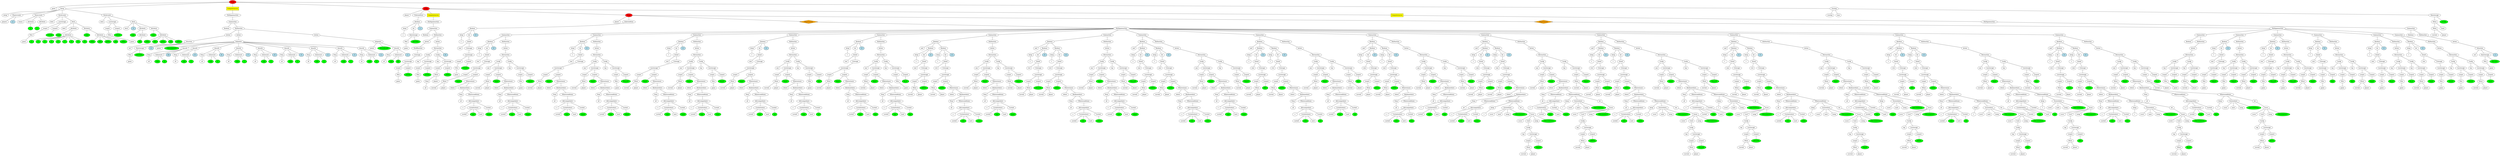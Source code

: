 graph tree{NODE0 [label="Stage" style=filled fillcolor="red"]
NODE0_1 [label="game"]
NODE0 -- NODE0_1
NODE0_2 [label="Setup" ]
NODE0_2_1 [label="setup"]
NODE0_2 -- NODE0_2_1
NODE0_2_2 [label="Playercreate" ]
NODE0_2_2_2 [label="players"]
NODE0_2_2 -- NODE0_2_2_2
NODE0_2_2_3 [label="2" style=filled fillcolor="lightblue"]
NODE0_2_2 -- NODE0_2_2_3
NODE0_2 -- NODE0_2_2
NODE0_2_4 [label="Teamcreate" ]
NODE0_2_4_1 [label="teams"]
NODE0_2_4 -- NODE0_2_4_1
NODE0_2_4_2 [label="Attribute" ]
NODE0_2_4_2_1 [fillcolor="green" style=filled label="0"]
NODE0_2_4_2 -- NODE0_2_4_2_1
NODE0_2_4 -- NODE0_2_4_2
NODE0_2_4_3 [label="Attribute" ]
NODE0_2_4_3_1 [fillcolor="green" style=filled label="1"]
NODE0_2_4_3 -- NODE0_2_4_3_1
NODE0_2_4 -- NODE0_2_4_3
NODE0_2 -- NODE0_2_4
NODE0_2_6 [label="Deckcreate" ]
NODE0_2_6_2 [label="deck"]
NODE0_2_6 -- NODE0_2_6_2
NODE0_2_6_3 [label="Locstorage" ]
NODE0_2_6_3_1 [label="Locpre" ]
NODE0_2_6_3_1_0 [label="Who" ]
NODE0_2_6_3_1_0_0 [label="game"]
NODE0_2_6_3_1_0 -- NODE0_2_6_3_1_0_0
NODE0_2_6_3_1 -- NODE0_2_6_3_1_0
NODE0_2_6_3 -- NODE0_2_6_3_1
NODE0_2_6_3_3 [label="Locpost" ]
NODE0_2_6_3_3_0 [fillcolor="green" style=filled label="STOCK"]
NODE0_2_6_3_3 -- NODE0_2_6_3_3_0
NODE0_2_6_3 -- NODE0_2_6_3_3
NODE0_2_6 -- NODE0_2_6_3
NODE0_2_6_4 [label="Deck" ]
NODE0_2_6_4_1 [label="deck"]
NODE0_2_6_4 -- NODE0_2_6_4_1
NODE0_2_6_4_2 [label="Attribute" ]
NODE0_2_6_4_2_1 [fillcolor="green" style=filled label="rank"]
NODE0_2_6_4_2 -- NODE0_2_6_4_2_1
NODE0_2_6_4_2_2 [label="Attribute" ]
NODE0_2_6_4_2_2_1 [fillcolor="green" style=filled label="2"]
NODE0_2_6_4_2_2 -- NODE0_2_6_4_2_2_1
NODE0_2_6_4_2_2_3 [fillcolor="green" style=filled label="3"]
NODE0_2_6_4_2_2 -- NODE0_2_6_4_2_2_3
NODE0_2_6_4_2_2_5 [fillcolor="green" style=filled label="4"]
NODE0_2_6_4_2_2 -- NODE0_2_6_4_2_2_5
NODE0_2_6_4_2_2_7 [fillcolor="green" style=filled label="5"]
NODE0_2_6_4_2_2 -- NODE0_2_6_4_2_2_7
NODE0_2_6_4_2_2_9 [fillcolor="green" style=filled label="6"]
NODE0_2_6_4_2_2 -- NODE0_2_6_4_2_2_9
NODE0_2_6_4_2_2_11 [fillcolor="green" style=filled label="7"]
NODE0_2_6_4_2_2 -- NODE0_2_6_4_2_2_11
NODE0_2_6_4_2_2_13 [fillcolor="green" style=filled label="8"]
NODE0_2_6_4_2_2 -- NODE0_2_6_4_2_2_13
NODE0_2_6_4_2_2_15 [fillcolor="green" style=filled label="9"]
NODE0_2_6_4_2_2 -- NODE0_2_6_4_2_2_15
NODE0_2_6_4_2_2_17 [fillcolor="green" style=filled label="10"]
NODE0_2_6_4_2_2 -- NODE0_2_6_4_2_2_17
NODE0_2_6_4_2 -- NODE0_2_6_4_2_2
NODE0_2_6_4 -- NODE0_2_6_4_2
NODE0_2_6_4_3 [label="Attribute" ]
NODE0_2_6_4_3_1 [fillcolor="green" style=filled label="color"]
NODE0_2_6_4_3 -- NODE0_2_6_4_3_1
NODE0_2_6_4_3_2 [label="Attribute" ]
NODE0_2_6_4_3_2_1 [fillcolor="green" style=filled label="white"]
NODE0_2_6_4_3_2 -- NODE0_2_6_4_3_2_1
NODE0_2_6_4_3_2_3 [fillcolor="green" style=filled label="blue"]
NODE0_2_6_4_3_2 -- NODE0_2_6_4_3_2_3
NODE0_2_6_4_3_2_5 [fillcolor="green" style=filled label="green"]
NODE0_2_6_4_3_2 -- NODE0_2_6_4_3_2_5
NODE0_2_6_4_3_2_7 [fillcolor="green" style=filled label="red"]
NODE0_2_6_4_3_2 -- NODE0_2_6_4_3_2_7
NODE0_2_6_4_3_2_9 [fillcolor="green" style=filled label="yellow"]
NODE0_2_6_4_3_2 -- NODE0_2_6_4_3_2_9
NODE0_2_6_4_3 -- NODE0_2_6_4_3_2
NODE0_2_6_4 -- NODE0_2_6_4_3
NODE0_2_6 -- NODE0_2_6_4
NODE0_2 -- NODE0_2_6
NODE0_2_7 [label="Deckcreate" ]
NODE0_2_7_2 [label="deck"]
NODE0_2_7 -- NODE0_2_7_2
NODE0_2_7_3 [label="Locstorage" ]
NODE0_2_7_3_1 [label="Locpre" ]
NODE0_2_7_3_1_0 [label="Who" ]
NODE0_2_7_3_1_0_0 [label="game"]
NODE0_2_7_3_1_0 -- NODE0_2_7_3_1_0_0
NODE0_2_7_3_1 -- NODE0_2_7_3_1_0
NODE0_2_7_3 -- NODE0_2_7_3_1
NODE0_2_7_3_3 [label="Locpost" ]
NODE0_2_7_3_3_0 [fillcolor="green" style=filled label="STOCK"]
NODE0_2_7_3_3 -- NODE0_2_7_3_3_0
NODE0_2_7_3 -- NODE0_2_7_3_3
NODE0_2_7 -- NODE0_2_7_3
NODE0_2_7_4 [label="Deck" ]
NODE0_2_7_4_1 [label="deck"]
NODE0_2_7_4 -- NODE0_2_7_4_1
NODE0_2_7_4_2 [label="3" style=filled fillcolor="lightblue"]
NODE0_2_7_4 -- NODE0_2_7_4_2
NODE0_2_7_4_3 [label="Attribute" ]
NODE0_2_7_4_3_1 [fillcolor="green" style=filled label="rank"]
NODE0_2_7_4_3 -- NODE0_2_7_4_3_1
NODE0_2_7_4_3_2 [label="Attribute" ]
NODE0_2_7_4_3_2_1 [fillcolor="green" style=filled label="HS"]
NODE0_2_7_4_3_2 -- NODE0_2_7_4_3_2_1
NODE0_2_7_4_3 -- NODE0_2_7_4_3_2
NODE0_2_7_4 -- NODE0_2_7_4_3
NODE0_2_7_4_4 [label="Attribute" ]
NODE0_2_7_4_4_1 [fillcolor="green" style=filled label="color"]
NODE0_2_7_4_4 -- NODE0_2_7_4_4_1
NODE0_2_7_4_4_2 [label="Attribute" ]
NODE0_2_7_4_4_2_1 [fillcolor="green" style=filled label="white"]
NODE0_2_7_4_4_2 -- NODE0_2_7_4_4_2_1
NODE0_2_7_4_4_2_3 [fillcolor="green" style=filled label="blue"]
NODE0_2_7_4_4_2 -- NODE0_2_7_4_4_2_3
NODE0_2_7_4_4_2_5 [fillcolor="green" style=filled label="green"]
NODE0_2_7_4_4_2 -- NODE0_2_7_4_4_2_5
NODE0_2_7_4_4_2_7 [fillcolor="green" style=filled label="red"]
NODE0_2_7_4_4_2 -- NODE0_2_7_4_4_2_7
NODE0_2_7_4_4_2_9 [fillcolor="green" style=filled label="yellow"]
NODE0_2_7_4_4_2 -- NODE0_2_7_4_4_2_9
NODE0_2_7_4_4 -- NODE0_2_7_4_4_2
NODE0_2_7_4 -- NODE0_2_7_4_4
NODE0_2_7 -- NODE0_2_7_4
NODE0_2 -- NODE0_2_7
NODE0 -- NODE0_2
NODE0_3 [label="Computermoves"  style=filled shape=box fillcolor="yellow"]
NODE0_3_2 [label="Multigameaction" ]
NODE0_3_2_0 [label="Gameaction" ]
NODE0_3_2_0_1 [label="Boolean" ]
NODE0_3_2_0 -- NODE0_3_2_0_1
NODE0_3_2_0_2 [label="Multiaction" ]
NODE0_3_2_0_2_0 [label="Action" ]
NODE0_3_2_0_2_0_1 [label="Setaction" ]
NODE0_3_2_0_2_0_1_0 [label="set"]
NODE0_3_2_0_2_0_1 -- NODE0_3_2_0_2_0_1_0
NODE0_3_2_0_2_0_1_1 [label="Rawstorage" ]
NODE0_3_2_0_2_0_1_1_1 [label="Who" ]
NODE0_3_2_0_2_0_1_1_1_0 [label="game"]
NODE0_3_2_0_2_0_1_1_1 -- NODE0_3_2_0_2_0_1_1_1_0
NODE0_3_2_0_2_0_1_1 -- NODE0_3_2_0_2_0_1_1_1
NODE0_3_2_0_2_0_1_1_3 [fillcolor="green" style=filled label="ROUNDS"]
NODE0_3_2_0_2_0_1_1 -- NODE0_3_2_0_2_0_1_1_3
NODE0_3_2_0_2_0_1 -- NODE0_3_2_0_2_0_1_1
NODE0_3_2_0_2_0_1_2 [label="0" style=filled fillcolor="lightblue"]
NODE0_3_2_0_2_0_1 -- NODE0_3_2_0_2_0_1_2
NODE0_3_2_0_2_0 -- NODE0_3_2_0_2_0_1
NODE0_3_2_0_2 -- NODE0_3_2_0_2_0
NODE0_3_2_0_2_1 [label="Action" ]
NODE0_3_2_0_2_1_1 [label="Initpoints" ]
NODE0_3_2_0_2_1_1_1 [label="points"]
NODE0_3_2_0_2_1_1 -- NODE0_3_2_0_2_1_1_1
NODE0_3_2_0_2_1_1_2 [fillcolor="green" style=filled label="PRECEDENCE"]
NODE0_3_2_0_2_1_1 -- NODE0_3_2_0_2_1_1_2
NODE0_3_2_0_2_1_1_4 [label="Awards" ]
NODE0_3_2_0_2_1_1_4_1 [label="Posq" ]
NODE0_3_2_0_2_1_1_4_1_0 [label="all"]
NODE0_3_2_0_2_1_1_4_1 -- NODE0_3_2_0_2_1_1_4_1_0
NODE0_3_2_0_2_1_1_4 -- NODE0_3_2_0_2_1_1_4_1
NODE0_3_2_0_2_1_1_4_2 [label="Subaward" ]
NODE0_3_2_0_2_1_1_4_2_1 [fillcolor="green" style=filled label="rank"]
NODE0_3_2_0_2_1_1_4_2 -- NODE0_3_2_0_2_1_1_4_2_1
NODE0_3_2_0_2_1_1_4_2_3 [fillcolor="green" style=filled label="10"]
NODE0_3_2_0_2_1_1_4_2 -- NODE0_3_2_0_2_1_1_4_2_3
NODE0_3_2_0_2_1_1_4 -- NODE0_3_2_0_2_1_1_4_2
NODE0_3_2_0_2_1_1_4_3 [label="10" style=filled fillcolor="lightblue"]
NODE0_3_2_0_2_1_1_4 -- NODE0_3_2_0_2_1_1_4_3
NODE0_3_2_0_2_1_1 -- NODE0_3_2_0_2_1_1_4
NODE0_3_2_0_2_1_1_5 [label="Awards" ]
NODE0_3_2_0_2_1_1_5_1 [label="Posq" ]
NODE0_3_2_0_2_1_1_5_1_0 [label="all"]
NODE0_3_2_0_2_1_1_5_1 -- NODE0_3_2_0_2_1_1_5_1_0
NODE0_3_2_0_2_1_1_5 -- NODE0_3_2_0_2_1_1_5_1
NODE0_3_2_0_2_1_1_5_2 [label="Subaward" ]
NODE0_3_2_0_2_1_1_5_2_1 [fillcolor="green" style=filled label="rank"]
NODE0_3_2_0_2_1_1_5_2 -- NODE0_3_2_0_2_1_1_5_2_1
NODE0_3_2_0_2_1_1_5_2_3 [fillcolor="green" style=filled label="9"]
NODE0_3_2_0_2_1_1_5_2 -- NODE0_3_2_0_2_1_1_5_2_3
NODE0_3_2_0_2_1_1_5 -- NODE0_3_2_0_2_1_1_5_2
NODE0_3_2_0_2_1_1_5_3 [label="9" style=filled fillcolor="lightblue"]
NODE0_3_2_0_2_1_1_5 -- NODE0_3_2_0_2_1_1_5_3
NODE0_3_2_0_2_1_1 -- NODE0_3_2_0_2_1_1_5
NODE0_3_2_0_2_1_1_6 [label="Awards" ]
NODE0_3_2_0_2_1_1_6_1 [label="Posq" ]
NODE0_3_2_0_2_1_1_6_1_0 [label="all"]
NODE0_3_2_0_2_1_1_6_1 -- NODE0_3_2_0_2_1_1_6_1_0
NODE0_3_2_0_2_1_1_6 -- NODE0_3_2_0_2_1_1_6_1
NODE0_3_2_0_2_1_1_6_2 [label="Subaward" ]
NODE0_3_2_0_2_1_1_6_2_1 [fillcolor="green" style=filled label="rank"]
NODE0_3_2_0_2_1_1_6_2 -- NODE0_3_2_0_2_1_1_6_2_1
NODE0_3_2_0_2_1_1_6_2_3 [fillcolor="green" style=filled label="8"]
NODE0_3_2_0_2_1_1_6_2 -- NODE0_3_2_0_2_1_1_6_2_3
NODE0_3_2_0_2_1_1_6 -- NODE0_3_2_0_2_1_1_6_2
NODE0_3_2_0_2_1_1_6_3 [label="8" style=filled fillcolor="lightblue"]
NODE0_3_2_0_2_1_1_6 -- NODE0_3_2_0_2_1_1_6_3
NODE0_3_2_0_2_1_1 -- NODE0_3_2_0_2_1_1_6
NODE0_3_2_0_2_1_1_7 [label="Awards" ]
NODE0_3_2_0_2_1_1_7_1 [label="Posq" ]
NODE0_3_2_0_2_1_1_7_1_0 [label="all"]
NODE0_3_2_0_2_1_1_7_1 -- NODE0_3_2_0_2_1_1_7_1_0
NODE0_3_2_0_2_1_1_7 -- NODE0_3_2_0_2_1_1_7_1
NODE0_3_2_0_2_1_1_7_2 [label="Subaward" ]
NODE0_3_2_0_2_1_1_7_2_1 [fillcolor="green" style=filled label="rank"]
NODE0_3_2_0_2_1_1_7_2 -- NODE0_3_2_0_2_1_1_7_2_1
NODE0_3_2_0_2_1_1_7_2_3 [fillcolor="green" style=filled label="7"]
NODE0_3_2_0_2_1_1_7_2 -- NODE0_3_2_0_2_1_1_7_2_3
NODE0_3_2_0_2_1_1_7 -- NODE0_3_2_0_2_1_1_7_2
NODE0_3_2_0_2_1_1_7_3 [label="7" style=filled fillcolor="lightblue"]
NODE0_3_2_0_2_1_1_7 -- NODE0_3_2_0_2_1_1_7_3
NODE0_3_2_0_2_1_1 -- NODE0_3_2_0_2_1_1_7
NODE0_3_2_0_2_1_1_8 [label="Awards" ]
NODE0_3_2_0_2_1_1_8_1 [label="Posq" ]
NODE0_3_2_0_2_1_1_8_1_0 [label="all"]
NODE0_3_2_0_2_1_1_8_1 -- NODE0_3_2_0_2_1_1_8_1_0
NODE0_3_2_0_2_1_1_8 -- NODE0_3_2_0_2_1_1_8_1
NODE0_3_2_0_2_1_1_8_2 [label="Subaward" ]
NODE0_3_2_0_2_1_1_8_2_1 [fillcolor="green" style=filled label="rank"]
NODE0_3_2_0_2_1_1_8_2 -- NODE0_3_2_0_2_1_1_8_2_1
NODE0_3_2_0_2_1_1_8_2_3 [fillcolor="green" style=filled label="6"]
NODE0_3_2_0_2_1_1_8_2 -- NODE0_3_2_0_2_1_1_8_2_3
NODE0_3_2_0_2_1_1_8 -- NODE0_3_2_0_2_1_1_8_2
NODE0_3_2_0_2_1_1_8_3 [label="6" style=filled fillcolor="lightblue"]
NODE0_3_2_0_2_1_1_8 -- NODE0_3_2_0_2_1_1_8_3
NODE0_3_2_0_2_1_1 -- NODE0_3_2_0_2_1_1_8
NODE0_3_2_0_2_1_1_9 [label="Awards" ]
NODE0_3_2_0_2_1_1_9_1 [label="Posq" ]
NODE0_3_2_0_2_1_1_9_1_0 [label="all"]
NODE0_3_2_0_2_1_1_9_1 -- NODE0_3_2_0_2_1_1_9_1_0
NODE0_3_2_0_2_1_1_9 -- NODE0_3_2_0_2_1_1_9_1
NODE0_3_2_0_2_1_1_9_2 [label="Subaward" ]
NODE0_3_2_0_2_1_1_9_2_1 [fillcolor="green" style=filled label="rank"]
NODE0_3_2_0_2_1_1_9_2 -- NODE0_3_2_0_2_1_1_9_2_1
NODE0_3_2_0_2_1_1_9_2_3 [fillcolor="green" style=filled label="5"]
NODE0_3_2_0_2_1_1_9_2 -- NODE0_3_2_0_2_1_1_9_2_3
NODE0_3_2_0_2_1_1_9 -- NODE0_3_2_0_2_1_1_9_2
NODE0_3_2_0_2_1_1_9_3 [label="5" style=filled fillcolor="lightblue"]
NODE0_3_2_0_2_1_1_9 -- NODE0_3_2_0_2_1_1_9_3
NODE0_3_2_0_2_1_1 -- NODE0_3_2_0_2_1_1_9
NODE0_3_2_0_2_1_1_10 [label="Awards" ]
NODE0_3_2_0_2_1_1_10_1 [label="Posq" ]
NODE0_3_2_0_2_1_1_10_1_0 [label="all"]
NODE0_3_2_0_2_1_1_10_1 -- NODE0_3_2_0_2_1_1_10_1_0
NODE0_3_2_0_2_1_1_10 -- NODE0_3_2_0_2_1_1_10_1
NODE0_3_2_0_2_1_1_10_2 [label="Subaward" ]
NODE0_3_2_0_2_1_1_10_2_1 [fillcolor="green" style=filled label="rank"]
NODE0_3_2_0_2_1_1_10_2 -- NODE0_3_2_0_2_1_1_10_2_1
NODE0_3_2_0_2_1_1_10_2_3 [fillcolor="green" style=filled label="4"]
NODE0_3_2_0_2_1_1_10_2 -- NODE0_3_2_0_2_1_1_10_2_3
NODE0_3_2_0_2_1_1_10 -- NODE0_3_2_0_2_1_1_10_2
NODE0_3_2_0_2_1_1_10_3 [label="4" style=filled fillcolor="lightblue"]
NODE0_3_2_0_2_1_1_10 -- NODE0_3_2_0_2_1_1_10_3
NODE0_3_2_0_2_1_1 -- NODE0_3_2_0_2_1_1_10
NODE0_3_2_0_2_1_1_11 [label="Awards" ]
NODE0_3_2_0_2_1_1_11_1 [label="Posq" ]
NODE0_3_2_0_2_1_1_11_1_0 [label="all"]
NODE0_3_2_0_2_1_1_11_1 -- NODE0_3_2_0_2_1_1_11_1_0
NODE0_3_2_0_2_1_1_11 -- NODE0_3_2_0_2_1_1_11_1
NODE0_3_2_0_2_1_1_11_2 [label="Subaward" ]
NODE0_3_2_0_2_1_1_11_2_1 [fillcolor="green" style=filled label="rank"]
NODE0_3_2_0_2_1_1_11_2 -- NODE0_3_2_0_2_1_1_11_2_1
NODE0_3_2_0_2_1_1_11_2_3 [fillcolor="green" style=filled label="3"]
NODE0_3_2_0_2_1_1_11_2 -- NODE0_3_2_0_2_1_1_11_2_3
NODE0_3_2_0_2_1_1_11 -- NODE0_3_2_0_2_1_1_11_2
NODE0_3_2_0_2_1_1_11_3 [label="3" style=filled fillcolor="lightblue"]
NODE0_3_2_0_2_1_1_11 -- NODE0_3_2_0_2_1_1_11_3
NODE0_3_2_0_2_1_1 -- NODE0_3_2_0_2_1_1_11
NODE0_3_2_0_2_1_1_12 [label="Awards" ]
NODE0_3_2_0_2_1_1_12_1 [label="Posq" ]
NODE0_3_2_0_2_1_1_12_1_0 [label="all"]
NODE0_3_2_0_2_1_1_12_1 -- NODE0_3_2_0_2_1_1_12_1_0
NODE0_3_2_0_2_1_1_12 -- NODE0_3_2_0_2_1_1_12_1
NODE0_3_2_0_2_1_1_12_2 [label="Subaward" ]
NODE0_3_2_0_2_1_1_12_2_1 [fillcolor="green" style=filled label="rank"]
NODE0_3_2_0_2_1_1_12_2 -- NODE0_3_2_0_2_1_1_12_2_1
NODE0_3_2_0_2_1_1_12_2_3 [fillcolor="green" style=filled label="2"]
NODE0_3_2_0_2_1_1_12_2 -- NODE0_3_2_0_2_1_1_12_2_3
NODE0_3_2_0_2_1_1_12 -- NODE0_3_2_0_2_1_1_12_2
NODE0_3_2_0_2_1_1_12_3 [label="2" style=filled fillcolor="lightblue"]
NODE0_3_2_0_2_1_1_12 -- NODE0_3_2_0_2_1_1_12_3
NODE0_3_2_0_2_1_1 -- NODE0_3_2_0_2_1_1_12
NODE0_3_2_0_2_1 -- NODE0_3_2_0_2_1_1
NODE0_3_2_0_2 -- NODE0_3_2_0_2_1
NODE0_3_2_0_2_2 [label="Action" ]
NODE0_3_2_0_2_2_1 [label="Initpoints" ]
NODE0_3_2_0_2_2_1_1 [label="points"]
NODE0_3_2_0_2_2_1 -- NODE0_3_2_0_2_2_1_1
NODE0_3_2_0_2_2_1_2 [fillcolor="green" style=filled label="MULTIPLIER"]
NODE0_3_2_0_2_2_1 -- NODE0_3_2_0_2_2_1_2
NODE0_3_2_0_2_2_1_4 [label="Awards" ]
NODE0_3_2_0_2_2_1_4_1 [label="Posq" ]
NODE0_3_2_0_2_2_1_4_1_0 [label="all"]
NODE0_3_2_0_2_2_1_4_1 -- NODE0_3_2_0_2_2_1_4_1_0
NODE0_3_2_0_2_2_1_4 -- NODE0_3_2_0_2_2_1_4_1
NODE0_3_2_0_2_2_1_4_2 [label="Subaward" ]
NODE0_3_2_0_2_2_1_4_2_1 [fillcolor="green" style=filled label="rank"]
NODE0_3_2_0_2_2_1_4_2 -- NODE0_3_2_0_2_2_1_4_2_1
NODE0_3_2_0_2_2_1_4_2_3 [fillcolor="green" style=filled label="HS"]
NODE0_3_2_0_2_2_1_4_2 -- NODE0_3_2_0_2_2_1_4_2_3
NODE0_3_2_0_2_2_1_4 -- NODE0_3_2_0_2_2_1_4_2
NODE0_3_2_0_2_2_1_4_3 [label="1" style=filled fillcolor="lightblue"]
NODE0_3_2_0_2_2_1_4 -- NODE0_3_2_0_2_2_1_4_3
NODE0_3_2_0_2_2_1 -- NODE0_3_2_0_2_2_1_4
NODE0_3_2_0_2_2 -- NODE0_3_2_0_2_2_1
NODE0_3_2_0_2 -- NODE0_3_2_0_2_2
NODE0_3_2_0 -- NODE0_3_2_0_2
NODE0_3_2 -- NODE0_3_2_0
NODE0_3 -- NODE0_3_2
NODE0 -- NODE0_3
NODE0_4 [label="Stage"  style=filled fillcolor="red"]
NODE0_4_2 [label="player"]
NODE0_4 -- NODE0_4_2
NODE0_4_3 [label="Endcondition" ]
NODE0_4_3_2 [label="Boolean" ]
NODE0_4_3_2_1 [label="Intop" ]
NODE0_4_3_2_1_0 [label="=="]
NODE0_4_3_2_1 -- NODE0_4_3_2_1_0
NODE0_4_3_2 -- NODE0_4_3_2_1
NODE0_4_3_2_2 [label="Int" ]
NODE0_4_3_2_2_0 [label="Rawstorage" ]
NODE0_4_3_2_2_0_1 [label="Who" ]
NODE0_4_3_2_2_0_1_0 [label="game"]
NODE0_4_3_2_2_0_1 -- NODE0_4_3_2_2_0_1_0
NODE0_4_3_2_2_0 -- NODE0_4_3_2_2_0_1
NODE0_4_3_2_2_0_3 [fillcolor="green" style=filled label="ROUNDS"]
NODE0_4_3_2_2_0 -- NODE0_4_3_2_2_0_3
NODE0_4_3_2_2 -- NODE0_4_3_2_2_0
NODE0_4_3_2 -- NODE0_4_3_2_2
NODE0_4_3_2_3 [label="1" style=filled fillcolor="lightblue"]
NODE0_4_3_2 -- NODE0_4_3_2_3
NODE0_4_3 -- NODE0_4_3_2
NODE0_4 -- NODE0_4_3
NODE0_4_4 [label="Computermoves"  style=filled shape=box fillcolor="yellow"]
NODE0_4_4_2 [label="Multigameaction" ]
NODE0_4_4_2_0 [label="Gameaction" ]
NODE0_4_4_2_0_1 [label="Boolean" ]
NODE0_4_4_2_0 -- NODE0_4_4_2_0_1
NODE0_4_4_2_0_2 [label="Multiaction" ]
NODE0_4_4_2_0_2_0 [label="Action" ]
NODE0_4_4_2_0_2_0_1 [label="Shuffleaction" ]
NODE0_4_4_2_0_2_0_1_1 [label="Cstorage" ]
NODE0_4_4_2_0_2_0_1_1_0 [label="Locstorage" ]
NODE0_4_4_2_0_2_0_1_1_0_1 [label="Locpre" ]
NODE0_4_4_2_0_2_0_1_1_0_1_0 [label="Who" ]
NODE0_4_4_2_0_2_0_1_1_0_1_0_0 [label="game"]
NODE0_4_4_2_0_2_0_1_1_0_1_0 -- NODE0_4_4_2_0_2_0_1_1_0_1_0_0
NODE0_4_4_2_0_2_0_1_1_0_1 -- NODE0_4_4_2_0_2_0_1_1_0_1_0
NODE0_4_4_2_0_2_0_1_1_0 -- NODE0_4_4_2_0_2_0_1_1_0_1
NODE0_4_4_2_0_2_0_1_1_0_3 [label="Locpost" ]
NODE0_4_4_2_0_2_0_1_1_0_3_0 [fillcolor="green" style=filled label="STOCK"]
NODE0_4_4_2_0_2_0_1_1_0_3 -- NODE0_4_4_2_0_2_0_1_1_0_3_0
NODE0_4_4_2_0_2_0_1_1_0 -- NODE0_4_4_2_0_2_0_1_1_0_3
NODE0_4_4_2_0_2_0_1_1 -- NODE0_4_4_2_0_2_0_1_1_0
NODE0_4_4_2_0_2_0_1 -- NODE0_4_4_2_0_2_0_1_1
NODE0_4_4_2_0_2_0 -- NODE0_4_4_2_0_2_0_1
NODE0_4_4_2_0_2 -- NODE0_4_4_2_0_2_0
NODE0_4_4_2_0_2_1 [label="Action" ]
NODE0_4_4_2_0_2_1_1 [label="Moveaction" ]
NODE0_4_4_2_0_2_1_1_1 [label="Cardp" ]
NODE0_4_4_2_0_2_1_1_1_1 [label="top"]
NODE0_4_4_2_0_2_1_1_1 -- NODE0_4_4_2_0_2_1_1_1_1
NODE0_4_4_2_0_2_1_1_1_2 [label="Locstorage" ]
NODE0_4_4_2_0_2_1_1_1_2_1 [label="Locpre" ]
NODE0_4_4_2_0_2_1_1_1_2_1_0 [label="Who" ]
NODE0_4_4_2_0_2_1_1_1_2_1_0_0 [label="game"]
NODE0_4_4_2_0_2_1_1_1_2_1_0 -- NODE0_4_4_2_0_2_1_1_1_2_1_0_0
NODE0_4_4_2_0_2_1_1_1_2_1 -- NODE0_4_4_2_0_2_1_1_1_2_1_0
NODE0_4_4_2_0_2_1_1_1_2 -- NODE0_4_4_2_0_2_1_1_1_2_1
NODE0_4_4_2_0_2_1_1_1_2_3 [label="Locpost" ]
NODE0_4_4_2_0_2_1_1_1_2_3_0 [fillcolor="green" style=filled label="STOCK"]
NODE0_4_4_2_0_2_1_1_1_2_3 -- NODE0_4_4_2_0_2_1_1_1_2_3_0
NODE0_4_4_2_0_2_1_1_1_2 -- NODE0_4_4_2_0_2_1_1_1_2_3
NODE0_4_4_2_0_2_1_1_1 -- NODE0_4_4_2_0_2_1_1_1_2
NODE0_4_4_2_0_2_1_1 -- NODE0_4_4_2_0_2_1_1_1
NODE0_4_4_2_0_2_1_1_2 [label="Cardp" ]
NODE0_4_4_2_0_2_1_1_2_1 [label="top"]
NODE0_4_4_2_0_2_1_1_2 -- NODE0_4_4_2_0_2_1_1_2_1
NODE0_4_4_2_0_2_1_1_2_2 [label="Locstorage" ]
NODE0_4_4_2_0_2_1_1_2_2_1 [label="Locpre" ]
NODE0_4_4_2_0_2_1_1_2_2_1_0 [label="Who2" ]
NODE0_4_4_2_0_2_1_1_2_2_1_0_1 [label="Posq" ]
NODE0_4_4_2_0_2_1_1_2_2_1_0_1_0 [label="all"]
NODE0_4_4_2_0_2_1_1_2_2_1_0_1 -- NODE0_4_4_2_0_2_1_1_2_2_1_0_1_0
NODE0_4_4_2_0_2_1_1_2_2_1_0 -- NODE0_4_4_2_0_2_1_1_2_2_1_0_1
NODE0_4_4_2_0_2_1_1_2_2_1_0_2 [label="player"]
NODE0_4_4_2_0_2_1_1_2_2_1_0 -- NODE0_4_4_2_0_2_1_1_2_2_1_0_2
NODE0_4_4_2_0_2_1_1_2_2_1 -- NODE0_4_4_2_0_2_1_1_2_2_1_0
NODE0_4_4_2_0_2_1_1_2_2 -- NODE0_4_4_2_0_2_1_1_2_2_1
NODE0_4_4_2_0_2_1_1_2_2_3 [label="Locpost" ]
NODE0_4_4_2_0_2_1_1_2_2_3_0 [fillcolor="green" style=filled label="HAND"]
NODE0_4_4_2_0_2_1_1_2_2_3 -- NODE0_4_4_2_0_2_1_1_2_2_3_0
NODE0_4_4_2_0_2_1_1_2_2 -- NODE0_4_4_2_0_2_1_1_2_2_3
NODE0_4_4_2_0_2_1_1_2 -- NODE0_4_4_2_0_2_1_1_2_2
NODE0_4_4_2_0_2_1_1 -- NODE0_4_4_2_0_2_1_1_2
NODE0_4_4_2_0_2_1_1_3 [label="8" style=filled fillcolor="lightblue"]
NODE0_4_4_2_0_2_1_1 -- NODE0_4_4_2_0_2_1_1_3
NODE0_4_4_2_0_2_1 -- NODE0_4_4_2_0_2_1_1
NODE0_4_4_2_0_2 -- NODE0_4_4_2_0_2_1
NODE0_4_4_2_0 -- NODE0_4_4_2_0_2
NODE0_4_4_2 -- NODE0_4_4_2_0
NODE0_4_4 -- NODE0_4_4_2
NODE0_4 -- NODE0_4_4
NODE0_4_5 [label="Stage"  style=filled fillcolor="red"]
NODE0_4_5_2 [label="player"]
NODE0_4_5 -- NODE0_4_5_2
NODE0_4_5_3 [label="Endcondition" ]
NODE0_4_5_3_2 [label="Boolean" ]
NODE0_4_5_3_2_1 [label="Intop" ]
NODE0_4_5_3_2_1_0 [label="=="]
NODE0_4_5_3_2_1 -- NODE0_4_5_3_2_1_0
NODE0_4_5_3_2 -- NODE0_4_5_3_2_1
NODE0_4_5_3_2_2 [label="Int" ]
NODE0_4_5_3_2_2_0 [label="Sizeof" ]
NODE0_4_5_3_2_2_0_1 [label="size"]
NODE0_4_5_3_2_2_0 -- NODE0_4_5_3_2_2_0_1
NODE0_4_5_3_2_2_0_2 [label="Cstorage" ]
NODE0_4_5_3_2_2_0_2_0 [label="Locstorage" ]
NODE0_4_5_3_2_2_0_2_0_1 [label="Locpre" ]
NODE0_4_5_3_2_2_0_2_0_1_0 [label="Who" ]
NODE0_4_5_3_2_2_0_2_0_1_0_0 [label="game"]
NODE0_4_5_3_2_2_0_2_0_1_0 -- NODE0_4_5_3_2_2_0_2_0_1_0_0
NODE0_4_5_3_2_2_0_2_0_1 -- NODE0_4_5_3_2_2_0_2_0_1_0
NODE0_4_5_3_2_2_0_2_0 -- NODE0_4_5_3_2_2_0_2_0_1
NODE0_4_5_3_2_2_0_2_0_3 [label="Locpost" ]
NODE0_4_5_3_2_2_0_2_0_3_0 [fillcolor="green" style=filled label="STOCK"]
NODE0_4_5_3_2_2_0_2_0_3 -- NODE0_4_5_3_2_2_0_2_0_3_0
NODE0_4_5_3_2_2_0_2_0 -- NODE0_4_5_3_2_2_0_2_0_3
NODE0_4_5_3_2_2_0_2 -- NODE0_4_5_3_2_2_0_2_0
NODE0_4_5_3_2_2_0 -- NODE0_4_5_3_2_2_0_2
NODE0_4_5_3_2_2 -- NODE0_4_5_3_2_2_0
NODE0_4_5_3_2 -- NODE0_4_5_3_2_2
NODE0_4_5_3_2_3 [label="0" style=filled fillcolor="lightblue"]
NODE0_4_5_3_2 -- NODE0_4_5_3_2_3
NODE0_4_5_3 -- NODE0_4_5_3_2
NODE0_4_5 -- NODE0_4_5_3
NODE0_4_5_4 [label="Playermoves"  style=filled shape=diamond fillcolor="orange"]
NODE0_4_5_4_2 [label="Multigameaction" ]
NODE0_4_5_4_2_0 [label="Gameaction" ]
NODE0_4_5_4_2_0_1 [label="Boolean" ]
NODE0_4_5_4_2_0_1_1 [label="Intop" ]
NODE0_4_5_4_2_0_1_1_0 [label=">"]
NODE0_4_5_4_2_0_1_1 -- NODE0_4_5_4_2_0_1_1_0
NODE0_4_5_4_2_0_1 -- NODE0_4_5_4_2_0_1_1
NODE0_4_5_4_2_0_1_2 [label="Int" ]
NODE0_4_5_4_2_0_1_2_0 [label="Sizeof" ]
NODE0_4_5_4_2_0_1_2_0_1 [label="size"]
NODE0_4_5_4_2_0_1_2_0 -- NODE0_4_5_4_2_0_1_2_0_1
NODE0_4_5_4_2_0_1_2_0_2 [label="Cstorage" ]
NODE0_4_5_4_2_0_1_2_0_2_0 [label="Locstorage" ]
NODE0_4_5_4_2_0_1_2_0_2_0_1 [label="Locpre" ]
NODE0_4_5_4_2_0_1_2_0_2_0_1_0 [label="Who2" ]
NODE0_4_5_4_2_0_1_2_0_2_0_1_0_1 [label="current"]
NODE0_4_5_4_2_0_1_2_0_2_0_1_0 -- NODE0_4_5_4_2_0_1_2_0_2_0_1_0_1
NODE0_4_5_4_2_0_1_2_0_2_0_1_0_2 [label="player"]
NODE0_4_5_4_2_0_1_2_0_2_0_1_0 -- NODE0_4_5_4_2_0_1_2_0_2_0_1_0_2
NODE0_4_5_4_2_0_1_2_0_2_0_1 -- NODE0_4_5_4_2_0_1_2_0_2_0_1_0
NODE0_4_5_4_2_0_1_2_0_2_0 -- NODE0_4_5_4_2_0_1_2_0_2_0_1
NODE0_4_5_4_2_0_1_2_0_2_0_3 [label="Locpost" ]
NODE0_4_5_4_2_0_1_2_0_2_0_3_0 [fillcolor="green" style=filled label="HAND"]
NODE0_4_5_4_2_0_1_2_0_2_0_3 -- NODE0_4_5_4_2_0_1_2_0_2_0_3_0
NODE0_4_5_4_2_0_1_2_0_2_0_3_1 [label="Whereclause" ]
NODE0_4_5_4_2_0_1_2_0_2_0_3_1_0 [label="where"]
NODE0_4_5_4_2_0_1_2_0_2_0_3_1 -- NODE0_4_5_4_2_0_1_2_0_2_0_3_1_0
NODE0_4_5_4_2_0_1_2_0_2_0_3_1_1 [label="Booleanwhere" ]
NODE0_4_5_4_2_0_1_2_0_2_0_3_1_1_1 [label="Posq" ]
NODE0_4_5_4_2_0_1_2_0_2_0_3_1_1_1_0 [label="all"]
NODE0_4_5_4_2_0_1_2_0_2_0_3_1_1_1 -- NODE0_4_5_4_2_0_1_2_0_2_0_3_1_1_1_0
NODE0_4_5_4_2_0_1_2_0_2_0_3_1_1 -- NODE0_4_5_4_2_0_1_2_0_2_0_3_1_1_1
NODE0_4_5_4_2_0_1_2_0_2_0_3_1_1_2 [label="Whereconditions" ]
NODE0_4_5_4_2_0_1_2_0_2_0_3_1_1_2_1 [label="Attrcompwhere" ]
NODE0_4_5_4_2_0_1_2_0_2_0_3_1_1_2_1_0 [label="=="]
NODE0_4_5_4_2_0_1_2_0_2_0_3_1_1_2_1 -- NODE0_4_5_4_2_0_1_2_0_2_0_3_1_1_2_1_0
NODE0_4_5_4_2_0_1_2_0_2_0_3_1_1_2_1_1 [label="Cardattwhere" ]
NODE0_4_5_4_2_0_1_2_0_2_0_3_1_1_2_1_1_1 [label="cardatt"]
NODE0_4_5_4_2_0_1_2_0_2_0_3_1_1_2_1_1 -- NODE0_4_5_4_2_0_1_2_0_2_0_3_1_1_2_1_1_1
NODE0_4_5_4_2_0_1_2_0_2_0_3_1_1_2_1_1_2 [fillcolor="green" style=filled label="color"]
NODE0_4_5_4_2_0_1_2_0_2_0_3_1_1_2_1_1 -- NODE0_4_5_4_2_0_1_2_0_2_0_3_1_1_2_1_1_2
NODE0_4_5_4_2_0_1_2_0_2_0_3_1_1_2_1_1_3 [label="each"]
NODE0_4_5_4_2_0_1_2_0_2_0_3_1_1_2_1_1 -- NODE0_4_5_4_2_0_1_2_0_2_0_3_1_1_2_1_1_3
NODE0_4_5_4_2_0_1_2_0_2_0_3_1_1_2_1 -- NODE0_4_5_4_2_0_1_2_0_2_0_3_1_1_2_1_1
NODE0_4_5_4_2_0_1_2_0_2_0_3_1_1_2_1_2 [label="Cardatt" ]
NODE0_4_5_4_2_0_1_2_0_2_0_3_1_1_2_1_2_0 [fillcolor="green" style=filled label="green"]
NODE0_4_5_4_2_0_1_2_0_2_0_3_1_1_2_1_2 -- NODE0_4_5_4_2_0_1_2_0_2_0_3_1_1_2_1_2_0
NODE0_4_5_4_2_0_1_2_0_2_0_3_1_1_2_1 -- NODE0_4_5_4_2_0_1_2_0_2_0_3_1_1_2_1_2
NODE0_4_5_4_2_0_1_2_0_2_0_3_1_1_2 -- NODE0_4_5_4_2_0_1_2_0_2_0_3_1_1_2_1
NODE0_4_5_4_2_0_1_2_0_2_0_3_1_1 -- NODE0_4_5_4_2_0_1_2_0_2_0_3_1_1_2
NODE0_4_5_4_2_0_1_2_0_2_0_3_1 -- NODE0_4_5_4_2_0_1_2_0_2_0_3_1_1
NODE0_4_5_4_2_0_1_2_0_2_0_3 -- NODE0_4_5_4_2_0_1_2_0_2_0_3_1
NODE0_4_5_4_2_0_1_2_0_2_0 -- NODE0_4_5_4_2_0_1_2_0_2_0_3
NODE0_4_5_4_2_0_1_2_0_2 -- NODE0_4_5_4_2_0_1_2_0_2_0
NODE0_4_5_4_2_0_1_2_0 -- NODE0_4_5_4_2_0_1_2_0_2
NODE0_4_5_4_2_0_1_2 -- NODE0_4_5_4_2_0_1_2_0
NODE0_4_5_4_2_0_1 -- NODE0_4_5_4_2_0_1_2
NODE0_4_5_4_2_0_1_3 [label="0" style=filled fillcolor="lightblue"]
NODE0_4_5_4_2_0_1 -- NODE0_4_5_4_2_0_1_3
NODE0_4_5_4_2_0 -- NODE0_4_5_4_2_0_1
NODE0_4_5_4_2_0_2 [label="Multiaction" ]
NODE0_4_5_4_2_0_2_0 [label="Action" ]
NODE0_4_5_4_2_0_2_0_1 [label="Moveaction" ]
NODE0_4_5_4_2_0_2_0_1_1 [label="Cardp" ]
NODE0_4_5_4_2_0_2_0_1_1_1 [label="any"]
NODE0_4_5_4_2_0_2_0_1_1 -- NODE0_4_5_4_2_0_2_0_1_1_1
NODE0_4_5_4_2_0_2_0_1_1_2 [label="Locstorage" ]
NODE0_4_5_4_2_0_2_0_1_1_2_1 [label="Locpre" ]
NODE0_4_5_4_2_0_2_0_1_1_2_1_0 [label="Who2" ]
NODE0_4_5_4_2_0_2_0_1_1_2_1_0_1 [label="current"]
NODE0_4_5_4_2_0_2_0_1_1_2_1_0 -- NODE0_4_5_4_2_0_2_0_1_1_2_1_0_1
NODE0_4_5_4_2_0_2_0_1_1_2_1_0_2 [label="player"]
NODE0_4_5_4_2_0_2_0_1_1_2_1_0 -- NODE0_4_5_4_2_0_2_0_1_1_2_1_0_2
NODE0_4_5_4_2_0_2_0_1_1_2_1 -- NODE0_4_5_4_2_0_2_0_1_1_2_1_0
NODE0_4_5_4_2_0_2_0_1_1_2 -- NODE0_4_5_4_2_0_2_0_1_1_2_1
NODE0_4_5_4_2_0_2_0_1_1_2_3 [label="Locpost" ]
NODE0_4_5_4_2_0_2_0_1_1_2_3_0 [fillcolor="green" style=filled label="HAND"]
NODE0_4_5_4_2_0_2_0_1_1_2_3 -- NODE0_4_5_4_2_0_2_0_1_1_2_3_0
NODE0_4_5_4_2_0_2_0_1_1_2_3_1 [label="Whereclause" ]
NODE0_4_5_4_2_0_2_0_1_1_2_3_1_0 [label="where"]
NODE0_4_5_4_2_0_2_0_1_1_2_3_1 -- NODE0_4_5_4_2_0_2_0_1_1_2_3_1_0
NODE0_4_5_4_2_0_2_0_1_1_2_3_1_1 [label="Booleanwhere" ]
NODE0_4_5_4_2_0_2_0_1_1_2_3_1_1_1 [label="Posq" ]
NODE0_4_5_4_2_0_2_0_1_1_2_3_1_1_1_0 [label="all"]
NODE0_4_5_4_2_0_2_0_1_1_2_3_1_1_1 -- NODE0_4_5_4_2_0_2_0_1_1_2_3_1_1_1_0
NODE0_4_5_4_2_0_2_0_1_1_2_3_1_1 -- NODE0_4_5_4_2_0_2_0_1_1_2_3_1_1_1
NODE0_4_5_4_2_0_2_0_1_1_2_3_1_1_2 [label="Whereconditions" ]
NODE0_4_5_4_2_0_2_0_1_1_2_3_1_1_2_1 [label="Attrcompwhere" ]
NODE0_4_5_4_2_0_2_0_1_1_2_3_1_1_2_1_0 [label="=="]
NODE0_4_5_4_2_0_2_0_1_1_2_3_1_1_2_1 -- NODE0_4_5_4_2_0_2_0_1_1_2_3_1_1_2_1_0
NODE0_4_5_4_2_0_2_0_1_1_2_3_1_1_2_1_1 [label="Cardattwhere" ]
NODE0_4_5_4_2_0_2_0_1_1_2_3_1_1_2_1_1_1 [label="cardatt"]
NODE0_4_5_4_2_0_2_0_1_1_2_3_1_1_2_1_1 -- NODE0_4_5_4_2_0_2_0_1_1_2_3_1_1_2_1_1_1
NODE0_4_5_4_2_0_2_0_1_1_2_3_1_1_2_1_1_2 [fillcolor="green" style=filled label="color"]
NODE0_4_5_4_2_0_2_0_1_1_2_3_1_1_2_1_1 -- NODE0_4_5_4_2_0_2_0_1_1_2_3_1_1_2_1_1_2
NODE0_4_5_4_2_0_2_0_1_1_2_3_1_1_2_1_1_3 [label="each"]
NODE0_4_5_4_2_0_2_0_1_1_2_3_1_1_2_1_1 -- NODE0_4_5_4_2_0_2_0_1_1_2_3_1_1_2_1_1_3
NODE0_4_5_4_2_0_2_0_1_1_2_3_1_1_2_1 -- NODE0_4_5_4_2_0_2_0_1_1_2_3_1_1_2_1_1
NODE0_4_5_4_2_0_2_0_1_1_2_3_1_1_2_1_2 [label="Cardatt" ]
NODE0_4_5_4_2_0_2_0_1_1_2_3_1_1_2_1_2_0 [fillcolor="green" style=filled label="green"]
NODE0_4_5_4_2_0_2_0_1_1_2_3_1_1_2_1_2 -- NODE0_4_5_4_2_0_2_0_1_1_2_3_1_1_2_1_2_0
NODE0_4_5_4_2_0_2_0_1_1_2_3_1_1_2_1 -- NODE0_4_5_4_2_0_2_0_1_1_2_3_1_1_2_1_2
NODE0_4_5_4_2_0_2_0_1_1_2_3_1_1_2 -- NODE0_4_5_4_2_0_2_0_1_1_2_3_1_1_2_1
NODE0_4_5_4_2_0_2_0_1_1_2_3_1_1 -- NODE0_4_5_4_2_0_2_0_1_1_2_3_1_1_2
NODE0_4_5_4_2_0_2_0_1_1_2_3_1 -- NODE0_4_5_4_2_0_2_0_1_1_2_3_1_1
NODE0_4_5_4_2_0_2_0_1_1_2_3 -- NODE0_4_5_4_2_0_2_0_1_1_2_3_1
NODE0_4_5_4_2_0_2_0_1_1_2 -- NODE0_4_5_4_2_0_2_0_1_1_2_3
NODE0_4_5_4_2_0_2_0_1_1 -- NODE0_4_5_4_2_0_2_0_1_1_2
NODE0_4_5_4_2_0_2_0_1 -- NODE0_4_5_4_2_0_2_0_1_1
NODE0_4_5_4_2_0_2_0_1_2 [label="Cardp" ]
NODE0_4_5_4_2_0_2_0_1_2_1 [label="top"]
NODE0_4_5_4_2_0_2_0_1_2 -- NODE0_4_5_4_2_0_2_0_1_2_1
NODE0_4_5_4_2_0_2_0_1_2_2 [label="Locstorage" ]
NODE0_4_5_4_2_0_2_0_1_2_2_1 [label="Locpre" ]
NODE0_4_5_4_2_0_2_0_1_2_2_1_0 [label="Who" ]
NODE0_4_5_4_2_0_2_0_1_2_2_1_0_0 [label="game"]
NODE0_4_5_4_2_0_2_0_1_2_2_1_0 -- NODE0_4_5_4_2_0_2_0_1_2_2_1_0_0
NODE0_4_5_4_2_0_2_0_1_2_2_1 -- NODE0_4_5_4_2_0_2_0_1_2_2_1_0
NODE0_4_5_4_2_0_2_0_1_2_2 -- NODE0_4_5_4_2_0_2_0_1_2_2_1
NODE0_4_5_4_2_0_2_0_1_2_2_3 [label="Locpost" ]
NODE0_4_5_4_2_0_2_0_1_2_2_3_0 [fillcolor="green" style=filled label="GREEN"]
NODE0_4_5_4_2_0_2_0_1_2_2_3 -- NODE0_4_5_4_2_0_2_0_1_2_2_3_0
NODE0_4_5_4_2_0_2_0_1_2_2 -- NODE0_4_5_4_2_0_2_0_1_2_2_3
NODE0_4_5_4_2_0_2_0_1_2 -- NODE0_4_5_4_2_0_2_0_1_2_2
NODE0_4_5_4_2_0_2_0_1 -- NODE0_4_5_4_2_0_2_0_1_2
NODE0_4_5_4_2_0_2_0 -- NODE0_4_5_4_2_0_2_0_1
NODE0_4_5_4_2_0_2 -- NODE0_4_5_4_2_0_2_0
NODE0_4_5_4_2_0 -- NODE0_4_5_4_2_0_2
NODE0_4_5_4_2 -- NODE0_4_5_4_2_0
NODE0_4_5_4_2_1 [label="Gameaction" ]
NODE0_4_5_4_2_1_1 [label="Boolean" ]
NODE0_4_5_4_2_1_1_1 [label="Intop" ]
NODE0_4_5_4_2_1_1_1_0 [label=">"]
NODE0_4_5_4_2_1_1_1 -- NODE0_4_5_4_2_1_1_1_0
NODE0_4_5_4_2_1_1 -- NODE0_4_5_4_2_1_1_1
NODE0_4_5_4_2_1_1_2 [label="Int" ]
NODE0_4_5_4_2_1_1_2_0 [label="Sizeof" ]
NODE0_4_5_4_2_1_1_2_0_1 [label="size"]
NODE0_4_5_4_2_1_1_2_0 -- NODE0_4_5_4_2_1_1_2_0_1
NODE0_4_5_4_2_1_1_2_0_2 [label="Cstorage" ]
NODE0_4_5_4_2_1_1_2_0_2_0 [label="Locstorage" ]
NODE0_4_5_4_2_1_1_2_0_2_0_1 [label="Locpre" ]
NODE0_4_5_4_2_1_1_2_0_2_0_1_0 [label="Who2" ]
NODE0_4_5_4_2_1_1_2_0_2_0_1_0_1 [label="current"]
NODE0_4_5_4_2_1_1_2_0_2_0_1_0 -- NODE0_4_5_4_2_1_1_2_0_2_0_1_0_1
NODE0_4_5_4_2_1_1_2_0_2_0_1_0_2 [label="player"]
NODE0_4_5_4_2_1_1_2_0_2_0_1_0 -- NODE0_4_5_4_2_1_1_2_0_2_0_1_0_2
NODE0_4_5_4_2_1_1_2_0_2_0_1 -- NODE0_4_5_4_2_1_1_2_0_2_0_1_0
NODE0_4_5_4_2_1_1_2_0_2_0 -- NODE0_4_5_4_2_1_1_2_0_2_0_1
NODE0_4_5_4_2_1_1_2_0_2_0_3 [label="Locpost" ]
NODE0_4_5_4_2_1_1_2_0_2_0_3_0 [fillcolor="green" style=filled label="HAND"]
NODE0_4_5_4_2_1_1_2_0_2_0_3 -- NODE0_4_5_4_2_1_1_2_0_2_0_3_0
NODE0_4_5_4_2_1_1_2_0_2_0_3_1 [label="Whereclause" ]
NODE0_4_5_4_2_1_1_2_0_2_0_3_1_0 [label="where"]
NODE0_4_5_4_2_1_1_2_0_2_0_3_1 -- NODE0_4_5_4_2_1_1_2_0_2_0_3_1_0
NODE0_4_5_4_2_1_1_2_0_2_0_3_1_1 [label="Booleanwhere" ]
NODE0_4_5_4_2_1_1_2_0_2_0_3_1_1_1 [label="Posq" ]
NODE0_4_5_4_2_1_1_2_0_2_0_3_1_1_1_0 [label="all"]
NODE0_4_5_4_2_1_1_2_0_2_0_3_1_1_1 -- NODE0_4_5_4_2_1_1_2_0_2_0_3_1_1_1_0
NODE0_4_5_4_2_1_1_2_0_2_0_3_1_1 -- NODE0_4_5_4_2_1_1_2_0_2_0_3_1_1_1
NODE0_4_5_4_2_1_1_2_0_2_0_3_1_1_2 [label="Whereconditions" ]
NODE0_4_5_4_2_1_1_2_0_2_0_3_1_1_2_1 [label="Attrcompwhere" ]
NODE0_4_5_4_2_1_1_2_0_2_0_3_1_1_2_1_0 [label="=="]
NODE0_4_5_4_2_1_1_2_0_2_0_3_1_1_2_1 -- NODE0_4_5_4_2_1_1_2_0_2_0_3_1_1_2_1_0
NODE0_4_5_4_2_1_1_2_0_2_0_3_1_1_2_1_1 [label="Cardattwhere" ]
NODE0_4_5_4_2_1_1_2_0_2_0_3_1_1_2_1_1_1 [label="cardatt"]
NODE0_4_5_4_2_1_1_2_0_2_0_3_1_1_2_1_1 -- NODE0_4_5_4_2_1_1_2_0_2_0_3_1_1_2_1_1_1
NODE0_4_5_4_2_1_1_2_0_2_0_3_1_1_2_1_1_2 [fillcolor="green" style=filled label="color"]
NODE0_4_5_4_2_1_1_2_0_2_0_3_1_1_2_1_1 -- NODE0_4_5_4_2_1_1_2_0_2_0_3_1_1_2_1_1_2
NODE0_4_5_4_2_1_1_2_0_2_0_3_1_1_2_1_1_3 [label="each"]
NODE0_4_5_4_2_1_1_2_0_2_0_3_1_1_2_1_1 -- NODE0_4_5_4_2_1_1_2_0_2_0_3_1_1_2_1_1_3
NODE0_4_5_4_2_1_1_2_0_2_0_3_1_1_2_1 -- NODE0_4_5_4_2_1_1_2_0_2_0_3_1_1_2_1_1
NODE0_4_5_4_2_1_1_2_0_2_0_3_1_1_2_1_2 [label="Cardatt" ]
NODE0_4_5_4_2_1_1_2_0_2_0_3_1_1_2_1_2_0 [fillcolor="green" style=filled label="yellow"]
NODE0_4_5_4_2_1_1_2_0_2_0_3_1_1_2_1_2 -- NODE0_4_5_4_2_1_1_2_0_2_0_3_1_1_2_1_2_0
NODE0_4_5_4_2_1_1_2_0_2_0_3_1_1_2_1 -- NODE0_4_5_4_2_1_1_2_0_2_0_3_1_1_2_1_2
NODE0_4_5_4_2_1_1_2_0_2_0_3_1_1_2 -- NODE0_4_5_4_2_1_1_2_0_2_0_3_1_1_2_1
NODE0_4_5_4_2_1_1_2_0_2_0_3_1_1 -- NODE0_4_5_4_2_1_1_2_0_2_0_3_1_1_2
NODE0_4_5_4_2_1_1_2_0_2_0_3_1 -- NODE0_4_5_4_2_1_1_2_0_2_0_3_1_1
NODE0_4_5_4_2_1_1_2_0_2_0_3 -- NODE0_4_5_4_2_1_1_2_0_2_0_3_1
NODE0_4_5_4_2_1_1_2_0_2_0 -- NODE0_4_5_4_2_1_1_2_0_2_0_3
NODE0_4_5_4_2_1_1_2_0_2 -- NODE0_4_5_4_2_1_1_2_0_2_0
NODE0_4_5_4_2_1_1_2_0 -- NODE0_4_5_4_2_1_1_2_0_2
NODE0_4_5_4_2_1_1_2 -- NODE0_4_5_4_2_1_1_2_0
NODE0_4_5_4_2_1_1 -- NODE0_4_5_4_2_1_1_2
NODE0_4_5_4_2_1_1_3 [label="0" style=filled fillcolor="lightblue"]
NODE0_4_5_4_2_1_1 -- NODE0_4_5_4_2_1_1_3
NODE0_4_5_4_2_1 -- NODE0_4_5_4_2_1_1
NODE0_4_5_4_2_1_2 [label="Multiaction" ]
NODE0_4_5_4_2_1_2_0 [label="Action" ]
NODE0_4_5_4_2_1_2_0_1 [label="Moveaction" ]
NODE0_4_5_4_2_1_2_0_1_1 [label="Cardp" ]
NODE0_4_5_4_2_1_2_0_1_1_1 [label="any"]
NODE0_4_5_4_2_1_2_0_1_1 -- NODE0_4_5_4_2_1_2_0_1_1_1
NODE0_4_5_4_2_1_2_0_1_1_2 [label="Locstorage" ]
NODE0_4_5_4_2_1_2_0_1_1_2_1 [label="Locpre" ]
NODE0_4_5_4_2_1_2_0_1_1_2_1_0 [label="Who2" ]
NODE0_4_5_4_2_1_2_0_1_1_2_1_0_1 [label="current"]
NODE0_4_5_4_2_1_2_0_1_1_2_1_0 -- NODE0_4_5_4_2_1_2_0_1_1_2_1_0_1
NODE0_4_5_4_2_1_2_0_1_1_2_1_0_2 [label="player"]
NODE0_4_5_4_2_1_2_0_1_1_2_1_0 -- NODE0_4_5_4_2_1_2_0_1_1_2_1_0_2
NODE0_4_5_4_2_1_2_0_1_1_2_1 -- NODE0_4_5_4_2_1_2_0_1_1_2_1_0
NODE0_4_5_4_2_1_2_0_1_1_2 -- NODE0_4_5_4_2_1_2_0_1_1_2_1
NODE0_4_5_4_2_1_2_0_1_1_2_3 [label="Locpost" ]
NODE0_4_5_4_2_1_2_0_1_1_2_3_0 [fillcolor="green" style=filled label="HAND"]
NODE0_4_5_4_2_1_2_0_1_1_2_3 -- NODE0_4_5_4_2_1_2_0_1_1_2_3_0
NODE0_4_5_4_2_1_2_0_1_1_2_3_1 [label="Whereclause" ]
NODE0_4_5_4_2_1_2_0_1_1_2_3_1_0 [label="where"]
NODE0_4_5_4_2_1_2_0_1_1_2_3_1 -- NODE0_4_5_4_2_1_2_0_1_1_2_3_1_0
NODE0_4_5_4_2_1_2_0_1_1_2_3_1_1 [label="Booleanwhere" ]
NODE0_4_5_4_2_1_2_0_1_1_2_3_1_1_1 [label="Posq" ]
NODE0_4_5_4_2_1_2_0_1_1_2_3_1_1_1_0 [label="all"]
NODE0_4_5_4_2_1_2_0_1_1_2_3_1_1_1 -- NODE0_4_5_4_2_1_2_0_1_1_2_3_1_1_1_0
NODE0_4_5_4_2_1_2_0_1_1_2_3_1_1 -- NODE0_4_5_4_2_1_2_0_1_1_2_3_1_1_1
NODE0_4_5_4_2_1_2_0_1_1_2_3_1_1_2 [label="Whereconditions" ]
NODE0_4_5_4_2_1_2_0_1_1_2_3_1_1_2_1 [label="Attrcompwhere" ]
NODE0_4_5_4_2_1_2_0_1_1_2_3_1_1_2_1_0 [label="=="]
NODE0_4_5_4_2_1_2_0_1_1_2_3_1_1_2_1 -- NODE0_4_5_4_2_1_2_0_1_1_2_3_1_1_2_1_0
NODE0_4_5_4_2_1_2_0_1_1_2_3_1_1_2_1_1 [label="Cardattwhere" ]
NODE0_4_5_4_2_1_2_0_1_1_2_3_1_1_2_1_1_1 [label="cardatt"]
NODE0_4_5_4_2_1_2_0_1_1_2_3_1_1_2_1_1 -- NODE0_4_5_4_2_1_2_0_1_1_2_3_1_1_2_1_1_1
NODE0_4_5_4_2_1_2_0_1_1_2_3_1_1_2_1_1_2 [fillcolor="green" style=filled label="color"]
NODE0_4_5_4_2_1_2_0_1_1_2_3_1_1_2_1_1 -- NODE0_4_5_4_2_1_2_0_1_1_2_3_1_1_2_1_1_2
NODE0_4_5_4_2_1_2_0_1_1_2_3_1_1_2_1_1_3 [label="each"]
NODE0_4_5_4_2_1_2_0_1_1_2_3_1_1_2_1_1 -- NODE0_4_5_4_2_1_2_0_1_1_2_3_1_1_2_1_1_3
NODE0_4_5_4_2_1_2_0_1_1_2_3_1_1_2_1 -- NODE0_4_5_4_2_1_2_0_1_1_2_3_1_1_2_1_1
NODE0_4_5_4_2_1_2_0_1_1_2_3_1_1_2_1_2 [label="Cardatt" ]
NODE0_4_5_4_2_1_2_0_1_1_2_3_1_1_2_1_2_0 [fillcolor="green" style=filled label="yellow"]
NODE0_4_5_4_2_1_2_0_1_1_2_3_1_1_2_1_2 -- NODE0_4_5_4_2_1_2_0_1_1_2_3_1_1_2_1_2_0
NODE0_4_5_4_2_1_2_0_1_1_2_3_1_1_2_1 -- NODE0_4_5_4_2_1_2_0_1_1_2_3_1_1_2_1_2
NODE0_4_5_4_2_1_2_0_1_1_2_3_1_1_2 -- NODE0_4_5_4_2_1_2_0_1_1_2_3_1_1_2_1
NODE0_4_5_4_2_1_2_0_1_1_2_3_1_1 -- NODE0_4_5_4_2_1_2_0_1_1_2_3_1_1_2
NODE0_4_5_4_2_1_2_0_1_1_2_3_1 -- NODE0_4_5_4_2_1_2_0_1_1_2_3_1_1
NODE0_4_5_4_2_1_2_0_1_1_2_3 -- NODE0_4_5_4_2_1_2_0_1_1_2_3_1
NODE0_4_5_4_2_1_2_0_1_1_2 -- NODE0_4_5_4_2_1_2_0_1_1_2_3
NODE0_4_5_4_2_1_2_0_1_1 -- NODE0_4_5_4_2_1_2_0_1_1_2
NODE0_4_5_4_2_1_2_0_1 -- NODE0_4_5_4_2_1_2_0_1_1
NODE0_4_5_4_2_1_2_0_1_2 [label="Cardp" ]
NODE0_4_5_4_2_1_2_0_1_2_1 [label="top"]
NODE0_4_5_4_2_1_2_0_1_2 -- NODE0_4_5_4_2_1_2_0_1_2_1
NODE0_4_5_4_2_1_2_0_1_2_2 [label="Locstorage" ]
NODE0_4_5_4_2_1_2_0_1_2_2_1 [label="Locpre" ]
NODE0_4_5_4_2_1_2_0_1_2_2_1_0 [label="Who" ]
NODE0_4_5_4_2_1_2_0_1_2_2_1_0_0 [label="game"]
NODE0_4_5_4_2_1_2_0_1_2_2_1_0 -- NODE0_4_5_4_2_1_2_0_1_2_2_1_0_0
NODE0_4_5_4_2_1_2_0_1_2_2_1 -- NODE0_4_5_4_2_1_2_0_1_2_2_1_0
NODE0_4_5_4_2_1_2_0_1_2_2 -- NODE0_4_5_4_2_1_2_0_1_2_2_1
NODE0_4_5_4_2_1_2_0_1_2_2_3 [label="Locpost" ]
NODE0_4_5_4_2_1_2_0_1_2_2_3_0 [fillcolor="green" style=filled label="YELLOW"]
NODE0_4_5_4_2_1_2_0_1_2_2_3 -- NODE0_4_5_4_2_1_2_0_1_2_2_3_0
NODE0_4_5_4_2_1_2_0_1_2_2 -- NODE0_4_5_4_2_1_2_0_1_2_2_3
NODE0_4_5_4_2_1_2_0_1_2 -- NODE0_4_5_4_2_1_2_0_1_2_2
NODE0_4_5_4_2_1_2_0_1 -- NODE0_4_5_4_2_1_2_0_1_2
NODE0_4_5_4_2_1_2_0 -- NODE0_4_5_4_2_1_2_0_1
NODE0_4_5_4_2_1_2 -- NODE0_4_5_4_2_1_2_0
NODE0_4_5_4_2_1 -- NODE0_4_5_4_2_1_2
NODE0_4_5_4_2 -- NODE0_4_5_4_2_1
NODE0_4_5_4_2_2 [label="Gameaction" ]
NODE0_4_5_4_2_2_1 [label="Boolean" ]
NODE0_4_5_4_2_2_1_1 [label="Intop" ]
NODE0_4_5_4_2_2_1_1_0 [label=">"]
NODE0_4_5_4_2_2_1_1 -- NODE0_4_5_4_2_2_1_1_0
NODE0_4_5_4_2_2_1 -- NODE0_4_5_4_2_2_1_1
NODE0_4_5_4_2_2_1_2 [label="Int" ]
NODE0_4_5_4_2_2_1_2_0 [label="Sizeof" ]
NODE0_4_5_4_2_2_1_2_0_1 [label="size"]
NODE0_4_5_4_2_2_1_2_0 -- NODE0_4_5_4_2_2_1_2_0_1
NODE0_4_5_4_2_2_1_2_0_2 [label="Cstorage" ]
NODE0_4_5_4_2_2_1_2_0_2_0 [label="Locstorage" ]
NODE0_4_5_4_2_2_1_2_0_2_0_1 [label="Locpre" ]
NODE0_4_5_4_2_2_1_2_0_2_0_1_0 [label="Who2" ]
NODE0_4_5_4_2_2_1_2_0_2_0_1_0_1 [label="current"]
NODE0_4_5_4_2_2_1_2_0_2_0_1_0 -- NODE0_4_5_4_2_2_1_2_0_2_0_1_0_1
NODE0_4_5_4_2_2_1_2_0_2_0_1_0_2 [label="player"]
NODE0_4_5_4_2_2_1_2_0_2_0_1_0 -- NODE0_4_5_4_2_2_1_2_0_2_0_1_0_2
NODE0_4_5_4_2_2_1_2_0_2_0_1 -- NODE0_4_5_4_2_2_1_2_0_2_0_1_0
NODE0_4_5_4_2_2_1_2_0_2_0 -- NODE0_4_5_4_2_2_1_2_0_2_0_1
NODE0_4_5_4_2_2_1_2_0_2_0_3 [label="Locpost" ]
NODE0_4_5_4_2_2_1_2_0_2_0_3_0 [fillcolor="green" style=filled label="HAND"]
NODE0_4_5_4_2_2_1_2_0_2_0_3 -- NODE0_4_5_4_2_2_1_2_0_2_0_3_0
NODE0_4_5_4_2_2_1_2_0_2_0_3_1 [label="Whereclause" ]
NODE0_4_5_4_2_2_1_2_0_2_0_3_1_0 [label="where"]
NODE0_4_5_4_2_2_1_2_0_2_0_3_1 -- NODE0_4_5_4_2_2_1_2_0_2_0_3_1_0
NODE0_4_5_4_2_2_1_2_0_2_0_3_1_1 [label="Booleanwhere" ]
NODE0_4_5_4_2_2_1_2_0_2_0_3_1_1_1 [label="Posq" ]
NODE0_4_5_4_2_2_1_2_0_2_0_3_1_1_1_0 [label="all"]
NODE0_4_5_4_2_2_1_2_0_2_0_3_1_1_1 -- NODE0_4_5_4_2_2_1_2_0_2_0_3_1_1_1_0
NODE0_4_5_4_2_2_1_2_0_2_0_3_1_1 -- NODE0_4_5_4_2_2_1_2_0_2_0_3_1_1_1
NODE0_4_5_4_2_2_1_2_0_2_0_3_1_1_2 [label="Whereconditions" ]
NODE0_4_5_4_2_2_1_2_0_2_0_3_1_1_2_1 [label="Attrcompwhere" ]
NODE0_4_5_4_2_2_1_2_0_2_0_3_1_1_2_1_0 [label="=="]
NODE0_4_5_4_2_2_1_2_0_2_0_3_1_1_2_1 -- NODE0_4_5_4_2_2_1_2_0_2_0_3_1_1_2_1_0
NODE0_4_5_4_2_2_1_2_0_2_0_3_1_1_2_1_1 [label="Cardattwhere" ]
NODE0_4_5_4_2_2_1_2_0_2_0_3_1_1_2_1_1_1 [label="cardatt"]
NODE0_4_5_4_2_2_1_2_0_2_0_3_1_1_2_1_1 -- NODE0_4_5_4_2_2_1_2_0_2_0_3_1_1_2_1_1_1
NODE0_4_5_4_2_2_1_2_0_2_0_3_1_1_2_1_1_2 [fillcolor="green" style=filled label="color"]
NODE0_4_5_4_2_2_1_2_0_2_0_3_1_1_2_1_1 -- NODE0_4_5_4_2_2_1_2_0_2_0_3_1_1_2_1_1_2
NODE0_4_5_4_2_2_1_2_0_2_0_3_1_1_2_1_1_3 [label="each"]
NODE0_4_5_4_2_2_1_2_0_2_0_3_1_1_2_1_1 -- NODE0_4_5_4_2_2_1_2_0_2_0_3_1_1_2_1_1_3
NODE0_4_5_4_2_2_1_2_0_2_0_3_1_1_2_1 -- NODE0_4_5_4_2_2_1_2_0_2_0_3_1_1_2_1_1
NODE0_4_5_4_2_2_1_2_0_2_0_3_1_1_2_1_2 [label="Cardatt" ]
NODE0_4_5_4_2_2_1_2_0_2_0_3_1_1_2_1_2_0 [fillcolor="green" style=filled label="white"]
NODE0_4_5_4_2_2_1_2_0_2_0_3_1_1_2_1_2 -- NODE0_4_5_4_2_2_1_2_0_2_0_3_1_1_2_1_2_0
NODE0_4_5_4_2_2_1_2_0_2_0_3_1_1_2_1 -- NODE0_4_5_4_2_2_1_2_0_2_0_3_1_1_2_1_2
NODE0_4_5_4_2_2_1_2_0_2_0_3_1_1_2 -- NODE0_4_5_4_2_2_1_2_0_2_0_3_1_1_2_1
NODE0_4_5_4_2_2_1_2_0_2_0_3_1_1 -- NODE0_4_5_4_2_2_1_2_0_2_0_3_1_1_2
NODE0_4_5_4_2_2_1_2_0_2_0_3_1 -- NODE0_4_5_4_2_2_1_2_0_2_0_3_1_1
NODE0_4_5_4_2_2_1_2_0_2_0_3 -- NODE0_4_5_4_2_2_1_2_0_2_0_3_1
NODE0_4_5_4_2_2_1_2_0_2_0 -- NODE0_4_5_4_2_2_1_2_0_2_0_3
NODE0_4_5_4_2_2_1_2_0_2 -- NODE0_4_5_4_2_2_1_2_0_2_0
NODE0_4_5_4_2_2_1_2_0 -- NODE0_4_5_4_2_2_1_2_0_2
NODE0_4_5_4_2_2_1_2 -- NODE0_4_5_4_2_2_1_2_0
NODE0_4_5_4_2_2_1 -- NODE0_4_5_4_2_2_1_2
NODE0_4_5_4_2_2_1_3 [label="0" style=filled fillcolor="lightblue"]
NODE0_4_5_4_2_2_1 -- NODE0_4_5_4_2_2_1_3
NODE0_4_5_4_2_2 -- NODE0_4_5_4_2_2_1
NODE0_4_5_4_2_2_2 [label="Multiaction" ]
NODE0_4_5_4_2_2_2_0 [label="Action" ]
NODE0_4_5_4_2_2_2_0_1 [label="Moveaction" ]
NODE0_4_5_4_2_2_2_0_1_1 [label="Cardp" ]
NODE0_4_5_4_2_2_2_0_1_1_1 [label="any"]
NODE0_4_5_4_2_2_2_0_1_1 -- NODE0_4_5_4_2_2_2_0_1_1_1
NODE0_4_5_4_2_2_2_0_1_1_2 [label="Locstorage" ]
NODE0_4_5_4_2_2_2_0_1_1_2_1 [label="Locpre" ]
NODE0_4_5_4_2_2_2_0_1_1_2_1_0 [label="Who2" ]
NODE0_4_5_4_2_2_2_0_1_1_2_1_0_1 [label="current"]
NODE0_4_5_4_2_2_2_0_1_1_2_1_0 -- NODE0_4_5_4_2_2_2_0_1_1_2_1_0_1
NODE0_4_5_4_2_2_2_0_1_1_2_1_0_2 [label="player"]
NODE0_4_5_4_2_2_2_0_1_1_2_1_0 -- NODE0_4_5_4_2_2_2_0_1_1_2_1_0_2
NODE0_4_5_4_2_2_2_0_1_1_2_1 -- NODE0_4_5_4_2_2_2_0_1_1_2_1_0
NODE0_4_5_4_2_2_2_0_1_1_2 -- NODE0_4_5_4_2_2_2_0_1_1_2_1
NODE0_4_5_4_2_2_2_0_1_1_2_3 [label="Locpost" ]
NODE0_4_5_4_2_2_2_0_1_1_2_3_0 [fillcolor="green" style=filled label="HAND"]
NODE0_4_5_4_2_2_2_0_1_1_2_3 -- NODE0_4_5_4_2_2_2_0_1_1_2_3_0
NODE0_4_5_4_2_2_2_0_1_1_2_3_1 [label="Whereclause" ]
NODE0_4_5_4_2_2_2_0_1_1_2_3_1_0 [label="where"]
NODE0_4_5_4_2_2_2_0_1_1_2_3_1 -- NODE0_4_5_4_2_2_2_0_1_1_2_3_1_0
NODE0_4_5_4_2_2_2_0_1_1_2_3_1_1 [label="Booleanwhere" ]
NODE0_4_5_4_2_2_2_0_1_1_2_3_1_1_1 [label="Posq" ]
NODE0_4_5_4_2_2_2_0_1_1_2_3_1_1_1_0 [label="all"]
NODE0_4_5_4_2_2_2_0_1_1_2_3_1_1_1 -- NODE0_4_5_4_2_2_2_0_1_1_2_3_1_1_1_0
NODE0_4_5_4_2_2_2_0_1_1_2_3_1_1 -- NODE0_4_5_4_2_2_2_0_1_1_2_3_1_1_1
NODE0_4_5_4_2_2_2_0_1_1_2_3_1_1_2 [label="Whereconditions" ]
NODE0_4_5_4_2_2_2_0_1_1_2_3_1_1_2_1 [label="Attrcompwhere" ]
NODE0_4_5_4_2_2_2_0_1_1_2_3_1_1_2_1_0 [label="=="]
NODE0_4_5_4_2_2_2_0_1_1_2_3_1_1_2_1 -- NODE0_4_5_4_2_2_2_0_1_1_2_3_1_1_2_1_0
NODE0_4_5_4_2_2_2_0_1_1_2_3_1_1_2_1_1 [label="Cardattwhere" ]
NODE0_4_5_4_2_2_2_0_1_1_2_3_1_1_2_1_1_1 [label="cardatt"]
NODE0_4_5_4_2_2_2_0_1_1_2_3_1_1_2_1_1 -- NODE0_4_5_4_2_2_2_0_1_1_2_3_1_1_2_1_1_1
NODE0_4_5_4_2_2_2_0_1_1_2_3_1_1_2_1_1_2 [fillcolor="green" style=filled label="color"]
NODE0_4_5_4_2_2_2_0_1_1_2_3_1_1_2_1_1 -- NODE0_4_5_4_2_2_2_0_1_1_2_3_1_1_2_1_1_2
NODE0_4_5_4_2_2_2_0_1_1_2_3_1_1_2_1_1_3 [label="each"]
NODE0_4_5_4_2_2_2_0_1_1_2_3_1_1_2_1_1 -- NODE0_4_5_4_2_2_2_0_1_1_2_3_1_1_2_1_1_3
NODE0_4_5_4_2_2_2_0_1_1_2_3_1_1_2_1 -- NODE0_4_5_4_2_2_2_0_1_1_2_3_1_1_2_1_1
NODE0_4_5_4_2_2_2_0_1_1_2_3_1_1_2_1_2 [label="Cardatt" ]
NODE0_4_5_4_2_2_2_0_1_1_2_3_1_1_2_1_2_0 [fillcolor="green" style=filled label="white"]
NODE0_4_5_4_2_2_2_0_1_1_2_3_1_1_2_1_2 -- NODE0_4_5_4_2_2_2_0_1_1_2_3_1_1_2_1_2_0
NODE0_4_5_4_2_2_2_0_1_1_2_3_1_1_2_1 -- NODE0_4_5_4_2_2_2_0_1_1_2_3_1_1_2_1_2
NODE0_4_5_4_2_2_2_0_1_1_2_3_1_1_2 -- NODE0_4_5_4_2_2_2_0_1_1_2_3_1_1_2_1
NODE0_4_5_4_2_2_2_0_1_1_2_3_1_1 -- NODE0_4_5_4_2_2_2_0_1_1_2_3_1_1_2
NODE0_4_5_4_2_2_2_0_1_1_2_3_1 -- NODE0_4_5_4_2_2_2_0_1_1_2_3_1_1
NODE0_4_5_4_2_2_2_0_1_1_2_3 -- NODE0_4_5_4_2_2_2_0_1_1_2_3_1
NODE0_4_5_4_2_2_2_0_1_1_2 -- NODE0_4_5_4_2_2_2_0_1_1_2_3
NODE0_4_5_4_2_2_2_0_1_1 -- NODE0_4_5_4_2_2_2_0_1_1_2
NODE0_4_5_4_2_2_2_0_1 -- NODE0_4_5_4_2_2_2_0_1_1
NODE0_4_5_4_2_2_2_0_1_2 [label="Cardp" ]
NODE0_4_5_4_2_2_2_0_1_2_1 [label="top"]
NODE0_4_5_4_2_2_2_0_1_2 -- NODE0_4_5_4_2_2_2_0_1_2_1
NODE0_4_5_4_2_2_2_0_1_2_2 [label="Locstorage" ]
NODE0_4_5_4_2_2_2_0_1_2_2_1 [label="Locpre" ]
NODE0_4_5_4_2_2_2_0_1_2_2_1_0 [label="Who" ]
NODE0_4_5_4_2_2_2_0_1_2_2_1_0_0 [label="game"]
NODE0_4_5_4_2_2_2_0_1_2_2_1_0 -- NODE0_4_5_4_2_2_2_0_1_2_2_1_0_0
NODE0_4_5_4_2_2_2_0_1_2_2_1 -- NODE0_4_5_4_2_2_2_0_1_2_2_1_0
NODE0_4_5_4_2_2_2_0_1_2_2 -- NODE0_4_5_4_2_2_2_0_1_2_2_1
NODE0_4_5_4_2_2_2_0_1_2_2_3 [label="Locpost" ]
NODE0_4_5_4_2_2_2_0_1_2_2_3_0 [fillcolor="green" style=filled label="WHITE"]
NODE0_4_5_4_2_2_2_0_1_2_2_3 -- NODE0_4_5_4_2_2_2_0_1_2_2_3_0
NODE0_4_5_4_2_2_2_0_1_2_2 -- NODE0_4_5_4_2_2_2_0_1_2_2_3
NODE0_4_5_4_2_2_2_0_1_2 -- NODE0_4_5_4_2_2_2_0_1_2_2
NODE0_4_5_4_2_2_2_0_1 -- NODE0_4_5_4_2_2_2_0_1_2
NODE0_4_5_4_2_2_2_0 -- NODE0_4_5_4_2_2_2_0_1
NODE0_4_5_4_2_2_2 -- NODE0_4_5_4_2_2_2_0
NODE0_4_5_4_2_2 -- NODE0_4_5_4_2_2_2
NODE0_4_5_4_2 -- NODE0_4_5_4_2_2
NODE0_4_5_4_2_3 [label="Gameaction" ]
NODE0_4_5_4_2_3_1 [label="Boolean" ]
NODE0_4_5_4_2_3_1_1 [label="Intop" ]
NODE0_4_5_4_2_3_1_1_0 [label=">"]
NODE0_4_5_4_2_3_1_1 -- NODE0_4_5_4_2_3_1_1_0
NODE0_4_5_4_2_3_1 -- NODE0_4_5_4_2_3_1_1
NODE0_4_5_4_2_3_1_2 [label="Int" ]
NODE0_4_5_4_2_3_1_2_0 [label="Sizeof" ]
NODE0_4_5_4_2_3_1_2_0_1 [label="size"]
NODE0_4_5_4_2_3_1_2_0 -- NODE0_4_5_4_2_3_1_2_0_1
NODE0_4_5_4_2_3_1_2_0_2 [label="Cstorage" ]
NODE0_4_5_4_2_3_1_2_0_2_0 [label="Locstorage" ]
NODE0_4_5_4_2_3_1_2_0_2_0_1 [label="Locpre" ]
NODE0_4_5_4_2_3_1_2_0_2_0_1_0 [label="Who2" ]
NODE0_4_5_4_2_3_1_2_0_2_0_1_0_1 [label="current"]
NODE0_4_5_4_2_3_1_2_0_2_0_1_0 -- NODE0_4_5_4_2_3_1_2_0_2_0_1_0_1
NODE0_4_5_4_2_3_1_2_0_2_0_1_0_2 [label="player"]
NODE0_4_5_4_2_3_1_2_0_2_0_1_0 -- NODE0_4_5_4_2_3_1_2_0_2_0_1_0_2
NODE0_4_5_4_2_3_1_2_0_2_0_1 -- NODE0_4_5_4_2_3_1_2_0_2_0_1_0
NODE0_4_5_4_2_3_1_2_0_2_0 -- NODE0_4_5_4_2_3_1_2_0_2_0_1
NODE0_4_5_4_2_3_1_2_0_2_0_3 [label="Locpost" ]
NODE0_4_5_4_2_3_1_2_0_2_0_3_0 [fillcolor="green" style=filled label="HAND"]
NODE0_4_5_4_2_3_1_2_0_2_0_3 -- NODE0_4_5_4_2_3_1_2_0_2_0_3_0
NODE0_4_5_4_2_3_1_2_0_2_0_3_1 [label="Whereclause" ]
NODE0_4_5_4_2_3_1_2_0_2_0_3_1_0 [label="where"]
NODE0_4_5_4_2_3_1_2_0_2_0_3_1 -- NODE0_4_5_4_2_3_1_2_0_2_0_3_1_0
NODE0_4_5_4_2_3_1_2_0_2_0_3_1_1 [label="Booleanwhere" ]
NODE0_4_5_4_2_3_1_2_0_2_0_3_1_1_1 [label="Posq" ]
NODE0_4_5_4_2_3_1_2_0_2_0_3_1_1_1_0 [label="all"]
NODE0_4_5_4_2_3_1_2_0_2_0_3_1_1_1 -- NODE0_4_5_4_2_3_1_2_0_2_0_3_1_1_1_0
NODE0_4_5_4_2_3_1_2_0_2_0_3_1_1 -- NODE0_4_5_4_2_3_1_2_0_2_0_3_1_1_1
NODE0_4_5_4_2_3_1_2_0_2_0_3_1_1_2 [label="Whereconditions" ]
NODE0_4_5_4_2_3_1_2_0_2_0_3_1_1_2_1 [label="Attrcompwhere" ]
NODE0_4_5_4_2_3_1_2_0_2_0_3_1_1_2_1_0 [label="=="]
NODE0_4_5_4_2_3_1_2_0_2_0_3_1_1_2_1 -- NODE0_4_5_4_2_3_1_2_0_2_0_3_1_1_2_1_0
NODE0_4_5_4_2_3_1_2_0_2_0_3_1_1_2_1_1 [label="Cardattwhere" ]
NODE0_4_5_4_2_3_1_2_0_2_0_3_1_1_2_1_1_1 [label="cardatt"]
NODE0_4_5_4_2_3_1_2_0_2_0_3_1_1_2_1_1 -- NODE0_4_5_4_2_3_1_2_0_2_0_3_1_1_2_1_1_1
NODE0_4_5_4_2_3_1_2_0_2_0_3_1_1_2_1_1_2 [fillcolor="green" style=filled label="color"]
NODE0_4_5_4_2_3_1_2_0_2_0_3_1_1_2_1_1 -- NODE0_4_5_4_2_3_1_2_0_2_0_3_1_1_2_1_1_2
NODE0_4_5_4_2_3_1_2_0_2_0_3_1_1_2_1_1_3 [label="each"]
NODE0_4_5_4_2_3_1_2_0_2_0_3_1_1_2_1_1 -- NODE0_4_5_4_2_3_1_2_0_2_0_3_1_1_2_1_1_3
NODE0_4_5_4_2_3_1_2_0_2_0_3_1_1_2_1 -- NODE0_4_5_4_2_3_1_2_0_2_0_3_1_1_2_1_1
NODE0_4_5_4_2_3_1_2_0_2_0_3_1_1_2_1_2 [label="Cardatt" ]
NODE0_4_5_4_2_3_1_2_0_2_0_3_1_1_2_1_2_0 [fillcolor="green" style=filled label="red"]
NODE0_4_5_4_2_3_1_2_0_2_0_3_1_1_2_1_2 -- NODE0_4_5_4_2_3_1_2_0_2_0_3_1_1_2_1_2_0
NODE0_4_5_4_2_3_1_2_0_2_0_3_1_1_2_1 -- NODE0_4_5_4_2_3_1_2_0_2_0_3_1_1_2_1_2
NODE0_4_5_4_2_3_1_2_0_2_0_3_1_1_2 -- NODE0_4_5_4_2_3_1_2_0_2_0_3_1_1_2_1
NODE0_4_5_4_2_3_1_2_0_2_0_3_1_1 -- NODE0_4_5_4_2_3_1_2_0_2_0_3_1_1_2
NODE0_4_5_4_2_3_1_2_0_2_0_3_1 -- NODE0_4_5_4_2_3_1_2_0_2_0_3_1_1
NODE0_4_5_4_2_3_1_2_0_2_0_3 -- NODE0_4_5_4_2_3_1_2_0_2_0_3_1
NODE0_4_5_4_2_3_1_2_0_2_0 -- NODE0_4_5_4_2_3_1_2_0_2_0_3
NODE0_4_5_4_2_3_1_2_0_2 -- NODE0_4_5_4_2_3_1_2_0_2_0
NODE0_4_5_4_2_3_1_2_0 -- NODE0_4_5_4_2_3_1_2_0_2
NODE0_4_5_4_2_3_1_2 -- NODE0_4_5_4_2_3_1_2_0
NODE0_4_5_4_2_3_1 -- NODE0_4_5_4_2_3_1_2
NODE0_4_5_4_2_3_1_3 [label="0" style=filled fillcolor="lightblue"]
NODE0_4_5_4_2_3_1 -- NODE0_4_5_4_2_3_1_3
NODE0_4_5_4_2_3 -- NODE0_4_5_4_2_3_1
NODE0_4_5_4_2_3_2 [label="Multiaction" ]
NODE0_4_5_4_2_3_2_0 [label="Action" ]
NODE0_4_5_4_2_3_2_0_1 [label="Moveaction" ]
NODE0_4_5_4_2_3_2_0_1_1 [label="Cardp" ]
NODE0_4_5_4_2_3_2_0_1_1_1 [label="any"]
NODE0_4_5_4_2_3_2_0_1_1 -- NODE0_4_5_4_2_3_2_0_1_1_1
NODE0_4_5_4_2_3_2_0_1_1_2 [label="Locstorage" ]
NODE0_4_5_4_2_3_2_0_1_1_2_1 [label="Locpre" ]
NODE0_4_5_4_2_3_2_0_1_1_2_1_0 [label="Who2" ]
NODE0_4_5_4_2_3_2_0_1_1_2_1_0_1 [label="current"]
NODE0_4_5_4_2_3_2_0_1_1_2_1_0 -- NODE0_4_5_4_2_3_2_0_1_1_2_1_0_1
NODE0_4_5_4_2_3_2_0_1_1_2_1_0_2 [label="player"]
NODE0_4_5_4_2_3_2_0_1_1_2_1_0 -- NODE0_4_5_4_2_3_2_0_1_1_2_1_0_2
NODE0_4_5_4_2_3_2_0_1_1_2_1 -- NODE0_4_5_4_2_3_2_0_1_1_2_1_0
NODE0_4_5_4_2_3_2_0_1_1_2 -- NODE0_4_5_4_2_3_2_0_1_1_2_1
NODE0_4_5_4_2_3_2_0_1_1_2_3 [label="Locpost" ]
NODE0_4_5_4_2_3_2_0_1_1_2_3_0 [fillcolor="green" style=filled label="HAND"]
NODE0_4_5_4_2_3_2_0_1_1_2_3 -- NODE0_4_5_4_2_3_2_0_1_1_2_3_0
NODE0_4_5_4_2_3_2_0_1_1_2_3_1 [label="Whereclause" ]
NODE0_4_5_4_2_3_2_0_1_1_2_3_1_0 [label="where"]
NODE0_4_5_4_2_3_2_0_1_1_2_3_1 -- NODE0_4_5_4_2_3_2_0_1_1_2_3_1_0
NODE0_4_5_4_2_3_2_0_1_1_2_3_1_1 [label="Booleanwhere" ]
NODE0_4_5_4_2_3_2_0_1_1_2_3_1_1_1 [label="Posq" ]
NODE0_4_5_4_2_3_2_0_1_1_2_3_1_1_1_0 [label="all"]
NODE0_4_5_4_2_3_2_0_1_1_2_3_1_1_1 -- NODE0_4_5_4_2_3_2_0_1_1_2_3_1_1_1_0
NODE0_4_5_4_2_3_2_0_1_1_2_3_1_1 -- NODE0_4_5_4_2_3_2_0_1_1_2_3_1_1_1
NODE0_4_5_4_2_3_2_0_1_1_2_3_1_1_2 [label="Whereconditions" ]
NODE0_4_5_4_2_3_2_0_1_1_2_3_1_1_2_1 [label="Attrcompwhere" ]
NODE0_4_5_4_2_3_2_0_1_1_2_3_1_1_2_1_0 [label="=="]
NODE0_4_5_4_2_3_2_0_1_1_2_3_1_1_2_1 -- NODE0_4_5_4_2_3_2_0_1_1_2_3_1_1_2_1_0
NODE0_4_5_4_2_3_2_0_1_1_2_3_1_1_2_1_1 [label="Cardattwhere" ]
NODE0_4_5_4_2_3_2_0_1_1_2_3_1_1_2_1_1_1 [label="cardatt"]
NODE0_4_5_4_2_3_2_0_1_1_2_3_1_1_2_1_1 -- NODE0_4_5_4_2_3_2_0_1_1_2_3_1_1_2_1_1_1
NODE0_4_5_4_2_3_2_0_1_1_2_3_1_1_2_1_1_2 [fillcolor="green" style=filled label="color"]
NODE0_4_5_4_2_3_2_0_1_1_2_3_1_1_2_1_1 -- NODE0_4_5_4_2_3_2_0_1_1_2_3_1_1_2_1_1_2
NODE0_4_5_4_2_3_2_0_1_1_2_3_1_1_2_1_1_3 [label="each"]
NODE0_4_5_4_2_3_2_0_1_1_2_3_1_1_2_1_1 -- NODE0_4_5_4_2_3_2_0_1_1_2_3_1_1_2_1_1_3
NODE0_4_5_4_2_3_2_0_1_1_2_3_1_1_2_1 -- NODE0_4_5_4_2_3_2_0_1_1_2_3_1_1_2_1_1
NODE0_4_5_4_2_3_2_0_1_1_2_3_1_1_2_1_2 [label="Cardatt" ]
NODE0_4_5_4_2_3_2_0_1_1_2_3_1_1_2_1_2_0 [fillcolor="green" style=filled label="red"]
NODE0_4_5_4_2_3_2_0_1_1_2_3_1_1_2_1_2 -- NODE0_4_5_4_2_3_2_0_1_1_2_3_1_1_2_1_2_0
NODE0_4_5_4_2_3_2_0_1_1_2_3_1_1_2_1 -- NODE0_4_5_4_2_3_2_0_1_1_2_3_1_1_2_1_2
NODE0_4_5_4_2_3_2_0_1_1_2_3_1_1_2 -- NODE0_4_5_4_2_3_2_0_1_1_2_3_1_1_2_1
NODE0_4_5_4_2_3_2_0_1_1_2_3_1_1 -- NODE0_4_5_4_2_3_2_0_1_1_2_3_1_1_2
NODE0_4_5_4_2_3_2_0_1_1_2_3_1 -- NODE0_4_5_4_2_3_2_0_1_1_2_3_1_1
NODE0_4_5_4_2_3_2_0_1_1_2_3 -- NODE0_4_5_4_2_3_2_0_1_1_2_3_1
NODE0_4_5_4_2_3_2_0_1_1_2 -- NODE0_4_5_4_2_3_2_0_1_1_2_3
NODE0_4_5_4_2_3_2_0_1_1 -- NODE0_4_5_4_2_3_2_0_1_1_2
NODE0_4_5_4_2_3_2_0_1 -- NODE0_4_5_4_2_3_2_0_1_1
NODE0_4_5_4_2_3_2_0_1_2 [label="Cardp" ]
NODE0_4_5_4_2_3_2_0_1_2_1 [label="top"]
NODE0_4_5_4_2_3_2_0_1_2 -- NODE0_4_5_4_2_3_2_0_1_2_1
NODE0_4_5_4_2_3_2_0_1_2_2 [label="Locstorage" ]
NODE0_4_5_4_2_3_2_0_1_2_2_1 [label="Locpre" ]
NODE0_4_5_4_2_3_2_0_1_2_2_1_0 [label="Who" ]
NODE0_4_5_4_2_3_2_0_1_2_2_1_0_0 [label="game"]
NODE0_4_5_4_2_3_2_0_1_2_2_1_0 -- NODE0_4_5_4_2_3_2_0_1_2_2_1_0_0
NODE0_4_5_4_2_3_2_0_1_2_2_1 -- NODE0_4_5_4_2_3_2_0_1_2_2_1_0
NODE0_4_5_4_2_3_2_0_1_2_2 -- NODE0_4_5_4_2_3_2_0_1_2_2_1
NODE0_4_5_4_2_3_2_0_1_2_2_3 [label="Locpost" ]
NODE0_4_5_4_2_3_2_0_1_2_2_3_0 [fillcolor="green" style=filled label="RED"]
NODE0_4_5_4_2_3_2_0_1_2_2_3 -- NODE0_4_5_4_2_3_2_0_1_2_2_3_0
NODE0_4_5_4_2_3_2_0_1_2_2 -- NODE0_4_5_4_2_3_2_0_1_2_2_3
NODE0_4_5_4_2_3_2_0_1_2 -- NODE0_4_5_4_2_3_2_0_1_2_2
NODE0_4_5_4_2_3_2_0_1 -- NODE0_4_5_4_2_3_2_0_1_2
NODE0_4_5_4_2_3_2_0 -- NODE0_4_5_4_2_3_2_0_1
NODE0_4_5_4_2_3_2 -- NODE0_4_5_4_2_3_2_0
NODE0_4_5_4_2_3 -- NODE0_4_5_4_2_3_2
NODE0_4_5_4_2 -- NODE0_4_5_4_2_3
NODE0_4_5_4_2_4 [label="Gameaction" ]
NODE0_4_5_4_2_4_1 [label="Boolean" ]
NODE0_4_5_4_2_4_1_1 [label="Intop" ]
NODE0_4_5_4_2_4_1_1_0 [label=">"]
NODE0_4_5_4_2_4_1_1 -- NODE0_4_5_4_2_4_1_1_0
NODE0_4_5_4_2_4_1 -- NODE0_4_5_4_2_4_1_1
NODE0_4_5_4_2_4_1_2 [label="Int" ]
NODE0_4_5_4_2_4_1_2_0 [label="Sizeof" ]
NODE0_4_5_4_2_4_1_2_0_1 [label="size"]
NODE0_4_5_4_2_4_1_2_0 -- NODE0_4_5_4_2_4_1_2_0_1
NODE0_4_5_4_2_4_1_2_0_2 [label="Cstorage" ]
NODE0_4_5_4_2_4_1_2_0_2_0 [label="Locstorage" ]
NODE0_4_5_4_2_4_1_2_0_2_0_1 [label="Locpre" ]
NODE0_4_5_4_2_4_1_2_0_2_0_1_0 [label="Who2" ]
NODE0_4_5_4_2_4_1_2_0_2_0_1_0_1 [label="current"]
NODE0_4_5_4_2_4_1_2_0_2_0_1_0 -- NODE0_4_5_4_2_4_1_2_0_2_0_1_0_1
NODE0_4_5_4_2_4_1_2_0_2_0_1_0_2 [label="player"]
NODE0_4_5_4_2_4_1_2_0_2_0_1_0 -- NODE0_4_5_4_2_4_1_2_0_2_0_1_0_2
NODE0_4_5_4_2_4_1_2_0_2_0_1 -- NODE0_4_5_4_2_4_1_2_0_2_0_1_0
NODE0_4_5_4_2_4_1_2_0_2_0 -- NODE0_4_5_4_2_4_1_2_0_2_0_1
NODE0_4_5_4_2_4_1_2_0_2_0_3 [label="Locpost" ]
NODE0_4_5_4_2_4_1_2_0_2_0_3_0 [fillcolor="green" style=filled label="HAND"]
NODE0_4_5_4_2_4_1_2_0_2_0_3 -- NODE0_4_5_4_2_4_1_2_0_2_0_3_0
NODE0_4_5_4_2_4_1_2_0_2_0_3_1 [label="Whereclause" ]
NODE0_4_5_4_2_4_1_2_0_2_0_3_1_0 [label="where"]
NODE0_4_5_4_2_4_1_2_0_2_0_3_1 -- NODE0_4_5_4_2_4_1_2_0_2_0_3_1_0
NODE0_4_5_4_2_4_1_2_0_2_0_3_1_1 [label="Booleanwhere" ]
NODE0_4_5_4_2_4_1_2_0_2_0_3_1_1_1 [label="Posq" ]
NODE0_4_5_4_2_4_1_2_0_2_0_3_1_1_1_0 [label="all"]
NODE0_4_5_4_2_4_1_2_0_2_0_3_1_1_1 -- NODE0_4_5_4_2_4_1_2_0_2_0_3_1_1_1_0
NODE0_4_5_4_2_4_1_2_0_2_0_3_1_1 -- NODE0_4_5_4_2_4_1_2_0_2_0_3_1_1_1
NODE0_4_5_4_2_4_1_2_0_2_0_3_1_1_2 [label="Whereconditions" ]
NODE0_4_5_4_2_4_1_2_0_2_0_3_1_1_2_1 [label="Attrcompwhere" ]
NODE0_4_5_4_2_4_1_2_0_2_0_3_1_1_2_1_0 [label="=="]
NODE0_4_5_4_2_4_1_2_0_2_0_3_1_1_2_1 -- NODE0_4_5_4_2_4_1_2_0_2_0_3_1_1_2_1_0
NODE0_4_5_4_2_4_1_2_0_2_0_3_1_1_2_1_1 [label="Cardattwhere" ]
NODE0_4_5_4_2_4_1_2_0_2_0_3_1_1_2_1_1_1 [label="cardatt"]
NODE0_4_5_4_2_4_1_2_0_2_0_3_1_1_2_1_1 -- NODE0_4_5_4_2_4_1_2_0_2_0_3_1_1_2_1_1_1
NODE0_4_5_4_2_4_1_2_0_2_0_3_1_1_2_1_1_2 [fillcolor="green" style=filled label="color"]
NODE0_4_5_4_2_4_1_2_0_2_0_3_1_1_2_1_1 -- NODE0_4_5_4_2_4_1_2_0_2_0_3_1_1_2_1_1_2
NODE0_4_5_4_2_4_1_2_0_2_0_3_1_1_2_1_1_3 [label="each"]
NODE0_4_5_4_2_4_1_2_0_2_0_3_1_1_2_1_1 -- NODE0_4_5_4_2_4_1_2_0_2_0_3_1_1_2_1_1_3
NODE0_4_5_4_2_4_1_2_0_2_0_3_1_1_2_1 -- NODE0_4_5_4_2_4_1_2_0_2_0_3_1_1_2_1_1
NODE0_4_5_4_2_4_1_2_0_2_0_3_1_1_2_1_2 [label="Cardatt" ]
NODE0_4_5_4_2_4_1_2_0_2_0_3_1_1_2_1_2_0 [fillcolor="green" style=filled label="blue"]
NODE0_4_5_4_2_4_1_2_0_2_0_3_1_1_2_1_2 -- NODE0_4_5_4_2_4_1_2_0_2_0_3_1_1_2_1_2_0
NODE0_4_5_4_2_4_1_2_0_2_0_3_1_1_2_1 -- NODE0_4_5_4_2_4_1_2_0_2_0_3_1_1_2_1_2
NODE0_4_5_4_2_4_1_2_0_2_0_3_1_1_2 -- NODE0_4_5_4_2_4_1_2_0_2_0_3_1_1_2_1
NODE0_4_5_4_2_4_1_2_0_2_0_3_1_1 -- NODE0_4_5_4_2_4_1_2_0_2_0_3_1_1_2
NODE0_4_5_4_2_4_1_2_0_2_0_3_1 -- NODE0_4_5_4_2_4_1_2_0_2_0_3_1_1
NODE0_4_5_4_2_4_1_2_0_2_0_3 -- NODE0_4_5_4_2_4_1_2_0_2_0_3_1
NODE0_4_5_4_2_4_1_2_0_2_0 -- NODE0_4_5_4_2_4_1_2_0_2_0_3
NODE0_4_5_4_2_4_1_2_0_2 -- NODE0_4_5_4_2_4_1_2_0_2_0
NODE0_4_5_4_2_4_1_2_0 -- NODE0_4_5_4_2_4_1_2_0_2
NODE0_4_5_4_2_4_1_2 -- NODE0_4_5_4_2_4_1_2_0
NODE0_4_5_4_2_4_1 -- NODE0_4_5_4_2_4_1_2
NODE0_4_5_4_2_4_1_3 [label="0" style=filled fillcolor="lightblue"]
NODE0_4_5_4_2_4_1 -- NODE0_4_5_4_2_4_1_3
NODE0_4_5_4_2_4 -- NODE0_4_5_4_2_4_1
NODE0_4_5_4_2_4_2 [label="Multiaction" ]
NODE0_4_5_4_2_4_2_0 [label="Action" ]
NODE0_4_5_4_2_4_2_0_1 [label="Moveaction" ]
NODE0_4_5_4_2_4_2_0_1_1 [label="Cardp" ]
NODE0_4_5_4_2_4_2_0_1_1_1 [label="any"]
NODE0_4_5_4_2_4_2_0_1_1 -- NODE0_4_5_4_2_4_2_0_1_1_1
NODE0_4_5_4_2_4_2_0_1_1_2 [label="Locstorage" ]
NODE0_4_5_4_2_4_2_0_1_1_2_1 [label="Locpre" ]
NODE0_4_5_4_2_4_2_0_1_1_2_1_0 [label="Who2" ]
NODE0_4_5_4_2_4_2_0_1_1_2_1_0_1 [label="current"]
NODE0_4_5_4_2_4_2_0_1_1_2_1_0 -- NODE0_4_5_4_2_4_2_0_1_1_2_1_0_1
NODE0_4_5_4_2_4_2_0_1_1_2_1_0_2 [label="player"]
NODE0_4_5_4_2_4_2_0_1_1_2_1_0 -- NODE0_4_5_4_2_4_2_0_1_1_2_1_0_2
NODE0_4_5_4_2_4_2_0_1_1_2_1 -- NODE0_4_5_4_2_4_2_0_1_1_2_1_0
NODE0_4_5_4_2_4_2_0_1_1_2 -- NODE0_4_5_4_2_4_2_0_1_1_2_1
NODE0_4_5_4_2_4_2_0_1_1_2_3 [label="Locpost" ]
NODE0_4_5_4_2_4_2_0_1_1_2_3_0 [fillcolor="green" style=filled label="HAND"]
NODE0_4_5_4_2_4_2_0_1_1_2_3 -- NODE0_4_5_4_2_4_2_0_1_1_2_3_0
NODE0_4_5_4_2_4_2_0_1_1_2_3_1 [label="Whereclause" ]
NODE0_4_5_4_2_4_2_0_1_1_2_3_1_0 [label="where"]
NODE0_4_5_4_2_4_2_0_1_1_2_3_1 -- NODE0_4_5_4_2_4_2_0_1_1_2_3_1_0
NODE0_4_5_4_2_4_2_0_1_1_2_3_1_1 [label="Booleanwhere" ]
NODE0_4_5_4_2_4_2_0_1_1_2_3_1_1_1 [label="Posq" ]
NODE0_4_5_4_2_4_2_0_1_1_2_3_1_1_1_0 [label="all"]
NODE0_4_5_4_2_4_2_0_1_1_2_3_1_1_1 -- NODE0_4_5_4_2_4_2_0_1_1_2_3_1_1_1_0
NODE0_4_5_4_2_4_2_0_1_1_2_3_1_1 -- NODE0_4_5_4_2_4_2_0_1_1_2_3_1_1_1
NODE0_4_5_4_2_4_2_0_1_1_2_3_1_1_2 [label="Whereconditions" ]
NODE0_4_5_4_2_4_2_0_1_1_2_3_1_1_2_1 [label="Attrcompwhere" ]
NODE0_4_5_4_2_4_2_0_1_1_2_3_1_1_2_1_0 [label="=="]
NODE0_4_5_4_2_4_2_0_1_1_2_3_1_1_2_1 -- NODE0_4_5_4_2_4_2_0_1_1_2_3_1_1_2_1_0
NODE0_4_5_4_2_4_2_0_1_1_2_3_1_1_2_1_1 [label="Cardattwhere" ]
NODE0_4_5_4_2_4_2_0_1_1_2_3_1_1_2_1_1_1 [label="cardatt"]
NODE0_4_5_4_2_4_2_0_1_1_2_3_1_1_2_1_1 -- NODE0_4_5_4_2_4_2_0_1_1_2_3_1_1_2_1_1_1
NODE0_4_5_4_2_4_2_0_1_1_2_3_1_1_2_1_1_2 [fillcolor="green" style=filled label="color"]
NODE0_4_5_4_2_4_2_0_1_1_2_3_1_1_2_1_1 -- NODE0_4_5_4_2_4_2_0_1_1_2_3_1_1_2_1_1_2
NODE0_4_5_4_2_4_2_0_1_1_2_3_1_1_2_1_1_3 [label="each"]
NODE0_4_5_4_2_4_2_0_1_1_2_3_1_1_2_1_1 -- NODE0_4_5_4_2_4_2_0_1_1_2_3_1_1_2_1_1_3
NODE0_4_5_4_2_4_2_0_1_1_2_3_1_1_2_1 -- NODE0_4_5_4_2_4_2_0_1_1_2_3_1_1_2_1_1
NODE0_4_5_4_2_4_2_0_1_1_2_3_1_1_2_1_2 [label="Cardatt" ]
NODE0_4_5_4_2_4_2_0_1_1_2_3_1_1_2_1_2_0 [fillcolor="green" style=filled label="blue"]
NODE0_4_5_4_2_4_2_0_1_1_2_3_1_1_2_1_2 -- NODE0_4_5_4_2_4_2_0_1_1_2_3_1_1_2_1_2_0
NODE0_4_5_4_2_4_2_0_1_1_2_3_1_1_2_1 -- NODE0_4_5_4_2_4_2_0_1_1_2_3_1_1_2_1_2
NODE0_4_5_4_2_4_2_0_1_1_2_3_1_1_2 -- NODE0_4_5_4_2_4_2_0_1_1_2_3_1_1_2_1
NODE0_4_5_4_2_4_2_0_1_1_2_3_1_1 -- NODE0_4_5_4_2_4_2_0_1_1_2_3_1_1_2
NODE0_4_5_4_2_4_2_0_1_1_2_3_1 -- NODE0_4_5_4_2_4_2_0_1_1_2_3_1_1
NODE0_4_5_4_2_4_2_0_1_1_2_3 -- NODE0_4_5_4_2_4_2_0_1_1_2_3_1
NODE0_4_5_4_2_4_2_0_1_1_2 -- NODE0_4_5_4_2_4_2_0_1_1_2_3
NODE0_4_5_4_2_4_2_0_1_1 -- NODE0_4_5_4_2_4_2_0_1_1_2
NODE0_4_5_4_2_4_2_0_1 -- NODE0_4_5_4_2_4_2_0_1_1
NODE0_4_5_4_2_4_2_0_1_2 [label="Cardp" ]
NODE0_4_5_4_2_4_2_0_1_2_1 [label="top"]
NODE0_4_5_4_2_4_2_0_1_2 -- NODE0_4_5_4_2_4_2_0_1_2_1
NODE0_4_5_4_2_4_2_0_1_2_2 [label="Locstorage" ]
NODE0_4_5_4_2_4_2_0_1_2_2_1 [label="Locpre" ]
NODE0_4_5_4_2_4_2_0_1_2_2_1_0 [label="Who" ]
NODE0_4_5_4_2_4_2_0_1_2_2_1_0_0 [label="game"]
NODE0_4_5_4_2_4_2_0_1_2_2_1_0 -- NODE0_4_5_4_2_4_2_0_1_2_2_1_0_0
NODE0_4_5_4_2_4_2_0_1_2_2_1 -- NODE0_4_5_4_2_4_2_0_1_2_2_1_0
NODE0_4_5_4_2_4_2_0_1_2_2 -- NODE0_4_5_4_2_4_2_0_1_2_2_1
NODE0_4_5_4_2_4_2_0_1_2_2_3 [label="Locpost" ]
NODE0_4_5_4_2_4_2_0_1_2_2_3_0 [fillcolor="green" style=filled label="BLUE"]
NODE0_4_5_4_2_4_2_0_1_2_2_3 -- NODE0_4_5_4_2_4_2_0_1_2_2_3_0
NODE0_4_5_4_2_4_2_0_1_2_2 -- NODE0_4_5_4_2_4_2_0_1_2_2_3
NODE0_4_5_4_2_4_2_0_1_2 -- NODE0_4_5_4_2_4_2_0_1_2_2
NODE0_4_5_4_2_4_2_0_1 -- NODE0_4_5_4_2_4_2_0_1_2
NODE0_4_5_4_2_4_2_0 -- NODE0_4_5_4_2_4_2_0_1
NODE0_4_5_4_2_4_2 -- NODE0_4_5_4_2_4_2_0
NODE0_4_5_4_2_4 -- NODE0_4_5_4_2_4_2
NODE0_4_5_4_2 -- NODE0_4_5_4_2_4
NODE0_4_5_4_2_5 [label="Gameaction" ]
NODE0_4_5_4_2_5_1 [label="Boolean" ]
NODE0_4_5_4_2_5_1_1 [label="and"]
NODE0_4_5_4_2_5_1 -- NODE0_4_5_4_2_5_1_1
NODE0_4_5_4_2_5_1_2 [label="Boolean" ]
NODE0_4_5_4_2_5_1_2_1 [label="Intop" ]
NODE0_4_5_4_2_5_1_2_1_0 [label="=="]
NODE0_4_5_4_2_5_1_2_1 -- NODE0_4_5_4_2_5_1_2_1_0
NODE0_4_5_4_2_5_1_2 -- NODE0_4_5_4_2_5_1_2_1
NODE0_4_5_4_2_5_1_2_2 [label="Int" ]
NODE0_4_5_4_2_5_1_2_2_0 [label="Sizeof" ]
NODE0_4_5_4_2_5_1_2_2_0_1 [label="size"]
NODE0_4_5_4_2_5_1_2_2_0 -- NODE0_4_5_4_2_5_1_2_2_0_1
NODE0_4_5_4_2_5_1_2_2_0_2 [label="Cstorage" ]
NODE0_4_5_4_2_5_1_2_2_0_2_0 [label="Locstorage" ]
NODE0_4_5_4_2_5_1_2_2_0_2_0_1 [label="Locpre" ]
NODE0_4_5_4_2_5_1_2_2_0_2_0_1_0 [label="Who2" ]
NODE0_4_5_4_2_5_1_2_2_0_2_0_1_0_1 [label="current"]
NODE0_4_5_4_2_5_1_2_2_0_2_0_1_0 -- NODE0_4_5_4_2_5_1_2_2_0_2_0_1_0_1
NODE0_4_5_4_2_5_1_2_2_0_2_0_1_0_2 [label="player"]
NODE0_4_5_4_2_5_1_2_2_0_2_0_1_0 -- NODE0_4_5_4_2_5_1_2_2_0_2_0_1_0_2
NODE0_4_5_4_2_5_1_2_2_0_2_0_1 -- NODE0_4_5_4_2_5_1_2_2_0_2_0_1_0
NODE0_4_5_4_2_5_1_2_2_0_2_0 -- NODE0_4_5_4_2_5_1_2_2_0_2_0_1
NODE0_4_5_4_2_5_1_2_2_0_2_0_3 [label="Locpost" ]
NODE0_4_5_4_2_5_1_2_2_0_2_0_3_0 [fillcolor="green" style=filled label="GREEN"]
NODE0_4_5_4_2_5_1_2_2_0_2_0_3 -- NODE0_4_5_4_2_5_1_2_2_0_2_0_3_0
NODE0_4_5_4_2_5_1_2_2_0_2_0 -- NODE0_4_5_4_2_5_1_2_2_0_2_0_3
NODE0_4_5_4_2_5_1_2_2_0_2 -- NODE0_4_5_4_2_5_1_2_2_0_2_0
NODE0_4_5_4_2_5_1_2_2_0 -- NODE0_4_5_4_2_5_1_2_2_0_2
NODE0_4_5_4_2_5_1_2_2 -- NODE0_4_5_4_2_5_1_2_2_0
NODE0_4_5_4_2_5_1_2 -- NODE0_4_5_4_2_5_1_2_2
NODE0_4_5_4_2_5_1_2_3 [label="0" style=filled fillcolor="lightblue"]
NODE0_4_5_4_2_5_1_2 -- NODE0_4_5_4_2_5_1_2_3
NODE0_4_5_4_2_5_1 -- NODE0_4_5_4_2_5_1_2
NODE0_4_5_4_2_5_1_3 [label="Boolean" ]
NODE0_4_5_4_2_5_1_3_1 [label="Intop" ]
NODE0_4_5_4_2_5_1_3_1_0 [label=">"]
NODE0_4_5_4_2_5_1_3_1 -- NODE0_4_5_4_2_5_1_3_1_0
NODE0_4_5_4_2_5_1_3 -- NODE0_4_5_4_2_5_1_3_1
NODE0_4_5_4_2_5_1_3_2 [label="Int" ]
NODE0_4_5_4_2_5_1_3_2_0 [label="Sizeof" ]
NODE0_4_5_4_2_5_1_3_2_0_1 [label="size"]
NODE0_4_5_4_2_5_1_3_2_0 -- NODE0_4_5_4_2_5_1_3_2_0_1
NODE0_4_5_4_2_5_1_3_2_0_2 [label="Cstorage" ]
NODE0_4_5_4_2_5_1_3_2_0_2_0 [label="Locstorage" ]
NODE0_4_5_4_2_5_1_3_2_0_2_0_1 [label="Locpre" ]
NODE0_4_5_4_2_5_1_3_2_0_2_0_1_0 [label="Who2" ]
NODE0_4_5_4_2_5_1_3_2_0_2_0_1_0_1 [label="current"]
NODE0_4_5_4_2_5_1_3_2_0_2_0_1_0 -- NODE0_4_5_4_2_5_1_3_2_0_2_0_1_0_1
NODE0_4_5_4_2_5_1_3_2_0_2_0_1_0_2 [label="player"]
NODE0_4_5_4_2_5_1_3_2_0_2_0_1_0 -- NODE0_4_5_4_2_5_1_3_2_0_2_0_1_0_2
NODE0_4_5_4_2_5_1_3_2_0_2_0_1 -- NODE0_4_5_4_2_5_1_3_2_0_2_0_1_0
NODE0_4_5_4_2_5_1_3_2_0_2_0 -- NODE0_4_5_4_2_5_1_3_2_0_2_0_1
NODE0_4_5_4_2_5_1_3_2_0_2_0_3 [label="Locpost" ]
NODE0_4_5_4_2_5_1_3_2_0_2_0_3_0 [fillcolor="green" style=filled label="HAND"]
NODE0_4_5_4_2_5_1_3_2_0_2_0_3 -- NODE0_4_5_4_2_5_1_3_2_0_2_0_3_0
NODE0_4_5_4_2_5_1_3_2_0_2_0_3_1 [label="Whereclause" ]
NODE0_4_5_4_2_5_1_3_2_0_2_0_3_1_0 [label="where"]
NODE0_4_5_4_2_5_1_3_2_0_2_0_3_1 -- NODE0_4_5_4_2_5_1_3_2_0_2_0_3_1_0
NODE0_4_5_4_2_5_1_3_2_0_2_0_3_1_1 [label="Booleanwhere" ]
NODE0_4_5_4_2_5_1_3_2_0_2_0_3_1_1_1 [label="Posq" ]
NODE0_4_5_4_2_5_1_3_2_0_2_0_3_1_1_1_0 [label="all"]
NODE0_4_5_4_2_5_1_3_2_0_2_0_3_1_1_1 -- NODE0_4_5_4_2_5_1_3_2_0_2_0_3_1_1_1_0
NODE0_4_5_4_2_5_1_3_2_0_2_0_3_1_1 -- NODE0_4_5_4_2_5_1_3_2_0_2_0_3_1_1_1
NODE0_4_5_4_2_5_1_3_2_0_2_0_3_1_1_2 [label="Whereconditions" ]
NODE0_4_5_4_2_5_1_3_2_0_2_0_3_1_1_2_1 [label="Attrcompwhere" ]
NODE0_4_5_4_2_5_1_3_2_0_2_0_3_1_1_2_1_0 [label="=="]
NODE0_4_5_4_2_5_1_3_2_0_2_0_3_1_1_2_1 -- NODE0_4_5_4_2_5_1_3_2_0_2_0_3_1_1_2_1_0
NODE0_4_5_4_2_5_1_3_2_0_2_0_3_1_1_2_1_1 [label="Cardattwhere" ]
NODE0_4_5_4_2_5_1_3_2_0_2_0_3_1_1_2_1_1_1 [label="cardatt"]
NODE0_4_5_4_2_5_1_3_2_0_2_0_3_1_1_2_1_1 -- NODE0_4_5_4_2_5_1_3_2_0_2_0_3_1_1_2_1_1_1
NODE0_4_5_4_2_5_1_3_2_0_2_0_3_1_1_2_1_1_2 [fillcolor="green" style=filled label="color"]
NODE0_4_5_4_2_5_1_3_2_0_2_0_3_1_1_2_1_1 -- NODE0_4_5_4_2_5_1_3_2_0_2_0_3_1_1_2_1_1_2
NODE0_4_5_4_2_5_1_3_2_0_2_0_3_1_1_2_1_1_3 [label="each"]
NODE0_4_5_4_2_5_1_3_2_0_2_0_3_1_1_2_1_1 -- NODE0_4_5_4_2_5_1_3_2_0_2_0_3_1_1_2_1_1_3
NODE0_4_5_4_2_5_1_3_2_0_2_0_3_1_1_2_1 -- NODE0_4_5_4_2_5_1_3_2_0_2_0_3_1_1_2_1_1
NODE0_4_5_4_2_5_1_3_2_0_2_0_3_1_1_2_1_2 [label="Cardatt" ]
NODE0_4_5_4_2_5_1_3_2_0_2_0_3_1_1_2_1_2_0 [fillcolor="green" style=filled label="green"]
NODE0_4_5_4_2_5_1_3_2_0_2_0_3_1_1_2_1_2 -- NODE0_4_5_4_2_5_1_3_2_0_2_0_3_1_1_2_1_2_0
NODE0_4_5_4_2_5_1_3_2_0_2_0_3_1_1_2_1 -- NODE0_4_5_4_2_5_1_3_2_0_2_0_3_1_1_2_1_2
NODE0_4_5_4_2_5_1_3_2_0_2_0_3_1_1_2 -- NODE0_4_5_4_2_5_1_3_2_0_2_0_3_1_1_2_1
NODE0_4_5_4_2_5_1_3_2_0_2_0_3_1_1 -- NODE0_4_5_4_2_5_1_3_2_0_2_0_3_1_1_2
NODE0_4_5_4_2_5_1_3_2_0_2_0_3_1 -- NODE0_4_5_4_2_5_1_3_2_0_2_0_3_1_1
NODE0_4_5_4_2_5_1_3_2_0_2_0_3 -- NODE0_4_5_4_2_5_1_3_2_0_2_0_3_1
NODE0_4_5_4_2_5_1_3_2_0_2_0 -- NODE0_4_5_4_2_5_1_3_2_0_2_0_3
NODE0_4_5_4_2_5_1_3_2_0_2 -- NODE0_4_5_4_2_5_1_3_2_0_2_0
NODE0_4_5_4_2_5_1_3_2_0 -- NODE0_4_5_4_2_5_1_3_2_0_2
NODE0_4_5_4_2_5_1_3_2 -- NODE0_4_5_4_2_5_1_3_2_0
NODE0_4_5_4_2_5_1_3 -- NODE0_4_5_4_2_5_1_3_2
NODE0_4_5_4_2_5_1_3_3 [label="0" style=filled fillcolor="lightblue"]
NODE0_4_5_4_2_5_1_3 -- NODE0_4_5_4_2_5_1_3_3
NODE0_4_5_4_2_5_1 -- NODE0_4_5_4_2_5_1_3
NODE0_4_5_4_2_5 -- NODE0_4_5_4_2_5_1
NODE0_4_5_4_2_5_2 [label="Multiaction" ]
NODE0_4_5_4_2_5_2_0 [label="Action" ]
NODE0_4_5_4_2_5_2_0_1 [label="Moveaction" ]
NODE0_4_5_4_2_5_2_0_1_1 [label="Cardp" ]
NODE0_4_5_4_2_5_2_0_1_1_1 [label="any"]
NODE0_4_5_4_2_5_2_0_1_1 -- NODE0_4_5_4_2_5_2_0_1_1_1
NODE0_4_5_4_2_5_2_0_1_1_2 [label="Locstorage" ]
NODE0_4_5_4_2_5_2_0_1_1_2_1 [label="Locpre" ]
NODE0_4_5_4_2_5_2_0_1_1_2_1_0 [label="Who2" ]
NODE0_4_5_4_2_5_2_0_1_1_2_1_0_1 [label="current"]
NODE0_4_5_4_2_5_2_0_1_1_2_1_0 -- NODE0_4_5_4_2_5_2_0_1_1_2_1_0_1
NODE0_4_5_4_2_5_2_0_1_1_2_1_0_2 [label="player"]
NODE0_4_5_4_2_5_2_0_1_1_2_1_0 -- NODE0_4_5_4_2_5_2_0_1_1_2_1_0_2
NODE0_4_5_4_2_5_2_0_1_1_2_1 -- NODE0_4_5_4_2_5_2_0_1_1_2_1_0
NODE0_4_5_4_2_5_2_0_1_1_2 -- NODE0_4_5_4_2_5_2_0_1_1_2_1
NODE0_4_5_4_2_5_2_0_1_1_2_3 [label="Locpost" ]
NODE0_4_5_4_2_5_2_0_1_1_2_3_0 [fillcolor="green" style=filled label="HAND"]
NODE0_4_5_4_2_5_2_0_1_1_2_3 -- NODE0_4_5_4_2_5_2_0_1_1_2_3_0
NODE0_4_5_4_2_5_2_0_1_1_2_3_1 [label="Whereclause" ]
NODE0_4_5_4_2_5_2_0_1_1_2_3_1_0 [label="where"]
NODE0_4_5_4_2_5_2_0_1_1_2_3_1 -- NODE0_4_5_4_2_5_2_0_1_1_2_3_1_0
NODE0_4_5_4_2_5_2_0_1_1_2_3_1_1 [label="Booleanwhere" ]
NODE0_4_5_4_2_5_2_0_1_1_2_3_1_1_1 [label="Posq" ]
NODE0_4_5_4_2_5_2_0_1_1_2_3_1_1_1_0 [label="all"]
NODE0_4_5_4_2_5_2_0_1_1_2_3_1_1_1 -- NODE0_4_5_4_2_5_2_0_1_1_2_3_1_1_1_0
NODE0_4_5_4_2_5_2_0_1_1_2_3_1_1 -- NODE0_4_5_4_2_5_2_0_1_1_2_3_1_1_1
NODE0_4_5_4_2_5_2_0_1_1_2_3_1_1_2 [label="Whereconditions" ]
NODE0_4_5_4_2_5_2_0_1_1_2_3_1_1_2_1 [label="Attrcompwhere" ]
NODE0_4_5_4_2_5_2_0_1_1_2_3_1_1_2_1_0 [label="=="]
NODE0_4_5_4_2_5_2_0_1_1_2_3_1_1_2_1 -- NODE0_4_5_4_2_5_2_0_1_1_2_3_1_1_2_1_0
NODE0_4_5_4_2_5_2_0_1_1_2_3_1_1_2_1_1 [label="Cardattwhere" ]
NODE0_4_5_4_2_5_2_0_1_1_2_3_1_1_2_1_1_1 [label="cardatt"]
NODE0_4_5_4_2_5_2_0_1_1_2_3_1_1_2_1_1 -- NODE0_4_5_4_2_5_2_0_1_1_2_3_1_1_2_1_1_1
NODE0_4_5_4_2_5_2_0_1_1_2_3_1_1_2_1_1_2 [fillcolor="green" style=filled label="color"]
NODE0_4_5_4_2_5_2_0_1_1_2_3_1_1_2_1_1 -- NODE0_4_5_4_2_5_2_0_1_1_2_3_1_1_2_1_1_2
NODE0_4_5_4_2_5_2_0_1_1_2_3_1_1_2_1_1_3 [label="each"]
NODE0_4_5_4_2_5_2_0_1_1_2_3_1_1_2_1_1 -- NODE0_4_5_4_2_5_2_0_1_1_2_3_1_1_2_1_1_3
NODE0_4_5_4_2_5_2_0_1_1_2_3_1_1_2_1 -- NODE0_4_5_4_2_5_2_0_1_1_2_3_1_1_2_1_1
NODE0_4_5_4_2_5_2_0_1_1_2_3_1_1_2_1_2 [label="Cardatt" ]
NODE0_4_5_4_2_5_2_0_1_1_2_3_1_1_2_1_2_0 [fillcolor="green" style=filled label="green"]
NODE0_4_5_4_2_5_2_0_1_1_2_3_1_1_2_1_2 -- NODE0_4_5_4_2_5_2_0_1_1_2_3_1_1_2_1_2_0
NODE0_4_5_4_2_5_2_0_1_1_2_3_1_1_2_1 -- NODE0_4_5_4_2_5_2_0_1_1_2_3_1_1_2_1_2
NODE0_4_5_4_2_5_2_0_1_1_2_3_1_1_2 -- NODE0_4_5_4_2_5_2_0_1_1_2_3_1_1_2_1
NODE0_4_5_4_2_5_2_0_1_1_2_3_1_1 -- NODE0_4_5_4_2_5_2_0_1_1_2_3_1_1_2
NODE0_4_5_4_2_5_2_0_1_1_2_3_1 -- NODE0_4_5_4_2_5_2_0_1_1_2_3_1_1
NODE0_4_5_4_2_5_2_0_1_1_2_3 -- NODE0_4_5_4_2_5_2_0_1_1_2_3_1
NODE0_4_5_4_2_5_2_0_1_1_2 -- NODE0_4_5_4_2_5_2_0_1_1_2_3
NODE0_4_5_4_2_5_2_0_1_1 -- NODE0_4_5_4_2_5_2_0_1_1_2
NODE0_4_5_4_2_5_2_0_1 -- NODE0_4_5_4_2_5_2_0_1_1
NODE0_4_5_4_2_5_2_0_1_2 [label="Cardp" ]
NODE0_4_5_4_2_5_2_0_1_2_1 [label="top"]
NODE0_4_5_4_2_5_2_0_1_2 -- NODE0_4_5_4_2_5_2_0_1_2_1
NODE0_4_5_4_2_5_2_0_1_2_2 [label="Locstorage" ]
NODE0_4_5_4_2_5_2_0_1_2_2_1 [label="Locpre" ]
NODE0_4_5_4_2_5_2_0_1_2_2_1_0 [label="Who2" ]
NODE0_4_5_4_2_5_2_0_1_2_2_1_0_1 [label="current"]
NODE0_4_5_4_2_5_2_0_1_2_2_1_0 -- NODE0_4_5_4_2_5_2_0_1_2_2_1_0_1
NODE0_4_5_4_2_5_2_0_1_2_2_1_0_2 [label="player"]
NODE0_4_5_4_2_5_2_0_1_2_2_1_0 -- NODE0_4_5_4_2_5_2_0_1_2_2_1_0_2
NODE0_4_5_4_2_5_2_0_1_2_2_1 -- NODE0_4_5_4_2_5_2_0_1_2_2_1_0
NODE0_4_5_4_2_5_2_0_1_2_2 -- NODE0_4_5_4_2_5_2_0_1_2_2_1
NODE0_4_5_4_2_5_2_0_1_2_2_3 [label="Locpost" ]
NODE0_4_5_4_2_5_2_0_1_2_2_3_0 [fillcolor="green" style=filled label="GREEN"]
NODE0_4_5_4_2_5_2_0_1_2_2_3 -- NODE0_4_5_4_2_5_2_0_1_2_2_3_0
NODE0_4_5_4_2_5_2_0_1_2_2 -- NODE0_4_5_4_2_5_2_0_1_2_2_3
NODE0_4_5_4_2_5_2_0_1_2 -- NODE0_4_5_4_2_5_2_0_1_2_2
NODE0_4_5_4_2_5_2_0_1 -- NODE0_4_5_4_2_5_2_0_1_2
NODE0_4_5_4_2_5_2_0 -- NODE0_4_5_4_2_5_2_0_1
NODE0_4_5_4_2_5_2 -- NODE0_4_5_4_2_5_2_0
NODE0_4_5_4_2_5 -- NODE0_4_5_4_2_5_2
NODE0_4_5_4_2 -- NODE0_4_5_4_2_5
NODE0_4_5_4_2_6 [label="Gameaction" ]
NODE0_4_5_4_2_6_1 [label="Boolean" ]
NODE0_4_5_4_2_6_1_1 [label="and"]
NODE0_4_5_4_2_6_1 -- NODE0_4_5_4_2_6_1_1
NODE0_4_5_4_2_6_1_2 [label="Boolean" ]
NODE0_4_5_4_2_6_1_2_1 [label="Intop" ]
NODE0_4_5_4_2_6_1_2_1_0 [label="=="]
NODE0_4_5_4_2_6_1_2_1 -- NODE0_4_5_4_2_6_1_2_1_0
NODE0_4_5_4_2_6_1_2 -- NODE0_4_5_4_2_6_1_2_1
NODE0_4_5_4_2_6_1_2_2 [label="Int" ]
NODE0_4_5_4_2_6_1_2_2_0 [label="Sizeof" ]
NODE0_4_5_4_2_6_1_2_2_0_1 [label="size"]
NODE0_4_5_4_2_6_1_2_2_0 -- NODE0_4_5_4_2_6_1_2_2_0_1
NODE0_4_5_4_2_6_1_2_2_0_2 [label="Cstorage" ]
NODE0_4_5_4_2_6_1_2_2_0_2_0 [label="Locstorage" ]
NODE0_4_5_4_2_6_1_2_2_0_2_0_1 [label="Locpre" ]
NODE0_4_5_4_2_6_1_2_2_0_2_0_1_0 [label="Who2" ]
NODE0_4_5_4_2_6_1_2_2_0_2_0_1_0_1 [label="current"]
NODE0_4_5_4_2_6_1_2_2_0_2_0_1_0 -- NODE0_4_5_4_2_6_1_2_2_0_2_0_1_0_1
NODE0_4_5_4_2_6_1_2_2_0_2_0_1_0_2 [label="player"]
NODE0_4_5_4_2_6_1_2_2_0_2_0_1_0 -- NODE0_4_5_4_2_6_1_2_2_0_2_0_1_0_2
NODE0_4_5_4_2_6_1_2_2_0_2_0_1 -- NODE0_4_5_4_2_6_1_2_2_0_2_0_1_0
NODE0_4_5_4_2_6_1_2_2_0_2_0 -- NODE0_4_5_4_2_6_1_2_2_0_2_0_1
NODE0_4_5_4_2_6_1_2_2_0_2_0_3 [label="Locpost" ]
NODE0_4_5_4_2_6_1_2_2_0_2_0_3_0 [fillcolor="green" style=filled label="YELLOW"]
NODE0_4_5_4_2_6_1_2_2_0_2_0_3 -- NODE0_4_5_4_2_6_1_2_2_0_2_0_3_0
NODE0_4_5_4_2_6_1_2_2_0_2_0 -- NODE0_4_5_4_2_6_1_2_2_0_2_0_3
NODE0_4_5_4_2_6_1_2_2_0_2 -- NODE0_4_5_4_2_6_1_2_2_0_2_0
NODE0_4_5_4_2_6_1_2_2_0 -- NODE0_4_5_4_2_6_1_2_2_0_2
NODE0_4_5_4_2_6_1_2_2 -- NODE0_4_5_4_2_6_1_2_2_0
NODE0_4_5_4_2_6_1_2 -- NODE0_4_5_4_2_6_1_2_2
NODE0_4_5_4_2_6_1_2_3 [label="0" style=filled fillcolor="lightblue"]
NODE0_4_5_4_2_6_1_2 -- NODE0_4_5_4_2_6_1_2_3
NODE0_4_5_4_2_6_1 -- NODE0_4_5_4_2_6_1_2
NODE0_4_5_4_2_6_1_3 [label="Boolean" ]
NODE0_4_5_4_2_6_1_3_1 [label="Intop" ]
NODE0_4_5_4_2_6_1_3_1_0 [label=">"]
NODE0_4_5_4_2_6_1_3_1 -- NODE0_4_5_4_2_6_1_3_1_0
NODE0_4_5_4_2_6_1_3 -- NODE0_4_5_4_2_6_1_3_1
NODE0_4_5_4_2_6_1_3_2 [label="Int" ]
NODE0_4_5_4_2_6_1_3_2_0 [label="Sizeof" ]
NODE0_4_5_4_2_6_1_3_2_0_1 [label="size"]
NODE0_4_5_4_2_6_1_3_2_0 -- NODE0_4_5_4_2_6_1_3_2_0_1
NODE0_4_5_4_2_6_1_3_2_0_2 [label="Cstorage" ]
NODE0_4_5_4_2_6_1_3_2_0_2_0 [label="Locstorage" ]
NODE0_4_5_4_2_6_1_3_2_0_2_0_1 [label="Locpre" ]
NODE0_4_5_4_2_6_1_3_2_0_2_0_1_0 [label="Who2" ]
NODE0_4_5_4_2_6_1_3_2_0_2_0_1_0_1 [label="current"]
NODE0_4_5_4_2_6_1_3_2_0_2_0_1_0 -- NODE0_4_5_4_2_6_1_3_2_0_2_0_1_0_1
NODE0_4_5_4_2_6_1_3_2_0_2_0_1_0_2 [label="player"]
NODE0_4_5_4_2_6_1_3_2_0_2_0_1_0 -- NODE0_4_5_4_2_6_1_3_2_0_2_0_1_0_2
NODE0_4_5_4_2_6_1_3_2_0_2_0_1 -- NODE0_4_5_4_2_6_1_3_2_0_2_0_1_0
NODE0_4_5_4_2_6_1_3_2_0_2_0 -- NODE0_4_5_4_2_6_1_3_2_0_2_0_1
NODE0_4_5_4_2_6_1_3_2_0_2_0_3 [label="Locpost" ]
NODE0_4_5_4_2_6_1_3_2_0_2_0_3_0 [fillcolor="green" style=filled label="HAND"]
NODE0_4_5_4_2_6_1_3_2_0_2_0_3 -- NODE0_4_5_4_2_6_1_3_2_0_2_0_3_0
NODE0_4_5_4_2_6_1_3_2_0_2_0_3_1 [label="Whereclause" ]
NODE0_4_5_4_2_6_1_3_2_0_2_0_3_1_0 [label="where"]
NODE0_4_5_4_2_6_1_3_2_0_2_0_3_1 -- NODE0_4_5_4_2_6_1_3_2_0_2_0_3_1_0
NODE0_4_5_4_2_6_1_3_2_0_2_0_3_1_1 [label="Booleanwhere" ]
NODE0_4_5_4_2_6_1_3_2_0_2_0_3_1_1_1 [label="Posq" ]
NODE0_4_5_4_2_6_1_3_2_0_2_0_3_1_1_1_0 [label="all"]
NODE0_4_5_4_2_6_1_3_2_0_2_0_3_1_1_1 -- NODE0_4_5_4_2_6_1_3_2_0_2_0_3_1_1_1_0
NODE0_4_5_4_2_6_1_3_2_0_2_0_3_1_1 -- NODE0_4_5_4_2_6_1_3_2_0_2_0_3_1_1_1
NODE0_4_5_4_2_6_1_3_2_0_2_0_3_1_1_2 [label="Whereconditions" ]
NODE0_4_5_4_2_6_1_3_2_0_2_0_3_1_1_2_1 [label="Attrcompwhere" ]
NODE0_4_5_4_2_6_1_3_2_0_2_0_3_1_1_2_1_0 [label="=="]
NODE0_4_5_4_2_6_1_3_2_0_2_0_3_1_1_2_1 -- NODE0_4_5_4_2_6_1_3_2_0_2_0_3_1_1_2_1_0
NODE0_4_5_4_2_6_1_3_2_0_2_0_3_1_1_2_1_1 [label="Cardattwhere" ]
NODE0_4_5_4_2_6_1_3_2_0_2_0_3_1_1_2_1_1_1 [label="cardatt"]
NODE0_4_5_4_2_6_1_3_2_0_2_0_3_1_1_2_1_1 -- NODE0_4_5_4_2_6_1_3_2_0_2_0_3_1_1_2_1_1_1
NODE0_4_5_4_2_6_1_3_2_0_2_0_3_1_1_2_1_1_2 [fillcolor="green" style=filled label="color"]
NODE0_4_5_4_2_6_1_3_2_0_2_0_3_1_1_2_1_1 -- NODE0_4_5_4_2_6_1_3_2_0_2_0_3_1_1_2_1_1_2
NODE0_4_5_4_2_6_1_3_2_0_2_0_3_1_1_2_1_1_3 [label="each"]
NODE0_4_5_4_2_6_1_3_2_0_2_0_3_1_1_2_1_1 -- NODE0_4_5_4_2_6_1_3_2_0_2_0_3_1_1_2_1_1_3
NODE0_4_5_4_2_6_1_3_2_0_2_0_3_1_1_2_1 -- NODE0_4_5_4_2_6_1_3_2_0_2_0_3_1_1_2_1_1
NODE0_4_5_4_2_6_1_3_2_0_2_0_3_1_1_2_1_2 [label="Cardatt" ]
NODE0_4_5_4_2_6_1_3_2_0_2_0_3_1_1_2_1_2_0 [fillcolor="green" style=filled label="yellow"]
NODE0_4_5_4_2_6_1_3_2_0_2_0_3_1_1_2_1_2 -- NODE0_4_5_4_2_6_1_3_2_0_2_0_3_1_1_2_1_2_0
NODE0_4_5_4_2_6_1_3_2_0_2_0_3_1_1_2_1 -- NODE0_4_5_4_2_6_1_3_2_0_2_0_3_1_1_2_1_2
NODE0_4_5_4_2_6_1_3_2_0_2_0_3_1_1_2 -- NODE0_4_5_4_2_6_1_3_2_0_2_0_3_1_1_2_1
NODE0_4_5_4_2_6_1_3_2_0_2_0_3_1_1 -- NODE0_4_5_4_2_6_1_3_2_0_2_0_3_1_1_2
NODE0_4_5_4_2_6_1_3_2_0_2_0_3_1 -- NODE0_4_5_4_2_6_1_3_2_0_2_0_3_1_1
NODE0_4_5_4_2_6_1_3_2_0_2_0_3 -- NODE0_4_5_4_2_6_1_3_2_0_2_0_3_1
NODE0_4_5_4_2_6_1_3_2_0_2_0 -- NODE0_4_5_4_2_6_1_3_2_0_2_0_3
NODE0_4_5_4_2_6_1_3_2_0_2 -- NODE0_4_5_4_2_6_1_3_2_0_2_0
NODE0_4_5_4_2_6_1_3_2_0 -- NODE0_4_5_4_2_6_1_3_2_0_2
NODE0_4_5_4_2_6_1_3_2 -- NODE0_4_5_4_2_6_1_3_2_0
NODE0_4_5_4_2_6_1_3 -- NODE0_4_5_4_2_6_1_3_2
NODE0_4_5_4_2_6_1_3_3 [label="0" style=filled fillcolor="lightblue"]
NODE0_4_5_4_2_6_1_3 -- NODE0_4_5_4_2_6_1_3_3
NODE0_4_5_4_2_6_1 -- NODE0_4_5_4_2_6_1_3
NODE0_4_5_4_2_6 -- NODE0_4_5_4_2_6_1
NODE0_4_5_4_2_6_2 [label="Multiaction" ]
NODE0_4_5_4_2_6_2_0 [label="Action" ]
NODE0_4_5_4_2_6_2_0_1 [label="Moveaction" ]
NODE0_4_5_4_2_6_2_0_1_1 [label="Cardp" ]
NODE0_4_5_4_2_6_2_0_1_1_1 [label="any"]
NODE0_4_5_4_2_6_2_0_1_1 -- NODE0_4_5_4_2_6_2_0_1_1_1
NODE0_4_5_4_2_6_2_0_1_1_2 [label="Locstorage" ]
NODE0_4_5_4_2_6_2_0_1_1_2_1 [label="Locpre" ]
NODE0_4_5_4_2_6_2_0_1_1_2_1_0 [label="Who2" ]
NODE0_4_5_4_2_6_2_0_1_1_2_1_0_1 [label="current"]
NODE0_4_5_4_2_6_2_0_1_1_2_1_0 -- NODE0_4_5_4_2_6_2_0_1_1_2_1_0_1
NODE0_4_5_4_2_6_2_0_1_1_2_1_0_2 [label="player"]
NODE0_4_5_4_2_6_2_0_1_1_2_1_0 -- NODE0_4_5_4_2_6_2_0_1_1_2_1_0_2
NODE0_4_5_4_2_6_2_0_1_1_2_1 -- NODE0_4_5_4_2_6_2_0_1_1_2_1_0
NODE0_4_5_4_2_6_2_0_1_1_2 -- NODE0_4_5_4_2_6_2_0_1_1_2_1
NODE0_4_5_4_2_6_2_0_1_1_2_3 [label="Locpost" ]
NODE0_4_5_4_2_6_2_0_1_1_2_3_0 [fillcolor="green" style=filled label="HAND"]
NODE0_4_5_4_2_6_2_0_1_1_2_3 -- NODE0_4_5_4_2_6_2_0_1_1_2_3_0
NODE0_4_5_4_2_6_2_0_1_1_2_3_1 [label="Whereclause" ]
NODE0_4_5_4_2_6_2_0_1_1_2_3_1_0 [label="where"]
NODE0_4_5_4_2_6_2_0_1_1_2_3_1 -- NODE0_4_5_4_2_6_2_0_1_1_2_3_1_0
NODE0_4_5_4_2_6_2_0_1_1_2_3_1_1 [label="Booleanwhere" ]
NODE0_4_5_4_2_6_2_0_1_1_2_3_1_1_1 [label="Posq" ]
NODE0_4_5_4_2_6_2_0_1_1_2_3_1_1_1_0 [label="all"]
NODE0_4_5_4_2_6_2_0_1_1_2_3_1_1_1 -- NODE0_4_5_4_2_6_2_0_1_1_2_3_1_1_1_0
NODE0_4_5_4_2_6_2_0_1_1_2_3_1_1 -- NODE0_4_5_4_2_6_2_0_1_1_2_3_1_1_1
NODE0_4_5_4_2_6_2_0_1_1_2_3_1_1_2 [label="Whereconditions" ]
NODE0_4_5_4_2_6_2_0_1_1_2_3_1_1_2_1 [label="Attrcompwhere" ]
NODE0_4_5_4_2_6_2_0_1_1_2_3_1_1_2_1_0 [label="=="]
NODE0_4_5_4_2_6_2_0_1_1_2_3_1_1_2_1 -- NODE0_4_5_4_2_6_2_0_1_1_2_3_1_1_2_1_0
NODE0_4_5_4_2_6_2_0_1_1_2_3_1_1_2_1_1 [label="Cardattwhere" ]
NODE0_4_5_4_2_6_2_0_1_1_2_3_1_1_2_1_1_1 [label="cardatt"]
NODE0_4_5_4_2_6_2_0_1_1_2_3_1_1_2_1_1 -- NODE0_4_5_4_2_6_2_0_1_1_2_3_1_1_2_1_1_1
NODE0_4_5_4_2_6_2_0_1_1_2_3_1_1_2_1_1_2 [fillcolor="green" style=filled label="color"]
NODE0_4_5_4_2_6_2_0_1_1_2_3_1_1_2_1_1 -- NODE0_4_5_4_2_6_2_0_1_1_2_3_1_1_2_1_1_2
NODE0_4_5_4_2_6_2_0_1_1_2_3_1_1_2_1_1_3 [label="each"]
NODE0_4_5_4_2_6_2_0_1_1_2_3_1_1_2_1_1 -- NODE0_4_5_4_2_6_2_0_1_1_2_3_1_1_2_1_1_3
NODE0_4_5_4_2_6_2_0_1_1_2_3_1_1_2_1 -- NODE0_4_5_4_2_6_2_0_1_1_2_3_1_1_2_1_1
NODE0_4_5_4_2_6_2_0_1_1_2_3_1_1_2_1_2 [label="Cardatt" ]
NODE0_4_5_4_2_6_2_0_1_1_2_3_1_1_2_1_2_0 [fillcolor="green" style=filled label="yellow"]
NODE0_4_5_4_2_6_2_0_1_1_2_3_1_1_2_1_2 -- NODE0_4_5_4_2_6_2_0_1_1_2_3_1_1_2_1_2_0
NODE0_4_5_4_2_6_2_0_1_1_2_3_1_1_2_1 -- NODE0_4_5_4_2_6_2_0_1_1_2_3_1_1_2_1_2
NODE0_4_5_4_2_6_2_0_1_1_2_3_1_1_2 -- NODE0_4_5_4_2_6_2_0_1_1_2_3_1_1_2_1
NODE0_4_5_4_2_6_2_0_1_1_2_3_1_1 -- NODE0_4_5_4_2_6_2_0_1_1_2_3_1_1_2
NODE0_4_5_4_2_6_2_0_1_1_2_3_1 -- NODE0_4_5_4_2_6_2_0_1_1_2_3_1_1
NODE0_4_5_4_2_6_2_0_1_1_2_3 -- NODE0_4_5_4_2_6_2_0_1_1_2_3_1
NODE0_4_5_4_2_6_2_0_1_1_2 -- NODE0_4_5_4_2_6_2_0_1_1_2_3
NODE0_4_5_4_2_6_2_0_1_1 -- NODE0_4_5_4_2_6_2_0_1_1_2
NODE0_4_5_4_2_6_2_0_1 -- NODE0_4_5_4_2_6_2_0_1_1
NODE0_4_5_4_2_6_2_0_1_2 [label="Cardp" ]
NODE0_4_5_4_2_6_2_0_1_2_1 [label="top"]
NODE0_4_5_4_2_6_2_0_1_2 -- NODE0_4_5_4_2_6_2_0_1_2_1
NODE0_4_5_4_2_6_2_0_1_2_2 [label="Locstorage" ]
NODE0_4_5_4_2_6_2_0_1_2_2_1 [label="Locpre" ]
NODE0_4_5_4_2_6_2_0_1_2_2_1_0 [label="Who2" ]
NODE0_4_5_4_2_6_2_0_1_2_2_1_0_1 [label="current"]
NODE0_4_5_4_2_6_2_0_1_2_2_1_0 -- NODE0_4_5_4_2_6_2_0_1_2_2_1_0_1
NODE0_4_5_4_2_6_2_0_1_2_2_1_0_2 [label="player"]
NODE0_4_5_4_2_6_2_0_1_2_2_1_0 -- NODE0_4_5_4_2_6_2_0_1_2_2_1_0_2
NODE0_4_5_4_2_6_2_0_1_2_2_1 -- NODE0_4_5_4_2_6_2_0_1_2_2_1_0
NODE0_4_5_4_2_6_2_0_1_2_2 -- NODE0_4_5_4_2_6_2_0_1_2_2_1
NODE0_4_5_4_2_6_2_0_1_2_2_3 [label="Locpost" ]
NODE0_4_5_4_2_6_2_0_1_2_2_3_0 [fillcolor="green" style=filled label="YELLOW"]
NODE0_4_5_4_2_6_2_0_1_2_2_3 -- NODE0_4_5_4_2_6_2_0_1_2_2_3_0
NODE0_4_5_4_2_6_2_0_1_2_2 -- NODE0_4_5_4_2_6_2_0_1_2_2_3
NODE0_4_5_4_2_6_2_0_1_2 -- NODE0_4_5_4_2_6_2_0_1_2_2
NODE0_4_5_4_2_6_2_0_1 -- NODE0_4_5_4_2_6_2_0_1_2
NODE0_4_5_4_2_6_2_0 -- NODE0_4_5_4_2_6_2_0_1
NODE0_4_5_4_2_6_2 -- NODE0_4_5_4_2_6_2_0
NODE0_4_5_4_2_6 -- NODE0_4_5_4_2_6_2
NODE0_4_5_4_2 -- NODE0_4_5_4_2_6
NODE0_4_5_4_2_7 [label="Gameaction" ]
NODE0_4_5_4_2_7_1 [label="Boolean" ]
NODE0_4_5_4_2_7_1_1 [label="and"]
NODE0_4_5_4_2_7_1 -- NODE0_4_5_4_2_7_1_1
NODE0_4_5_4_2_7_1_2 [label="Boolean" ]
NODE0_4_5_4_2_7_1_2_1 [label="Intop" ]
NODE0_4_5_4_2_7_1_2_1_0 [label="=="]
NODE0_4_5_4_2_7_1_2_1 -- NODE0_4_5_4_2_7_1_2_1_0
NODE0_4_5_4_2_7_1_2 -- NODE0_4_5_4_2_7_1_2_1
NODE0_4_5_4_2_7_1_2_2 [label="Int" ]
NODE0_4_5_4_2_7_1_2_2_0 [label="Sizeof" ]
NODE0_4_5_4_2_7_1_2_2_0_1 [label="size"]
NODE0_4_5_4_2_7_1_2_2_0 -- NODE0_4_5_4_2_7_1_2_2_0_1
NODE0_4_5_4_2_7_1_2_2_0_2 [label="Cstorage" ]
NODE0_4_5_4_2_7_1_2_2_0_2_0 [label="Locstorage" ]
NODE0_4_5_4_2_7_1_2_2_0_2_0_1 [label="Locpre" ]
NODE0_4_5_4_2_7_1_2_2_0_2_0_1_0 [label="Who2" ]
NODE0_4_5_4_2_7_1_2_2_0_2_0_1_0_1 [label="current"]
NODE0_4_5_4_2_7_1_2_2_0_2_0_1_0 -- NODE0_4_5_4_2_7_1_2_2_0_2_0_1_0_1
NODE0_4_5_4_2_7_1_2_2_0_2_0_1_0_2 [label="player"]
NODE0_4_5_4_2_7_1_2_2_0_2_0_1_0 -- NODE0_4_5_4_2_7_1_2_2_0_2_0_1_0_2
NODE0_4_5_4_2_7_1_2_2_0_2_0_1 -- NODE0_4_5_4_2_7_1_2_2_0_2_0_1_0
NODE0_4_5_4_2_7_1_2_2_0_2_0 -- NODE0_4_5_4_2_7_1_2_2_0_2_0_1
NODE0_4_5_4_2_7_1_2_2_0_2_0_3 [label="Locpost" ]
NODE0_4_5_4_2_7_1_2_2_0_2_0_3_0 [fillcolor="green" style=filled label="WHITE"]
NODE0_4_5_4_2_7_1_2_2_0_2_0_3 -- NODE0_4_5_4_2_7_1_2_2_0_2_0_3_0
NODE0_4_5_4_2_7_1_2_2_0_2_0 -- NODE0_4_5_4_2_7_1_2_2_0_2_0_3
NODE0_4_5_4_2_7_1_2_2_0_2 -- NODE0_4_5_4_2_7_1_2_2_0_2_0
NODE0_4_5_4_2_7_1_2_2_0 -- NODE0_4_5_4_2_7_1_2_2_0_2
NODE0_4_5_4_2_7_1_2_2 -- NODE0_4_5_4_2_7_1_2_2_0
NODE0_4_5_4_2_7_1_2 -- NODE0_4_5_4_2_7_1_2_2
NODE0_4_5_4_2_7_1_2_3 [label="0" style=filled fillcolor="lightblue"]
NODE0_4_5_4_2_7_1_2 -- NODE0_4_5_4_2_7_1_2_3
NODE0_4_5_4_2_7_1 -- NODE0_4_5_4_2_7_1_2
NODE0_4_5_4_2_7_1_3 [label="Boolean" ]
NODE0_4_5_4_2_7_1_3_1 [label="Intop" ]
NODE0_4_5_4_2_7_1_3_1_0 [label=">"]
NODE0_4_5_4_2_7_1_3_1 -- NODE0_4_5_4_2_7_1_3_1_0
NODE0_4_5_4_2_7_1_3 -- NODE0_4_5_4_2_7_1_3_1
NODE0_4_5_4_2_7_1_3_2 [label="Int" ]
NODE0_4_5_4_2_7_1_3_2_0 [label="Sizeof" ]
NODE0_4_5_4_2_7_1_3_2_0_1 [label="size"]
NODE0_4_5_4_2_7_1_3_2_0 -- NODE0_4_5_4_2_7_1_3_2_0_1
NODE0_4_5_4_2_7_1_3_2_0_2 [label="Cstorage" ]
NODE0_4_5_4_2_7_1_3_2_0_2_0 [label="Locstorage" ]
NODE0_4_5_4_2_7_1_3_2_0_2_0_1 [label="Locpre" ]
NODE0_4_5_4_2_7_1_3_2_0_2_0_1_0 [label="Who2" ]
NODE0_4_5_4_2_7_1_3_2_0_2_0_1_0_1 [label="current"]
NODE0_4_5_4_2_7_1_3_2_0_2_0_1_0 -- NODE0_4_5_4_2_7_1_3_2_0_2_0_1_0_1
NODE0_4_5_4_2_7_1_3_2_0_2_0_1_0_2 [label="player"]
NODE0_4_5_4_2_7_1_3_2_0_2_0_1_0 -- NODE0_4_5_4_2_7_1_3_2_0_2_0_1_0_2
NODE0_4_5_4_2_7_1_3_2_0_2_0_1 -- NODE0_4_5_4_2_7_1_3_2_0_2_0_1_0
NODE0_4_5_4_2_7_1_3_2_0_2_0 -- NODE0_4_5_4_2_7_1_3_2_0_2_0_1
NODE0_4_5_4_2_7_1_3_2_0_2_0_3 [label="Locpost" ]
NODE0_4_5_4_2_7_1_3_2_0_2_0_3_0 [fillcolor="green" style=filled label="HAND"]
NODE0_4_5_4_2_7_1_3_2_0_2_0_3 -- NODE0_4_5_4_2_7_1_3_2_0_2_0_3_0
NODE0_4_5_4_2_7_1_3_2_0_2_0_3_1 [label="Whereclause" ]
NODE0_4_5_4_2_7_1_3_2_0_2_0_3_1_0 [label="where"]
NODE0_4_5_4_2_7_1_3_2_0_2_0_3_1 -- NODE0_4_5_4_2_7_1_3_2_0_2_0_3_1_0
NODE0_4_5_4_2_7_1_3_2_0_2_0_3_1_1 [label="Booleanwhere" ]
NODE0_4_5_4_2_7_1_3_2_0_2_0_3_1_1_1 [label="Posq" ]
NODE0_4_5_4_2_7_1_3_2_0_2_0_3_1_1_1_0 [label="all"]
NODE0_4_5_4_2_7_1_3_2_0_2_0_3_1_1_1 -- NODE0_4_5_4_2_7_1_3_2_0_2_0_3_1_1_1_0
NODE0_4_5_4_2_7_1_3_2_0_2_0_3_1_1 -- NODE0_4_5_4_2_7_1_3_2_0_2_0_3_1_1_1
NODE0_4_5_4_2_7_1_3_2_0_2_0_3_1_1_2 [label="Whereconditions" ]
NODE0_4_5_4_2_7_1_3_2_0_2_0_3_1_1_2_1 [label="Attrcompwhere" ]
NODE0_4_5_4_2_7_1_3_2_0_2_0_3_1_1_2_1_0 [label="=="]
NODE0_4_5_4_2_7_1_3_2_0_2_0_3_1_1_2_1 -- NODE0_4_5_4_2_7_1_3_2_0_2_0_3_1_1_2_1_0
NODE0_4_5_4_2_7_1_3_2_0_2_0_3_1_1_2_1_1 [label="Cardattwhere" ]
NODE0_4_5_4_2_7_1_3_2_0_2_0_3_1_1_2_1_1_1 [label="cardatt"]
NODE0_4_5_4_2_7_1_3_2_0_2_0_3_1_1_2_1_1 -- NODE0_4_5_4_2_7_1_3_2_0_2_0_3_1_1_2_1_1_1
NODE0_4_5_4_2_7_1_3_2_0_2_0_3_1_1_2_1_1_2 [fillcolor="green" style=filled label="color"]
NODE0_4_5_4_2_7_1_3_2_0_2_0_3_1_1_2_1_1 -- NODE0_4_5_4_2_7_1_3_2_0_2_0_3_1_1_2_1_1_2
NODE0_4_5_4_2_7_1_3_2_0_2_0_3_1_1_2_1_1_3 [label="each"]
NODE0_4_5_4_2_7_1_3_2_0_2_0_3_1_1_2_1_1 -- NODE0_4_5_4_2_7_1_3_2_0_2_0_3_1_1_2_1_1_3
NODE0_4_5_4_2_7_1_3_2_0_2_0_3_1_1_2_1 -- NODE0_4_5_4_2_7_1_3_2_0_2_0_3_1_1_2_1_1
NODE0_4_5_4_2_7_1_3_2_0_2_0_3_1_1_2_1_2 [label="Cardatt" ]
NODE0_4_5_4_2_7_1_3_2_0_2_0_3_1_1_2_1_2_0 [fillcolor="green" style=filled label="white"]
NODE0_4_5_4_2_7_1_3_2_0_2_0_3_1_1_2_1_2 -- NODE0_4_5_4_2_7_1_3_2_0_2_0_3_1_1_2_1_2_0
NODE0_4_5_4_2_7_1_3_2_0_2_0_3_1_1_2_1 -- NODE0_4_5_4_2_7_1_3_2_0_2_0_3_1_1_2_1_2
NODE0_4_5_4_2_7_1_3_2_0_2_0_3_1_1_2 -- NODE0_4_5_4_2_7_1_3_2_0_2_0_3_1_1_2_1
NODE0_4_5_4_2_7_1_3_2_0_2_0_3_1_1 -- NODE0_4_5_4_2_7_1_3_2_0_2_0_3_1_1_2
NODE0_4_5_4_2_7_1_3_2_0_2_0_3_1 -- NODE0_4_5_4_2_7_1_3_2_0_2_0_3_1_1
NODE0_4_5_4_2_7_1_3_2_0_2_0_3 -- NODE0_4_5_4_2_7_1_3_2_0_2_0_3_1
NODE0_4_5_4_2_7_1_3_2_0_2_0 -- NODE0_4_5_4_2_7_1_3_2_0_2_0_3
NODE0_4_5_4_2_7_1_3_2_0_2 -- NODE0_4_5_4_2_7_1_3_2_0_2_0
NODE0_4_5_4_2_7_1_3_2_0 -- NODE0_4_5_4_2_7_1_3_2_0_2
NODE0_4_5_4_2_7_1_3_2 -- NODE0_4_5_4_2_7_1_3_2_0
NODE0_4_5_4_2_7_1_3 -- NODE0_4_5_4_2_7_1_3_2
NODE0_4_5_4_2_7_1_3_3 [label="0" style=filled fillcolor="lightblue"]
NODE0_4_5_4_2_7_1_3 -- NODE0_4_5_4_2_7_1_3_3
NODE0_4_5_4_2_7_1 -- NODE0_4_5_4_2_7_1_3
NODE0_4_5_4_2_7 -- NODE0_4_5_4_2_7_1
NODE0_4_5_4_2_7_2 [label="Multiaction" ]
NODE0_4_5_4_2_7_2_0 [label="Action" ]
NODE0_4_5_4_2_7_2_0_1 [label="Moveaction" ]
NODE0_4_5_4_2_7_2_0_1_1 [label="Cardp" ]
NODE0_4_5_4_2_7_2_0_1_1_1 [label="any"]
NODE0_4_5_4_2_7_2_0_1_1 -- NODE0_4_5_4_2_7_2_0_1_1_1
NODE0_4_5_4_2_7_2_0_1_1_2 [label="Locstorage" ]
NODE0_4_5_4_2_7_2_0_1_1_2_1 [label="Locpre" ]
NODE0_4_5_4_2_7_2_0_1_1_2_1_0 [label="Who2" ]
NODE0_4_5_4_2_7_2_0_1_1_2_1_0_1 [label="current"]
NODE0_4_5_4_2_7_2_0_1_1_2_1_0 -- NODE0_4_5_4_2_7_2_0_1_1_2_1_0_1
NODE0_4_5_4_2_7_2_0_1_1_2_1_0_2 [label="player"]
NODE0_4_5_4_2_7_2_0_1_1_2_1_0 -- NODE0_4_5_4_2_7_2_0_1_1_2_1_0_2
NODE0_4_5_4_2_7_2_0_1_1_2_1 -- NODE0_4_5_4_2_7_2_0_1_1_2_1_0
NODE0_4_5_4_2_7_2_0_1_1_2 -- NODE0_4_5_4_2_7_2_0_1_1_2_1
NODE0_4_5_4_2_7_2_0_1_1_2_3 [label="Locpost" ]
NODE0_4_5_4_2_7_2_0_1_1_2_3_0 [fillcolor="green" style=filled label="HAND"]
NODE0_4_5_4_2_7_2_0_1_1_2_3 -- NODE0_4_5_4_2_7_2_0_1_1_2_3_0
NODE0_4_5_4_2_7_2_0_1_1_2_3_1 [label="Whereclause" ]
NODE0_4_5_4_2_7_2_0_1_1_2_3_1_0 [label="where"]
NODE0_4_5_4_2_7_2_0_1_1_2_3_1 -- NODE0_4_5_4_2_7_2_0_1_1_2_3_1_0
NODE0_4_5_4_2_7_2_0_1_1_2_3_1_1 [label="Booleanwhere" ]
NODE0_4_5_4_2_7_2_0_1_1_2_3_1_1_1 [label="Posq" ]
NODE0_4_5_4_2_7_2_0_1_1_2_3_1_1_1_0 [label="all"]
NODE0_4_5_4_2_7_2_0_1_1_2_3_1_1_1 -- NODE0_4_5_4_2_7_2_0_1_1_2_3_1_1_1_0
NODE0_4_5_4_2_7_2_0_1_1_2_3_1_1 -- NODE0_4_5_4_2_7_2_0_1_1_2_3_1_1_1
NODE0_4_5_4_2_7_2_0_1_1_2_3_1_1_2 [label="Whereconditions" ]
NODE0_4_5_4_2_7_2_0_1_1_2_3_1_1_2_1 [label="Attrcompwhere" ]
NODE0_4_5_4_2_7_2_0_1_1_2_3_1_1_2_1_0 [label="=="]
NODE0_4_5_4_2_7_2_0_1_1_2_3_1_1_2_1 -- NODE0_4_5_4_2_7_2_0_1_1_2_3_1_1_2_1_0
NODE0_4_5_4_2_7_2_0_1_1_2_3_1_1_2_1_1 [label="Cardattwhere" ]
NODE0_4_5_4_2_7_2_0_1_1_2_3_1_1_2_1_1_1 [label="cardatt"]
NODE0_4_5_4_2_7_2_0_1_1_2_3_1_1_2_1_1 -- NODE0_4_5_4_2_7_2_0_1_1_2_3_1_1_2_1_1_1
NODE0_4_5_4_2_7_2_0_1_1_2_3_1_1_2_1_1_2 [fillcolor="green" style=filled label="color"]
NODE0_4_5_4_2_7_2_0_1_1_2_3_1_1_2_1_1 -- NODE0_4_5_4_2_7_2_0_1_1_2_3_1_1_2_1_1_2
NODE0_4_5_4_2_7_2_0_1_1_2_3_1_1_2_1_1_3 [label="each"]
NODE0_4_5_4_2_7_2_0_1_1_2_3_1_1_2_1_1 -- NODE0_4_5_4_2_7_2_0_1_1_2_3_1_1_2_1_1_3
NODE0_4_5_4_2_7_2_0_1_1_2_3_1_1_2_1 -- NODE0_4_5_4_2_7_2_0_1_1_2_3_1_1_2_1_1
NODE0_4_5_4_2_7_2_0_1_1_2_3_1_1_2_1_2 [label="Cardatt" ]
NODE0_4_5_4_2_7_2_0_1_1_2_3_1_1_2_1_2_0 [fillcolor="green" style=filled label="white"]
NODE0_4_5_4_2_7_2_0_1_1_2_3_1_1_2_1_2 -- NODE0_4_5_4_2_7_2_0_1_1_2_3_1_1_2_1_2_0
NODE0_4_5_4_2_7_2_0_1_1_2_3_1_1_2_1 -- NODE0_4_5_4_2_7_2_0_1_1_2_3_1_1_2_1_2
NODE0_4_5_4_2_7_2_0_1_1_2_3_1_1_2 -- NODE0_4_5_4_2_7_2_0_1_1_2_3_1_1_2_1
NODE0_4_5_4_2_7_2_0_1_1_2_3_1_1 -- NODE0_4_5_4_2_7_2_0_1_1_2_3_1_1_2
NODE0_4_5_4_2_7_2_0_1_1_2_3_1 -- NODE0_4_5_4_2_7_2_0_1_1_2_3_1_1
NODE0_4_5_4_2_7_2_0_1_1_2_3 -- NODE0_4_5_4_2_7_2_0_1_1_2_3_1
NODE0_4_5_4_2_7_2_0_1_1_2 -- NODE0_4_5_4_2_7_2_0_1_1_2_3
NODE0_4_5_4_2_7_2_0_1_1 -- NODE0_4_5_4_2_7_2_0_1_1_2
NODE0_4_5_4_2_7_2_0_1 -- NODE0_4_5_4_2_7_2_0_1_1
NODE0_4_5_4_2_7_2_0_1_2 [label="Cardp" ]
NODE0_4_5_4_2_7_2_0_1_2_1 [label="top"]
NODE0_4_5_4_2_7_2_0_1_2 -- NODE0_4_5_4_2_7_2_0_1_2_1
NODE0_4_5_4_2_7_2_0_1_2_2 [label="Locstorage" ]
NODE0_4_5_4_2_7_2_0_1_2_2_1 [label="Locpre" ]
NODE0_4_5_4_2_7_2_0_1_2_2_1_0 [label="Who2" ]
NODE0_4_5_4_2_7_2_0_1_2_2_1_0_1 [label="current"]
NODE0_4_5_4_2_7_2_0_1_2_2_1_0 -- NODE0_4_5_4_2_7_2_0_1_2_2_1_0_1
NODE0_4_5_4_2_7_2_0_1_2_2_1_0_2 [label="player"]
NODE0_4_5_4_2_7_2_0_1_2_2_1_0 -- NODE0_4_5_4_2_7_2_0_1_2_2_1_0_2
NODE0_4_5_4_2_7_2_0_1_2_2_1 -- NODE0_4_5_4_2_7_2_0_1_2_2_1_0
NODE0_4_5_4_2_7_2_0_1_2_2 -- NODE0_4_5_4_2_7_2_0_1_2_2_1
NODE0_4_5_4_2_7_2_0_1_2_2_3 [label="Locpost" ]
NODE0_4_5_4_2_7_2_0_1_2_2_3_0 [fillcolor="green" style=filled label="WHITE"]
NODE0_4_5_4_2_7_2_0_1_2_2_3 -- NODE0_4_5_4_2_7_2_0_1_2_2_3_0
NODE0_4_5_4_2_7_2_0_1_2_2 -- NODE0_4_5_4_2_7_2_0_1_2_2_3
NODE0_4_5_4_2_7_2_0_1_2 -- NODE0_4_5_4_2_7_2_0_1_2_2
NODE0_4_5_4_2_7_2_0_1 -- NODE0_4_5_4_2_7_2_0_1_2
NODE0_4_5_4_2_7_2_0 -- NODE0_4_5_4_2_7_2_0_1
NODE0_4_5_4_2_7_2 -- NODE0_4_5_4_2_7_2_0
NODE0_4_5_4_2_7 -- NODE0_4_5_4_2_7_2
NODE0_4_5_4_2 -- NODE0_4_5_4_2_7
NODE0_4_5_4_2_8 [label="Gameaction" ]
NODE0_4_5_4_2_8_1 [label="Boolean" ]
NODE0_4_5_4_2_8_1_1 [label="and"]
NODE0_4_5_4_2_8_1 -- NODE0_4_5_4_2_8_1_1
NODE0_4_5_4_2_8_1_2 [label="Boolean" ]
NODE0_4_5_4_2_8_1_2_1 [label="Intop" ]
NODE0_4_5_4_2_8_1_2_1_0 [label="=="]
NODE0_4_5_4_2_8_1_2_1 -- NODE0_4_5_4_2_8_1_2_1_0
NODE0_4_5_4_2_8_1_2 -- NODE0_4_5_4_2_8_1_2_1
NODE0_4_5_4_2_8_1_2_2 [label="Int" ]
NODE0_4_5_4_2_8_1_2_2_0 [label="Sizeof" ]
NODE0_4_5_4_2_8_1_2_2_0_1 [label="size"]
NODE0_4_5_4_2_8_1_2_2_0 -- NODE0_4_5_4_2_8_1_2_2_0_1
NODE0_4_5_4_2_8_1_2_2_0_2 [label="Cstorage" ]
NODE0_4_5_4_2_8_1_2_2_0_2_0 [label="Locstorage" ]
NODE0_4_5_4_2_8_1_2_2_0_2_0_1 [label="Locpre" ]
NODE0_4_5_4_2_8_1_2_2_0_2_0_1_0 [label="Who2" ]
NODE0_4_5_4_2_8_1_2_2_0_2_0_1_0_1 [label="current"]
NODE0_4_5_4_2_8_1_2_2_0_2_0_1_0 -- NODE0_4_5_4_2_8_1_2_2_0_2_0_1_0_1
NODE0_4_5_4_2_8_1_2_2_0_2_0_1_0_2 [label="player"]
NODE0_4_5_4_2_8_1_2_2_0_2_0_1_0 -- NODE0_4_5_4_2_8_1_2_2_0_2_0_1_0_2
NODE0_4_5_4_2_8_1_2_2_0_2_0_1 -- NODE0_4_5_4_2_8_1_2_2_0_2_0_1_0
NODE0_4_5_4_2_8_1_2_2_0_2_0 -- NODE0_4_5_4_2_8_1_2_2_0_2_0_1
NODE0_4_5_4_2_8_1_2_2_0_2_0_3 [label="Locpost" ]
NODE0_4_5_4_2_8_1_2_2_0_2_0_3_0 [fillcolor="green" style=filled label="RED"]
NODE0_4_5_4_2_8_1_2_2_0_2_0_3 -- NODE0_4_5_4_2_8_1_2_2_0_2_0_3_0
NODE0_4_5_4_2_8_1_2_2_0_2_0 -- NODE0_4_5_4_2_8_1_2_2_0_2_0_3
NODE0_4_5_4_2_8_1_2_2_0_2 -- NODE0_4_5_4_2_8_1_2_2_0_2_0
NODE0_4_5_4_2_8_1_2_2_0 -- NODE0_4_5_4_2_8_1_2_2_0_2
NODE0_4_5_4_2_8_1_2_2 -- NODE0_4_5_4_2_8_1_2_2_0
NODE0_4_5_4_2_8_1_2 -- NODE0_4_5_4_2_8_1_2_2
NODE0_4_5_4_2_8_1_2_3 [label="0" style=filled fillcolor="lightblue"]
NODE0_4_5_4_2_8_1_2 -- NODE0_4_5_4_2_8_1_2_3
NODE0_4_5_4_2_8_1 -- NODE0_4_5_4_2_8_1_2
NODE0_4_5_4_2_8_1_3 [label="Boolean" ]
NODE0_4_5_4_2_8_1_3_1 [label="Intop" ]
NODE0_4_5_4_2_8_1_3_1_0 [label=">"]
NODE0_4_5_4_2_8_1_3_1 -- NODE0_4_5_4_2_8_1_3_1_0
NODE0_4_5_4_2_8_1_3 -- NODE0_4_5_4_2_8_1_3_1
NODE0_4_5_4_2_8_1_3_2 [label="Int" ]
NODE0_4_5_4_2_8_1_3_2_0 [label="Sizeof" ]
NODE0_4_5_4_2_8_1_3_2_0_1 [label="size"]
NODE0_4_5_4_2_8_1_3_2_0 -- NODE0_4_5_4_2_8_1_3_2_0_1
NODE0_4_5_4_2_8_1_3_2_0_2 [label="Cstorage" ]
NODE0_4_5_4_2_8_1_3_2_0_2_0 [label="Locstorage" ]
NODE0_4_5_4_2_8_1_3_2_0_2_0_1 [label="Locpre" ]
NODE0_4_5_4_2_8_1_3_2_0_2_0_1_0 [label="Who2" ]
NODE0_4_5_4_2_8_1_3_2_0_2_0_1_0_1 [label="current"]
NODE0_4_5_4_2_8_1_3_2_0_2_0_1_0 -- NODE0_4_5_4_2_8_1_3_2_0_2_0_1_0_1
NODE0_4_5_4_2_8_1_3_2_0_2_0_1_0_2 [label="player"]
NODE0_4_5_4_2_8_1_3_2_0_2_0_1_0 -- NODE0_4_5_4_2_8_1_3_2_0_2_0_1_0_2
NODE0_4_5_4_2_8_1_3_2_0_2_0_1 -- NODE0_4_5_4_2_8_1_3_2_0_2_0_1_0
NODE0_4_5_4_2_8_1_3_2_0_2_0 -- NODE0_4_5_4_2_8_1_3_2_0_2_0_1
NODE0_4_5_4_2_8_1_3_2_0_2_0_3 [label="Locpost" ]
NODE0_4_5_4_2_8_1_3_2_0_2_0_3_0 [fillcolor="green" style=filled label="HAND"]
NODE0_4_5_4_2_8_1_3_2_0_2_0_3 -- NODE0_4_5_4_2_8_1_3_2_0_2_0_3_0
NODE0_4_5_4_2_8_1_3_2_0_2_0_3_1 [label="Whereclause" ]
NODE0_4_5_4_2_8_1_3_2_0_2_0_3_1_0 [label="where"]
NODE0_4_5_4_2_8_1_3_2_0_2_0_3_1 -- NODE0_4_5_4_2_8_1_3_2_0_2_0_3_1_0
NODE0_4_5_4_2_8_1_3_2_0_2_0_3_1_1 [label="Booleanwhere" ]
NODE0_4_5_4_2_8_1_3_2_0_2_0_3_1_1_1 [label="Posq" ]
NODE0_4_5_4_2_8_1_3_2_0_2_0_3_1_1_1_0 [label="all"]
NODE0_4_5_4_2_8_1_3_2_0_2_0_3_1_1_1 -- NODE0_4_5_4_2_8_1_3_2_0_2_0_3_1_1_1_0
NODE0_4_5_4_2_8_1_3_2_0_2_0_3_1_1 -- NODE0_4_5_4_2_8_1_3_2_0_2_0_3_1_1_1
NODE0_4_5_4_2_8_1_3_2_0_2_0_3_1_1_2 [label="Whereconditions" ]
NODE0_4_5_4_2_8_1_3_2_0_2_0_3_1_1_2_1 [label="Attrcompwhere" ]
NODE0_4_5_4_2_8_1_3_2_0_2_0_3_1_1_2_1_0 [label="=="]
NODE0_4_5_4_2_8_1_3_2_0_2_0_3_1_1_2_1 -- NODE0_4_5_4_2_8_1_3_2_0_2_0_3_1_1_2_1_0
NODE0_4_5_4_2_8_1_3_2_0_2_0_3_1_1_2_1_1 [label="Cardattwhere" ]
NODE0_4_5_4_2_8_1_3_2_0_2_0_3_1_1_2_1_1_1 [label="cardatt"]
NODE0_4_5_4_2_8_1_3_2_0_2_0_3_1_1_2_1_1 -- NODE0_4_5_4_2_8_1_3_2_0_2_0_3_1_1_2_1_1_1
NODE0_4_5_4_2_8_1_3_2_0_2_0_3_1_1_2_1_1_2 [fillcolor="green" style=filled label="color"]
NODE0_4_5_4_2_8_1_3_2_0_2_0_3_1_1_2_1_1 -- NODE0_4_5_4_2_8_1_3_2_0_2_0_3_1_1_2_1_1_2
NODE0_4_5_4_2_8_1_3_2_0_2_0_3_1_1_2_1_1_3 [label="each"]
NODE0_4_5_4_2_8_1_3_2_0_2_0_3_1_1_2_1_1 -- NODE0_4_5_4_2_8_1_3_2_0_2_0_3_1_1_2_1_1_3
NODE0_4_5_4_2_8_1_3_2_0_2_0_3_1_1_2_1 -- NODE0_4_5_4_2_8_1_3_2_0_2_0_3_1_1_2_1_1
NODE0_4_5_4_2_8_1_3_2_0_2_0_3_1_1_2_1_2 [label="Cardatt" ]
NODE0_4_5_4_2_8_1_3_2_0_2_0_3_1_1_2_1_2_0 [fillcolor="green" style=filled label="red"]
NODE0_4_5_4_2_8_1_3_2_0_2_0_3_1_1_2_1_2 -- NODE0_4_5_4_2_8_1_3_2_0_2_0_3_1_1_2_1_2_0
NODE0_4_5_4_2_8_1_3_2_0_2_0_3_1_1_2_1 -- NODE0_4_5_4_2_8_1_3_2_0_2_0_3_1_1_2_1_2
NODE0_4_5_4_2_8_1_3_2_0_2_0_3_1_1_2 -- NODE0_4_5_4_2_8_1_3_2_0_2_0_3_1_1_2_1
NODE0_4_5_4_2_8_1_3_2_0_2_0_3_1_1 -- NODE0_4_5_4_2_8_1_3_2_0_2_0_3_1_1_2
NODE0_4_5_4_2_8_1_3_2_0_2_0_3_1 -- NODE0_4_5_4_2_8_1_3_2_0_2_0_3_1_1
NODE0_4_5_4_2_8_1_3_2_0_2_0_3 -- NODE0_4_5_4_2_8_1_3_2_0_2_0_3_1
NODE0_4_5_4_2_8_1_3_2_0_2_0 -- NODE0_4_5_4_2_8_1_3_2_0_2_0_3
NODE0_4_5_4_2_8_1_3_2_0_2 -- NODE0_4_5_4_2_8_1_3_2_0_2_0
NODE0_4_5_4_2_8_1_3_2_0 -- NODE0_4_5_4_2_8_1_3_2_0_2
NODE0_4_5_4_2_8_1_3_2 -- NODE0_4_5_4_2_8_1_3_2_0
NODE0_4_5_4_2_8_1_3 -- NODE0_4_5_4_2_8_1_3_2
NODE0_4_5_4_2_8_1_3_3 [label="0" style=filled fillcolor="lightblue"]
NODE0_4_5_4_2_8_1_3 -- NODE0_4_5_4_2_8_1_3_3
NODE0_4_5_4_2_8_1 -- NODE0_4_5_4_2_8_1_3
NODE0_4_5_4_2_8 -- NODE0_4_5_4_2_8_1
NODE0_4_5_4_2_8_2 [label="Multiaction" ]
NODE0_4_5_4_2_8_2_0 [label="Action" ]
NODE0_4_5_4_2_8_2_0_1 [label="Moveaction" ]
NODE0_4_5_4_2_8_2_0_1_1 [label="Cardp" ]
NODE0_4_5_4_2_8_2_0_1_1_1 [label="any"]
NODE0_4_5_4_2_8_2_0_1_1 -- NODE0_4_5_4_2_8_2_0_1_1_1
NODE0_4_5_4_2_8_2_0_1_1_2 [label="Locstorage" ]
NODE0_4_5_4_2_8_2_0_1_1_2_1 [label="Locpre" ]
NODE0_4_5_4_2_8_2_0_1_1_2_1_0 [label="Who2" ]
NODE0_4_5_4_2_8_2_0_1_1_2_1_0_1 [label="current"]
NODE0_4_5_4_2_8_2_0_1_1_2_1_0 -- NODE0_4_5_4_2_8_2_0_1_1_2_1_0_1
NODE0_4_5_4_2_8_2_0_1_1_2_1_0_2 [label="player"]
NODE0_4_5_4_2_8_2_0_1_1_2_1_0 -- NODE0_4_5_4_2_8_2_0_1_1_2_1_0_2
NODE0_4_5_4_2_8_2_0_1_1_2_1 -- NODE0_4_5_4_2_8_2_0_1_1_2_1_0
NODE0_4_5_4_2_8_2_0_1_1_2 -- NODE0_4_5_4_2_8_2_0_1_1_2_1
NODE0_4_5_4_2_8_2_0_1_1_2_3 [label="Locpost" ]
NODE0_4_5_4_2_8_2_0_1_1_2_3_0 [fillcolor="green" style=filled label="HAND"]
NODE0_4_5_4_2_8_2_0_1_1_2_3 -- NODE0_4_5_4_2_8_2_0_1_1_2_3_0
NODE0_4_5_4_2_8_2_0_1_1_2_3_1 [label="Whereclause" ]
NODE0_4_5_4_2_8_2_0_1_1_2_3_1_0 [label="where"]
NODE0_4_5_4_2_8_2_0_1_1_2_3_1 -- NODE0_4_5_4_2_8_2_0_1_1_2_3_1_0
NODE0_4_5_4_2_8_2_0_1_1_2_3_1_1 [label="Booleanwhere" ]
NODE0_4_5_4_2_8_2_0_1_1_2_3_1_1_1 [label="Posq" ]
NODE0_4_5_4_2_8_2_0_1_1_2_3_1_1_1_0 [label="all"]
NODE0_4_5_4_2_8_2_0_1_1_2_3_1_1_1 -- NODE0_4_5_4_2_8_2_0_1_1_2_3_1_1_1_0
NODE0_4_5_4_2_8_2_0_1_1_2_3_1_1 -- NODE0_4_5_4_2_8_2_0_1_1_2_3_1_1_1
NODE0_4_5_4_2_8_2_0_1_1_2_3_1_1_2 [label="Whereconditions" ]
NODE0_4_5_4_2_8_2_0_1_1_2_3_1_1_2_1 [label="Attrcompwhere" ]
NODE0_4_5_4_2_8_2_0_1_1_2_3_1_1_2_1_0 [label="=="]
NODE0_4_5_4_2_8_2_0_1_1_2_3_1_1_2_1 -- NODE0_4_5_4_2_8_2_0_1_1_2_3_1_1_2_1_0
NODE0_4_5_4_2_8_2_0_1_1_2_3_1_1_2_1_1 [label="Cardattwhere" ]
NODE0_4_5_4_2_8_2_0_1_1_2_3_1_1_2_1_1_1 [label="cardatt"]
NODE0_4_5_4_2_8_2_0_1_1_2_3_1_1_2_1_1 -- NODE0_4_5_4_2_8_2_0_1_1_2_3_1_1_2_1_1_1
NODE0_4_5_4_2_8_2_0_1_1_2_3_1_1_2_1_1_2 [fillcolor="green" style=filled label="color"]
NODE0_4_5_4_2_8_2_0_1_1_2_3_1_1_2_1_1 -- NODE0_4_5_4_2_8_2_0_1_1_2_3_1_1_2_1_1_2
NODE0_4_5_4_2_8_2_0_1_1_2_3_1_1_2_1_1_3 [label="each"]
NODE0_4_5_4_2_8_2_0_1_1_2_3_1_1_2_1_1 -- NODE0_4_5_4_2_8_2_0_1_1_2_3_1_1_2_1_1_3
NODE0_4_5_4_2_8_2_0_1_1_2_3_1_1_2_1 -- NODE0_4_5_4_2_8_2_0_1_1_2_3_1_1_2_1_1
NODE0_4_5_4_2_8_2_0_1_1_2_3_1_1_2_1_2 [label="Cardatt" ]
NODE0_4_5_4_2_8_2_0_1_1_2_3_1_1_2_1_2_0 [fillcolor="green" style=filled label="red"]
NODE0_4_5_4_2_8_2_0_1_1_2_3_1_1_2_1_2 -- NODE0_4_5_4_2_8_2_0_1_1_2_3_1_1_2_1_2_0
NODE0_4_5_4_2_8_2_0_1_1_2_3_1_1_2_1 -- NODE0_4_5_4_2_8_2_0_1_1_2_3_1_1_2_1_2
NODE0_4_5_4_2_8_2_0_1_1_2_3_1_1_2 -- NODE0_4_5_4_2_8_2_0_1_1_2_3_1_1_2_1
NODE0_4_5_4_2_8_2_0_1_1_2_3_1_1 -- NODE0_4_5_4_2_8_2_0_1_1_2_3_1_1_2
NODE0_4_5_4_2_8_2_0_1_1_2_3_1 -- NODE0_4_5_4_2_8_2_0_1_1_2_3_1_1
NODE0_4_5_4_2_8_2_0_1_1_2_3 -- NODE0_4_5_4_2_8_2_0_1_1_2_3_1
NODE0_4_5_4_2_8_2_0_1_1_2 -- NODE0_4_5_4_2_8_2_0_1_1_2_3
NODE0_4_5_4_2_8_2_0_1_1 -- NODE0_4_5_4_2_8_2_0_1_1_2
NODE0_4_5_4_2_8_2_0_1 -- NODE0_4_5_4_2_8_2_0_1_1
NODE0_4_5_4_2_8_2_0_1_2 [label="Cardp" ]
NODE0_4_5_4_2_8_2_0_1_2_1 [label="top"]
NODE0_4_5_4_2_8_2_0_1_2 -- NODE0_4_5_4_2_8_2_0_1_2_1
NODE0_4_5_4_2_8_2_0_1_2_2 [label="Locstorage" ]
NODE0_4_5_4_2_8_2_0_1_2_2_1 [label="Locpre" ]
NODE0_4_5_4_2_8_2_0_1_2_2_1_0 [label="Who2" ]
NODE0_4_5_4_2_8_2_0_1_2_2_1_0_1 [label="current"]
NODE0_4_5_4_2_8_2_0_1_2_2_1_0 -- NODE0_4_5_4_2_8_2_0_1_2_2_1_0_1
NODE0_4_5_4_2_8_2_0_1_2_2_1_0_2 [label="player"]
NODE0_4_5_4_2_8_2_0_1_2_2_1_0 -- NODE0_4_5_4_2_8_2_0_1_2_2_1_0_2
NODE0_4_5_4_2_8_2_0_1_2_2_1 -- NODE0_4_5_4_2_8_2_0_1_2_2_1_0
NODE0_4_5_4_2_8_2_0_1_2_2 -- NODE0_4_5_4_2_8_2_0_1_2_2_1
NODE0_4_5_4_2_8_2_0_1_2_2_3 [label="Locpost" ]
NODE0_4_5_4_2_8_2_0_1_2_2_3_0 [fillcolor="green" style=filled label="RED"]
NODE0_4_5_4_2_8_2_0_1_2_2_3 -- NODE0_4_5_4_2_8_2_0_1_2_2_3_0
NODE0_4_5_4_2_8_2_0_1_2_2 -- NODE0_4_5_4_2_8_2_0_1_2_2_3
NODE0_4_5_4_2_8_2_0_1_2 -- NODE0_4_5_4_2_8_2_0_1_2_2
NODE0_4_5_4_2_8_2_0_1 -- NODE0_4_5_4_2_8_2_0_1_2
NODE0_4_5_4_2_8_2_0 -- NODE0_4_5_4_2_8_2_0_1
NODE0_4_5_4_2_8_2 -- NODE0_4_5_4_2_8_2_0
NODE0_4_5_4_2_8 -- NODE0_4_5_4_2_8_2
NODE0_4_5_4_2 -- NODE0_4_5_4_2_8
NODE0_4_5_4_2_9 [label="Gameaction" ]
NODE0_4_5_4_2_9_1 [label="Boolean" ]
NODE0_4_5_4_2_9_1_1 [label="and"]
NODE0_4_5_4_2_9_1 -- NODE0_4_5_4_2_9_1_1
NODE0_4_5_4_2_9_1_2 [label="Boolean" ]
NODE0_4_5_4_2_9_1_2_1 [label="Intop" ]
NODE0_4_5_4_2_9_1_2_1_0 [label="=="]
NODE0_4_5_4_2_9_1_2_1 -- NODE0_4_5_4_2_9_1_2_1_0
NODE0_4_5_4_2_9_1_2 -- NODE0_4_5_4_2_9_1_2_1
NODE0_4_5_4_2_9_1_2_2 [label="Int" ]
NODE0_4_5_4_2_9_1_2_2_0 [label="Sizeof" ]
NODE0_4_5_4_2_9_1_2_2_0_1 [label="size"]
NODE0_4_5_4_2_9_1_2_2_0 -- NODE0_4_5_4_2_9_1_2_2_0_1
NODE0_4_5_4_2_9_1_2_2_0_2 [label="Cstorage" ]
NODE0_4_5_4_2_9_1_2_2_0_2_0 [label="Locstorage" ]
NODE0_4_5_4_2_9_1_2_2_0_2_0_1 [label="Locpre" ]
NODE0_4_5_4_2_9_1_2_2_0_2_0_1_0 [label="Who2" ]
NODE0_4_5_4_2_9_1_2_2_0_2_0_1_0_1 [label="current"]
NODE0_4_5_4_2_9_1_2_2_0_2_0_1_0 -- NODE0_4_5_4_2_9_1_2_2_0_2_0_1_0_1
NODE0_4_5_4_2_9_1_2_2_0_2_0_1_0_2 [label="player"]
NODE0_4_5_4_2_9_1_2_2_0_2_0_1_0 -- NODE0_4_5_4_2_9_1_2_2_0_2_0_1_0_2
NODE0_4_5_4_2_9_1_2_2_0_2_0_1 -- NODE0_4_5_4_2_9_1_2_2_0_2_0_1_0
NODE0_4_5_4_2_9_1_2_2_0_2_0 -- NODE0_4_5_4_2_9_1_2_2_0_2_0_1
NODE0_4_5_4_2_9_1_2_2_0_2_0_3 [label="Locpost" ]
NODE0_4_5_4_2_9_1_2_2_0_2_0_3_0 [fillcolor="green" style=filled label="BLUE"]
NODE0_4_5_4_2_9_1_2_2_0_2_0_3 -- NODE0_4_5_4_2_9_1_2_2_0_2_0_3_0
NODE0_4_5_4_2_9_1_2_2_0_2_0 -- NODE0_4_5_4_2_9_1_2_2_0_2_0_3
NODE0_4_5_4_2_9_1_2_2_0_2 -- NODE0_4_5_4_2_9_1_2_2_0_2_0
NODE0_4_5_4_2_9_1_2_2_0 -- NODE0_4_5_4_2_9_1_2_2_0_2
NODE0_4_5_4_2_9_1_2_2 -- NODE0_4_5_4_2_9_1_2_2_0
NODE0_4_5_4_2_9_1_2 -- NODE0_4_5_4_2_9_1_2_2
NODE0_4_5_4_2_9_1_2_3 [label="0" style=filled fillcolor="lightblue"]
NODE0_4_5_4_2_9_1_2 -- NODE0_4_5_4_2_9_1_2_3
NODE0_4_5_4_2_9_1 -- NODE0_4_5_4_2_9_1_2
NODE0_4_5_4_2_9_1_3 [label="Boolean" ]
NODE0_4_5_4_2_9_1_3_1 [label="Intop" ]
NODE0_4_5_4_2_9_1_3_1_0 [label=">"]
NODE0_4_5_4_2_9_1_3_1 -- NODE0_4_5_4_2_9_1_3_1_0
NODE0_4_5_4_2_9_1_3 -- NODE0_4_5_4_2_9_1_3_1
NODE0_4_5_4_2_9_1_3_2 [label="Int" ]
NODE0_4_5_4_2_9_1_3_2_0 [label="Sizeof" ]
NODE0_4_5_4_2_9_1_3_2_0_1 [label="size"]
NODE0_4_5_4_2_9_1_3_2_0 -- NODE0_4_5_4_2_9_1_3_2_0_1
NODE0_4_5_4_2_9_1_3_2_0_2 [label="Cstorage" ]
NODE0_4_5_4_2_9_1_3_2_0_2_0 [label="Locstorage" ]
NODE0_4_5_4_2_9_1_3_2_0_2_0_1 [label="Locpre" ]
NODE0_4_5_4_2_9_1_3_2_0_2_0_1_0 [label="Who2" ]
NODE0_4_5_4_2_9_1_3_2_0_2_0_1_0_1 [label="current"]
NODE0_4_5_4_2_9_1_3_2_0_2_0_1_0 -- NODE0_4_5_4_2_9_1_3_2_0_2_0_1_0_1
NODE0_4_5_4_2_9_1_3_2_0_2_0_1_0_2 [label="player"]
NODE0_4_5_4_2_9_1_3_2_0_2_0_1_0 -- NODE0_4_5_4_2_9_1_3_2_0_2_0_1_0_2
NODE0_4_5_4_2_9_1_3_2_0_2_0_1 -- NODE0_4_5_4_2_9_1_3_2_0_2_0_1_0
NODE0_4_5_4_2_9_1_3_2_0_2_0 -- NODE0_4_5_4_2_9_1_3_2_0_2_0_1
NODE0_4_5_4_2_9_1_3_2_0_2_0_3 [label="Locpost" ]
NODE0_4_5_4_2_9_1_3_2_0_2_0_3_0 [fillcolor="green" style=filled label="HAND"]
NODE0_4_5_4_2_9_1_3_2_0_2_0_3 -- NODE0_4_5_4_2_9_1_3_2_0_2_0_3_0
NODE0_4_5_4_2_9_1_3_2_0_2_0_3_1 [label="Whereclause" ]
NODE0_4_5_4_2_9_1_3_2_0_2_0_3_1_0 [label="where"]
NODE0_4_5_4_2_9_1_3_2_0_2_0_3_1 -- NODE0_4_5_4_2_9_1_3_2_0_2_0_3_1_0
NODE0_4_5_4_2_9_1_3_2_0_2_0_3_1_1 [label="Booleanwhere" ]
NODE0_4_5_4_2_9_1_3_2_0_2_0_3_1_1_1 [label="Posq" ]
NODE0_4_5_4_2_9_1_3_2_0_2_0_3_1_1_1_0 [label="all"]
NODE0_4_5_4_2_9_1_3_2_0_2_0_3_1_1_1 -- NODE0_4_5_4_2_9_1_3_2_0_2_0_3_1_1_1_0
NODE0_4_5_4_2_9_1_3_2_0_2_0_3_1_1 -- NODE0_4_5_4_2_9_1_3_2_0_2_0_3_1_1_1
NODE0_4_5_4_2_9_1_3_2_0_2_0_3_1_1_2 [label="Whereconditions" ]
NODE0_4_5_4_2_9_1_3_2_0_2_0_3_1_1_2_1 [label="Attrcompwhere" ]
NODE0_4_5_4_2_9_1_3_2_0_2_0_3_1_1_2_1_0 [label="=="]
NODE0_4_5_4_2_9_1_3_2_0_2_0_3_1_1_2_1 -- NODE0_4_5_4_2_9_1_3_2_0_2_0_3_1_1_2_1_0
NODE0_4_5_4_2_9_1_3_2_0_2_0_3_1_1_2_1_1 [label="Cardattwhere" ]
NODE0_4_5_4_2_9_1_3_2_0_2_0_3_1_1_2_1_1_1 [label="cardatt"]
NODE0_4_5_4_2_9_1_3_2_0_2_0_3_1_1_2_1_1 -- NODE0_4_5_4_2_9_1_3_2_0_2_0_3_1_1_2_1_1_1
NODE0_4_5_4_2_9_1_3_2_0_2_0_3_1_1_2_1_1_2 [fillcolor="green" style=filled label="color"]
NODE0_4_5_4_2_9_1_3_2_0_2_0_3_1_1_2_1_1 -- NODE0_4_5_4_2_9_1_3_2_0_2_0_3_1_1_2_1_1_2
NODE0_4_5_4_2_9_1_3_2_0_2_0_3_1_1_2_1_1_3 [label="each"]
NODE0_4_5_4_2_9_1_3_2_0_2_0_3_1_1_2_1_1 -- NODE0_4_5_4_2_9_1_3_2_0_2_0_3_1_1_2_1_1_3
NODE0_4_5_4_2_9_1_3_2_0_2_0_3_1_1_2_1 -- NODE0_4_5_4_2_9_1_3_2_0_2_0_3_1_1_2_1_1
NODE0_4_5_4_2_9_1_3_2_0_2_0_3_1_1_2_1_2 [label="Cardatt" ]
NODE0_4_5_4_2_9_1_3_2_0_2_0_3_1_1_2_1_2_0 [fillcolor="green" style=filled label="blue"]
NODE0_4_5_4_2_9_1_3_2_0_2_0_3_1_1_2_1_2 -- NODE0_4_5_4_2_9_1_3_2_0_2_0_3_1_1_2_1_2_0
NODE0_4_5_4_2_9_1_3_2_0_2_0_3_1_1_2_1 -- NODE0_4_5_4_2_9_1_3_2_0_2_0_3_1_1_2_1_2
NODE0_4_5_4_2_9_1_3_2_0_2_0_3_1_1_2 -- NODE0_4_5_4_2_9_1_3_2_0_2_0_3_1_1_2_1
NODE0_4_5_4_2_9_1_3_2_0_2_0_3_1_1 -- NODE0_4_5_4_2_9_1_3_2_0_2_0_3_1_1_2
NODE0_4_5_4_2_9_1_3_2_0_2_0_3_1 -- NODE0_4_5_4_2_9_1_3_2_0_2_0_3_1_1
NODE0_4_5_4_2_9_1_3_2_0_2_0_3 -- NODE0_4_5_4_2_9_1_3_2_0_2_0_3_1
NODE0_4_5_4_2_9_1_3_2_0_2_0 -- NODE0_4_5_4_2_9_1_3_2_0_2_0_3
NODE0_4_5_4_2_9_1_3_2_0_2 -- NODE0_4_5_4_2_9_1_3_2_0_2_0
NODE0_4_5_4_2_9_1_3_2_0 -- NODE0_4_5_4_2_9_1_3_2_0_2
NODE0_4_5_4_2_9_1_3_2 -- NODE0_4_5_4_2_9_1_3_2_0
NODE0_4_5_4_2_9_1_3 -- NODE0_4_5_4_2_9_1_3_2
NODE0_4_5_4_2_9_1_3_3 [label="0" style=filled fillcolor="lightblue"]
NODE0_4_5_4_2_9_1_3 -- NODE0_4_5_4_2_9_1_3_3
NODE0_4_5_4_2_9_1 -- NODE0_4_5_4_2_9_1_3
NODE0_4_5_4_2_9 -- NODE0_4_5_4_2_9_1
NODE0_4_5_4_2_9_2 [label="Multiaction" ]
NODE0_4_5_4_2_9_2_0 [label="Action" ]
NODE0_4_5_4_2_9_2_0_1 [label="Moveaction" ]
NODE0_4_5_4_2_9_2_0_1_1 [label="Cardp" ]
NODE0_4_5_4_2_9_2_0_1_1_1 [label="any"]
NODE0_4_5_4_2_9_2_0_1_1 -- NODE0_4_5_4_2_9_2_0_1_1_1
NODE0_4_5_4_2_9_2_0_1_1_2 [label="Locstorage" ]
NODE0_4_5_4_2_9_2_0_1_1_2_1 [label="Locpre" ]
NODE0_4_5_4_2_9_2_0_1_1_2_1_0 [label="Who2" ]
NODE0_4_5_4_2_9_2_0_1_1_2_1_0_1 [label="current"]
NODE0_4_5_4_2_9_2_0_1_1_2_1_0 -- NODE0_4_5_4_2_9_2_0_1_1_2_1_0_1
NODE0_4_5_4_2_9_2_0_1_1_2_1_0_2 [label="player"]
NODE0_4_5_4_2_9_2_0_1_1_2_1_0 -- NODE0_4_5_4_2_9_2_0_1_1_2_1_0_2
NODE0_4_5_4_2_9_2_0_1_1_2_1 -- NODE0_4_5_4_2_9_2_0_1_1_2_1_0
NODE0_4_5_4_2_9_2_0_1_1_2 -- NODE0_4_5_4_2_9_2_0_1_1_2_1
NODE0_4_5_4_2_9_2_0_1_1_2_3 [label="Locpost" ]
NODE0_4_5_4_2_9_2_0_1_1_2_3_0 [fillcolor="green" style=filled label="HAND"]
NODE0_4_5_4_2_9_2_0_1_1_2_3 -- NODE0_4_5_4_2_9_2_0_1_1_2_3_0
NODE0_4_5_4_2_9_2_0_1_1_2_3_1 [label="Whereclause" ]
NODE0_4_5_4_2_9_2_0_1_1_2_3_1_0 [label="where"]
NODE0_4_5_4_2_9_2_0_1_1_2_3_1 -- NODE0_4_5_4_2_9_2_0_1_1_2_3_1_0
NODE0_4_5_4_2_9_2_0_1_1_2_3_1_1 [label="Booleanwhere" ]
NODE0_4_5_4_2_9_2_0_1_1_2_3_1_1_1 [label="Posq" ]
NODE0_4_5_4_2_9_2_0_1_1_2_3_1_1_1_0 [label="all"]
NODE0_4_5_4_2_9_2_0_1_1_2_3_1_1_1 -- NODE0_4_5_4_2_9_2_0_1_1_2_3_1_1_1_0
NODE0_4_5_4_2_9_2_0_1_1_2_3_1_1 -- NODE0_4_5_4_2_9_2_0_1_1_2_3_1_1_1
NODE0_4_5_4_2_9_2_0_1_1_2_3_1_1_2 [label="Whereconditions" ]
NODE0_4_5_4_2_9_2_0_1_1_2_3_1_1_2_1 [label="Attrcompwhere" ]
NODE0_4_5_4_2_9_2_0_1_1_2_3_1_1_2_1_0 [label="=="]
NODE0_4_5_4_2_9_2_0_1_1_2_3_1_1_2_1 -- NODE0_4_5_4_2_9_2_0_1_1_2_3_1_1_2_1_0
NODE0_4_5_4_2_9_2_0_1_1_2_3_1_1_2_1_1 [label="Cardattwhere" ]
NODE0_4_5_4_2_9_2_0_1_1_2_3_1_1_2_1_1_1 [label="cardatt"]
NODE0_4_5_4_2_9_2_0_1_1_2_3_1_1_2_1_1 -- NODE0_4_5_4_2_9_2_0_1_1_2_3_1_1_2_1_1_1
NODE0_4_5_4_2_9_2_0_1_1_2_3_1_1_2_1_1_2 [fillcolor="green" style=filled label="color"]
NODE0_4_5_4_2_9_2_0_1_1_2_3_1_1_2_1_1 -- NODE0_4_5_4_2_9_2_0_1_1_2_3_1_1_2_1_1_2
NODE0_4_5_4_2_9_2_0_1_1_2_3_1_1_2_1_1_3 [label="each"]
NODE0_4_5_4_2_9_2_0_1_1_2_3_1_1_2_1_1 -- NODE0_4_5_4_2_9_2_0_1_1_2_3_1_1_2_1_1_3
NODE0_4_5_4_2_9_2_0_1_1_2_3_1_1_2_1 -- NODE0_4_5_4_2_9_2_0_1_1_2_3_1_1_2_1_1
NODE0_4_5_4_2_9_2_0_1_1_2_3_1_1_2_1_2 [label="Cardatt" ]
NODE0_4_5_4_2_9_2_0_1_1_2_3_1_1_2_1_2_0 [fillcolor="green" style=filled label="blue"]
NODE0_4_5_4_2_9_2_0_1_1_2_3_1_1_2_1_2 -- NODE0_4_5_4_2_9_2_0_1_1_2_3_1_1_2_1_2_0
NODE0_4_5_4_2_9_2_0_1_1_2_3_1_1_2_1 -- NODE0_4_5_4_2_9_2_0_1_1_2_3_1_1_2_1_2
NODE0_4_5_4_2_9_2_0_1_1_2_3_1_1_2 -- NODE0_4_5_4_2_9_2_0_1_1_2_3_1_1_2_1
NODE0_4_5_4_2_9_2_0_1_1_2_3_1_1 -- NODE0_4_5_4_2_9_2_0_1_1_2_3_1_1_2
NODE0_4_5_4_2_9_2_0_1_1_2_3_1 -- NODE0_4_5_4_2_9_2_0_1_1_2_3_1_1
NODE0_4_5_4_2_9_2_0_1_1_2_3 -- NODE0_4_5_4_2_9_2_0_1_1_2_3_1
NODE0_4_5_4_2_9_2_0_1_1_2 -- NODE0_4_5_4_2_9_2_0_1_1_2_3
NODE0_4_5_4_2_9_2_0_1_1 -- NODE0_4_5_4_2_9_2_0_1_1_2
NODE0_4_5_4_2_9_2_0_1 -- NODE0_4_5_4_2_9_2_0_1_1
NODE0_4_5_4_2_9_2_0_1_2 [label="Cardp" ]
NODE0_4_5_4_2_9_2_0_1_2_1 [label="top"]
NODE0_4_5_4_2_9_2_0_1_2 -- NODE0_4_5_4_2_9_2_0_1_2_1
NODE0_4_5_4_2_9_2_0_1_2_2 [label="Locstorage" ]
NODE0_4_5_4_2_9_2_0_1_2_2_1 [label="Locpre" ]
NODE0_4_5_4_2_9_2_0_1_2_2_1_0 [label="Who2" ]
NODE0_4_5_4_2_9_2_0_1_2_2_1_0_1 [label="current"]
NODE0_4_5_4_2_9_2_0_1_2_2_1_0 -- NODE0_4_5_4_2_9_2_0_1_2_2_1_0_1
NODE0_4_5_4_2_9_2_0_1_2_2_1_0_2 [label="player"]
NODE0_4_5_4_2_9_2_0_1_2_2_1_0 -- NODE0_4_5_4_2_9_2_0_1_2_2_1_0_2
NODE0_4_5_4_2_9_2_0_1_2_2_1 -- NODE0_4_5_4_2_9_2_0_1_2_2_1_0
NODE0_4_5_4_2_9_2_0_1_2_2 -- NODE0_4_5_4_2_9_2_0_1_2_2_1
NODE0_4_5_4_2_9_2_0_1_2_2_3 [label="Locpost" ]
NODE0_4_5_4_2_9_2_0_1_2_2_3_0 [fillcolor="green" style=filled label="BLUE"]
NODE0_4_5_4_2_9_2_0_1_2_2_3 -- NODE0_4_5_4_2_9_2_0_1_2_2_3_0
NODE0_4_5_4_2_9_2_0_1_2_2 -- NODE0_4_5_4_2_9_2_0_1_2_2_3
NODE0_4_5_4_2_9_2_0_1_2 -- NODE0_4_5_4_2_9_2_0_1_2_2
NODE0_4_5_4_2_9_2_0_1 -- NODE0_4_5_4_2_9_2_0_1_2
NODE0_4_5_4_2_9_2_0 -- NODE0_4_5_4_2_9_2_0_1
NODE0_4_5_4_2_9_2 -- NODE0_4_5_4_2_9_2_0
NODE0_4_5_4_2_9 -- NODE0_4_5_4_2_9_2
NODE0_4_5_4_2 -- NODE0_4_5_4_2_9
NODE0_4_5_4_2_10 [label="Gameaction" ]
NODE0_4_5_4_2_10_1 [label="Boolean" ]
NODE0_4_5_4_2_10_1_1 [label="and"]
NODE0_4_5_4_2_10_1 -- NODE0_4_5_4_2_10_1_1
NODE0_4_5_4_2_10_1_2 [label="Boolean" ]
NODE0_4_5_4_2_10_1_2_1 [label="Intop" ]
NODE0_4_5_4_2_10_1_2_1_0 [label=">"]
NODE0_4_5_4_2_10_1_2_1 -- NODE0_4_5_4_2_10_1_2_1_0
NODE0_4_5_4_2_10_1_2 -- NODE0_4_5_4_2_10_1_2_1
NODE0_4_5_4_2_10_1_2_2 [label="Int" ]
NODE0_4_5_4_2_10_1_2_2_0 [label="Sizeof" ]
NODE0_4_5_4_2_10_1_2_2_0_1 [label="size"]
NODE0_4_5_4_2_10_1_2_2_0 -- NODE0_4_5_4_2_10_1_2_2_0_1
NODE0_4_5_4_2_10_1_2_2_0_2 [label="Cstorage" ]
NODE0_4_5_4_2_10_1_2_2_0_2_0 [label="Locstorage" ]
NODE0_4_5_4_2_10_1_2_2_0_2_0_1 [label="Locpre" ]
NODE0_4_5_4_2_10_1_2_2_0_2_0_1_0 [label="Who2" ]
NODE0_4_5_4_2_10_1_2_2_0_2_0_1_0_1 [label="current"]
NODE0_4_5_4_2_10_1_2_2_0_2_0_1_0 -- NODE0_4_5_4_2_10_1_2_2_0_2_0_1_0_1
NODE0_4_5_4_2_10_1_2_2_0_2_0_1_0_2 [label="player"]
NODE0_4_5_4_2_10_1_2_2_0_2_0_1_0 -- NODE0_4_5_4_2_10_1_2_2_0_2_0_1_0_2
NODE0_4_5_4_2_10_1_2_2_0_2_0_1 -- NODE0_4_5_4_2_10_1_2_2_0_2_0_1_0
NODE0_4_5_4_2_10_1_2_2_0_2_0 -- NODE0_4_5_4_2_10_1_2_2_0_2_0_1
NODE0_4_5_4_2_10_1_2_2_0_2_0_3 [label="Locpost" ]
NODE0_4_5_4_2_10_1_2_2_0_2_0_3_0 [fillcolor="green" style=filled label="GREEN"]
NODE0_4_5_4_2_10_1_2_2_0_2_0_3 -- NODE0_4_5_4_2_10_1_2_2_0_2_0_3_0
NODE0_4_5_4_2_10_1_2_2_0_2_0 -- NODE0_4_5_4_2_10_1_2_2_0_2_0_3
NODE0_4_5_4_2_10_1_2_2_0_2 -- NODE0_4_5_4_2_10_1_2_2_0_2_0
NODE0_4_5_4_2_10_1_2_2_0 -- NODE0_4_5_4_2_10_1_2_2_0_2
NODE0_4_5_4_2_10_1_2_2 -- NODE0_4_5_4_2_10_1_2_2_0
NODE0_4_5_4_2_10_1_2 -- NODE0_4_5_4_2_10_1_2_2
NODE0_4_5_4_2_10_1_2_3 [label="0" style=filled fillcolor="lightblue"]
NODE0_4_5_4_2_10_1_2 -- NODE0_4_5_4_2_10_1_2_3
NODE0_4_5_4_2_10_1 -- NODE0_4_5_4_2_10_1_2
NODE0_4_5_4_2_10_1_3 [label="Boolean" ]
NODE0_4_5_4_2_10_1_3_1 [label="Intop" ]
NODE0_4_5_4_2_10_1_3_1_0 [label=">"]
NODE0_4_5_4_2_10_1_3_1 -- NODE0_4_5_4_2_10_1_3_1_0
NODE0_4_5_4_2_10_1_3 -- NODE0_4_5_4_2_10_1_3_1
NODE0_4_5_4_2_10_1_3_2 [label="Int" ]
NODE0_4_5_4_2_10_1_3_2_0 [label="Sizeof" ]
NODE0_4_5_4_2_10_1_3_2_0_1 [label="size"]
NODE0_4_5_4_2_10_1_3_2_0 -- NODE0_4_5_4_2_10_1_3_2_0_1
NODE0_4_5_4_2_10_1_3_2_0_2 [label="Cstorage" ]
NODE0_4_5_4_2_10_1_3_2_0_2_0 [label="Locstorage" ]
NODE0_4_5_4_2_10_1_3_2_0_2_0_1 [label="Locpre" ]
NODE0_4_5_4_2_10_1_3_2_0_2_0_1_0 [label="Who2" ]
NODE0_4_5_4_2_10_1_3_2_0_2_0_1_0_1 [label="current"]
NODE0_4_5_4_2_10_1_3_2_0_2_0_1_0 -- NODE0_4_5_4_2_10_1_3_2_0_2_0_1_0_1
NODE0_4_5_4_2_10_1_3_2_0_2_0_1_0_2 [label="player"]
NODE0_4_5_4_2_10_1_3_2_0_2_0_1_0 -- NODE0_4_5_4_2_10_1_3_2_0_2_0_1_0_2
NODE0_4_5_4_2_10_1_3_2_0_2_0_1 -- NODE0_4_5_4_2_10_1_3_2_0_2_0_1_0
NODE0_4_5_4_2_10_1_3_2_0_2_0 -- NODE0_4_5_4_2_10_1_3_2_0_2_0_1
NODE0_4_5_4_2_10_1_3_2_0_2_0_3 [label="Locpost" ]
NODE0_4_5_4_2_10_1_3_2_0_2_0_3_0 [fillcolor="green" style=filled label="HAND"]
NODE0_4_5_4_2_10_1_3_2_0_2_0_3 -- NODE0_4_5_4_2_10_1_3_2_0_2_0_3_0
NODE0_4_5_4_2_10_1_3_2_0_2_0_3_1 [label="Whereclause" ]
NODE0_4_5_4_2_10_1_3_2_0_2_0_3_1_0 [label="where"]
NODE0_4_5_4_2_10_1_3_2_0_2_0_3_1 -- NODE0_4_5_4_2_10_1_3_2_0_2_0_3_1_0
NODE0_4_5_4_2_10_1_3_2_0_2_0_3_1_1 [label="Booleanwhere" ]
NODE0_4_5_4_2_10_1_3_2_0_2_0_3_1_1_1 [label="Posq" ]
NODE0_4_5_4_2_10_1_3_2_0_2_0_3_1_1_1_0 [label="all"]
NODE0_4_5_4_2_10_1_3_2_0_2_0_3_1_1_1 -- NODE0_4_5_4_2_10_1_3_2_0_2_0_3_1_1_1_0
NODE0_4_5_4_2_10_1_3_2_0_2_0_3_1_1 -- NODE0_4_5_4_2_10_1_3_2_0_2_0_3_1_1_1
NODE0_4_5_4_2_10_1_3_2_0_2_0_3_1_1_2 [label="Whereconditions" ]
NODE0_4_5_4_2_10_1_3_2_0_2_0_3_1_1_2_1 [label="Attrcompwhere" ]
NODE0_4_5_4_2_10_1_3_2_0_2_0_3_1_1_2_1_0 [label="=="]
NODE0_4_5_4_2_10_1_3_2_0_2_0_3_1_1_2_1 -- NODE0_4_5_4_2_10_1_3_2_0_2_0_3_1_1_2_1_0
NODE0_4_5_4_2_10_1_3_2_0_2_0_3_1_1_2_1_1 [label="Cardattwhere" ]
NODE0_4_5_4_2_10_1_3_2_0_2_0_3_1_1_2_1_1_1 [label="cardatt"]
NODE0_4_5_4_2_10_1_3_2_0_2_0_3_1_1_2_1_1 -- NODE0_4_5_4_2_10_1_3_2_0_2_0_3_1_1_2_1_1_1
NODE0_4_5_4_2_10_1_3_2_0_2_0_3_1_1_2_1_1_2 [fillcolor="green" style=filled label="color"]
NODE0_4_5_4_2_10_1_3_2_0_2_0_3_1_1_2_1_1 -- NODE0_4_5_4_2_10_1_3_2_0_2_0_3_1_1_2_1_1_2
NODE0_4_5_4_2_10_1_3_2_0_2_0_3_1_1_2_1_1_3 [label="each"]
NODE0_4_5_4_2_10_1_3_2_0_2_0_3_1_1_2_1_1 -- NODE0_4_5_4_2_10_1_3_2_0_2_0_3_1_1_2_1_1_3
NODE0_4_5_4_2_10_1_3_2_0_2_0_3_1_1_2_1 -- NODE0_4_5_4_2_10_1_3_2_0_2_0_3_1_1_2_1_1
NODE0_4_5_4_2_10_1_3_2_0_2_0_3_1_1_2_1_2 [label="Cardatt" ]
NODE0_4_5_4_2_10_1_3_2_0_2_0_3_1_1_2_1_2_0 [fillcolor="green" style=filled label="green"]
NODE0_4_5_4_2_10_1_3_2_0_2_0_3_1_1_2_1_2 -- NODE0_4_5_4_2_10_1_3_2_0_2_0_3_1_1_2_1_2_0
NODE0_4_5_4_2_10_1_3_2_0_2_0_3_1_1_2_1 -- NODE0_4_5_4_2_10_1_3_2_0_2_0_3_1_1_2_1_2
NODE0_4_5_4_2_10_1_3_2_0_2_0_3_1_1_2 -- NODE0_4_5_4_2_10_1_3_2_0_2_0_3_1_1_2_1
NODE0_4_5_4_2_10_1_3_2_0_2_0_3_1_1 -- NODE0_4_5_4_2_10_1_3_2_0_2_0_3_1_1_2
NODE0_4_5_4_2_10_1_3_2_0_2_0_3_1_1_3 [label="Whereconditions" ]
NODE0_4_5_4_2_10_1_3_2_0_2_0_3_1_1_3_1 [label="Intop" ]
NODE0_4_5_4_2_10_1_3_2_0_2_0_3_1_1_3_1_0 [label=">"]
NODE0_4_5_4_2_10_1_3_2_0_2_0_3_1_1_3_1 -- NODE0_4_5_4_2_10_1_3_2_0_2_0_3_1_1_3_1_0
NODE0_4_5_4_2_10_1_3_2_0_2_0_3_1_1_3 -- NODE0_4_5_4_2_10_1_3_2_0_2_0_3_1_1_3_1
NODE0_4_5_4_2_10_1_3_2_0_2_0_3_1_1_3_2 [label="Scorewhere" ]
NODE0_4_5_4_2_10_1_3_2_0_2_0_3_1_1_3_2_1 [label="score"]
NODE0_4_5_4_2_10_1_3_2_0_2_0_3_1_1_3_2 -- NODE0_4_5_4_2_10_1_3_2_0_2_0_3_1_1_3_2_1
NODE0_4_5_4_2_10_1_3_2_0_2_0_3_1_1_3_2_2 [label="each"]
NODE0_4_5_4_2_10_1_3_2_0_2_0_3_1_1_3_2 -- NODE0_4_5_4_2_10_1_3_2_0_2_0_3_1_1_3_2_2
NODE0_4_5_4_2_10_1_3_2_0_2_0_3_1_1_3_2_3 [label="using"]
NODE0_4_5_4_2_10_1_3_2_0_2_0_3_1_1_3_2 -- NODE0_4_5_4_2_10_1_3_2_0_2_0_3_1_1_3_2_3
NODE0_4_5_4_2_10_1_3_2_0_2_0_3_1_1_3_2_4 [fillcolor="green" style=filled label="PRECEDENCE"]
NODE0_4_5_4_2_10_1_3_2_0_2_0_3_1_1_3_2 -- NODE0_4_5_4_2_10_1_3_2_0_2_0_3_1_1_3_2_4
NODE0_4_5_4_2_10_1_3_2_0_2_0_3_1_1_3 -- NODE0_4_5_4_2_10_1_3_2_0_2_0_3_1_1_3_2
NODE0_4_5_4_2_10_1_3_2_0_2_0_3_1_1_3_3 [label="Int" ]
NODE0_4_5_4_2_10_1_3_2_0_2_0_3_1_1_3_3_0 [label="Score" ]
NODE0_4_5_4_2_10_1_3_2_0_2_0_3_1_1_3_3_0_1 [label="score"]
NODE0_4_5_4_2_10_1_3_2_0_2_0_3_1_1_3_3_0 -- NODE0_4_5_4_2_10_1_3_2_0_2_0_3_1_1_3_3_0_1
NODE0_4_5_4_2_10_1_3_2_0_2_0_3_1_1_3_3_0_2 [label="Card" ]
NODE0_4_5_4_2_10_1_3_2_0_2_0_3_1_1_3_3_0_2_0 [label="Cardp" ]
NODE0_4_5_4_2_10_1_3_2_0_2_0_3_1_1_3_3_0_2_0_1 [label="top"]
NODE0_4_5_4_2_10_1_3_2_0_2_0_3_1_1_3_3_0_2_0 -- NODE0_4_5_4_2_10_1_3_2_0_2_0_3_1_1_3_3_0_2_0_1
NODE0_4_5_4_2_10_1_3_2_0_2_0_3_1_1_3_3_0_2_0_2 [label="Locstorage" ]
NODE0_4_5_4_2_10_1_3_2_0_2_0_3_1_1_3_3_0_2_0_2_1 [label="Locpre" ]
NODE0_4_5_4_2_10_1_3_2_0_2_0_3_1_1_3_3_0_2_0_2_1_0 [label="Who2" ]
NODE0_4_5_4_2_10_1_3_2_0_2_0_3_1_1_3_3_0_2_0_2_1_0_1 [label="current"]
NODE0_4_5_4_2_10_1_3_2_0_2_0_3_1_1_3_3_0_2_0_2_1_0 -- NODE0_4_5_4_2_10_1_3_2_0_2_0_3_1_1_3_3_0_2_0_2_1_0_1
NODE0_4_5_4_2_10_1_3_2_0_2_0_3_1_1_3_3_0_2_0_2_1_0_2 [label="player"]
NODE0_4_5_4_2_10_1_3_2_0_2_0_3_1_1_3_3_0_2_0_2_1_0 -- NODE0_4_5_4_2_10_1_3_2_0_2_0_3_1_1_3_3_0_2_0_2_1_0_2
NODE0_4_5_4_2_10_1_3_2_0_2_0_3_1_1_3_3_0_2_0_2_1 -- NODE0_4_5_4_2_10_1_3_2_0_2_0_3_1_1_3_3_0_2_0_2_1_0
NODE0_4_5_4_2_10_1_3_2_0_2_0_3_1_1_3_3_0_2_0_2 -- NODE0_4_5_4_2_10_1_3_2_0_2_0_3_1_1_3_3_0_2_0_2_1
NODE0_4_5_4_2_10_1_3_2_0_2_0_3_1_1_3_3_0_2_0_2_3 [label="Locpost" ]
NODE0_4_5_4_2_10_1_3_2_0_2_0_3_1_1_3_3_0_2_0_2_3_0 [fillcolor="green" style=filled label="GREEN"]
NODE0_4_5_4_2_10_1_3_2_0_2_0_3_1_1_3_3_0_2_0_2_3 -- NODE0_4_5_4_2_10_1_3_2_0_2_0_3_1_1_3_3_0_2_0_2_3_0
NODE0_4_5_4_2_10_1_3_2_0_2_0_3_1_1_3_3_0_2_0_2 -- NODE0_4_5_4_2_10_1_3_2_0_2_0_3_1_1_3_3_0_2_0_2_3
NODE0_4_5_4_2_10_1_3_2_0_2_0_3_1_1_3_3_0_2_0 -- NODE0_4_5_4_2_10_1_3_2_0_2_0_3_1_1_3_3_0_2_0_2
NODE0_4_5_4_2_10_1_3_2_0_2_0_3_1_1_3_3_0_2 -- NODE0_4_5_4_2_10_1_3_2_0_2_0_3_1_1_3_3_0_2_0
NODE0_4_5_4_2_10_1_3_2_0_2_0_3_1_1_3_3_0 -- NODE0_4_5_4_2_10_1_3_2_0_2_0_3_1_1_3_3_0_2
NODE0_4_5_4_2_10_1_3_2_0_2_0_3_1_1_3_3_0_3 [label="using"]
NODE0_4_5_4_2_10_1_3_2_0_2_0_3_1_1_3_3_0 -- NODE0_4_5_4_2_10_1_3_2_0_2_0_3_1_1_3_3_0_3
NODE0_4_5_4_2_10_1_3_2_0_2_0_3_1_1_3_3_0_4 [fillcolor="green" style=filled label="PRECEDENCE"]
NODE0_4_5_4_2_10_1_3_2_0_2_0_3_1_1_3_3_0 -- NODE0_4_5_4_2_10_1_3_2_0_2_0_3_1_1_3_3_0_4
NODE0_4_5_4_2_10_1_3_2_0_2_0_3_1_1_3_3 -- NODE0_4_5_4_2_10_1_3_2_0_2_0_3_1_1_3_3_0
NODE0_4_5_4_2_10_1_3_2_0_2_0_3_1_1_3 -- NODE0_4_5_4_2_10_1_3_2_0_2_0_3_1_1_3_3
NODE0_4_5_4_2_10_1_3_2_0_2_0_3_1_1 -- NODE0_4_5_4_2_10_1_3_2_0_2_0_3_1_1_3
NODE0_4_5_4_2_10_1_3_2_0_2_0_3_1 -- NODE0_4_5_4_2_10_1_3_2_0_2_0_3_1_1
NODE0_4_5_4_2_10_1_3_2_0_2_0_3 -- NODE0_4_5_4_2_10_1_3_2_0_2_0_3_1
NODE0_4_5_4_2_10_1_3_2_0_2_0 -- NODE0_4_5_4_2_10_1_3_2_0_2_0_3
NODE0_4_5_4_2_10_1_3_2_0_2 -- NODE0_4_5_4_2_10_1_3_2_0_2_0
NODE0_4_5_4_2_10_1_3_2_0 -- NODE0_4_5_4_2_10_1_3_2_0_2
NODE0_4_5_4_2_10_1_3_2 -- NODE0_4_5_4_2_10_1_3_2_0
NODE0_4_5_4_2_10_1_3 -- NODE0_4_5_4_2_10_1_3_2
NODE0_4_5_4_2_10_1_3_3 [label="0" style=filled fillcolor="lightblue"]
NODE0_4_5_4_2_10_1_3 -- NODE0_4_5_4_2_10_1_3_3
NODE0_4_5_4_2_10_1 -- NODE0_4_5_4_2_10_1_3
NODE0_4_5_4_2_10 -- NODE0_4_5_4_2_10_1
NODE0_4_5_4_2_10_2 [label="Multiaction" ]
NODE0_4_5_4_2_10_2_0 [label="Action" ]
NODE0_4_5_4_2_10_2_0_1 [label="Moveaction" ]
NODE0_4_5_4_2_10_2_0_1_1 [label="Cardp" ]
NODE0_4_5_4_2_10_2_0_1_1_1 [label="any"]
NODE0_4_5_4_2_10_2_0_1_1 -- NODE0_4_5_4_2_10_2_0_1_1_1
NODE0_4_5_4_2_10_2_0_1_1_2 [label="Locstorage" ]
NODE0_4_5_4_2_10_2_0_1_1_2_1 [label="Locpre" ]
NODE0_4_5_4_2_10_2_0_1_1_2_1_0 [label="Who2" ]
NODE0_4_5_4_2_10_2_0_1_1_2_1_0_1 [label="current"]
NODE0_4_5_4_2_10_2_0_1_1_2_1_0 -- NODE0_4_5_4_2_10_2_0_1_1_2_1_0_1
NODE0_4_5_4_2_10_2_0_1_1_2_1_0_2 [label="player"]
NODE0_4_5_4_2_10_2_0_1_1_2_1_0 -- NODE0_4_5_4_2_10_2_0_1_1_2_1_0_2
NODE0_4_5_4_2_10_2_0_1_1_2_1 -- NODE0_4_5_4_2_10_2_0_1_1_2_1_0
NODE0_4_5_4_2_10_2_0_1_1_2 -- NODE0_4_5_4_2_10_2_0_1_1_2_1
NODE0_4_5_4_2_10_2_0_1_1_2_3 [label="Locpost" ]
NODE0_4_5_4_2_10_2_0_1_1_2_3_0 [fillcolor="green" style=filled label="HAND"]
NODE0_4_5_4_2_10_2_0_1_1_2_3 -- NODE0_4_5_4_2_10_2_0_1_1_2_3_0
NODE0_4_5_4_2_10_2_0_1_1_2_3_1 [label="Whereclause" ]
NODE0_4_5_4_2_10_2_0_1_1_2_3_1_0 [label="where"]
NODE0_4_5_4_2_10_2_0_1_1_2_3_1 -- NODE0_4_5_4_2_10_2_0_1_1_2_3_1_0
NODE0_4_5_4_2_10_2_0_1_1_2_3_1_1 [label="Booleanwhere" ]
NODE0_4_5_4_2_10_2_0_1_1_2_3_1_1_1 [label="Posq" ]
NODE0_4_5_4_2_10_2_0_1_1_2_3_1_1_1_0 [label="all"]
NODE0_4_5_4_2_10_2_0_1_1_2_3_1_1_1 -- NODE0_4_5_4_2_10_2_0_1_1_2_3_1_1_1_0
NODE0_4_5_4_2_10_2_0_1_1_2_3_1_1 -- NODE0_4_5_4_2_10_2_0_1_1_2_3_1_1_1
NODE0_4_5_4_2_10_2_0_1_1_2_3_1_1_2 [label="Whereconditions" ]
NODE0_4_5_4_2_10_2_0_1_1_2_3_1_1_2_1 [label="Attrcompwhere" ]
NODE0_4_5_4_2_10_2_0_1_1_2_3_1_1_2_1_0 [label="=="]
NODE0_4_5_4_2_10_2_0_1_1_2_3_1_1_2_1 -- NODE0_4_5_4_2_10_2_0_1_1_2_3_1_1_2_1_0
NODE0_4_5_4_2_10_2_0_1_1_2_3_1_1_2_1_1 [label="Cardattwhere" ]
NODE0_4_5_4_2_10_2_0_1_1_2_3_1_1_2_1_1_1 [label="cardatt"]
NODE0_4_5_4_2_10_2_0_1_1_2_3_1_1_2_1_1 -- NODE0_4_5_4_2_10_2_0_1_1_2_3_1_1_2_1_1_1
NODE0_4_5_4_2_10_2_0_1_1_2_3_1_1_2_1_1_2 [fillcolor="green" style=filled label="color"]
NODE0_4_5_4_2_10_2_0_1_1_2_3_1_1_2_1_1 -- NODE0_4_5_4_2_10_2_0_1_1_2_3_1_1_2_1_1_2
NODE0_4_5_4_2_10_2_0_1_1_2_3_1_1_2_1_1_3 [label="each"]
NODE0_4_5_4_2_10_2_0_1_1_2_3_1_1_2_1_1 -- NODE0_4_5_4_2_10_2_0_1_1_2_3_1_1_2_1_1_3
NODE0_4_5_4_2_10_2_0_1_1_2_3_1_1_2_1 -- NODE0_4_5_4_2_10_2_0_1_1_2_3_1_1_2_1_1
NODE0_4_5_4_2_10_2_0_1_1_2_3_1_1_2_1_2 [label="Cardatt" ]
NODE0_4_5_4_2_10_2_0_1_1_2_3_1_1_2_1_2_0 [fillcolor="green" style=filled label="green"]
NODE0_4_5_4_2_10_2_0_1_1_2_3_1_1_2_1_2 -- NODE0_4_5_4_2_10_2_0_1_1_2_3_1_1_2_1_2_0
NODE0_4_5_4_2_10_2_0_1_1_2_3_1_1_2_1 -- NODE0_4_5_4_2_10_2_0_1_1_2_3_1_1_2_1_2
NODE0_4_5_4_2_10_2_0_1_1_2_3_1_1_2 -- NODE0_4_5_4_2_10_2_0_1_1_2_3_1_1_2_1
NODE0_4_5_4_2_10_2_0_1_1_2_3_1_1 -- NODE0_4_5_4_2_10_2_0_1_1_2_3_1_1_2
NODE0_4_5_4_2_10_2_0_1_1_2_3_1_1_3 [label="Whereconditions" ]
NODE0_4_5_4_2_10_2_0_1_1_2_3_1_1_3_1 [label="Intop" ]
NODE0_4_5_4_2_10_2_0_1_1_2_3_1_1_3_1_0 [label=">"]
NODE0_4_5_4_2_10_2_0_1_1_2_3_1_1_3_1 -- NODE0_4_5_4_2_10_2_0_1_1_2_3_1_1_3_1_0
NODE0_4_5_4_2_10_2_0_1_1_2_3_1_1_3 -- NODE0_4_5_4_2_10_2_0_1_1_2_3_1_1_3_1
NODE0_4_5_4_2_10_2_0_1_1_2_3_1_1_3_2 [label="Scorewhere" ]
NODE0_4_5_4_2_10_2_0_1_1_2_3_1_1_3_2_1 [label="score"]
NODE0_4_5_4_2_10_2_0_1_1_2_3_1_1_3_2 -- NODE0_4_5_4_2_10_2_0_1_1_2_3_1_1_3_2_1
NODE0_4_5_4_2_10_2_0_1_1_2_3_1_1_3_2_2 [label="each"]
NODE0_4_5_4_2_10_2_0_1_1_2_3_1_1_3_2 -- NODE0_4_5_4_2_10_2_0_1_1_2_3_1_1_3_2_2
NODE0_4_5_4_2_10_2_0_1_1_2_3_1_1_3_2_3 [label="using"]
NODE0_4_5_4_2_10_2_0_1_1_2_3_1_1_3_2 -- NODE0_4_5_4_2_10_2_0_1_1_2_3_1_1_3_2_3
NODE0_4_5_4_2_10_2_0_1_1_2_3_1_1_3_2_4 [fillcolor="green" style=filled label="PRECEDENCE"]
NODE0_4_5_4_2_10_2_0_1_1_2_3_1_1_3_2 -- NODE0_4_5_4_2_10_2_0_1_1_2_3_1_1_3_2_4
NODE0_4_5_4_2_10_2_0_1_1_2_3_1_1_3 -- NODE0_4_5_4_2_10_2_0_1_1_2_3_1_1_3_2
NODE0_4_5_4_2_10_2_0_1_1_2_3_1_1_3_3 [label="Int" ]
NODE0_4_5_4_2_10_2_0_1_1_2_3_1_1_3_3_0 [label="Score" ]
NODE0_4_5_4_2_10_2_0_1_1_2_3_1_1_3_3_0_1 [label="score"]
NODE0_4_5_4_2_10_2_0_1_1_2_3_1_1_3_3_0 -- NODE0_4_5_4_2_10_2_0_1_1_2_3_1_1_3_3_0_1
NODE0_4_5_4_2_10_2_0_1_1_2_3_1_1_3_3_0_2 [label="Card" ]
NODE0_4_5_4_2_10_2_0_1_1_2_3_1_1_3_3_0_2_0 [label="Cardp" ]
NODE0_4_5_4_2_10_2_0_1_1_2_3_1_1_3_3_0_2_0_1 [label="top"]
NODE0_4_5_4_2_10_2_0_1_1_2_3_1_1_3_3_0_2_0 -- NODE0_4_5_4_2_10_2_0_1_1_2_3_1_1_3_3_0_2_0_1
NODE0_4_5_4_2_10_2_0_1_1_2_3_1_1_3_3_0_2_0_2 [label="Locstorage" ]
NODE0_4_5_4_2_10_2_0_1_1_2_3_1_1_3_3_0_2_0_2_1 [label="Locpre" ]
NODE0_4_5_4_2_10_2_0_1_1_2_3_1_1_3_3_0_2_0_2_1_0 [label="Who2" ]
NODE0_4_5_4_2_10_2_0_1_1_2_3_1_1_3_3_0_2_0_2_1_0_1 [label="current"]
NODE0_4_5_4_2_10_2_0_1_1_2_3_1_1_3_3_0_2_0_2_1_0 -- NODE0_4_5_4_2_10_2_0_1_1_2_3_1_1_3_3_0_2_0_2_1_0_1
NODE0_4_5_4_2_10_2_0_1_1_2_3_1_1_3_3_0_2_0_2_1_0_2 [label="player"]
NODE0_4_5_4_2_10_2_0_1_1_2_3_1_1_3_3_0_2_0_2_1_0 -- NODE0_4_5_4_2_10_2_0_1_1_2_3_1_1_3_3_0_2_0_2_1_0_2
NODE0_4_5_4_2_10_2_0_1_1_2_3_1_1_3_3_0_2_0_2_1 -- NODE0_4_5_4_2_10_2_0_1_1_2_3_1_1_3_3_0_2_0_2_1_0
NODE0_4_5_4_2_10_2_0_1_1_2_3_1_1_3_3_0_2_0_2 -- NODE0_4_5_4_2_10_2_0_1_1_2_3_1_1_3_3_0_2_0_2_1
NODE0_4_5_4_2_10_2_0_1_1_2_3_1_1_3_3_0_2_0_2_3 [label="Locpost" ]
NODE0_4_5_4_2_10_2_0_1_1_2_3_1_1_3_3_0_2_0_2_3_0 [fillcolor="green" style=filled label="GREEN"]
NODE0_4_5_4_2_10_2_0_1_1_2_3_1_1_3_3_0_2_0_2_3 -- NODE0_4_5_4_2_10_2_0_1_1_2_3_1_1_3_3_0_2_0_2_3_0
NODE0_4_5_4_2_10_2_0_1_1_2_3_1_1_3_3_0_2_0_2 -- NODE0_4_5_4_2_10_2_0_1_1_2_3_1_1_3_3_0_2_0_2_3
NODE0_4_5_4_2_10_2_0_1_1_2_3_1_1_3_3_0_2_0 -- NODE0_4_5_4_2_10_2_0_1_1_2_3_1_1_3_3_0_2_0_2
NODE0_4_5_4_2_10_2_0_1_1_2_3_1_1_3_3_0_2 -- NODE0_4_5_4_2_10_2_0_1_1_2_3_1_1_3_3_0_2_0
NODE0_4_5_4_2_10_2_0_1_1_2_3_1_1_3_3_0 -- NODE0_4_5_4_2_10_2_0_1_1_2_3_1_1_3_3_0_2
NODE0_4_5_4_2_10_2_0_1_1_2_3_1_1_3_3_0_3 [label="using"]
NODE0_4_5_4_2_10_2_0_1_1_2_3_1_1_3_3_0 -- NODE0_4_5_4_2_10_2_0_1_1_2_3_1_1_3_3_0_3
NODE0_4_5_4_2_10_2_0_1_1_2_3_1_1_3_3_0_4 [fillcolor="green" style=filled label="PRECEDENCE"]
NODE0_4_5_4_2_10_2_0_1_1_2_3_1_1_3_3_0 -- NODE0_4_5_4_2_10_2_0_1_1_2_3_1_1_3_3_0_4
NODE0_4_5_4_2_10_2_0_1_1_2_3_1_1_3_3 -- NODE0_4_5_4_2_10_2_0_1_1_2_3_1_1_3_3_0
NODE0_4_5_4_2_10_2_0_1_1_2_3_1_1_3 -- NODE0_4_5_4_2_10_2_0_1_1_2_3_1_1_3_3
NODE0_4_5_4_2_10_2_0_1_1_2_3_1_1 -- NODE0_4_5_4_2_10_2_0_1_1_2_3_1_1_3
NODE0_4_5_4_2_10_2_0_1_1_2_3_1 -- NODE0_4_5_4_2_10_2_0_1_1_2_3_1_1
NODE0_4_5_4_2_10_2_0_1_1_2_3 -- NODE0_4_5_4_2_10_2_0_1_1_2_3_1
NODE0_4_5_4_2_10_2_0_1_1_2 -- NODE0_4_5_4_2_10_2_0_1_1_2_3
NODE0_4_5_4_2_10_2_0_1_1 -- NODE0_4_5_4_2_10_2_0_1_1_2
NODE0_4_5_4_2_10_2_0_1 -- NODE0_4_5_4_2_10_2_0_1_1
NODE0_4_5_4_2_10_2_0_1_2 [label="Cardp" ]
NODE0_4_5_4_2_10_2_0_1_2_1 [label="top"]
NODE0_4_5_4_2_10_2_0_1_2 -- NODE0_4_5_4_2_10_2_0_1_2_1
NODE0_4_5_4_2_10_2_0_1_2_2 [label="Locstorage" ]
NODE0_4_5_4_2_10_2_0_1_2_2_1 [label="Locpre" ]
NODE0_4_5_4_2_10_2_0_1_2_2_1_0 [label="Who2" ]
NODE0_4_5_4_2_10_2_0_1_2_2_1_0_1 [label="current"]
NODE0_4_5_4_2_10_2_0_1_2_2_1_0 -- NODE0_4_5_4_2_10_2_0_1_2_2_1_0_1
NODE0_4_5_4_2_10_2_0_1_2_2_1_0_2 [label="player"]
NODE0_4_5_4_2_10_2_0_1_2_2_1_0 -- NODE0_4_5_4_2_10_2_0_1_2_2_1_0_2
NODE0_4_5_4_2_10_2_0_1_2_2_1 -- NODE0_4_5_4_2_10_2_0_1_2_2_1_0
NODE0_4_5_4_2_10_2_0_1_2_2 -- NODE0_4_5_4_2_10_2_0_1_2_2_1
NODE0_4_5_4_2_10_2_0_1_2_2_3 [label="Locpost" ]
NODE0_4_5_4_2_10_2_0_1_2_2_3_0 [fillcolor="green" style=filled label="GREEN"]
NODE0_4_5_4_2_10_2_0_1_2_2_3 -- NODE0_4_5_4_2_10_2_0_1_2_2_3_0
NODE0_4_5_4_2_10_2_0_1_2_2 -- NODE0_4_5_4_2_10_2_0_1_2_2_3
NODE0_4_5_4_2_10_2_0_1_2 -- NODE0_4_5_4_2_10_2_0_1_2_2
NODE0_4_5_4_2_10_2_0_1 -- NODE0_4_5_4_2_10_2_0_1_2
NODE0_4_5_4_2_10_2_0 -- NODE0_4_5_4_2_10_2_0_1
NODE0_4_5_4_2_10_2 -- NODE0_4_5_4_2_10_2_0
NODE0_4_5_4_2_10 -- NODE0_4_5_4_2_10_2
NODE0_4_5_4_2 -- NODE0_4_5_4_2_10
NODE0_4_5_4_2_11 [label="Gameaction" ]
NODE0_4_5_4_2_11_1 [label="Boolean" ]
NODE0_4_5_4_2_11_1_1 [label="and"]
NODE0_4_5_4_2_11_1 -- NODE0_4_5_4_2_11_1_1
NODE0_4_5_4_2_11_1_2 [label="Boolean" ]
NODE0_4_5_4_2_11_1_2_1 [label="Intop" ]
NODE0_4_5_4_2_11_1_2_1_0 [label=">"]
NODE0_4_5_4_2_11_1_2_1 -- NODE0_4_5_4_2_11_1_2_1_0
NODE0_4_5_4_2_11_1_2 -- NODE0_4_5_4_2_11_1_2_1
NODE0_4_5_4_2_11_1_2_2 [label="Int" ]
NODE0_4_5_4_2_11_1_2_2_0 [label="Sizeof" ]
NODE0_4_5_4_2_11_1_2_2_0_1 [label="size"]
NODE0_4_5_4_2_11_1_2_2_0 -- NODE0_4_5_4_2_11_1_2_2_0_1
NODE0_4_5_4_2_11_1_2_2_0_2 [label="Cstorage" ]
NODE0_4_5_4_2_11_1_2_2_0_2_0 [label="Locstorage" ]
NODE0_4_5_4_2_11_1_2_2_0_2_0_1 [label="Locpre" ]
NODE0_4_5_4_2_11_1_2_2_0_2_0_1_0 [label="Who2" ]
NODE0_4_5_4_2_11_1_2_2_0_2_0_1_0_1 [label="current"]
NODE0_4_5_4_2_11_1_2_2_0_2_0_1_0 -- NODE0_4_5_4_2_11_1_2_2_0_2_0_1_0_1
NODE0_4_5_4_2_11_1_2_2_0_2_0_1_0_2 [label="player"]
NODE0_4_5_4_2_11_1_2_2_0_2_0_1_0 -- NODE0_4_5_4_2_11_1_2_2_0_2_0_1_0_2
NODE0_4_5_4_2_11_1_2_2_0_2_0_1 -- NODE0_4_5_4_2_11_1_2_2_0_2_0_1_0
NODE0_4_5_4_2_11_1_2_2_0_2_0 -- NODE0_4_5_4_2_11_1_2_2_0_2_0_1
NODE0_4_5_4_2_11_1_2_2_0_2_0_3 [label="Locpost" ]
NODE0_4_5_4_2_11_1_2_2_0_2_0_3_0 [fillcolor="green" style=filled label="YELLOW"]
NODE0_4_5_4_2_11_1_2_2_0_2_0_3 -- NODE0_4_5_4_2_11_1_2_2_0_2_0_3_0
NODE0_4_5_4_2_11_1_2_2_0_2_0 -- NODE0_4_5_4_2_11_1_2_2_0_2_0_3
NODE0_4_5_4_2_11_1_2_2_0_2 -- NODE0_4_5_4_2_11_1_2_2_0_2_0
NODE0_4_5_4_2_11_1_2_2_0 -- NODE0_4_5_4_2_11_1_2_2_0_2
NODE0_4_5_4_2_11_1_2_2 -- NODE0_4_5_4_2_11_1_2_2_0
NODE0_4_5_4_2_11_1_2 -- NODE0_4_5_4_2_11_1_2_2
NODE0_4_5_4_2_11_1_2_3 [label="0" style=filled fillcolor="lightblue"]
NODE0_4_5_4_2_11_1_2 -- NODE0_4_5_4_2_11_1_2_3
NODE0_4_5_4_2_11_1 -- NODE0_4_5_4_2_11_1_2
NODE0_4_5_4_2_11_1_3 [label="Boolean" ]
NODE0_4_5_4_2_11_1_3_1 [label="Intop" ]
NODE0_4_5_4_2_11_1_3_1_0 [label=">"]
NODE0_4_5_4_2_11_1_3_1 -- NODE0_4_5_4_2_11_1_3_1_0
NODE0_4_5_4_2_11_1_3 -- NODE0_4_5_4_2_11_1_3_1
NODE0_4_5_4_2_11_1_3_2 [label="Int" ]
NODE0_4_5_4_2_11_1_3_2_0 [label="Sizeof" ]
NODE0_4_5_4_2_11_1_3_2_0_1 [label="size"]
NODE0_4_5_4_2_11_1_3_2_0 -- NODE0_4_5_4_2_11_1_3_2_0_1
NODE0_4_5_4_2_11_1_3_2_0_2 [label="Cstorage" ]
NODE0_4_5_4_2_11_1_3_2_0_2_0 [label="Locstorage" ]
NODE0_4_5_4_2_11_1_3_2_0_2_0_1 [label="Locpre" ]
NODE0_4_5_4_2_11_1_3_2_0_2_0_1_0 [label="Who2" ]
NODE0_4_5_4_2_11_1_3_2_0_2_0_1_0_1 [label="current"]
NODE0_4_5_4_2_11_1_3_2_0_2_0_1_0 -- NODE0_4_5_4_2_11_1_3_2_0_2_0_1_0_1
NODE0_4_5_4_2_11_1_3_2_0_2_0_1_0_2 [label="player"]
NODE0_4_5_4_2_11_1_3_2_0_2_0_1_0 -- NODE0_4_5_4_2_11_1_3_2_0_2_0_1_0_2
NODE0_4_5_4_2_11_1_3_2_0_2_0_1 -- NODE0_4_5_4_2_11_1_3_2_0_2_0_1_0
NODE0_4_5_4_2_11_1_3_2_0_2_0 -- NODE0_4_5_4_2_11_1_3_2_0_2_0_1
NODE0_4_5_4_2_11_1_3_2_0_2_0_3 [label="Locpost" ]
NODE0_4_5_4_2_11_1_3_2_0_2_0_3_0 [fillcolor="green" style=filled label="HAND"]
NODE0_4_5_4_2_11_1_3_2_0_2_0_3 -- NODE0_4_5_4_2_11_1_3_2_0_2_0_3_0
NODE0_4_5_4_2_11_1_3_2_0_2_0_3_1 [label="Whereclause" ]
NODE0_4_5_4_2_11_1_3_2_0_2_0_3_1_0 [label="where"]
NODE0_4_5_4_2_11_1_3_2_0_2_0_3_1 -- NODE0_4_5_4_2_11_1_3_2_0_2_0_3_1_0
NODE0_4_5_4_2_11_1_3_2_0_2_0_3_1_1 [label="Booleanwhere" ]
NODE0_4_5_4_2_11_1_3_2_0_2_0_3_1_1_1 [label="Posq" ]
NODE0_4_5_4_2_11_1_3_2_0_2_0_3_1_1_1_0 [label="all"]
NODE0_4_5_4_2_11_1_3_2_0_2_0_3_1_1_1 -- NODE0_4_5_4_2_11_1_3_2_0_2_0_3_1_1_1_0
NODE0_4_5_4_2_11_1_3_2_0_2_0_3_1_1 -- NODE0_4_5_4_2_11_1_3_2_0_2_0_3_1_1_1
NODE0_4_5_4_2_11_1_3_2_0_2_0_3_1_1_2 [label="Whereconditions" ]
NODE0_4_5_4_2_11_1_3_2_0_2_0_3_1_1_2_1 [label="Attrcompwhere" ]
NODE0_4_5_4_2_11_1_3_2_0_2_0_3_1_1_2_1_0 [label="=="]
NODE0_4_5_4_2_11_1_3_2_0_2_0_3_1_1_2_1 -- NODE0_4_5_4_2_11_1_3_2_0_2_0_3_1_1_2_1_0
NODE0_4_5_4_2_11_1_3_2_0_2_0_3_1_1_2_1_1 [label="Cardattwhere" ]
NODE0_4_5_4_2_11_1_3_2_0_2_0_3_1_1_2_1_1_1 [label="cardatt"]
NODE0_4_5_4_2_11_1_3_2_0_2_0_3_1_1_2_1_1 -- NODE0_4_5_4_2_11_1_3_2_0_2_0_3_1_1_2_1_1_1
NODE0_4_5_4_2_11_1_3_2_0_2_0_3_1_1_2_1_1_2 [fillcolor="green" style=filled label="color"]
NODE0_4_5_4_2_11_1_3_2_0_2_0_3_1_1_2_1_1 -- NODE0_4_5_4_2_11_1_3_2_0_2_0_3_1_1_2_1_1_2
NODE0_4_5_4_2_11_1_3_2_0_2_0_3_1_1_2_1_1_3 [label="each"]
NODE0_4_5_4_2_11_1_3_2_0_2_0_3_1_1_2_1_1 -- NODE0_4_5_4_2_11_1_3_2_0_2_0_3_1_1_2_1_1_3
NODE0_4_5_4_2_11_1_3_2_0_2_0_3_1_1_2_1 -- NODE0_4_5_4_2_11_1_3_2_0_2_0_3_1_1_2_1_1
NODE0_4_5_4_2_11_1_3_2_0_2_0_3_1_1_2_1_2 [label="Cardatt" ]
NODE0_4_5_4_2_11_1_3_2_0_2_0_3_1_1_2_1_2_0 [fillcolor="green" style=filled label="yellow"]
NODE0_4_5_4_2_11_1_3_2_0_2_0_3_1_1_2_1_2 -- NODE0_4_5_4_2_11_1_3_2_0_2_0_3_1_1_2_1_2_0
NODE0_4_5_4_2_11_1_3_2_0_2_0_3_1_1_2_1 -- NODE0_4_5_4_2_11_1_3_2_0_2_0_3_1_1_2_1_2
NODE0_4_5_4_2_11_1_3_2_0_2_0_3_1_1_2 -- NODE0_4_5_4_2_11_1_3_2_0_2_0_3_1_1_2_1
NODE0_4_5_4_2_11_1_3_2_0_2_0_3_1_1 -- NODE0_4_5_4_2_11_1_3_2_0_2_0_3_1_1_2
NODE0_4_5_4_2_11_1_3_2_0_2_0_3_1_1_3 [label="Whereconditions" ]
NODE0_4_5_4_2_11_1_3_2_0_2_0_3_1_1_3_1 [label="Intop" ]
NODE0_4_5_4_2_11_1_3_2_0_2_0_3_1_1_3_1_0 [label=">"]
NODE0_4_5_4_2_11_1_3_2_0_2_0_3_1_1_3_1 -- NODE0_4_5_4_2_11_1_3_2_0_2_0_3_1_1_3_1_0
NODE0_4_5_4_2_11_1_3_2_0_2_0_3_1_1_3 -- NODE0_4_5_4_2_11_1_3_2_0_2_0_3_1_1_3_1
NODE0_4_5_4_2_11_1_3_2_0_2_0_3_1_1_3_2 [label="Scorewhere" ]
NODE0_4_5_4_2_11_1_3_2_0_2_0_3_1_1_3_2_1 [label="score"]
NODE0_4_5_4_2_11_1_3_2_0_2_0_3_1_1_3_2 -- NODE0_4_5_4_2_11_1_3_2_0_2_0_3_1_1_3_2_1
NODE0_4_5_4_2_11_1_3_2_0_2_0_3_1_1_3_2_2 [label="each"]
NODE0_4_5_4_2_11_1_3_2_0_2_0_3_1_1_3_2 -- NODE0_4_5_4_2_11_1_3_2_0_2_0_3_1_1_3_2_2
NODE0_4_5_4_2_11_1_3_2_0_2_0_3_1_1_3_2_3 [label="using"]
NODE0_4_5_4_2_11_1_3_2_0_2_0_3_1_1_3_2 -- NODE0_4_5_4_2_11_1_3_2_0_2_0_3_1_1_3_2_3
NODE0_4_5_4_2_11_1_3_2_0_2_0_3_1_1_3_2_4 [fillcolor="green" style=filled label="PRECEDENCE"]
NODE0_4_5_4_2_11_1_3_2_0_2_0_3_1_1_3_2 -- NODE0_4_5_4_2_11_1_3_2_0_2_0_3_1_1_3_2_4
NODE0_4_5_4_2_11_1_3_2_0_2_0_3_1_1_3 -- NODE0_4_5_4_2_11_1_3_2_0_2_0_3_1_1_3_2
NODE0_4_5_4_2_11_1_3_2_0_2_0_3_1_1_3_3 [label="Int" ]
NODE0_4_5_4_2_11_1_3_2_0_2_0_3_1_1_3_3_0 [label="Score" ]
NODE0_4_5_4_2_11_1_3_2_0_2_0_3_1_1_3_3_0_1 [label="score"]
NODE0_4_5_4_2_11_1_3_2_0_2_0_3_1_1_3_3_0 -- NODE0_4_5_4_2_11_1_3_2_0_2_0_3_1_1_3_3_0_1
NODE0_4_5_4_2_11_1_3_2_0_2_0_3_1_1_3_3_0_2 [label="Card" ]
NODE0_4_5_4_2_11_1_3_2_0_2_0_3_1_1_3_3_0_2_0 [label="Cardp" ]
NODE0_4_5_4_2_11_1_3_2_0_2_0_3_1_1_3_3_0_2_0_1 [label="top"]
NODE0_4_5_4_2_11_1_3_2_0_2_0_3_1_1_3_3_0_2_0 -- NODE0_4_5_4_2_11_1_3_2_0_2_0_3_1_1_3_3_0_2_0_1
NODE0_4_5_4_2_11_1_3_2_0_2_0_3_1_1_3_3_0_2_0_2 [label="Locstorage" ]
NODE0_4_5_4_2_11_1_3_2_0_2_0_3_1_1_3_3_0_2_0_2_1 [label="Locpre" ]
NODE0_4_5_4_2_11_1_3_2_0_2_0_3_1_1_3_3_0_2_0_2_1_0 [label="Who2" ]
NODE0_4_5_4_2_11_1_3_2_0_2_0_3_1_1_3_3_0_2_0_2_1_0_1 [label="current"]
NODE0_4_5_4_2_11_1_3_2_0_2_0_3_1_1_3_3_0_2_0_2_1_0 -- NODE0_4_5_4_2_11_1_3_2_0_2_0_3_1_1_3_3_0_2_0_2_1_0_1
NODE0_4_5_4_2_11_1_3_2_0_2_0_3_1_1_3_3_0_2_0_2_1_0_2 [label="player"]
NODE0_4_5_4_2_11_1_3_2_0_2_0_3_1_1_3_3_0_2_0_2_1_0 -- NODE0_4_5_4_2_11_1_3_2_0_2_0_3_1_1_3_3_0_2_0_2_1_0_2
NODE0_4_5_4_2_11_1_3_2_0_2_0_3_1_1_3_3_0_2_0_2_1 -- NODE0_4_5_4_2_11_1_3_2_0_2_0_3_1_1_3_3_0_2_0_2_1_0
NODE0_4_5_4_2_11_1_3_2_0_2_0_3_1_1_3_3_0_2_0_2 -- NODE0_4_5_4_2_11_1_3_2_0_2_0_3_1_1_3_3_0_2_0_2_1
NODE0_4_5_4_2_11_1_3_2_0_2_0_3_1_1_3_3_0_2_0_2_3 [label="Locpost" ]
NODE0_4_5_4_2_11_1_3_2_0_2_0_3_1_1_3_3_0_2_0_2_3_0 [fillcolor="green" style=filled label="YELLOW"]
NODE0_4_5_4_2_11_1_3_2_0_2_0_3_1_1_3_3_0_2_0_2_3 -- NODE0_4_5_4_2_11_1_3_2_0_2_0_3_1_1_3_3_0_2_0_2_3_0
NODE0_4_5_4_2_11_1_3_2_0_2_0_3_1_1_3_3_0_2_0_2 -- NODE0_4_5_4_2_11_1_3_2_0_2_0_3_1_1_3_3_0_2_0_2_3
NODE0_4_5_4_2_11_1_3_2_0_2_0_3_1_1_3_3_0_2_0 -- NODE0_4_5_4_2_11_1_3_2_0_2_0_3_1_1_3_3_0_2_0_2
NODE0_4_5_4_2_11_1_3_2_0_2_0_3_1_1_3_3_0_2 -- NODE0_4_5_4_2_11_1_3_2_0_2_0_3_1_1_3_3_0_2_0
NODE0_4_5_4_2_11_1_3_2_0_2_0_3_1_1_3_3_0 -- NODE0_4_5_4_2_11_1_3_2_0_2_0_3_1_1_3_3_0_2
NODE0_4_5_4_2_11_1_3_2_0_2_0_3_1_1_3_3_0_3 [label="using"]
NODE0_4_5_4_2_11_1_3_2_0_2_0_3_1_1_3_3_0 -- NODE0_4_5_4_2_11_1_3_2_0_2_0_3_1_1_3_3_0_3
NODE0_4_5_4_2_11_1_3_2_0_2_0_3_1_1_3_3_0_4 [fillcolor="green" style=filled label="PRECEDENCE"]
NODE0_4_5_4_2_11_1_3_2_0_2_0_3_1_1_3_3_0 -- NODE0_4_5_4_2_11_1_3_2_0_2_0_3_1_1_3_3_0_4
NODE0_4_5_4_2_11_1_3_2_0_2_0_3_1_1_3_3 -- NODE0_4_5_4_2_11_1_3_2_0_2_0_3_1_1_3_3_0
NODE0_4_5_4_2_11_1_3_2_0_2_0_3_1_1_3 -- NODE0_4_5_4_2_11_1_3_2_0_2_0_3_1_1_3_3
NODE0_4_5_4_2_11_1_3_2_0_2_0_3_1_1 -- NODE0_4_5_4_2_11_1_3_2_0_2_0_3_1_1_3
NODE0_4_5_4_2_11_1_3_2_0_2_0_3_1 -- NODE0_4_5_4_2_11_1_3_2_0_2_0_3_1_1
NODE0_4_5_4_2_11_1_3_2_0_2_0_3 -- NODE0_4_5_4_2_11_1_3_2_0_2_0_3_1
NODE0_4_5_4_2_11_1_3_2_0_2_0 -- NODE0_4_5_4_2_11_1_3_2_0_2_0_3
NODE0_4_5_4_2_11_1_3_2_0_2 -- NODE0_4_5_4_2_11_1_3_2_0_2_0
NODE0_4_5_4_2_11_1_3_2_0 -- NODE0_4_5_4_2_11_1_3_2_0_2
NODE0_4_5_4_2_11_1_3_2 -- NODE0_4_5_4_2_11_1_3_2_0
NODE0_4_5_4_2_11_1_3 -- NODE0_4_5_4_2_11_1_3_2
NODE0_4_5_4_2_11_1_3_3 [label="0" style=filled fillcolor="lightblue"]
NODE0_4_5_4_2_11_1_3 -- NODE0_4_5_4_2_11_1_3_3
NODE0_4_5_4_2_11_1 -- NODE0_4_5_4_2_11_1_3
NODE0_4_5_4_2_11 -- NODE0_4_5_4_2_11_1
NODE0_4_5_4_2_11_2 [label="Multiaction" ]
NODE0_4_5_4_2_11_2_0 [label="Action" ]
NODE0_4_5_4_2_11_2_0_1 [label="Moveaction" ]
NODE0_4_5_4_2_11_2_0_1_1 [label="Cardp" ]
NODE0_4_5_4_2_11_2_0_1_1_1 [label="any"]
NODE0_4_5_4_2_11_2_0_1_1 -- NODE0_4_5_4_2_11_2_0_1_1_1
NODE0_4_5_4_2_11_2_0_1_1_2 [label="Locstorage" ]
NODE0_4_5_4_2_11_2_0_1_1_2_1 [label="Locpre" ]
NODE0_4_5_4_2_11_2_0_1_1_2_1_0 [label="Who2" ]
NODE0_4_5_4_2_11_2_0_1_1_2_1_0_1 [label="current"]
NODE0_4_5_4_2_11_2_0_1_1_2_1_0 -- NODE0_4_5_4_2_11_2_0_1_1_2_1_0_1
NODE0_4_5_4_2_11_2_0_1_1_2_1_0_2 [label="player"]
NODE0_4_5_4_2_11_2_0_1_1_2_1_0 -- NODE0_4_5_4_2_11_2_0_1_1_2_1_0_2
NODE0_4_5_4_2_11_2_0_1_1_2_1 -- NODE0_4_5_4_2_11_2_0_1_1_2_1_0
NODE0_4_5_4_2_11_2_0_1_1_2 -- NODE0_4_5_4_2_11_2_0_1_1_2_1
NODE0_4_5_4_2_11_2_0_1_1_2_3 [label="Locpost" ]
NODE0_4_5_4_2_11_2_0_1_1_2_3_0 [fillcolor="green" style=filled label="HAND"]
NODE0_4_5_4_2_11_2_0_1_1_2_3 -- NODE0_4_5_4_2_11_2_0_1_1_2_3_0
NODE0_4_5_4_2_11_2_0_1_1_2_3_1 [label="Whereclause" ]
NODE0_4_5_4_2_11_2_0_1_1_2_3_1_0 [label="where"]
NODE0_4_5_4_2_11_2_0_1_1_2_3_1 -- NODE0_4_5_4_2_11_2_0_1_1_2_3_1_0
NODE0_4_5_4_2_11_2_0_1_1_2_3_1_1 [label="Booleanwhere" ]
NODE0_4_5_4_2_11_2_0_1_1_2_3_1_1_1 [label="Posq" ]
NODE0_4_5_4_2_11_2_0_1_1_2_3_1_1_1_0 [label="all"]
NODE0_4_5_4_2_11_2_0_1_1_2_3_1_1_1 -- NODE0_4_5_4_2_11_2_0_1_1_2_3_1_1_1_0
NODE0_4_5_4_2_11_2_0_1_1_2_3_1_1 -- NODE0_4_5_4_2_11_2_0_1_1_2_3_1_1_1
NODE0_4_5_4_2_11_2_0_1_1_2_3_1_1_2 [label="Whereconditions" ]
NODE0_4_5_4_2_11_2_0_1_1_2_3_1_1_2_1 [label="Attrcompwhere" ]
NODE0_4_5_4_2_11_2_0_1_1_2_3_1_1_2_1_0 [label="=="]
NODE0_4_5_4_2_11_2_0_1_1_2_3_1_1_2_1 -- NODE0_4_5_4_2_11_2_0_1_1_2_3_1_1_2_1_0
NODE0_4_5_4_2_11_2_0_1_1_2_3_1_1_2_1_1 [label="Cardattwhere" ]
NODE0_4_5_4_2_11_2_0_1_1_2_3_1_1_2_1_1_1 [label="cardatt"]
NODE0_4_5_4_2_11_2_0_1_1_2_3_1_1_2_1_1 -- NODE0_4_5_4_2_11_2_0_1_1_2_3_1_1_2_1_1_1
NODE0_4_5_4_2_11_2_0_1_1_2_3_1_1_2_1_1_2 [fillcolor="green" style=filled label="color"]
NODE0_4_5_4_2_11_2_0_1_1_2_3_1_1_2_1_1 -- NODE0_4_5_4_2_11_2_0_1_1_2_3_1_1_2_1_1_2
NODE0_4_5_4_2_11_2_0_1_1_2_3_1_1_2_1_1_3 [label="each"]
NODE0_4_5_4_2_11_2_0_1_1_2_3_1_1_2_1_1 -- NODE0_4_5_4_2_11_2_0_1_1_2_3_1_1_2_1_1_3
NODE0_4_5_4_2_11_2_0_1_1_2_3_1_1_2_1 -- NODE0_4_5_4_2_11_2_0_1_1_2_3_1_1_2_1_1
NODE0_4_5_4_2_11_2_0_1_1_2_3_1_1_2_1_2 [label="Cardatt" ]
NODE0_4_5_4_2_11_2_0_1_1_2_3_1_1_2_1_2_0 [fillcolor="green" style=filled label="yellow"]
NODE0_4_5_4_2_11_2_0_1_1_2_3_1_1_2_1_2 -- NODE0_4_5_4_2_11_2_0_1_1_2_3_1_1_2_1_2_0
NODE0_4_5_4_2_11_2_0_1_1_2_3_1_1_2_1 -- NODE0_4_5_4_2_11_2_0_1_1_2_3_1_1_2_1_2
NODE0_4_5_4_2_11_2_0_1_1_2_3_1_1_2 -- NODE0_4_5_4_2_11_2_0_1_1_2_3_1_1_2_1
NODE0_4_5_4_2_11_2_0_1_1_2_3_1_1 -- NODE0_4_5_4_2_11_2_0_1_1_2_3_1_1_2
NODE0_4_5_4_2_11_2_0_1_1_2_3_1_1_3 [label="Whereconditions" ]
NODE0_4_5_4_2_11_2_0_1_1_2_3_1_1_3_1 [label="Intop" ]
NODE0_4_5_4_2_11_2_0_1_1_2_3_1_1_3_1_0 [label=">"]
NODE0_4_5_4_2_11_2_0_1_1_2_3_1_1_3_1 -- NODE0_4_5_4_2_11_2_0_1_1_2_3_1_1_3_1_0
NODE0_4_5_4_2_11_2_0_1_1_2_3_1_1_3 -- NODE0_4_5_4_2_11_2_0_1_1_2_3_1_1_3_1
NODE0_4_5_4_2_11_2_0_1_1_2_3_1_1_3_2 [label="Scorewhere" ]
NODE0_4_5_4_2_11_2_0_1_1_2_3_1_1_3_2_1 [label="score"]
NODE0_4_5_4_2_11_2_0_1_1_2_3_1_1_3_2 -- NODE0_4_5_4_2_11_2_0_1_1_2_3_1_1_3_2_1
NODE0_4_5_4_2_11_2_0_1_1_2_3_1_1_3_2_2 [label="each"]
NODE0_4_5_4_2_11_2_0_1_1_2_3_1_1_3_2 -- NODE0_4_5_4_2_11_2_0_1_1_2_3_1_1_3_2_2
NODE0_4_5_4_2_11_2_0_1_1_2_3_1_1_3_2_3 [label="using"]
NODE0_4_5_4_2_11_2_0_1_1_2_3_1_1_3_2 -- NODE0_4_5_4_2_11_2_0_1_1_2_3_1_1_3_2_3
NODE0_4_5_4_2_11_2_0_1_1_2_3_1_1_3_2_4 [fillcolor="green" style=filled label="PRECEDENCE"]
NODE0_4_5_4_2_11_2_0_1_1_2_3_1_1_3_2 -- NODE0_4_5_4_2_11_2_0_1_1_2_3_1_1_3_2_4
NODE0_4_5_4_2_11_2_0_1_1_2_3_1_1_3 -- NODE0_4_5_4_2_11_2_0_1_1_2_3_1_1_3_2
NODE0_4_5_4_2_11_2_0_1_1_2_3_1_1_3_3 [label="Int" ]
NODE0_4_5_4_2_11_2_0_1_1_2_3_1_1_3_3_0 [label="Score" ]
NODE0_4_5_4_2_11_2_0_1_1_2_3_1_1_3_3_0_1 [label="score"]
NODE0_4_5_4_2_11_2_0_1_1_2_3_1_1_3_3_0 -- NODE0_4_5_4_2_11_2_0_1_1_2_3_1_1_3_3_0_1
NODE0_4_5_4_2_11_2_0_1_1_2_3_1_1_3_3_0_2 [label="Card" ]
NODE0_4_5_4_2_11_2_0_1_1_2_3_1_1_3_3_0_2_0 [label="Cardp" ]
NODE0_4_5_4_2_11_2_0_1_1_2_3_1_1_3_3_0_2_0_1 [label="top"]
NODE0_4_5_4_2_11_2_0_1_1_2_3_1_1_3_3_0_2_0 -- NODE0_4_5_4_2_11_2_0_1_1_2_3_1_1_3_3_0_2_0_1
NODE0_4_5_4_2_11_2_0_1_1_2_3_1_1_3_3_0_2_0_2 [label="Locstorage" ]
NODE0_4_5_4_2_11_2_0_1_1_2_3_1_1_3_3_0_2_0_2_1 [label="Locpre" ]
NODE0_4_5_4_2_11_2_0_1_1_2_3_1_1_3_3_0_2_0_2_1_0 [label="Who2" ]
NODE0_4_5_4_2_11_2_0_1_1_2_3_1_1_3_3_0_2_0_2_1_0_1 [label="current"]
NODE0_4_5_4_2_11_2_0_1_1_2_3_1_1_3_3_0_2_0_2_1_0 -- NODE0_4_5_4_2_11_2_0_1_1_2_3_1_1_3_3_0_2_0_2_1_0_1
NODE0_4_5_4_2_11_2_0_1_1_2_3_1_1_3_3_0_2_0_2_1_0_2 [label="player"]
NODE0_4_5_4_2_11_2_0_1_1_2_3_1_1_3_3_0_2_0_2_1_0 -- NODE0_4_5_4_2_11_2_0_1_1_2_3_1_1_3_3_0_2_0_2_1_0_2
NODE0_4_5_4_2_11_2_0_1_1_2_3_1_1_3_3_0_2_0_2_1 -- NODE0_4_5_4_2_11_2_0_1_1_2_3_1_1_3_3_0_2_0_2_1_0
NODE0_4_5_4_2_11_2_0_1_1_2_3_1_1_3_3_0_2_0_2 -- NODE0_4_5_4_2_11_2_0_1_1_2_3_1_1_3_3_0_2_0_2_1
NODE0_4_5_4_2_11_2_0_1_1_2_3_1_1_3_3_0_2_0_2_3 [label="Locpost" ]
NODE0_4_5_4_2_11_2_0_1_1_2_3_1_1_3_3_0_2_0_2_3_0 [fillcolor="green" style=filled label="YELLOW"]
NODE0_4_5_4_2_11_2_0_1_1_2_3_1_1_3_3_0_2_0_2_3 -- NODE0_4_5_4_2_11_2_0_1_1_2_3_1_1_3_3_0_2_0_2_3_0
NODE0_4_5_4_2_11_2_0_1_1_2_3_1_1_3_3_0_2_0_2 -- NODE0_4_5_4_2_11_2_0_1_1_2_3_1_1_3_3_0_2_0_2_3
NODE0_4_5_4_2_11_2_0_1_1_2_3_1_1_3_3_0_2_0 -- NODE0_4_5_4_2_11_2_0_1_1_2_3_1_1_3_3_0_2_0_2
NODE0_4_5_4_2_11_2_0_1_1_2_3_1_1_3_3_0_2 -- NODE0_4_5_4_2_11_2_0_1_1_2_3_1_1_3_3_0_2_0
NODE0_4_5_4_2_11_2_0_1_1_2_3_1_1_3_3_0 -- NODE0_4_5_4_2_11_2_0_1_1_2_3_1_1_3_3_0_2
NODE0_4_5_4_2_11_2_0_1_1_2_3_1_1_3_3_0_3 [label="using"]
NODE0_4_5_4_2_11_2_0_1_1_2_3_1_1_3_3_0 -- NODE0_4_5_4_2_11_2_0_1_1_2_3_1_1_3_3_0_3
NODE0_4_5_4_2_11_2_0_1_1_2_3_1_1_3_3_0_4 [fillcolor="green" style=filled label="PRECEDENCE"]
NODE0_4_5_4_2_11_2_0_1_1_2_3_1_1_3_3_0 -- NODE0_4_5_4_2_11_2_0_1_1_2_3_1_1_3_3_0_4
NODE0_4_5_4_2_11_2_0_1_1_2_3_1_1_3_3 -- NODE0_4_5_4_2_11_2_0_1_1_2_3_1_1_3_3_0
NODE0_4_5_4_2_11_2_0_1_1_2_3_1_1_3 -- NODE0_4_5_4_2_11_2_0_1_1_2_3_1_1_3_3
NODE0_4_5_4_2_11_2_0_1_1_2_3_1_1 -- NODE0_4_5_4_2_11_2_0_1_1_2_3_1_1_3
NODE0_4_5_4_2_11_2_0_1_1_2_3_1 -- NODE0_4_5_4_2_11_2_0_1_1_2_3_1_1
NODE0_4_5_4_2_11_2_0_1_1_2_3 -- NODE0_4_5_4_2_11_2_0_1_1_2_3_1
NODE0_4_5_4_2_11_2_0_1_1_2 -- NODE0_4_5_4_2_11_2_0_1_1_2_3
NODE0_4_5_4_2_11_2_0_1_1 -- NODE0_4_5_4_2_11_2_0_1_1_2
NODE0_4_5_4_2_11_2_0_1 -- NODE0_4_5_4_2_11_2_0_1_1
NODE0_4_5_4_2_11_2_0_1_2 [label="Cardp" ]
NODE0_4_5_4_2_11_2_0_1_2_1 [label="top"]
NODE0_4_5_4_2_11_2_0_1_2 -- NODE0_4_5_4_2_11_2_0_1_2_1
NODE0_4_5_4_2_11_2_0_1_2_2 [label="Locstorage" ]
NODE0_4_5_4_2_11_2_0_1_2_2_1 [label="Locpre" ]
NODE0_4_5_4_2_11_2_0_1_2_2_1_0 [label="Who2" ]
NODE0_4_5_4_2_11_2_0_1_2_2_1_0_1 [label="current"]
NODE0_4_5_4_2_11_2_0_1_2_2_1_0 -- NODE0_4_5_4_2_11_2_0_1_2_2_1_0_1
NODE0_4_5_4_2_11_2_0_1_2_2_1_0_2 [label="player"]
NODE0_4_5_4_2_11_2_0_1_2_2_1_0 -- NODE0_4_5_4_2_11_2_0_1_2_2_1_0_2
NODE0_4_5_4_2_11_2_0_1_2_2_1 -- NODE0_4_5_4_2_11_2_0_1_2_2_1_0
NODE0_4_5_4_2_11_2_0_1_2_2 -- NODE0_4_5_4_2_11_2_0_1_2_2_1
NODE0_4_5_4_2_11_2_0_1_2_2_3 [label="Locpost" ]
NODE0_4_5_4_2_11_2_0_1_2_2_3_0 [fillcolor="green" style=filled label="YELLOW"]
NODE0_4_5_4_2_11_2_0_1_2_2_3 -- NODE0_4_5_4_2_11_2_0_1_2_2_3_0
NODE0_4_5_4_2_11_2_0_1_2_2 -- NODE0_4_5_4_2_11_2_0_1_2_2_3
NODE0_4_5_4_2_11_2_0_1_2 -- NODE0_4_5_4_2_11_2_0_1_2_2
NODE0_4_5_4_2_11_2_0_1 -- NODE0_4_5_4_2_11_2_0_1_2
NODE0_4_5_4_2_11_2_0 -- NODE0_4_5_4_2_11_2_0_1
NODE0_4_5_4_2_11_2 -- NODE0_4_5_4_2_11_2_0
NODE0_4_5_4_2_11 -- NODE0_4_5_4_2_11_2
NODE0_4_5_4_2 -- NODE0_4_5_4_2_11
NODE0_4_5_4_2_12 [label="Gameaction" ]
NODE0_4_5_4_2_12_1 [label="Boolean" ]
NODE0_4_5_4_2_12_1_1 [label="and"]
NODE0_4_5_4_2_12_1 -- NODE0_4_5_4_2_12_1_1
NODE0_4_5_4_2_12_1_2 [label="Boolean" ]
NODE0_4_5_4_2_12_1_2_1 [label="Intop" ]
NODE0_4_5_4_2_12_1_2_1_0 [label=">"]
NODE0_4_5_4_2_12_1_2_1 -- NODE0_4_5_4_2_12_1_2_1_0
NODE0_4_5_4_2_12_1_2 -- NODE0_4_5_4_2_12_1_2_1
NODE0_4_5_4_2_12_1_2_2 [label="Int" ]
NODE0_4_5_4_2_12_1_2_2_0 [label="Sizeof" ]
NODE0_4_5_4_2_12_1_2_2_0_1 [label="size"]
NODE0_4_5_4_2_12_1_2_2_0 -- NODE0_4_5_4_2_12_1_2_2_0_1
NODE0_4_5_4_2_12_1_2_2_0_2 [label="Cstorage" ]
NODE0_4_5_4_2_12_1_2_2_0_2_0 [label="Locstorage" ]
NODE0_4_5_4_2_12_1_2_2_0_2_0_1 [label="Locpre" ]
NODE0_4_5_4_2_12_1_2_2_0_2_0_1_0 [label="Who2" ]
NODE0_4_5_4_2_12_1_2_2_0_2_0_1_0_1 [label="current"]
NODE0_4_5_4_2_12_1_2_2_0_2_0_1_0 -- NODE0_4_5_4_2_12_1_2_2_0_2_0_1_0_1
NODE0_4_5_4_2_12_1_2_2_0_2_0_1_0_2 [label="player"]
NODE0_4_5_4_2_12_1_2_2_0_2_0_1_0 -- NODE0_4_5_4_2_12_1_2_2_0_2_0_1_0_2
NODE0_4_5_4_2_12_1_2_2_0_2_0_1 -- NODE0_4_5_4_2_12_1_2_2_0_2_0_1_0
NODE0_4_5_4_2_12_1_2_2_0_2_0 -- NODE0_4_5_4_2_12_1_2_2_0_2_0_1
NODE0_4_5_4_2_12_1_2_2_0_2_0_3 [label="Locpost" ]
NODE0_4_5_4_2_12_1_2_2_0_2_0_3_0 [fillcolor="green" style=filled label="WHITE"]
NODE0_4_5_4_2_12_1_2_2_0_2_0_3 -- NODE0_4_5_4_2_12_1_2_2_0_2_0_3_0
NODE0_4_5_4_2_12_1_2_2_0_2_0 -- NODE0_4_5_4_2_12_1_2_2_0_2_0_3
NODE0_4_5_4_2_12_1_2_2_0_2 -- NODE0_4_5_4_2_12_1_2_2_0_2_0
NODE0_4_5_4_2_12_1_2_2_0 -- NODE0_4_5_4_2_12_1_2_2_0_2
NODE0_4_5_4_2_12_1_2_2 -- NODE0_4_5_4_2_12_1_2_2_0
NODE0_4_5_4_2_12_1_2 -- NODE0_4_5_4_2_12_1_2_2
NODE0_4_5_4_2_12_1_2_3 [label="0" style=filled fillcolor="lightblue"]
NODE0_4_5_4_2_12_1_2 -- NODE0_4_5_4_2_12_1_2_3
NODE0_4_5_4_2_12_1 -- NODE0_4_5_4_2_12_1_2
NODE0_4_5_4_2_12_1_3 [label="Boolean" ]
NODE0_4_5_4_2_12_1_3_1 [label="Intop" ]
NODE0_4_5_4_2_12_1_3_1_0 [label=">"]
NODE0_4_5_4_2_12_1_3_1 -- NODE0_4_5_4_2_12_1_3_1_0
NODE0_4_5_4_2_12_1_3 -- NODE0_4_5_4_2_12_1_3_1
NODE0_4_5_4_2_12_1_3_2 [label="Int" ]
NODE0_4_5_4_2_12_1_3_2_0 [label="Sizeof" ]
NODE0_4_5_4_2_12_1_3_2_0_1 [label="size"]
NODE0_4_5_4_2_12_1_3_2_0 -- NODE0_4_5_4_2_12_1_3_2_0_1
NODE0_4_5_4_2_12_1_3_2_0_2 [label="Cstorage" ]
NODE0_4_5_4_2_12_1_3_2_0_2_0 [label="Locstorage" ]
NODE0_4_5_4_2_12_1_3_2_0_2_0_1 [label="Locpre" ]
NODE0_4_5_4_2_12_1_3_2_0_2_0_1_0 [label="Who2" ]
NODE0_4_5_4_2_12_1_3_2_0_2_0_1_0_1 [label="current"]
NODE0_4_5_4_2_12_1_3_2_0_2_0_1_0 -- NODE0_4_5_4_2_12_1_3_2_0_2_0_1_0_1
NODE0_4_5_4_2_12_1_3_2_0_2_0_1_0_2 [label="player"]
NODE0_4_5_4_2_12_1_3_2_0_2_0_1_0 -- NODE0_4_5_4_2_12_1_3_2_0_2_0_1_0_2
NODE0_4_5_4_2_12_1_3_2_0_2_0_1 -- NODE0_4_5_4_2_12_1_3_2_0_2_0_1_0
NODE0_4_5_4_2_12_1_3_2_0_2_0 -- NODE0_4_5_4_2_12_1_3_2_0_2_0_1
NODE0_4_5_4_2_12_1_3_2_0_2_0_3 [label="Locpost" ]
NODE0_4_5_4_2_12_1_3_2_0_2_0_3_0 [fillcolor="green" style=filled label="HAND"]
NODE0_4_5_4_2_12_1_3_2_0_2_0_3 -- NODE0_4_5_4_2_12_1_3_2_0_2_0_3_0
NODE0_4_5_4_2_12_1_3_2_0_2_0_3_1 [label="Whereclause" ]
NODE0_4_5_4_2_12_1_3_2_0_2_0_3_1_0 [label="where"]
NODE0_4_5_4_2_12_1_3_2_0_2_0_3_1 -- NODE0_4_5_4_2_12_1_3_2_0_2_0_3_1_0
NODE0_4_5_4_2_12_1_3_2_0_2_0_3_1_1 [label="Booleanwhere" ]
NODE0_4_5_4_2_12_1_3_2_0_2_0_3_1_1_1 [label="Posq" ]
NODE0_4_5_4_2_12_1_3_2_0_2_0_3_1_1_1_0 [label="all"]
NODE0_4_5_4_2_12_1_3_2_0_2_0_3_1_1_1 -- NODE0_4_5_4_2_12_1_3_2_0_2_0_3_1_1_1_0
NODE0_4_5_4_2_12_1_3_2_0_2_0_3_1_1 -- NODE0_4_5_4_2_12_1_3_2_0_2_0_3_1_1_1
NODE0_4_5_4_2_12_1_3_2_0_2_0_3_1_1_2 [label="Whereconditions" ]
NODE0_4_5_4_2_12_1_3_2_0_2_0_3_1_1_2_1 [label="Attrcompwhere" ]
NODE0_4_5_4_2_12_1_3_2_0_2_0_3_1_1_2_1_0 [label="=="]
NODE0_4_5_4_2_12_1_3_2_0_2_0_3_1_1_2_1 -- NODE0_4_5_4_2_12_1_3_2_0_2_0_3_1_1_2_1_0
NODE0_4_5_4_2_12_1_3_2_0_2_0_3_1_1_2_1_1 [label="Cardattwhere" ]
NODE0_4_5_4_2_12_1_3_2_0_2_0_3_1_1_2_1_1_1 [label="cardatt"]
NODE0_4_5_4_2_12_1_3_2_0_2_0_3_1_1_2_1_1 -- NODE0_4_5_4_2_12_1_3_2_0_2_0_3_1_1_2_1_1_1
NODE0_4_5_4_2_12_1_3_2_0_2_0_3_1_1_2_1_1_2 [fillcolor="green" style=filled label="color"]
NODE0_4_5_4_2_12_1_3_2_0_2_0_3_1_1_2_1_1 -- NODE0_4_5_4_2_12_1_3_2_0_2_0_3_1_1_2_1_1_2
NODE0_4_5_4_2_12_1_3_2_0_2_0_3_1_1_2_1_1_3 [label="each"]
NODE0_4_5_4_2_12_1_3_2_0_2_0_3_1_1_2_1_1 -- NODE0_4_5_4_2_12_1_3_2_0_2_0_3_1_1_2_1_1_3
NODE0_4_5_4_2_12_1_3_2_0_2_0_3_1_1_2_1 -- NODE0_4_5_4_2_12_1_3_2_0_2_0_3_1_1_2_1_1
NODE0_4_5_4_2_12_1_3_2_0_2_0_3_1_1_2_1_2 [label="Cardatt" ]
NODE0_4_5_4_2_12_1_3_2_0_2_0_3_1_1_2_1_2_0 [fillcolor="green" style=filled label="white"]
NODE0_4_5_4_2_12_1_3_2_0_2_0_3_1_1_2_1_2 -- NODE0_4_5_4_2_12_1_3_2_0_2_0_3_1_1_2_1_2_0
NODE0_4_5_4_2_12_1_3_2_0_2_0_3_1_1_2_1 -- NODE0_4_5_4_2_12_1_3_2_0_2_0_3_1_1_2_1_2
NODE0_4_5_4_2_12_1_3_2_0_2_0_3_1_1_2 -- NODE0_4_5_4_2_12_1_3_2_0_2_0_3_1_1_2_1
NODE0_4_5_4_2_12_1_3_2_0_2_0_3_1_1 -- NODE0_4_5_4_2_12_1_3_2_0_2_0_3_1_1_2
NODE0_4_5_4_2_12_1_3_2_0_2_0_3_1_1_3 [label="Whereconditions" ]
NODE0_4_5_4_2_12_1_3_2_0_2_0_3_1_1_3_1 [label="Intop" ]
NODE0_4_5_4_2_12_1_3_2_0_2_0_3_1_1_3_1_0 [label=">"]
NODE0_4_5_4_2_12_1_3_2_0_2_0_3_1_1_3_1 -- NODE0_4_5_4_2_12_1_3_2_0_2_0_3_1_1_3_1_0
NODE0_4_5_4_2_12_1_3_2_0_2_0_3_1_1_3 -- NODE0_4_5_4_2_12_1_3_2_0_2_0_3_1_1_3_1
NODE0_4_5_4_2_12_1_3_2_0_2_0_3_1_1_3_2 [label="Scorewhere" ]
NODE0_4_5_4_2_12_1_3_2_0_2_0_3_1_1_3_2_1 [label="score"]
NODE0_4_5_4_2_12_1_3_2_0_2_0_3_1_1_3_2 -- NODE0_4_5_4_2_12_1_3_2_0_2_0_3_1_1_3_2_1
NODE0_4_5_4_2_12_1_3_2_0_2_0_3_1_1_3_2_2 [label="each"]
NODE0_4_5_4_2_12_1_3_2_0_2_0_3_1_1_3_2 -- NODE0_4_5_4_2_12_1_3_2_0_2_0_3_1_1_3_2_2
NODE0_4_5_4_2_12_1_3_2_0_2_0_3_1_1_3_2_3 [label="using"]
NODE0_4_5_4_2_12_1_3_2_0_2_0_3_1_1_3_2 -- NODE0_4_5_4_2_12_1_3_2_0_2_0_3_1_1_3_2_3
NODE0_4_5_4_2_12_1_3_2_0_2_0_3_1_1_3_2_4 [fillcolor="green" style=filled label="PRECEDENCE"]
NODE0_4_5_4_2_12_1_3_2_0_2_0_3_1_1_3_2 -- NODE0_4_5_4_2_12_1_3_2_0_2_0_3_1_1_3_2_4
NODE0_4_5_4_2_12_1_3_2_0_2_0_3_1_1_3 -- NODE0_4_5_4_2_12_1_3_2_0_2_0_3_1_1_3_2
NODE0_4_5_4_2_12_1_3_2_0_2_0_3_1_1_3_3 [label="Int" ]
NODE0_4_5_4_2_12_1_3_2_0_2_0_3_1_1_3_3_0 [label="Score" ]
NODE0_4_5_4_2_12_1_3_2_0_2_0_3_1_1_3_3_0_1 [label="score"]
NODE0_4_5_4_2_12_1_3_2_0_2_0_3_1_1_3_3_0 -- NODE0_4_5_4_2_12_1_3_2_0_2_0_3_1_1_3_3_0_1
NODE0_4_5_4_2_12_1_3_2_0_2_0_3_1_1_3_3_0_2 [label="Card" ]
NODE0_4_5_4_2_12_1_3_2_0_2_0_3_1_1_3_3_0_2_0 [label="Cardp" ]
NODE0_4_5_4_2_12_1_3_2_0_2_0_3_1_1_3_3_0_2_0_1 [label="top"]
NODE0_4_5_4_2_12_1_3_2_0_2_0_3_1_1_3_3_0_2_0 -- NODE0_4_5_4_2_12_1_3_2_0_2_0_3_1_1_3_3_0_2_0_1
NODE0_4_5_4_2_12_1_3_2_0_2_0_3_1_1_3_3_0_2_0_2 [label="Locstorage" ]
NODE0_4_5_4_2_12_1_3_2_0_2_0_3_1_1_3_3_0_2_0_2_1 [label="Locpre" ]
NODE0_4_5_4_2_12_1_3_2_0_2_0_3_1_1_3_3_0_2_0_2_1_0 [label="Who2" ]
NODE0_4_5_4_2_12_1_3_2_0_2_0_3_1_1_3_3_0_2_0_2_1_0_1 [label="current"]
NODE0_4_5_4_2_12_1_3_2_0_2_0_3_1_1_3_3_0_2_0_2_1_0 -- NODE0_4_5_4_2_12_1_3_2_0_2_0_3_1_1_3_3_0_2_0_2_1_0_1
NODE0_4_5_4_2_12_1_3_2_0_2_0_3_1_1_3_3_0_2_0_2_1_0_2 [label="player"]
NODE0_4_5_4_2_12_1_3_2_0_2_0_3_1_1_3_3_0_2_0_2_1_0 -- NODE0_4_5_4_2_12_1_3_2_0_2_0_3_1_1_3_3_0_2_0_2_1_0_2
NODE0_4_5_4_2_12_1_3_2_0_2_0_3_1_1_3_3_0_2_0_2_1 -- NODE0_4_5_4_2_12_1_3_2_0_2_0_3_1_1_3_3_0_2_0_2_1_0
NODE0_4_5_4_2_12_1_3_2_0_2_0_3_1_1_3_3_0_2_0_2 -- NODE0_4_5_4_2_12_1_3_2_0_2_0_3_1_1_3_3_0_2_0_2_1
NODE0_4_5_4_2_12_1_3_2_0_2_0_3_1_1_3_3_0_2_0_2_3 [label="Locpost" ]
NODE0_4_5_4_2_12_1_3_2_0_2_0_3_1_1_3_3_0_2_0_2_3_0 [fillcolor="green" style=filled label="WHITE"]
NODE0_4_5_4_2_12_1_3_2_0_2_0_3_1_1_3_3_0_2_0_2_3 -- NODE0_4_5_4_2_12_1_3_2_0_2_0_3_1_1_3_3_0_2_0_2_3_0
NODE0_4_5_4_2_12_1_3_2_0_2_0_3_1_1_3_3_0_2_0_2 -- NODE0_4_5_4_2_12_1_3_2_0_2_0_3_1_1_3_3_0_2_0_2_3
NODE0_4_5_4_2_12_1_3_2_0_2_0_3_1_1_3_3_0_2_0 -- NODE0_4_5_4_2_12_1_3_2_0_2_0_3_1_1_3_3_0_2_0_2
NODE0_4_5_4_2_12_1_3_2_0_2_0_3_1_1_3_3_0_2 -- NODE0_4_5_4_2_12_1_3_2_0_2_0_3_1_1_3_3_0_2_0
NODE0_4_5_4_2_12_1_3_2_0_2_0_3_1_1_3_3_0 -- NODE0_4_5_4_2_12_1_3_2_0_2_0_3_1_1_3_3_0_2
NODE0_4_5_4_2_12_1_3_2_0_2_0_3_1_1_3_3_0_3 [label="using"]
NODE0_4_5_4_2_12_1_3_2_0_2_0_3_1_1_3_3_0 -- NODE0_4_5_4_2_12_1_3_2_0_2_0_3_1_1_3_3_0_3
NODE0_4_5_4_2_12_1_3_2_0_2_0_3_1_1_3_3_0_4 [fillcolor="green" style=filled label="PRECEDENCE"]
NODE0_4_5_4_2_12_1_3_2_0_2_0_3_1_1_3_3_0 -- NODE0_4_5_4_2_12_1_3_2_0_2_0_3_1_1_3_3_0_4
NODE0_4_5_4_2_12_1_3_2_0_2_0_3_1_1_3_3 -- NODE0_4_5_4_2_12_1_3_2_0_2_0_3_1_1_3_3_0
NODE0_4_5_4_2_12_1_3_2_0_2_0_3_1_1_3 -- NODE0_4_5_4_2_12_1_3_2_0_2_0_3_1_1_3_3
NODE0_4_5_4_2_12_1_3_2_0_2_0_3_1_1 -- NODE0_4_5_4_2_12_1_3_2_0_2_0_3_1_1_3
NODE0_4_5_4_2_12_1_3_2_0_2_0_3_1 -- NODE0_4_5_4_2_12_1_3_2_0_2_0_3_1_1
NODE0_4_5_4_2_12_1_3_2_0_2_0_3 -- NODE0_4_5_4_2_12_1_3_2_0_2_0_3_1
NODE0_4_5_4_2_12_1_3_2_0_2_0 -- NODE0_4_5_4_2_12_1_3_2_0_2_0_3
NODE0_4_5_4_2_12_1_3_2_0_2 -- NODE0_4_5_4_2_12_1_3_2_0_2_0
NODE0_4_5_4_2_12_1_3_2_0 -- NODE0_4_5_4_2_12_1_3_2_0_2
NODE0_4_5_4_2_12_1_3_2 -- NODE0_4_5_4_2_12_1_3_2_0
NODE0_4_5_4_2_12_1_3 -- NODE0_4_5_4_2_12_1_3_2
NODE0_4_5_4_2_12_1_3_3 [label="0" style=filled fillcolor="lightblue"]
NODE0_4_5_4_2_12_1_3 -- NODE0_4_5_4_2_12_1_3_3
NODE0_4_5_4_2_12_1 -- NODE0_4_5_4_2_12_1_3
NODE0_4_5_4_2_12 -- NODE0_4_5_4_2_12_1
NODE0_4_5_4_2_12_2 [label="Multiaction" ]
NODE0_4_5_4_2_12_2_0 [label="Action" ]
NODE0_4_5_4_2_12_2_0_1 [label="Moveaction" ]
NODE0_4_5_4_2_12_2_0_1_1 [label="Cardp" ]
NODE0_4_5_4_2_12_2_0_1_1_1 [label="any"]
NODE0_4_5_4_2_12_2_0_1_1 -- NODE0_4_5_4_2_12_2_0_1_1_1
NODE0_4_5_4_2_12_2_0_1_1_2 [label="Locstorage" ]
NODE0_4_5_4_2_12_2_0_1_1_2_1 [label="Locpre" ]
NODE0_4_5_4_2_12_2_0_1_1_2_1_0 [label="Who2" ]
NODE0_4_5_4_2_12_2_0_1_1_2_1_0_1 [label="current"]
NODE0_4_5_4_2_12_2_0_1_1_2_1_0 -- NODE0_4_5_4_2_12_2_0_1_1_2_1_0_1
NODE0_4_5_4_2_12_2_0_1_1_2_1_0_2 [label="player"]
NODE0_4_5_4_2_12_2_0_1_1_2_1_0 -- NODE0_4_5_4_2_12_2_0_1_1_2_1_0_2
NODE0_4_5_4_2_12_2_0_1_1_2_1 -- NODE0_4_5_4_2_12_2_0_1_1_2_1_0
NODE0_4_5_4_2_12_2_0_1_1_2 -- NODE0_4_5_4_2_12_2_0_1_1_2_1
NODE0_4_5_4_2_12_2_0_1_1_2_3 [label="Locpost" ]
NODE0_4_5_4_2_12_2_0_1_1_2_3_0 [fillcolor="green" style=filled label="HAND"]
NODE0_4_5_4_2_12_2_0_1_1_2_3 -- NODE0_4_5_4_2_12_2_0_1_1_2_3_0
NODE0_4_5_4_2_12_2_0_1_1_2_3_1 [label="Whereclause" ]
NODE0_4_5_4_2_12_2_0_1_1_2_3_1_0 [label="where"]
NODE0_4_5_4_2_12_2_0_1_1_2_3_1 -- NODE0_4_5_4_2_12_2_0_1_1_2_3_1_0
NODE0_4_5_4_2_12_2_0_1_1_2_3_1_1 [label="Booleanwhere" ]
NODE0_4_5_4_2_12_2_0_1_1_2_3_1_1_1 [label="Posq" ]
NODE0_4_5_4_2_12_2_0_1_1_2_3_1_1_1_0 [label="all"]
NODE0_4_5_4_2_12_2_0_1_1_2_3_1_1_1 -- NODE0_4_5_4_2_12_2_0_1_1_2_3_1_1_1_0
NODE0_4_5_4_2_12_2_0_1_1_2_3_1_1 -- NODE0_4_5_4_2_12_2_0_1_1_2_3_1_1_1
NODE0_4_5_4_2_12_2_0_1_1_2_3_1_1_2 [label="Whereconditions" ]
NODE0_4_5_4_2_12_2_0_1_1_2_3_1_1_2_1 [label="Attrcompwhere" ]
NODE0_4_5_4_2_12_2_0_1_1_2_3_1_1_2_1_0 [label="=="]
NODE0_4_5_4_2_12_2_0_1_1_2_3_1_1_2_1 -- NODE0_4_5_4_2_12_2_0_1_1_2_3_1_1_2_1_0
NODE0_4_5_4_2_12_2_0_1_1_2_3_1_1_2_1_1 [label="Cardattwhere" ]
NODE0_4_5_4_2_12_2_0_1_1_2_3_1_1_2_1_1_1 [label="cardatt"]
NODE0_4_5_4_2_12_2_0_1_1_2_3_1_1_2_1_1 -- NODE0_4_5_4_2_12_2_0_1_1_2_3_1_1_2_1_1_1
NODE0_4_5_4_2_12_2_0_1_1_2_3_1_1_2_1_1_2 [fillcolor="green" style=filled label="color"]
NODE0_4_5_4_2_12_2_0_1_1_2_3_1_1_2_1_1 -- NODE0_4_5_4_2_12_2_0_1_1_2_3_1_1_2_1_1_2
NODE0_4_5_4_2_12_2_0_1_1_2_3_1_1_2_1_1_3 [label="each"]
NODE0_4_5_4_2_12_2_0_1_1_2_3_1_1_2_1_1 -- NODE0_4_5_4_2_12_2_0_1_1_2_3_1_1_2_1_1_3
NODE0_4_5_4_2_12_2_0_1_1_2_3_1_1_2_1 -- NODE0_4_5_4_2_12_2_0_1_1_2_3_1_1_2_1_1
NODE0_4_5_4_2_12_2_0_1_1_2_3_1_1_2_1_2 [label="Cardatt" ]
NODE0_4_5_4_2_12_2_0_1_1_2_3_1_1_2_1_2_0 [fillcolor="green" style=filled label="white"]
NODE0_4_5_4_2_12_2_0_1_1_2_3_1_1_2_1_2 -- NODE0_4_5_4_2_12_2_0_1_1_2_3_1_1_2_1_2_0
NODE0_4_5_4_2_12_2_0_1_1_2_3_1_1_2_1 -- NODE0_4_5_4_2_12_2_0_1_1_2_3_1_1_2_1_2
NODE0_4_5_4_2_12_2_0_1_1_2_3_1_1_2 -- NODE0_4_5_4_2_12_2_0_1_1_2_3_1_1_2_1
NODE0_4_5_4_2_12_2_0_1_1_2_3_1_1 -- NODE0_4_5_4_2_12_2_0_1_1_2_3_1_1_2
NODE0_4_5_4_2_12_2_0_1_1_2_3_1_1_3 [label="Whereconditions" ]
NODE0_4_5_4_2_12_2_0_1_1_2_3_1_1_3_1 [label="Intop" ]
NODE0_4_5_4_2_12_2_0_1_1_2_3_1_1_3_1_0 [label=">"]
NODE0_4_5_4_2_12_2_0_1_1_2_3_1_1_3_1 -- NODE0_4_5_4_2_12_2_0_1_1_2_3_1_1_3_1_0
NODE0_4_5_4_2_12_2_0_1_1_2_3_1_1_3 -- NODE0_4_5_4_2_12_2_0_1_1_2_3_1_1_3_1
NODE0_4_5_4_2_12_2_0_1_1_2_3_1_1_3_2 [label="Scorewhere" ]
NODE0_4_5_4_2_12_2_0_1_1_2_3_1_1_3_2_1 [label="score"]
NODE0_4_5_4_2_12_2_0_1_1_2_3_1_1_3_2 -- NODE0_4_5_4_2_12_2_0_1_1_2_3_1_1_3_2_1
NODE0_4_5_4_2_12_2_0_1_1_2_3_1_1_3_2_2 [label="each"]
NODE0_4_5_4_2_12_2_0_1_1_2_3_1_1_3_2 -- NODE0_4_5_4_2_12_2_0_1_1_2_3_1_1_3_2_2
NODE0_4_5_4_2_12_2_0_1_1_2_3_1_1_3_2_3 [label="using"]
NODE0_4_5_4_2_12_2_0_1_1_2_3_1_1_3_2 -- NODE0_4_5_4_2_12_2_0_1_1_2_3_1_1_3_2_3
NODE0_4_5_4_2_12_2_0_1_1_2_3_1_1_3_2_4 [fillcolor="green" style=filled label="PRECEDENCE"]
NODE0_4_5_4_2_12_2_0_1_1_2_3_1_1_3_2 -- NODE0_4_5_4_2_12_2_0_1_1_2_3_1_1_3_2_4
NODE0_4_5_4_2_12_2_0_1_1_2_3_1_1_3 -- NODE0_4_5_4_2_12_2_0_1_1_2_3_1_1_3_2
NODE0_4_5_4_2_12_2_0_1_1_2_3_1_1_3_3 [label="Int" ]
NODE0_4_5_4_2_12_2_0_1_1_2_3_1_1_3_3_0 [label="Score" ]
NODE0_4_5_4_2_12_2_0_1_1_2_3_1_1_3_3_0_1 [label="score"]
NODE0_4_5_4_2_12_2_0_1_1_2_3_1_1_3_3_0 -- NODE0_4_5_4_2_12_2_0_1_1_2_3_1_1_3_3_0_1
NODE0_4_5_4_2_12_2_0_1_1_2_3_1_1_3_3_0_2 [label="Card" ]
NODE0_4_5_4_2_12_2_0_1_1_2_3_1_1_3_3_0_2_0 [label="Cardp" ]
NODE0_4_5_4_2_12_2_0_1_1_2_3_1_1_3_3_0_2_0_1 [label="top"]
NODE0_4_5_4_2_12_2_0_1_1_2_3_1_1_3_3_0_2_0 -- NODE0_4_5_4_2_12_2_0_1_1_2_3_1_1_3_3_0_2_0_1
NODE0_4_5_4_2_12_2_0_1_1_2_3_1_1_3_3_0_2_0_2 [label="Locstorage" ]
NODE0_4_5_4_2_12_2_0_1_1_2_3_1_1_3_3_0_2_0_2_1 [label="Locpre" ]
NODE0_4_5_4_2_12_2_0_1_1_2_3_1_1_3_3_0_2_0_2_1_0 [label="Who2" ]
NODE0_4_5_4_2_12_2_0_1_1_2_3_1_1_3_3_0_2_0_2_1_0_1 [label="current"]
NODE0_4_5_4_2_12_2_0_1_1_2_3_1_1_3_3_0_2_0_2_1_0 -- NODE0_4_5_4_2_12_2_0_1_1_2_3_1_1_3_3_0_2_0_2_1_0_1
NODE0_4_5_4_2_12_2_0_1_1_2_3_1_1_3_3_0_2_0_2_1_0_2 [label="player"]
NODE0_4_5_4_2_12_2_0_1_1_2_3_1_1_3_3_0_2_0_2_1_0 -- NODE0_4_5_4_2_12_2_0_1_1_2_3_1_1_3_3_0_2_0_2_1_0_2
NODE0_4_5_4_2_12_2_0_1_1_2_3_1_1_3_3_0_2_0_2_1 -- NODE0_4_5_4_2_12_2_0_1_1_2_3_1_1_3_3_0_2_0_2_1_0
NODE0_4_5_4_2_12_2_0_1_1_2_3_1_1_3_3_0_2_0_2 -- NODE0_4_5_4_2_12_2_0_1_1_2_3_1_1_3_3_0_2_0_2_1
NODE0_4_5_4_2_12_2_0_1_1_2_3_1_1_3_3_0_2_0_2_3 [label="Locpost" ]
NODE0_4_5_4_2_12_2_0_1_1_2_3_1_1_3_3_0_2_0_2_3_0 [fillcolor="green" style=filled label="WHITE"]
NODE0_4_5_4_2_12_2_0_1_1_2_3_1_1_3_3_0_2_0_2_3 -- NODE0_4_5_4_2_12_2_0_1_1_2_3_1_1_3_3_0_2_0_2_3_0
NODE0_4_5_4_2_12_2_0_1_1_2_3_1_1_3_3_0_2_0_2 -- NODE0_4_5_4_2_12_2_0_1_1_2_3_1_1_3_3_0_2_0_2_3
NODE0_4_5_4_2_12_2_0_1_1_2_3_1_1_3_3_0_2_0 -- NODE0_4_5_4_2_12_2_0_1_1_2_3_1_1_3_3_0_2_0_2
NODE0_4_5_4_2_12_2_0_1_1_2_3_1_1_3_3_0_2 -- NODE0_4_5_4_2_12_2_0_1_1_2_3_1_1_3_3_0_2_0
NODE0_4_5_4_2_12_2_0_1_1_2_3_1_1_3_3_0 -- NODE0_4_5_4_2_12_2_0_1_1_2_3_1_1_3_3_0_2
NODE0_4_5_4_2_12_2_0_1_1_2_3_1_1_3_3_0_3 [label="using"]
NODE0_4_5_4_2_12_2_0_1_1_2_3_1_1_3_3_0 -- NODE0_4_5_4_2_12_2_0_1_1_2_3_1_1_3_3_0_3
NODE0_4_5_4_2_12_2_0_1_1_2_3_1_1_3_3_0_4 [fillcolor="green" style=filled label="PRECEDENCE"]
NODE0_4_5_4_2_12_2_0_1_1_2_3_1_1_3_3_0 -- NODE0_4_5_4_2_12_2_0_1_1_2_3_1_1_3_3_0_4
NODE0_4_5_4_2_12_2_0_1_1_2_3_1_1_3_3 -- NODE0_4_5_4_2_12_2_0_1_1_2_3_1_1_3_3_0
NODE0_4_5_4_2_12_2_0_1_1_2_3_1_1_3 -- NODE0_4_5_4_2_12_2_0_1_1_2_3_1_1_3_3
NODE0_4_5_4_2_12_2_0_1_1_2_3_1_1 -- NODE0_4_5_4_2_12_2_0_1_1_2_3_1_1_3
NODE0_4_5_4_2_12_2_0_1_1_2_3_1 -- NODE0_4_5_4_2_12_2_0_1_1_2_3_1_1
NODE0_4_5_4_2_12_2_0_1_1_2_3 -- NODE0_4_5_4_2_12_2_0_1_1_2_3_1
NODE0_4_5_4_2_12_2_0_1_1_2 -- NODE0_4_5_4_2_12_2_0_1_1_2_3
NODE0_4_5_4_2_12_2_0_1_1 -- NODE0_4_5_4_2_12_2_0_1_1_2
NODE0_4_5_4_2_12_2_0_1 -- NODE0_4_5_4_2_12_2_0_1_1
NODE0_4_5_4_2_12_2_0_1_2 [label="Cardp" ]
NODE0_4_5_4_2_12_2_0_1_2_1 [label="top"]
NODE0_4_5_4_2_12_2_0_1_2 -- NODE0_4_5_4_2_12_2_0_1_2_1
NODE0_4_5_4_2_12_2_0_1_2_2 [label="Locstorage" ]
NODE0_4_5_4_2_12_2_0_1_2_2_1 [label="Locpre" ]
NODE0_4_5_4_2_12_2_0_1_2_2_1_0 [label="Who2" ]
NODE0_4_5_4_2_12_2_0_1_2_2_1_0_1 [label="current"]
NODE0_4_5_4_2_12_2_0_1_2_2_1_0 -- NODE0_4_5_4_2_12_2_0_1_2_2_1_0_1
NODE0_4_5_4_2_12_2_0_1_2_2_1_0_2 [label="player"]
NODE0_4_5_4_2_12_2_0_1_2_2_1_0 -- NODE0_4_5_4_2_12_2_0_1_2_2_1_0_2
NODE0_4_5_4_2_12_2_0_1_2_2_1 -- NODE0_4_5_4_2_12_2_0_1_2_2_1_0
NODE0_4_5_4_2_12_2_0_1_2_2 -- NODE0_4_5_4_2_12_2_0_1_2_2_1
NODE0_4_5_4_2_12_2_0_1_2_2_3 [label="Locpost" ]
NODE0_4_5_4_2_12_2_0_1_2_2_3_0 [fillcolor="green" style=filled label="WHITE"]
NODE0_4_5_4_2_12_2_0_1_2_2_3 -- NODE0_4_5_4_2_12_2_0_1_2_2_3_0
NODE0_4_5_4_2_12_2_0_1_2_2 -- NODE0_4_5_4_2_12_2_0_1_2_2_3
NODE0_4_5_4_2_12_2_0_1_2 -- NODE0_4_5_4_2_12_2_0_1_2_2
NODE0_4_5_4_2_12_2_0_1 -- NODE0_4_5_4_2_12_2_0_1_2
NODE0_4_5_4_2_12_2_0 -- NODE0_4_5_4_2_12_2_0_1
NODE0_4_5_4_2_12_2 -- NODE0_4_5_4_2_12_2_0
NODE0_4_5_4_2_12 -- NODE0_4_5_4_2_12_2
NODE0_4_5_4_2 -- NODE0_4_5_4_2_12
NODE0_4_5_4_2_13 [label="Gameaction" ]
NODE0_4_5_4_2_13_1 [label="Boolean" ]
NODE0_4_5_4_2_13_1_1 [label="and"]
NODE0_4_5_4_2_13_1 -- NODE0_4_5_4_2_13_1_1
NODE0_4_5_4_2_13_1_2 [label="Boolean" ]
NODE0_4_5_4_2_13_1_2_1 [label="Intop" ]
NODE0_4_5_4_2_13_1_2_1_0 [label=">"]
NODE0_4_5_4_2_13_1_2_1 -- NODE0_4_5_4_2_13_1_2_1_0
NODE0_4_5_4_2_13_1_2 -- NODE0_4_5_4_2_13_1_2_1
NODE0_4_5_4_2_13_1_2_2 [label="Int" ]
NODE0_4_5_4_2_13_1_2_2_0 [label="Sizeof" ]
NODE0_4_5_4_2_13_1_2_2_0_1 [label="size"]
NODE0_4_5_4_2_13_1_2_2_0 -- NODE0_4_5_4_2_13_1_2_2_0_1
NODE0_4_5_4_2_13_1_2_2_0_2 [label="Cstorage" ]
NODE0_4_5_4_2_13_1_2_2_0_2_0 [label="Locstorage" ]
NODE0_4_5_4_2_13_1_2_2_0_2_0_1 [label="Locpre" ]
NODE0_4_5_4_2_13_1_2_2_0_2_0_1_0 [label="Who2" ]
NODE0_4_5_4_2_13_1_2_2_0_2_0_1_0_1 [label="current"]
NODE0_4_5_4_2_13_1_2_2_0_2_0_1_0 -- NODE0_4_5_4_2_13_1_2_2_0_2_0_1_0_1
NODE0_4_5_4_2_13_1_2_2_0_2_0_1_0_2 [label="player"]
NODE0_4_5_4_2_13_1_2_2_0_2_0_1_0 -- NODE0_4_5_4_2_13_1_2_2_0_2_0_1_0_2
NODE0_4_5_4_2_13_1_2_2_0_2_0_1 -- NODE0_4_5_4_2_13_1_2_2_0_2_0_1_0
NODE0_4_5_4_2_13_1_2_2_0_2_0 -- NODE0_4_5_4_2_13_1_2_2_0_2_0_1
NODE0_4_5_4_2_13_1_2_2_0_2_0_3 [label="Locpost" ]
NODE0_4_5_4_2_13_1_2_2_0_2_0_3_0 [fillcolor="green" style=filled label="RED"]
NODE0_4_5_4_2_13_1_2_2_0_2_0_3 -- NODE0_4_5_4_2_13_1_2_2_0_2_0_3_0
NODE0_4_5_4_2_13_1_2_2_0_2_0 -- NODE0_4_5_4_2_13_1_2_2_0_2_0_3
NODE0_4_5_4_2_13_1_2_2_0_2 -- NODE0_4_5_4_2_13_1_2_2_0_2_0
NODE0_4_5_4_2_13_1_2_2_0 -- NODE0_4_5_4_2_13_1_2_2_0_2
NODE0_4_5_4_2_13_1_2_2 -- NODE0_4_5_4_2_13_1_2_2_0
NODE0_4_5_4_2_13_1_2 -- NODE0_4_5_4_2_13_1_2_2
NODE0_4_5_4_2_13_1_2_3 [label="0" style=filled fillcolor="lightblue"]
NODE0_4_5_4_2_13_1_2 -- NODE0_4_5_4_2_13_1_2_3
NODE0_4_5_4_2_13_1 -- NODE0_4_5_4_2_13_1_2
NODE0_4_5_4_2_13_1_3 [label="Boolean" ]
NODE0_4_5_4_2_13_1_3_1 [label="Intop" ]
NODE0_4_5_4_2_13_1_3_1_0 [label=">"]
NODE0_4_5_4_2_13_1_3_1 -- NODE0_4_5_4_2_13_1_3_1_0
NODE0_4_5_4_2_13_1_3 -- NODE0_4_5_4_2_13_1_3_1
NODE0_4_5_4_2_13_1_3_2 [label="Int" ]
NODE0_4_5_4_2_13_1_3_2_0 [label="Sizeof" ]
NODE0_4_5_4_2_13_1_3_2_0_1 [label="size"]
NODE0_4_5_4_2_13_1_3_2_0 -- NODE0_4_5_4_2_13_1_3_2_0_1
NODE0_4_5_4_2_13_1_3_2_0_2 [label="Cstorage" ]
NODE0_4_5_4_2_13_1_3_2_0_2_0 [label="Locstorage" ]
NODE0_4_5_4_2_13_1_3_2_0_2_0_1 [label="Locpre" ]
NODE0_4_5_4_2_13_1_3_2_0_2_0_1_0 [label="Who2" ]
NODE0_4_5_4_2_13_1_3_2_0_2_0_1_0_1 [label="current"]
NODE0_4_5_4_2_13_1_3_2_0_2_0_1_0 -- NODE0_4_5_4_2_13_1_3_2_0_2_0_1_0_1
NODE0_4_5_4_2_13_1_3_2_0_2_0_1_0_2 [label="player"]
NODE0_4_5_4_2_13_1_3_2_0_2_0_1_0 -- NODE0_4_5_4_2_13_1_3_2_0_2_0_1_0_2
NODE0_4_5_4_2_13_1_3_2_0_2_0_1 -- NODE0_4_5_4_2_13_1_3_2_0_2_0_1_0
NODE0_4_5_4_2_13_1_3_2_0_2_0 -- NODE0_4_5_4_2_13_1_3_2_0_2_0_1
NODE0_4_5_4_2_13_1_3_2_0_2_0_3 [label="Locpost" ]
NODE0_4_5_4_2_13_1_3_2_0_2_0_3_0 [fillcolor="green" style=filled label="HAND"]
NODE0_4_5_4_2_13_1_3_2_0_2_0_3 -- NODE0_4_5_4_2_13_1_3_2_0_2_0_3_0
NODE0_4_5_4_2_13_1_3_2_0_2_0_3_1 [label="Whereclause" ]
NODE0_4_5_4_2_13_1_3_2_0_2_0_3_1_0 [label="where"]
NODE0_4_5_4_2_13_1_3_2_0_2_0_3_1 -- NODE0_4_5_4_2_13_1_3_2_0_2_0_3_1_0
NODE0_4_5_4_2_13_1_3_2_0_2_0_3_1_1 [label="Booleanwhere" ]
NODE0_4_5_4_2_13_1_3_2_0_2_0_3_1_1_1 [label="Posq" ]
NODE0_4_5_4_2_13_1_3_2_0_2_0_3_1_1_1_0 [label="all"]
NODE0_4_5_4_2_13_1_3_2_0_2_0_3_1_1_1 -- NODE0_4_5_4_2_13_1_3_2_0_2_0_3_1_1_1_0
NODE0_4_5_4_2_13_1_3_2_0_2_0_3_1_1 -- NODE0_4_5_4_2_13_1_3_2_0_2_0_3_1_1_1
NODE0_4_5_4_2_13_1_3_2_0_2_0_3_1_1_2 [label="Whereconditions" ]
NODE0_4_5_4_2_13_1_3_2_0_2_0_3_1_1_2_1 [label="Attrcompwhere" ]
NODE0_4_5_4_2_13_1_3_2_0_2_0_3_1_1_2_1_0 [label="=="]
NODE0_4_5_4_2_13_1_3_2_0_2_0_3_1_1_2_1 -- NODE0_4_5_4_2_13_1_3_2_0_2_0_3_1_1_2_1_0
NODE0_4_5_4_2_13_1_3_2_0_2_0_3_1_1_2_1_1 [label="Cardattwhere" ]
NODE0_4_5_4_2_13_1_3_2_0_2_0_3_1_1_2_1_1_1 [label="cardatt"]
NODE0_4_5_4_2_13_1_3_2_0_2_0_3_1_1_2_1_1 -- NODE0_4_5_4_2_13_1_3_2_0_2_0_3_1_1_2_1_1_1
NODE0_4_5_4_2_13_1_3_2_0_2_0_3_1_1_2_1_1_2 [fillcolor="green" style=filled label="color"]
NODE0_4_5_4_2_13_1_3_2_0_2_0_3_1_1_2_1_1 -- NODE0_4_5_4_2_13_1_3_2_0_2_0_3_1_1_2_1_1_2
NODE0_4_5_4_2_13_1_3_2_0_2_0_3_1_1_2_1_1_3 [label="each"]
NODE0_4_5_4_2_13_1_3_2_0_2_0_3_1_1_2_1_1 -- NODE0_4_5_4_2_13_1_3_2_0_2_0_3_1_1_2_1_1_3
NODE0_4_5_4_2_13_1_3_2_0_2_0_3_1_1_2_1 -- NODE0_4_5_4_2_13_1_3_2_0_2_0_3_1_1_2_1_1
NODE0_4_5_4_2_13_1_3_2_0_2_0_3_1_1_2_1_2 [label="Cardatt" ]
NODE0_4_5_4_2_13_1_3_2_0_2_0_3_1_1_2_1_2_0 [fillcolor="green" style=filled label="red"]
NODE0_4_5_4_2_13_1_3_2_0_2_0_3_1_1_2_1_2 -- NODE0_4_5_4_2_13_1_3_2_0_2_0_3_1_1_2_1_2_0
NODE0_4_5_4_2_13_1_3_2_0_2_0_3_1_1_2_1 -- NODE0_4_5_4_2_13_1_3_2_0_2_0_3_1_1_2_1_2
NODE0_4_5_4_2_13_1_3_2_0_2_0_3_1_1_2 -- NODE0_4_5_4_2_13_1_3_2_0_2_0_3_1_1_2_1
NODE0_4_5_4_2_13_1_3_2_0_2_0_3_1_1 -- NODE0_4_5_4_2_13_1_3_2_0_2_0_3_1_1_2
NODE0_4_5_4_2_13_1_3_2_0_2_0_3_1_1_3 [label="Whereconditions" ]
NODE0_4_5_4_2_13_1_3_2_0_2_0_3_1_1_3_1 [label="Intop" ]
NODE0_4_5_4_2_13_1_3_2_0_2_0_3_1_1_3_1_0 [label=">"]
NODE0_4_5_4_2_13_1_3_2_0_2_0_3_1_1_3_1 -- NODE0_4_5_4_2_13_1_3_2_0_2_0_3_1_1_3_1_0
NODE0_4_5_4_2_13_1_3_2_0_2_0_3_1_1_3 -- NODE0_4_5_4_2_13_1_3_2_0_2_0_3_1_1_3_1
NODE0_4_5_4_2_13_1_3_2_0_2_0_3_1_1_3_2 [label="Scorewhere" ]
NODE0_4_5_4_2_13_1_3_2_0_2_0_3_1_1_3_2_1 [label="score"]
NODE0_4_5_4_2_13_1_3_2_0_2_0_3_1_1_3_2 -- NODE0_4_5_4_2_13_1_3_2_0_2_0_3_1_1_3_2_1
NODE0_4_5_4_2_13_1_3_2_0_2_0_3_1_1_3_2_2 [label="each"]
NODE0_4_5_4_2_13_1_3_2_0_2_0_3_1_1_3_2 -- NODE0_4_5_4_2_13_1_3_2_0_2_0_3_1_1_3_2_2
NODE0_4_5_4_2_13_1_3_2_0_2_0_3_1_1_3_2_3 [label="using"]
NODE0_4_5_4_2_13_1_3_2_0_2_0_3_1_1_3_2 -- NODE0_4_5_4_2_13_1_3_2_0_2_0_3_1_1_3_2_3
NODE0_4_5_4_2_13_1_3_2_0_2_0_3_1_1_3_2_4 [fillcolor="green" style=filled label="PRECEDENCE"]
NODE0_4_5_4_2_13_1_3_2_0_2_0_3_1_1_3_2 -- NODE0_4_5_4_2_13_1_3_2_0_2_0_3_1_1_3_2_4
NODE0_4_5_4_2_13_1_3_2_0_2_0_3_1_1_3 -- NODE0_4_5_4_2_13_1_3_2_0_2_0_3_1_1_3_2
NODE0_4_5_4_2_13_1_3_2_0_2_0_3_1_1_3_3 [label="Int" ]
NODE0_4_5_4_2_13_1_3_2_0_2_0_3_1_1_3_3_0 [label="Score" ]
NODE0_4_5_4_2_13_1_3_2_0_2_0_3_1_1_3_3_0_1 [label="score"]
NODE0_4_5_4_2_13_1_3_2_0_2_0_3_1_1_3_3_0 -- NODE0_4_5_4_2_13_1_3_2_0_2_0_3_1_1_3_3_0_1
NODE0_4_5_4_2_13_1_3_2_0_2_0_3_1_1_3_3_0_2 [label="Card" ]
NODE0_4_5_4_2_13_1_3_2_0_2_0_3_1_1_3_3_0_2_0 [label="Cardp" ]
NODE0_4_5_4_2_13_1_3_2_0_2_0_3_1_1_3_3_0_2_0_1 [label="top"]
NODE0_4_5_4_2_13_1_3_2_0_2_0_3_1_1_3_3_0_2_0 -- NODE0_4_5_4_2_13_1_3_2_0_2_0_3_1_1_3_3_0_2_0_1
NODE0_4_5_4_2_13_1_3_2_0_2_0_3_1_1_3_3_0_2_0_2 [label="Locstorage" ]
NODE0_4_5_4_2_13_1_3_2_0_2_0_3_1_1_3_3_0_2_0_2_1 [label="Locpre" ]
NODE0_4_5_4_2_13_1_3_2_0_2_0_3_1_1_3_3_0_2_0_2_1_0 [label="Who2" ]
NODE0_4_5_4_2_13_1_3_2_0_2_0_3_1_1_3_3_0_2_0_2_1_0_1 [label="current"]
NODE0_4_5_4_2_13_1_3_2_0_2_0_3_1_1_3_3_0_2_0_2_1_0 -- NODE0_4_5_4_2_13_1_3_2_0_2_0_3_1_1_3_3_0_2_0_2_1_0_1
NODE0_4_5_4_2_13_1_3_2_0_2_0_3_1_1_3_3_0_2_0_2_1_0_2 [label="player"]
NODE0_4_5_4_2_13_1_3_2_0_2_0_3_1_1_3_3_0_2_0_2_1_0 -- NODE0_4_5_4_2_13_1_3_2_0_2_0_3_1_1_3_3_0_2_0_2_1_0_2
NODE0_4_5_4_2_13_1_3_2_0_2_0_3_1_1_3_3_0_2_0_2_1 -- NODE0_4_5_4_2_13_1_3_2_0_2_0_3_1_1_3_3_0_2_0_2_1_0
NODE0_4_5_4_2_13_1_3_2_0_2_0_3_1_1_3_3_0_2_0_2 -- NODE0_4_5_4_2_13_1_3_2_0_2_0_3_1_1_3_3_0_2_0_2_1
NODE0_4_5_4_2_13_1_3_2_0_2_0_3_1_1_3_3_0_2_0_2_3 [label="Locpost" ]
NODE0_4_5_4_2_13_1_3_2_0_2_0_3_1_1_3_3_0_2_0_2_3_0 [fillcolor="green" style=filled label="RED"]
NODE0_4_5_4_2_13_1_3_2_0_2_0_3_1_1_3_3_0_2_0_2_3 -- NODE0_4_5_4_2_13_1_3_2_0_2_0_3_1_1_3_3_0_2_0_2_3_0
NODE0_4_5_4_2_13_1_3_2_0_2_0_3_1_1_3_3_0_2_0_2 -- NODE0_4_5_4_2_13_1_3_2_0_2_0_3_1_1_3_3_0_2_0_2_3
NODE0_4_5_4_2_13_1_3_2_0_2_0_3_1_1_3_3_0_2_0 -- NODE0_4_5_4_2_13_1_3_2_0_2_0_3_1_1_3_3_0_2_0_2
NODE0_4_5_4_2_13_1_3_2_0_2_0_3_1_1_3_3_0_2 -- NODE0_4_5_4_2_13_1_3_2_0_2_0_3_1_1_3_3_0_2_0
NODE0_4_5_4_2_13_1_3_2_0_2_0_3_1_1_3_3_0 -- NODE0_4_5_4_2_13_1_3_2_0_2_0_3_1_1_3_3_0_2
NODE0_4_5_4_2_13_1_3_2_0_2_0_3_1_1_3_3_0_3 [label="using"]
NODE0_4_5_4_2_13_1_3_2_0_2_0_3_1_1_3_3_0 -- NODE0_4_5_4_2_13_1_3_2_0_2_0_3_1_1_3_3_0_3
NODE0_4_5_4_2_13_1_3_2_0_2_0_3_1_1_3_3_0_4 [fillcolor="green" style=filled label="PRECEDENCE"]
NODE0_4_5_4_2_13_1_3_2_0_2_0_3_1_1_3_3_0 -- NODE0_4_5_4_2_13_1_3_2_0_2_0_3_1_1_3_3_0_4
NODE0_4_5_4_2_13_1_3_2_0_2_0_3_1_1_3_3 -- NODE0_4_5_4_2_13_1_3_2_0_2_0_3_1_1_3_3_0
NODE0_4_5_4_2_13_1_3_2_0_2_0_3_1_1_3 -- NODE0_4_5_4_2_13_1_3_2_0_2_0_3_1_1_3_3
NODE0_4_5_4_2_13_1_3_2_0_2_0_3_1_1 -- NODE0_4_5_4_2_13_1_3_2_0_2_0_3_1_1_3
NODE0_4_5_4_2_13_1_3_2_0_2_0_3_1 -- NODE0_4_5_4_2_13_1_3_2_0_2_0_3_1_1
NODE0_4_5_4_2_13_1_3_2_0_2_0_3 -- NODE0_4_5_4_2_13_1_3_2_0_2_0_3_1
NODE0_4_5_4_2_13_1_3_2_0_2_0 -- NODE0_4_5_4_2_13_1_3_2_0_2_0_3
NODE0_4_5_4_2_13_1_3_2_0_2 -- NODE0_4_5_4_2_13_1_3_2_0_2_0
NODE0_4_5_4_2_13_1_3_2_0 -- NODE0_4_5_4_2_13_1_3_2_0_2
NODE0_4_5_4_2_13_1_3_2 -- NODE0_4_5_4_2_13_1_3_2_0
NODE0_4_5_4_2_13_1_3 -- NODE0_4_5_4_2_13_1_3_2
NODE0_4_5_4_2_13_1_3_3 [label="0" style=filled fillcolor="lightblue"]
NODE0_4_5_4_2_13_1_3 -- NODE0_4_5_4_2_13_1_3_3
NODE0_4_5_4_2_13_1 -- NODE0_4_5_4_2_13_1_3
NODE0_4_5_4_2_13 -- NODE0_4_5_4_2_13_1
NODE0_4_5_4_2_13_2 [label="Multiaction" ]
NODE0_4_5_4_2_13_2_0 [label="Action" ]
NODE0_4_5_4_2_13_2_0_1 [label="Moveaction" ]
NODE0_4_5_4_2_13_2_0_1_1 [label="Cardp" ]
NODE0_4_5_4_2_13_2_0_1_1_1 [label="any"]
NODE0_4_5_4_2_13_2_0_1_1 -- NODE0_4_5_4_2_13_2_0_1_1_1
NODE0_4_5_4_2_13_2_0_1_1_2 [label="Locstorage" ]
NODE0_4_5_4_2_13_2_0_1_1_2_1 [label="Locpre" ]
NODE0_4_5_4_2_13_2_0_1_1_2_1_0 [label="Who2" ]
NODE0_4_5_4_2_13_2_0_1_1_2_1_0_1 [label="current"]
NODE0_4_5_4_2_13_2_0_1_1_2_1_0 -- NODE0_4_5_4_2_13_2_0_1_1_2_1_0_1
NODE0_4_5_4_2_13_2_0_1_1_2_1_0_2 [label="player"]
NODE0_4_5_4_2_13_2_0_1_1_2_1_0 -- NODE0_4_5_4_2_13_2_0_1_1_2_1_0_2
NODE0_4_5_4_2_13_2_0_1_1_2_1 -- NODE0_4_5_4_2_13_2_0_1_1_2_1_0
NODE0_4_5_4_2_13_2_0_1_1_2 -- NODE0_4_5_4_2_13_2_0_1_1_2_1
NODE0_4_5_4_2_13_2_0_1_1_2_3 [label="Locpost" ]
NODE0_4_5_4_2_13_2_0_1_1_2_3_0 [fillcolor="green" style=filled label="HAND"]
NODE0_4_5_4_2_13_2_0_1_1_2_3 -- NODE0_4_5_4_2_13_2_0_1_1_2_3_0
NODE0_4_5_4_2_13_2_0_1_1_2_3_1 [label="Whereclause" ]
NODE0_4_5_4_2_13_2_0_1_1_2_3_1_0 [label="where"]
NODE0_4_5_4_2_13_2_0_1_1_2_3_1 -- NODE0_4_5_4_2_13_2_0_1_1_2_3_1_0
NODE0_4_5_4_2_13_2_0_1_1_2_3_1_1 [label="Booleanwhere" ]
NODE0_4_5_4_2_13_2_0_1_1_2_3_1_1_1 [label="Posq" ]
NODE0_4_5_4_2_13_2_0_1_1_2_3_1_1_1_0 [label="all"]
NODE0_4_5_4_2_13_2_0_1_1_2_3_1_1_1 -- NODE0_4_5_4_2_13_2_0_1_1_2_3_1_1_1_0
NODE0_4_5_4_2_13_2_0_1_1_2_3_1_1 -- NODE0_4_5_4_2_13_2_0_1_1_2_3_1_1_1
NODE0_4_5_4_2_13_2_0_1_1_2_3_1_1_2 [label="Whereconditions" ]
NODE0_4_5_4_2_13_2_0_1_1_2_3_1_1_2_1 [label="Attrcompwhere" ]
NODE0_4_5_4_2_13_2_0_1_1_2_3_1_1_2_1_0 [label="=="]
NODE0_4_5_4_2_13_2_0_1_1_2_3_1_1_2_1 -- NODE0_4_5_4_2_13_2_0_1_1_2_3_1_1_2_1_0
NODE0_4_5_4_2_13_2_0_1_1_2_3_1_1_2_1_1 [label="Cardattwhere" ]
NODE0_4_5_4_2_13_2_0_1_1_2_3_1_1_2_1_1_1 [label="cardatt"]
NODE0_4_5_4_2_13_2_0_1_1_2_3_1_1_2_1_1 -- NODE0_4_5_4_2_13_2_0_1_1_2_3_1_1_2_1_1_1
NODE0_4_5_4_2_13_2_0_1_1_2_3_1_1_2_1_1_2 [fillcolor="green" style=filled label="color"]
NODE0_4_5_4_2_13_2_0_1_1_2_3_1_1_2_1_1 -- NODE0_4_5_4_2_13_2_0_1_1_2_3_1_1_2_1_1_2
NODE0_4_5_4_2_13_2_0_1_1_2_3_1_1_2_1_1_3 [label="each"]
NODE0_4_5_4_2_13_2_0_1_1_2_3_1_1_2_1_1 -- NODE0_4_5_4_2_13_2_0_1_1_2_3_1_1_2_1_1_3
NODE0_4_5_4_2_13_2_0_1_1_2_3_1_1_2_1 -- NODE0_4_5_4_2_13_2_0_1_1_2_3_1_1_2_1_1
NODE0_4_5_4_2_13_2_0_1_1_2_3_1_1_2_1_2 [label="Cardatt" ]
NODE0_4_5_4_2_13_2_0_1_1_2_3_1_1_2_1_2_0 [fillcolor="green" style=filled label="red"]
NODE0_4_5_4_2_13_2_0_1_1_2_3_1_1_2_1_2 -- NODE0_4_5_4_2_13_2_0_1_1_2_3_1_1_2_1_2_0
NODE0_4_5_4_2_13_2_0_1_1_2_3_1_1_2_1 -- NODE0_4_5_4_2_13_2_0_1_1_2_3_1_1_2_1_2
NODE0_4_5_4_2_13_2_0_1_1_2_3_1_1_2 -- NODE0_4_5_4_2_13_2_0_1_1_2_3_1_1_2_1
NODE0_4_5_4_2_13_2_0_1_1_2_3_1_1 -- NODE0_4_5_4_2_13_2_0_1_1_2_3_1_1_2
NODE0_4_5_4_2_13_2_0_1_1_2_3_1_1_3 [label="Whereconditions" ]
NODE0_4_5_4_2_13_2_0_1_1_2_3_1_1_3_1 [label="Intop" ]
NODE0_4_5_4_2_13_2_0_1_1_2_3_1_1_3_1_0 [label=">"]
NODE0_4_5_4_2_13_2_0_1_1_2_3_1_1_3_1 -- NODE0_4_5_4_2_13_2_0_1_1_2_3_1_1_3_1_0
NODE0_4_5_4_2_13_2_0_1_1_2_3_1_1_3 -- NODE0_4_5_4_2_13_2_0_1_1_2_3_1_1_3_1
NODE0_4_5_4_2_13_2_0_1_1_2_3_1_1_3_2 [label="Scorewhere" ]
NODE0_4_5_4_2_13_2_0_1_1_2_3_1_1_3_2_1 [label="score"]
NODE0_4_5_4_2_13_2_0_1_1_2_3_1_1_3_2 -- NODE0_4_5_4_2_13_2_0_1_1_2_3_1_1_3_2_1
NODE0_4_5_4_2_13_2_0_1_1_2_3_1_1_3_2_2 [label="each"]
NODE0_4_5_4_2_13_2_0_1_1_2_3_1_1_3_2 -- NODE0_4_5_4_2_13_2_0_1_1_2_3_1_1_3_2_2
NODE0_4_5_4_2_13_2_0_1_1_2_3_1_1_3_2_3 [label="using"]
NODE0_4_5_4_2_13_2_0_1_1_2_3_1_1_3_2 -- NODE0_4_5_4_2_13_2_0_1_1_2_3_1_1_3_2_3
NODE0_4_5_4_2_13_2_0_1_1_2_3_1_1_3_2_4 [fillcolor="green" style=filled label="PRECEDENCE"]
NODE0_4_5_4_2_13_2_0_1_1_2_3_1_1_3_2 -- NODE0_4_5_4_2_13_2_0_1_1_2_3_1_1_3_2_4
NODE0_4_5_4_2_13_2_0_1_1_2_3_1_1_3 -- NODE0_4_5_4_2_13_2_0_1_1_2_3_1_1_3_2
NODE0_4_5_4_2_13_2_0_1_1_2_3_1_1_3_3 [label="Int" ]
NODE0_4_5_4_2_13_2_0_1_1_2_3_1_1_3_3_0 [label="Score" ]
NODE0_4_5_4_2_13_2_0_1_1_2_3_1_1_3_3_0_1 [label="score"]
NODE0_4_5_4_2_13_2_0_1_1_2_3_1_1_3_3_0 -- NODE0_4_5_4_2_13_2_0_1_1_2_3_1_1_3_3_0_1
NODE0_4_5_4_2_13_2_0_1_1_2_3_1_1_3_3_0_2 [label="Card" ]
NODE0_4_5_4_2_13_2_0_1_1_2_3_1_1_3_3_0_2_0 [label="Cardp" ]
NODE0_4_5_4_2_13_2_0_1_1_2_3_1_1_3_3_0_2_0_1 [label="top"]
NODE0_4_5_4_2_13_2_0_1_1_2_3_1_1_3_3_0_2_0 -- NODE0_4_5_4_2_13_2_0_1_1_2_3_1_1_3_3_0_2_0_1
NODE0_4_5_4_2_13_2_0_1_1_2_3_1_1_3_3_0_2_0_2 [label="Locstorage" ]
NODE0_4_5_4_2_13_2_0_1_1_2_3_1_1_3_3_0_2_0_2_1 [label="Locpre" ]
NODE0_4_5_4_2_13_2_0_1_1_2_3_1_1_3_3_0_2_0_2_1_0 [label="Who2" ]
NODE0_4_5_4_2_13_2_0_1_1_2_3_1_1_3_3_0_2_0_2_1_0_1 [label="current"]
NODE0_4_5_4_2_13_2_0_1_1_2_3_1_1_3_3_0_2_0_2_1_0 -- NODE0_4_5_4_2_13_2_0_1_1_2_3_1_1_3_3_0_2_0_2_1_0_1
NODE0_4_5_4_2_13_2_0_1_1_2_3_1_1_3_3_0_2_0_2_1_0_2 [label="player"]
NODE0_4_5_4_2_13_2_0_1_1_2_3_1_1_3_3_0_2_0_2_1_0 -- NODE0_4_5_4_2_13_2_0_1_1_2_3_1_1_3_3_0_2_0_2_1_0_2
NODE0_4_5_4_2_13_2_0_1_1_2_3_1_1_3_3_0_2_0_2_1 -- NODE0_4_5_4_2_13_2_0_1_1_2_3_1_1_3_3_0_2_0_2_1_0
NODE0_4_5_4_2_13_2_0_1_1_2_3_1_1_3_3_0_2_0_2 -- NODE0_4_5_4_2_13_2_0_1_1_2_3_1_1_3_3_0_2_0_2_1
NODE0_4_5_4_2_13_2_0_1_1_2_3_1_1_3_3_0_2_0_2_3 [label="Locpost" ]
NODE0_4_5_4_2_13_2_0_1_1_2_3_1_1_3_3_0_2_0_2_3_0 [fillcolor="green" style=filled label="RED"]
NODE0_4_5_4_2_13_2_0_1_1_2_3_1_1_3_3_0_2_0_2_3 -- NODE0_4_5_4_2_13_2_0_1_1_2_3_1_1_3_3_0_2_0_2_3_0
NODE0_4_5_4_2_13_2_0_1_1_2_3_1_1_3_3_0_2_0_2 -- NODE0_4_5_4_2_13_2_0_1_1_2_3_1_1_3_3_0_2_0_2_3
NODE0_4_5_4_2_13_2_0_1_1_2_3_1_1_3_3_0_2_0 -- NODE0_4_5_4_2_13_2_0_1_1_2_3_1_1_3_3_0_2_0_2
NODE0_4_5_4_2_13_2_0_1_1_2_3_1_1_3_3_0_2 -- NODE0_4_5_4_2_13_2_0_1_1_2_3_1_1_3_3_0_2_0
NODE0_4_5_4_2_13_2_0_1_1_2_3_1_1_3_3_0 -- NODE0_4_5_4_2_13_2_0_1_1_2_3_1_1_3_3_0_2
NODE0_4_5_4_2_13_2_0_1_1_2_3_1_1_3_3_0_3 [label="using"]
NODE0_4_5_4_2_13_2_0_1_1_2_3_1_1_3_3_0 -- NODE0_4_5_4_2_13_2_0_1_1_2_3_1_1_3_3_0_3
NODE0_4_5_4_2_13_2_0_1_1_2_3_1_1_3_3_0_4 [fillcolor="green" style=filled label="PRECEDENCE"]
NODE0_4_5_4_2_13_2_0_1_1_2_3_1_1_3_3_0 -- NODE0_4_5_4_2_13_2_0_1_1_2_3_1_1_3_3_0_4
NODE0_4_5_4_2_13_2_0_1_1_2_3_1_1_3_3 -- NODE0_4_5_4_2_13_2_0_1_1_2_3_1_1_3_3_0
NODE0_4_5_4_2_13_2_0_1_1_2_3_1_1_3 -- NODE0_4_5_4_2_13_2_0_1_1_2_3_1_1_3_3
NODE0_4_5_4_2_13_2_0_1_1_2_3_1_1 -- NODE0_4_5_4_2_13_2_0_1_1_2_3_1_1_3
NODE0_4_5_4_2_13_2_0_1_1_2_3_1 -- NODE0_4_5_4_2_13_2_0_1_1_2_3_1_1
NODE0_4_5_4_2_13_2_0_1_1_2_3 -- NODE0_4_5_4_2_13_2_0_1_1_2_3_1
NODE0_4_5_4_2_13_2_0_1_1_2 -- NODE0_4_5_4_2_13_2_0_1_1_2_3
NODE0_4_5_4_2_13_2_0_1_1 -- NODE0_4_5_4_2_13_2_0_1_1_2
NODE0_4_5_4_2_13_2_0_1 -- NODE0_4_5_4_2_13_2_0_1_1
NODE0_4_5_4_2_13_2_0_1_2 [label="Cardp" ]
NODE0_4_5_4_2_13_2_0_1_2_1 [label="top"]
NODE0_4_5_4_2_13_2_0_1_2 -- NODE0_4_5_4_2_13_2_0_1_2_1
NODE0_4_5_4_2_13_2_0_1_2_2 [label="Locstorage" ]
NODE0_4_5_4_2_13_2_0_1_2_2_1 [label="Locpre" ]
NODE0_4_5_4_2_13_2_0_1_2_2_1_0 [label="Who2" ]
NODE0_4_5_4_2_13_2_0_1_2_2_1_0_1 [label="current"]
NODE0_4_5_4_2_13_2_0_1_2_2_1_0 -- NODE0_4_5_4_2_13_2_0_1_2_2_1_0_1
NODE0_4_5_4_2_13_2_0_1_2_2_1_0_2 [label="player"]
NODE0_4_5_4_2_13_2_0_1_2_2_1_0 -- NODE0_4_5_4_2_13_2_0_1_2_2_1_0_2
NODE0_4_5_4_2_13_2_0_1_2_2_1 -- NODE0_4_5_4_2_13_2_0_1_2_2_1_0
NODE0_4_5_4_2_13_2_0_1_2_2 -- NODE0_4_5_4_2_13_2_0_1_2_2_1
NODE0_4_5_4_2_13_2_0_1_2_2_3 [label="Locpost" ]
NODE0_4_5_4_2_13_2_0_1_2_2_3_0 [fillcolor="green" style=filled label="RED"]
NODE0_4_5_4_2_13_2_0_1_2_2_3 -- NODE0_4_5_4_2_13_2_0_1_2_2_3_0
NODE0_4_5_4_2_13_2_0_1_2_2 -- NODE0_4_5_4_2_13_2_0_1_2_2_3
NODE0_4_5_4_2_13_2_0_1_2 -- NODE0_4_5_4_2_13_2_0_1_2_2
NODE0_4_5_4_2_13_2_0_1 -- NODE0_4_5_4_2_13_2_0_1_2
NODE0_4_5_4_2_13_2_0 -- NODE0_4_5_4_2_13_2_0_1
NODE0_4_5_4_2_13_2 -- NODE0_4_5_4_2_13_2_0
NODE0_4_5_4_2_13 -- NODE0_4_5_4_2_13_2
NODE0_4_5_4_2 -- NODE0_4_5_4_2_13
NODE0_4_5_4_2_14 [label="Gameaction" ]
NODE0_4_5_4_2_14_1 [label="Boolean" ]
NODE0_4_5_4_2_14_1_1 [label="and"]
NODE0_4_5_4_2_14_1 -- NODE0_4_5_4_2_14_1_1
NODE0_4_5_4_2_14_1_2 [label="Boolean" ]
NODE0_4_5_4_2_14_1_2_1 [label="Intop" ]
NODE0_4_5_4_2_14_1_2_1_0 [label=">"]
NODE0_4_5_4_2_14_1_2_1 -- NODE0_4_5_4_2_14_1_2_1_0
NODE0_4_5_4_2_14_1_2 -- NODE0_4_5_4_2_14_1_2_1
NODE0_4_5_4_2_14_1_2_2 [label="Int" ]
NODE0_4_5_4_2_14_1_2_2_0 [label="Sizeof" ]
NODE0_4_5_4_2_14_1_2_2_0_1 [label="size"]
NODE0_4_5_4_2_14_1_2_2_0 -- NODE0_4_5_4_2_14_1_2_2_0_1
NODE0_4_5_4_2_14_1_2_2_0_2 [label="Cstorage" ]
NODE0_4_5_4_2_14_1_2_2_0_2_0 [label="Locstorage" ]
NODE0_4_5_4_2_14_1_2_2_0_2_0_1 [label="Locpre" ]
NODE0_4_5_4_2_14_1_2_2_0_2_0_1_0 [label="Who2" ]
NODE0_4_5_4_2_14_1_2_2_0_2_0_1_0_1 [label="current"]
NODE0_4_5_4_2_14_1_2_2_0_2_0_1_0 -- NODE0_4_5_4_2_14_1_2_2_0_2_0_1_0_1
NODE0_4_5_4_2_14_1_2_2_0_2_0_1_0_2 [label="player"]
NODE0_4_5_4_2_14_1_2_2_0_2_0_1_0 -- NODE0_4_5_4_2_14_1_2_2_0_2_0_1_0_2
NODE0_4_5_4_2_14_1_2_2_0_2_0_1 -- NODE0_4_5_4_2_14_1_2_2_0_2_0_1_0
NODE0_4_5_4_2_14_1_2_2_0_2_0 -- NODE0_4_5_4_2_14_1_2_2_0_2_0_1
NODE0_4_5_4_2_14_1_2_2_0_2_0_3 [label="Locpost" ]
NODE0_4_5_4_2_14_1_2_2_0_2_0_3_0 [fillcolor="green" style=filled label="BLUE"]
NODE0_4_5_4_2_14_1_2_2_0_2_0_3 -- NODE0_4_5_4_2_14_1_2_2_0_2_0_3_0
NODE0_4_5_4_2_14_1_2_2_0_2_0 -- NODE0_4_5_4_2_14_1_2_2_0_2_0_3
NODE0_4_5_4_2_14_1_2_2_0_2 -- NODE0_4_5_4_2_14_1_2_2_0_2_0
NODE0_4_5_4_2_14_1_2_2_0 -- NODE0_4_5_4_2_14_1_2_2_0_2
NODE0_4_5_4_2_14_1_2_2 -- NODE0_4_5_4_2_14_1_2_2_0
NODE0_4_5_4_2_14_1_2 -- NODE0_4_5_4_2_14_1_2_2
NODE0_4_5_4_2_14_1_2_3 [label="0" style=filled fillcolor="lightblue"]
NODE0_4_5_4_2_14_1_2 -- NODE0_4_5_4_2_14_1_2_3
NODE0_4_5_4_2_14_1 -- NODE0_4_5_4_2_14_1_2
NODE0_4_5_4_2_14_1_3 [label="Boolean" ]
NODE0_4_5_4_2_14_1_3_1 [label="Intop" ]
NODE0_4_5_4_2_14_1_3_1_0 [label=">"]
NODE0_4_5_4_2_14_1_3_1 -- NODE0_4_5_4_2_14_1_3_1_0
NODE0_4_5_4_2_14_1_3 -- NODE0_4_5_4_2_14_1_3_1
NODE0_4_5_4_2_14_1_3_2 [label="Int" ]
NODE0_4_5_4_2_14_1_3_2_0 [label="Sizeof" ]
NODE0_4_5_4_2_14_1_3_2_0_1 [label="size"]
NODE0_4_5_4_2_14_1_3_2_0 -- NODE0_4_5_4_2_14_1_3_2_0_1
NODE0_4_5_4_2_14_1_3_2_0_2 [label="Cstorage" ]
NODE0_4_5_4_2_14_1_3_2_0_2_0 [label="Locstorage" ]
NODE0_4_5_4_2_14_1_3_2_0_2_0_1 [label="Locpre" ]
NODE0_4_5_4_2_14_1_3_2_0_2_0_1_0 [label="Who2" ]
NODE0_4_5_4_2_14_1_3_2_0_2_0_1_0_1 [label="current"]
NODE0_4_5_4_2_14_1_3_2_0_2_0_1_0 -- NODE0_4_5_4_2_14_1_3_2_0_2_0_1_0_1
NODE0_4_5_4_2_14_1_3_2_0_2_0_1_0_2 [label="player"]
NODE0_4_5_4_2_14_1_3_2_0_2_0_1_0 -- NODE0_4_5_4_2_14_1_3_2_0_2_0_1_0_2
NODE0_4_5_4_2_14_1_3_2_0_2_0_1 -- NODE0_4_5_4_2_14_1_3_2_0_2_0_1_0
NODE0_4_5_4_2_14_1_3_2_0_2_0 -- NODE0_4_5_4_2_14_1_3_2_0_2_0_1
NODE0_4_5_4_2_14_1_3_2_0_2_0_3 [label="Locpost" ]
NODE0_4_5_4_2_14_1_3_2_0_2_0_3_0 [fillcolor="green" style=filled label="HAND"]
NODE0_4_5_4_2_14_1_3_2_0_2_0_3 -- NODE0_4_5_4_2_14_1_3_2_0_2_0_3_0
NODE0_4_5_4_2_14_1_3_2_0_2_0_3_1 [label="Whereclause" ]
NODE0_4_5_4_2_14_1_3_2_0_2_0_3_1_0 [label="where"]
NODE0_4_5_4_2_14_1_3_2_0_2_0_3_1 -- NODE0_4_5_4_2_14_1_3_2_0_2_0_3_1_0
NODE0_4_5_4_2_14_1_3_2_0_2_0_3_1_1 [label="Booleanwhere" ]
NODE0_4_5_4_2_14_1_3_2_0_2_0_3_1_1_1 [label="Posq" ]
NODE0_4_5_4_2_14_1_3_2_0_2_0_3_1_1_1_0 [label="all"]
NODE0_4_5_4_2_14_1_3_2_0_2_0_3_1_1_1 -- NODE0_4_5_4_2_14_1_3_2_0_2_0_3_1_1_1_0
NODE0_4_5_4_2_14_1_3_2_0_2_0_3_1_1 -- NODE0_4_5_4_2_14_1_3_2_0_2_0_3_1_1_1
NODE0_4_5_4_2_14_1_3_2_0_2_0_3_1_1_2 [label="Whereconditions" ]
NODE0_4_5_4_2_14_1_3_2_0_2_0_3_1_1_2_1 [label="Attrcompwhere" ]
NODE0_4_5_4_2_14_1_3_2_0_2_0_3_1_1_2_1_0 [label="=="]
NODE0_4_5_4_2_14_1_3_2_0_2_0_3_1_1_2_1 -- NODE0_4_5_4_2_14_1_3_2_0_2_0_3_1_1_2_1_0
NODE0_4_5_4_2_14_1_3_2_0_2_0_3_1_1_2_1_1 [label="Cardattwhere" ]
NODE0_4_5_4_2_14_1_3_2_0_2_0_3_1_1_2_1_1_1 [label="cardatt"]
NODE0_4_5_4_2_14_1_3_2_0_2_0_3_1_1_2_1_1 -- NODE0_4_5_4_2_14_1_3_2_0_2_0_3_1_1_2_1_1_1
NODE0_4_5_4_2_14_1_3_2_0_2_0_3_1_1_2_1_1_2 [fillcolor="green" style=filled label="color"]
NODE0_4_5_4_2_14_1_3_2_0_2_0_3_1_1_2_1_1 -- NODE0_4_5_4_2_14_1_3_2_0_2_0_3_1_1_2_1_1_2
NODE0_4_5_4_2_14_1_3_2_0_2_0_3_1_1_2_1_1_3 [label="each"]
NODE0_4_5_4_2_14_1_3_2_0_2_0_3_1_1_2_1_1 -- NODE0_4_5_4_2_14_1_3_2_0_2_0_3_1_1_2_1_1_3
NODE0_4_5_4_2_14_1_3_2_0_2_0_3_1_1_2_1 -- NODE0_4_5_4_2_14_1_3_2_0_2_0_3_1_1_2_1_1
NODE0_4_5_4_2_14_1_3_2_0_2_0_3_1_1_2_1_2 [label="Cardatt" ]
NODE0_4_5_4_2_14_1_3_2_0_2_0_3_1_1_2_1_2_0 [fillcolor="green" style=filled label="blue"]
NODE0_4_5_4_2_14_1_3_2_0_2_0_3_1_1_2_1_2 -- NODE0_4_5_4_2_14_1_3_2_0_2_0_3_1_1_2_1_2_0
NODE0_4_5_4_2_14_1_3_2_0_2_0_3_1_1_2_1 -- NODE0_4_5_4_2_14_1_3_2_0_2_0_3_1_1_2_1_2
NODE0_4_5_4_2_14_1_3_2_0_2_0_3_1_1_2 -- NODE0_4_5_4_2_14_1_3_2_0_2_0_3_1_1_2_1
NODE0_4_5_4_2_14_1_3_2_0_2_0_3_1_1 -- NODE0_4_5_4_2_14_1_3_2_0_2_0_3_1_1_2
NODE0_4_5_4_2_14_1_3_2_0_2_0_3_1_1_3 [label="Whereconditions" ]
NODE0_4_5_4_2_14_1_3_2_0_2_0_3_1_1_3_1 [label="Intop" ]
NODE0_4_5_4_2_14_1_3_2_0_2_0_3_1_1_3_1_0 [label=">"]
NODE0_4_5_4_2_14_1_3_2_0_2_0_3_1_1_3_1 -- NODE0_4_5_4_2_14_1_3_2_0_2_0_3_1_1_3_1_0
NODE0_4_5_4_2_14_1_3_2_0_2_0_3_1_1_3 -- NODE0_4_5_4_2_14_1_3_2_0_2_0_3_1_1_3_1
NODE0_4_5_4_2_14_1_3_2_0_2_0_3_1_1_3_2 [label="Scorewhere" ]
NODE0_4_5_4_2_14_1_3_2_0_2_0_3_1_1_3_2_1 [label="score"]
NODE0_4_5_4_2_14_1_3_2_0_2_0_3_1_1_3_2 -- NODE0_4_5_4_2_14_1_3_2_0_2_0_3_1_1_3_2_1
NODE0_4_5_4_2_14_1_3_2_0_2_0_3_1_1_3_2_2 [label="each"]
NODE0_4_5_4_2_14_1_3_2_0_2_0_3_1_1_3_2 -- NODE0_4_5_4_2_14_1_3_2_0_2_0_3_1_1_3_2_2
NODE0_4_5_4_2_14_1_3_2_0_2_0_3_1_1_3_2_3 [label="using"]
NODE0_4_5_4_2_14_1_3_2_0_2_0_3_1_1_3_2 -- NODE0_4_5_4_2_14_1_3_2_0_2_0_3_1_1_3_2_3
NODE0_4_5_4_2_14_1_3_2_0_2_0_3_1_1_3_2_4 [fillcolor="green" style=filled label="PRECEDENCE"]
NODE0_4_5_4_2_14_1_3_2_0_2_0_3_1_1_3_2 -- NODE0_4_5_4_2_14_1_3_2_0_2_0_3_1_1_3_2_4
NODE0_4_5_4_2_14_1_3_2_0_2_0_3_1_1_3 -- NODE0_4_5_4_2_14_1_3_2_0_2_0_3_1_1_3_2
NODE0_4_5_4_2_14_1_3_2_0_2_0_3_1_1_3_3 [label="Int" ]
NODE0_4_5_4_2_14_1_3_2_0_2_0_3_1_1_3_3_0 [label="Score" ]
NODE0_4_5_4_2_14_1_3_2_0_2_0_3_1_1_3_3_0_1 [label="score"]
NODE0_4_5_4_2_14_1_3_2_0_2_0_3_1_1_3_3_0 -- NODE0_4_5_4_2_14_1_3_2_0_2_0_3_1_1_3_3_0_1
NODE0_4_5_4_2_14_1_3_2_0_2_0_3_1_1_3_3_0_2 [label="Card" ]
NODE0_4_5_4_2_14_1_3_2_0_2_0_3_1_1_3_3_0_2_0 [label="Cardp" ]
NODE0_4_5_4_2_14_1_3_2_0_2_0_3_1_1_3_3_0_2_0_1 [label="top"]
NODE0_4_5_4_2_14_1_3_2_0_2_0_3_1_1_3_3_0_2_0 -- NODE0_4_5_4_2_14_1_3_2_0_2_0_3_1_1_3_3_0_2_0_1
NODE0_4_5_4_2_14_1_3_2_0_2_0_3_1_1_3_3_0_2_0_2 [label="Locstorage" ]
NODE0_4_5_4_2_14_1_3_2_0_2_0_3_1_1_3_3_0_2_0_2_1 [label="Locpre" ]
NODE0_4_5_4_2_14_1_3_2_0_2_0_3_1_1_3_3_0_2_0_2_1_0 [label="Who2" ]
NODE0_4_5_4_2_14_1_3_2_0_2_0_3_1_1_3_3_0_2_0_2_1_0_1 [label="current"]
NODE0_4_5_4_2_14_1_3_2_0_2_0_3_1_1_3_3_0_2_0_2_1_0 -- NODE0_4_5_4_2_14_1_3_2_0_2_0_3_1_1_3_3_0_2_0_2_1_0_1
NODE0_4_5_4_2_14_1_3_2_0_2_0_3_1_1_3_3_0_2_0_2_1_0_2 [label="player"]
NODE0_4_5_4_2_14_1_3_2_0_2_0_3_1_1_3_3_0_2_0_2_1_0 -- NODE0_4_5_4_2_14_1_3_2_0_2_0_3_1_1_3_3_0_2_0_2_1_0_2
NODE0_4_5_4_2_14_1_3_2_0_2_0_3_1_1_3_3_0_2_0_2_1 -- NODE0_4_5_4_2_14_1_3_2_0_2_0_3_1_1_3_3_0_2_0_2_1_0
NODE0_4_5_4_2_14_1_3_2_0_2_0_3_1_1_3_3_0_2_0_2 -- NODE0_4_5_4_2_14_1_3_2_0_2_0_3_1_1_3_3_0_2_0_2_1
NODE0_4_5_4_2_14_1_3_2_0_2_0_3_1_1_3_3_0_2_0_2_3 [label="Locpost" ]
NODE0_4_5_4_2_14_1_3_2_0_2_0_3_1_1_3_3_0_2_0_2_3_0 [fillcolor="green" style=filled label="BLUE"]
NODE0_4_5_4_2_14_1_3_2_0_2_0_3_1_1_3_3_0_2_0_2_3 -- NODE0_4_5_4_2_14_1_3_2_0_2_0_3_1_1_3_3_0_2_0_2_3_0
NODE0_4_5_4_2_14_1_3_2_0_2_0_3_1_1_3_3_0_2_0_2 -- NODE0_4_5_4_2_14_1_3_2_0_2_0_3_1_1_3_3_0_2_0_2_3
NODE0_4_5_4_2_14_1_3_2_0_2_0_3_1_1_3_3_0_2_0 -- NODE0_4_5_4_2_14_1_3_2_0_2_0_3_1_1_3_3_0_2_0_2
NODE0_4_5_4_2_14_1_3_2_0_2_0_3_1_1_3_3_0_2 -- NODE0_4_5_4_2_14_1_3_2_0_2_0_3_1_1_3_3_0_2_0
NODE0_4_5_4_2_14_1_3_2_0_2_0_3_1_1_3_3_0 -- NODE0_4_5_4_2_14_1_3_2_0_2_0_3_1_1_3_3_0_2
NODE0_4_5_4_2_14_1_3_2_0_2_0_3_1_1_3_3_0_3 [label="using"]
NODE0_4_5_4_2_14_1_3_2_0_2_0_3_1_1_3_3_0 -- NODE0_4_5_4_2_14_1_3_2_0_2_0_3_1_1_3_3_0_3
NODE0_4_5_4_2_14_1_3_2_0_2_0_3_1_1_3_3_0_4 [fillcolor="green" style=filled label="PRECEDENCE"]
NODE0_4_5_4_2_14_1_3_2_0_2_0_3_1_1_3_3_0 -- NODE0_4_5_4_2_14_1_3_2_0_2_0_3_1_1_3_3_0_4
NODE0_4_5_4_2_14_1_3_2_0_2_0_3_1_1_3_3 -- NODE0_4_5_4_2_14_1_3_2_0_2_0_3_1_1_3_3_0
NODE0_4_5_4_2_14_1_3_2_0_2_0_3_1_1_3 -- NODE0_4_5_4_2_14_1_3_2_0_2_0_3_1_1_3_3
NODE0_4_5_4_2_14_1_3_2_0_2_0_3_1_1 -- NODE0_4_5_4_2_14_1_3_2_0_2_0_3_1_1_3
NODE0_4_5_4_2_14_1_3_2_0_2_0_3_1 -- NODE0_4_5_4_2_14_1_3_2_0_2_0_3_1_1
NODE0_4_5_4_2_14_1_3_2_0_2_0_3 -- NODE0_4_5_4_2_14_1_3_2_0_2_0_3_1
NODE0_4_5_4_2_14_1_3_2_0_2_0 -- NODE0_4_5_4_2_14_1_3_2_0_2_0_3
NODE0_4_5_4_2_14_1_3_2_0_2 -- NODE0_4_5_4_2_14_1_3_2_0_2_0
NODE0_4_5_4_2_14_1_3_2_0 -- NODE0_4_5_4_2_14_1_3_2_0_2
NODE0_4_5_4_2_14_1_3_2 -- NODE0_4_5_4_2_14_1_3_2_0
NODE0_4_5_4_2_14_1_3 -- NODE0_4_5_4_2_14_1_3_2
NODE0_4_5_4_2_14_1_3_3 [label="0" style=filled fillcolor="lightblue"]
NODE0_4_5_4_2_14_1_3 -- NODE0_4_5_4_2_14_1_3_3
NODE0_4_5_4_2_14_1 -- NODE0_4_5_4_2_14_1_3
NODE0_4_5_4_2_14 -- NODE0_4_5_4_2_14_1
NODE0_4_5_4_2_14_2 [label="Multiaction" ]
NODE0_4_5_4_2_14_2_0 [label="Action" ]
NODE0_4_5_4_2_14_2_0_1 [label="Moveaction" ]
NODE0_4_5_4_2_14_2_0_1_1 [label="Cardp" ]
NODE0_4_5_4_2_14_2_0_1_1_1 [label="any"]
NODE0_4_5_4_2_14_2_0_1_1 -- NODE0_4_5_4_2_14_2_0_1_1_1
NODE0_4_5_4_2_14_2_0_1_1_2 [label="Locstorage" ]
NODE0_4_5_4_2_14_2_0_1_1_2_1 [label="Locpre" ]
NODE0_4_5_4_2_14_2_0_1_1_2_1_0 [label="Who2" ]
NODE0_4_5_4_2_14_2_0_1_1_2_1_0_1 [label="current"]
NODE0_4_5_4_2_14_2_0_1_1_2_1_0 -- NODE0_4_5_4_2_14_2_0_1_1_2_1_0_1
NODE0_4_5_4_2_14_2_0_1_1_2_1_0_2 [label="player"]
NODE0_4_5_4_2_14_2_0_1_1_2_1_0 -- NODE0_4_5_4_2_14_2_0_1_1_2_1_0_2
NODE0_4_5_4_2_14_2_0_1_1_2_1 -- NODE0_4_5_4_2_14_2_0_1_1_2_1_0
NODE0_4_5_4_2_14_2_0_1_1_2 -- NODE0_4_5_4_2_14_2_0_1_1_2_1
NODE0_4_5_4_2_14_2_0_1_1_2_3 [label="Locpost" ]
NODE0_4_5_4_2_14_2_0_1_1_2_3_0 [fillcolor="green" style=filled label="HAND"]
NODE0_4_5_4_2_14_2_0_1_1_2_3 -- NODE0_4_5_4_2_14_2_0_1_1_2_3_0
NODE0_4_5_4_2_14_2_0_1_1_2_3_1 [label="Whereclause" ]
NODE0_4_5_4_2_14_2_0_1_1_2_3_1_0 [label="where"]
NODE0_4_5_4_2_14_2_0_1_1_2_3_1 -- NODE0_4_5_4_2_14_2_0_1_1_2_3_1_0
NODE0_4_5_4_2_14_2_0_1_1_2_3_1_1 [label="Booleanwhere" ]
NODE0_4_5_4_2_14_2_0_1_1_2_3_1_1_1 [label="Posq" ]
NODE0_4_5_4_2_14_2_0_1_1_2_3_1_1_1_0 [label="all"]
NODE0_4_5_4_2_14_2_0_1_1_2_3_1_1_1 -- NODE0_4_5_4_2_14_2_0_1_1_2_3_1_1_1_0
NODE0_4_5_4_2_14_2_0_1_1_2_3_1_1 -- NODE0_4_5_4_2_14_2_0_1_1_2_3_1_1_1
NODE0_4_5_4_2_14_2_0_1_1_2_3_1_1_2 [label="Whereconditions" ]
NODE0_4_5_4_2_14_2_0_1_1_2_3_1_1_2_1 [label="Attrcompwhere" ]
NODE0_4_5_4_2_14_2_0_1_1_2_3_1_1_2_1_0 [label="=="]
NODE0_4_5_4_2_14_2_0_1_1_2_3_1_1_2_1 -- NODE0_4_5_4_2_14_2_0_1_1_2_3_1_1_2_1_0
NODE0_4_5_4_2_14_2_0_1_1_2_3_1_1_2_1_1 [label="Cardattwhere" ]
NODE0_4_5_4_2_14_2_0_1_1_2_3_1_1_2_1_1_1 [label="cardatt"]
NODE0_4_5_4_2_14_2_0_1_1_2_3_1_1_2_1_1 -- NODE0_4_5_4_2_14_2_0_1_1_2_3_1_1_2_1_1_1
NODE0_4_5_4_2_14_2_0_1_1_2_3_1_1_2_1_1_2 [fillcolor="green" style=filled label="color"]
NODE0_4_5_4_2_14_2_0_1_1_2_3_1_1_2_1_1 -- NODE0_4_5_4_2_14_2_0_1_1_2_3_1_1_2_1_1_2
NODE0_4_5_4_2_14_2_0_1_1_2_3_1_1_2_1_1_3 [label="each"]
NODE0_4_5_4_2_14_2_0_1_1_2_3_1_1_2_1_1 -- NODE0_4_5_4_2_14_2_0_1_1_2_3_1_1_2_1_1_3
NODE0_4_5_4_2_14_2_0_1_1_2_3_1_1_2_1 -- NODE0_4_5_4_2_14_2_0_1_1_2_3_1_1_2_1_1
NODE0_4_5_4_2_14_2_0_1_1_2_3_1_1_2_1_2 [label="Cardatt" ]
NODE0_4_5_4_2_14_2_0_1_1_2_3_1_1_2_1_2_0 [fillcolor="green" style=filled label="blue"]
NODE0_4_5_4_2_14_2_0_1_1_2_3_1_1_2_1_2 -- NODE0_4_5_4_2_14_2_0_1_1_2_3_1_1_2_1_2_0
NODE0_4_5_4_2_14_2_0_1_1_2_3_1_1_2_1 -- NODE0_4_5_4_2_14_2_0_1_1_2_3_1_1_2_1_2
NODE0_4_5_4_2_14_2_0_1_1_2_3_1_1_2 -- NODE0_4_5_4_2_14_2_0_1_1_2_3_1_1_2_1
NODE0_4_5_4_2_14_2_0_1_1_2_3_1_1 -- NODE0_4_5_4_2_14_2_0_1_1_2_3_1_1_2
NODE0_4_5_4_2_14_2_0_1_1_2_3_1_1_3 [label="Whereconditions" ]
NODE0_4_5_4_2_14_2_0_1_1_2_3_1_1_3_1 [label="Intop" ]
NODE0_4_5_4_2_14_2_0_1_1_2_3_1_1_3_1_0 [label=">"]
NODE0_4_5_4_2_14_2_0_1_1_2_3_1_1_3_1 -- NODE0_4_5_4_2_14_2_0_1_1_2_3_1_1_3_1_0
NODE0_4_5_4_2_14_2_0_1_1_2_3_1_1_3 -- NODE0_4_5_4_2_14_2_0_1_1_2_3_1_1_3_1
NODE0_4_5_4_2_14_2_0_1_1_2_3_1_1_3_2 [label="Scorewhere" ]
NODE0_4_5_4_2_14_2_0_1_1_2_3_1_1_3_2_1 [label="score"]
NODE0_4_5_4_2_14_2_0_1_1_2_3_1_1_3_2 -- NODE0_4_5_4_2_14_2_0_1_1_2_3_1_1_3_2_1
NODE0_4_5_4_2_14_2_0_1_1_2_3_1_1_3_2_2 [label="each"]
NODE0_4_5_4_2_14_2_0_1_1_2_3_1_1_3_2 -- NODE0_4_5_4_2_14_2_0_1_1_2_3_1_1_3_2_2
NODE0_4_5_4_2_14_2_0_1_1_2_3_1_1_3_2_3 [label="using"]
NODE0_4_5_4_2_14_2_0_1_1_2_3_1_1_3_2 -- NODE0_4_5_4_2_14_2_0_1_1_2_3_1_1_3_2_3
NODE0_4_5_4_2_14_2_0_1_1_2_3_1_1_3_2_4 [fillcolor="green" style=filled label="PRECEDENCE"]
NODE0_4_5_4_2_14_2_0_1_1_2_3_1_1_3_2 -- NODE0_4_5_4_2_14_2_0_1_1_2_3_1_1_3_2_4
NODE0_4_5_4_2_14_2_0_1_1_2_3_1_1_3 -- NODE0_4_5_4_2_14_2_0_1_1_2_3_1_1_3_2
NODE0_4_5_4_2_14_2_0_1_1_2_3_1_1_3_3 [label="Int" ]
NODE0_4_5_4_2_14_2_0_1_1_2_3_1_1_3_3_0 [label="Score" ]
NODE0_4_5_4_2_14_2_0_1_1_2_3_1_1_3_3_0_1 [label="score"]
NODE0_4_5_4_2_14_2_0_1_1_2_3_1_1_3_3_0 -- NODE0_4_5_4_2_14_2_0_1_1_2_3_1_1_3_3_0_1
NODE0_4_5_4_2_14_2_0_1_1_2_3_1_1_3_3_0_2 [label="Card" ]
NODE0_4_5_4_2_14_2_0_1_1_2_3_1_1_3_3_0_2_0 [label="Cardp" ]
NODE0_4_5_4_2_14_2_0_1_1_2_3_1_1_3_3_0_2_0_1 [label="top"]
NODE0_4_5_4_2_14_2_0_1_1_2_3_1_1_3_3_0_2_0 -- NODE0_4_5_4_2_14_2_0_1_1_2_3_1_1_3_3_0_2_0_1
NODE0_4_5_4_2_14_2_0_1_1_2_3_1_1_3_3_0_2_0_2 [label="Locstorage" ]
NODE0_4_5_4_2_14_2_0_1_1_2_3_1_1_3_3_0_2_0_2_1 [label="Locpre" ]
NODE0_4_5_4_2_14_2_0_1_1_2_3_1_1_3_3_0_2_0_2_1_0 [label="Who2" ]
NODE0_4_5_4_2_14_2_0_1_1_2_3_1_1_3_3_0_2_0_2_1_0_1 [label="current"]
NODE0_4_5_4_2_14_2_0_1_1_2_3_1_1_3_3_0_2_0_2_1_0 -- NODE0_4_5_4_2_14_2_0_1_1_2_3_1_1_3_3_0_2_0_2_1_0_1
NODE0_4_5_4_2_14_2_0_1_1_2_3_1_1_3_3_0_2_0_2_1_0_2 [label="player"]
NODE0_4_5_4_2_14_2_0_1_1_2_3_1_1_3_3_0_2_0_2_1_0 -- NODE0_4_5_4_2_14_2_0_1_1_2_3_1_1_3_3_0_2_0_2_1_0_2
NODE0_4_5_4_2_14_2_0_1_1_2_3_1_1_3_3_0_2_0_2_1 -- NODE0_4_5_4_2_14_2_0_1_1_2_3_1_1_3_3_0_2_0_2_1_0
NODE0_4_5_4_2_14_2_0_1_1_2_3_1_1_3_3_0_2_0_2 -- NODE0_4_5_4_2_14_2_0_1_1_2_3_1_1_3_3_0_2_0_2_1
NODE0_4_5_4_2_14_2_0_1_1_2_3_1_1_3_3_0_2_0_2_3 [label="Locpost" ]
NODE0_4_5_4_2_14_2_0_1_1_2_3_1_1_3_3_0_2_0_2_3_0 [fillcolor="green" style=filled label="BLUE"]
NODE0_4_5_4_2_14_2_0_1_1_2_3_1_1_3_3_0_2_0_2_3 -- NODE0_4_5_4_2_14_2_0_1_1_2_3_1_1_3_3_0_2_0_2_3_0
NODE0_4_5_4_2_14_2_0_1_1_2_3_1_1_3_3_0_2_0_2 -- NODE0_4_5_4_2_14_2_0_1_1_2_3_1_1_3_3_0_2_0_2_3
NODE0_4_5_4_2_14_2_0_1_1_2_3_1_1_3_3_0_2_0 -- NODE0_4_5_4_2_14_2_0_1_1_2_3_1_1_3_3_0_2_0_2
NODE0_4_5_4_2_14_2_0_1_1_2_3_1_1_3_3_0_2 -- NODE0_4_5_4_2_14_2_0_1_1_2_3_1_1_3_3_0_2_0
NODE0_4_5_4_2_14_2_0_1_1_2_3_1_1_3_3_0 -- NODE0_4_5_4_2_14_2_0_1_1_2_3_1_1_3_3_0_2
NODE0_4_5_4_2_14_2_0_1_1_2_3_1_1_3_3_0_3 [label="using"]
NODE0_4_5_4_2_14_2_0_1_1_2_3_1_1_3_3_0 -- NODE0_4_5_4_2_14_2_0_1_1_2_3_1_1_3_3_0_3
NODE0_4_5_4_2_14_2_0_1_1_2_3_1_1_3_3_0_4 [fillcolor="green" style=filled label="PRECEDENCE"]
NODE0_4_5_4_2_14_2_0_1_1_2_3_1_1_3_3_0 -- NODE0_4_5_4_2_14_2_0_1_1_2_3_1_1_3_3_0_4
NODE0_4_5_4_2_14_2_0_1_1_2_3_1_1_3_3 -- NODE0_4_5_4_2_14_2_0_1_1_2_3_1_1_3_3_0
NODE0_4_5_4_2_14_2_0_1_1_2_3_1_1_3 -- NODE0_4_5_4_2_14_2_0_1_1_2_3_1_1_3_3
NODE0_4_5_4_2_14_2_0_1_1_2_3_1_1 -- NODE0_4_5_4_2_14_2_0_1_1_2_3_1_1_3
NODE0_4_5_4_2_14_2_0_1_1_2_3_1 -- NODE0_4_5_4_2_14_2_0_1_1_2_3_1_1
NODE0_4_5_4_2_14_2_0_1_1_2_3 -- NODE0_4_5_4_2_14_2_0_1_1_2_3_1
NODE0_4_5_4_2_14_2_0_1_1_2 -- NODE0_4_5_4_2_14_2_0_1_1_2_3
NODE0_4_5_4_2_14_2_0_1_1 -- NODE0_4_5_4_2_14_2_0_1_1_2
NODE0_4_5_4_2_14_2_0_1 -- NODE0_4_5_4_2_14_2_0_1_1
NODE0_4_5_4_2_14_2_0_1_2 [label="Cardp" ]
NODE0_4_5_4_2_14_2_0_1_2_1 [label="top"]
NODE0_4_5_4_2_14_2_0_1_2 -- NODE0_4_5_4_2_14_2_0_1_2_1
NODE0_4_5_4_2_14_2_0_1_2_2 [label="Locstorage" ]
NODE0_4_5_4_2_14_2_0_1_2_2_1 [label="Locpre" ]
NODE0_4_5_4_2_14_2_0_1_2_2_1_0 [label="Who2" ]
NODE0_4_5_4_2_14_2_0_1_2_2_1_0_1 [label="current"]
NODE0_4_5_4_2_14_2_0_1_2_2_1_0 -- NODE0_4_5_4_2_14_2_0_1_2_2_1_0_1
NODE0_4_5_4_2_14_2_0_1_2_2_1_0_2 [label="player"]
NODE0_4_5_4_2_14_2_0_1_2_2_1_0 -- NODE0_4_5_4_2_14_2_0_1_2_2_1_0_2
NODE0_4_5_4_2_14_2_0_1_2_2_1 -- NODE0_4_5_4_2_14_2_0_1_2_2_1_0
NODE0_4_5_4_2_14_2_0_1_2_2 -- NODE0_4_5_4_2_14_2_0_1_2_2_1
NODE0_4_5_4_2_14_2_0_1_2_2_3 [label="Locpost" ]
NODE0_4_5_4_2_14_2_0_1_2_2_3_0 [fillcolor="green" style=filled label="BLUE"]
NODE0_4_5_4_2_14_2_0_1_2_2_3 -- NODE0_4_5_4_2_14_2_0_1_2_2_3_0
NODE0_4_5_4_2_14_2_0_1_2_2 -- NODE0_4_5_4_2_14_2_0_1_2_2_3
NODE0_4_5_4_2_14_2_0_1_2 -- NODE0_4_5_4_2_14_2_0_1_2_2
NODE0_4_5_4_2_14_2_0_1 -- NODE0_4_5_4_2_14_2_0_1_2
NODE0_4_5_4_2_14_2_0 -- NODE0_4_5_4_2_14_2_0_1
NODE0_4_5_4_2_14_2 -- NODE0_4_5_4_2_14_2_0
NODE0_4_5_4_2_14 -- NODE0_4_5_4_2_14_2
NODE0_4_5_4_2 -- NODE0_4_5_4_2_14
NODE0_4_5_4 -- NODE0_4_5_4_2
NODE0_4_5 -- NODE0_4_5_4
NODE0_4_5_5 [label="Playermoves"  style=filled shape=diamond fillcolor="orange"]
NODE0_4_5_5_2 [label="Multigameaction" ]
NODE0_4_5_5_2_0 [label="Gameaction" ]
NODE0_4_5_5_2_0_1 [label="Boolean" ]
NODE0_4_5_5_2_0 -- NODE0_4_5_5_2_0_1
NODE0_4_5_5_2_0_2 [label="Multiaction" ]
NODE0_4_5_5_2_0_2_0 [label="Action" ]
NODE0_4_5_5_2_0_2_0_1 [label="Moveaction" ]
NODE0_4_5_5_2_0_2_0_1_1 [label="Cardp" ]
NODE0_4_5_5_2_0_2_0_1_1_1 [label="top"]
NODE0_4_5_5_2_0_2_0_1_1 -- NODE0_4_5_5_2_0_2_0_1_1_1
NODE0_4_5_5_2_0_2_0_1_1_2 [label="Locstorage" ]
NODE0_4_5_5_2_0_2_0_1_1_2_1 [label="Locpre" ]
NODE0_4_5_5_2_0_2_0_1_1_2_1_0 [label="Who" ]
NODE0_4_5_5_2_0_2_0_1_1_2_1_0_0 [label="game"]
NODE0_4_5_5_2_0_2_0_1_1_2_1_0 -- NODE0_4_5_5_2_0_2_0_1_1_2_1_0_0
NODE0_4_5_5_2_0_2_0_1_1_2_1 -- NODE0_4_5_5_2_0_2_0_1_1_2_1_0
NODE0_4_5_5_2_0_2_0_1_1_2 -- NODE0_4_5_5_2_0_2_0_1_1_2_1
NODE0_4_5_5_2_0_2_0_1_1_2_3 [label="Locpost" ]
NODE0_4_5_5_2_0_2_0_1_1_2_3_0 [fillcolor="green" style=filled label="STOCK"]
NODE0_4_5_5_2_0_2_0_1_1_2_3 -- NODE0_4_5_5_2_0_2_0_1_1_2_3_0
NODE0_4_5_5_2_0_2_0_1_1_2 -- NODE0_4_5_5_2_0_2_0_1_1_2_3
NODE0_4_5_5_2_0_2_0_1_1 -- NODE0_4_5_5_2_0_2_0_1_1_2
NODE0_4_5_5_2_0_2_0_1 -- NODE0_4_5_5_2_0_2_0_1_1
NODE0_4_5_5_2_0_2_0_1_2 [label="Cardp" ]
NODE0_4_5_5_2_0_2_0_1_2_1 [label="top"]
NODE0_4_5_5_2_0_2_0_1_2 -- NODE0_4_5_5_2_0_2_0_1_2_1
NODE0_4_5_5_2_0_2_0_1_2_2 [label="Locstorage" ]
NODE0_4_5_5_2_0_2_0_1_2_2_1 [label="Locpre" ]
NODE0_4_5_5_2_0_2_0_1_2_2_1_0 [label="Who2" ]
NODE0_4_5_5_2_0_2_0_1_2_2_1_0_1 [label="current"]
NODE0_4_5_5_2_0_2_0_1_2_2_1_0 -- NODE0_4_5_5_2_0_2_0_1_2_2_1_0_1
NODE0_4_5_5_2_0_2_0_1_2_2_1_0_2 [label="player"]
NODE0_4_5_5_2_0_2_0_1_2_2_1_0 -- NODE0_4_5_5_2_0_2_0_1_2_2_1_0_2
NODE0_4_5_5_2_0_2_0_1_2_2_1 -- NODE0_4_5_5_2_0_2_0_1_2_2_1_0
NODE0_4_5_5_2_0_2_0_1_2_2 -- NODE0_4_5_5_2_0_2_0_1_2_2_1
NODE0_4_5_5_2_0_2_0_1_2_2_3 [label="Locpost" ]
NODE0_4_5_5_2_0_2_0_1_2_2_3_0 [fillcolor="green" style=filled label="HAND"]
NODE0_4_5_5_2_0_2_0_1_2_2_3 -- NODE0_4_5_5_2_0_2_0_1_2_2_3_0
NODE0_4_5_5_2_0_2_0_1_2_2 -- NODE0_4_5_5_2_0_2_0_1_2_2_3
NODE0_4_5_5_2_0_2_0_1_2 -- NODE0_4_5_5_2_0_2_0_1_2_2
NODE0_4_5_5_2_0_2_0_1 -- NODE0_4_5_5_2_0_2_0_1_2
NODE0_4_5_5_2_0_2_0 -- NODE0_4_5_5_2_0_2_0_1
NODE0_4_5_5_2_0_2 -- NODE0_4_5_5_2_0_2_0
NODE0_4_5_5_2_0 -- NODE0_4_5_5_2_0_2
NODE0_4_5_5_2 -- NODE0_4_5_5_2_0
NODE0_4_5_5_2_1 [label="Gameaction" ]
NODE0_4_5_5_2_1_1 [label="Boolean" ]
NODE0_4_5_5_2_1_1_1 [label="Intop" ]
NODE0_4_5_5_2_1_1_1_0 [label=">"]
NODE0_4_5_5_2_1_1_1 -- NODE0_4_5_5_2_1_1_1_0
NODE0_4_5_5_2_1_1 -- NODE0_4_5_5_2_1_1_1
NODE0_4_5_5_2_1_1_2 [label="Int" ]
NODE0_4_5_5_2_1_1_2_0 [label="Sizeof" ]
NODE0_4_5_5_2_1_1_2_0_1 [label="size"]
NODE0_4_5_5_2_1_1_2_0 -- NODE0_4_5_5_2_1_1_2_0_1
NODE0_4_5_5_2_1_1_2_0_2 [label="Cstorage" ]
NODE0_4_5_5_2_1_1_2_0_2_0 [label="Locstorage" ]
NODE0_4_5_5_2_1_1_2_0_2_0_1 [label="Locpre" ]
NODE0_4_5_5_2_1_1_2_0_2_0_1_0 [label="Who" ]
NODE0_4_5_5_2_1_1_2_0_2_0_1_0_0 [label="game"]
NODE0_4_5_5_2_1_1_2_0_2_0_1_0 -- NODE0_4_5_5_2_1_1_2_0_2_0_1_0_0
NODE0_4_5_5_2_1_1_2_0_2_0_1 -- NODE0_4_5_5_2_1_1_2_0_2_0_1_0
NODE0_4_5_5_2_1_1_2_0_2_0 -- NODE0_4_5_5_2_1_1_2_0_2_0_1
NODE0_4_5_5_2_1_1_2_0_2_0_3 [label="Locpost" ]
NODE0_4_5_5_2_1_1_2_0_2_0_3_0 [fillcolor="green" style=filled label="GREEN"]
NODE0_4_5_5_2_1_1_2_0_2_0_3 -- NODE0_4_5_5_2_1_1_2_0_2_0_3_0
NODE0_4_5_5_2_1_1_2_0_2_0 -- NODE0_4_5_5_2_1_1_2_0_2_0_3
NODE0_4_5_5_2_1_1_2_0_2 -- NODE0_4_5_5_2_1_1_2_0_2_0
NODE0_4_5_5_2_1_1_2_0 -- NODE0_4_5_5_2_1_1_2_0_2
NODE0_4_5_5_2_1_1_2 -- NODE0_4_5_5_2_1_1_2_0
NODE0_4_5_5_2_1_1 -- NODE0_4_5_5_2_1_1_2
NODE0_4_5_5_2_1_1_3 [label="0" style=filled fillcolor="lightblue"]
NODE0_4_5_5_2_1_1 -- NODE0_4_5_5_2_1_1_3
NODE0_4_5_5_2_1 -- NODE0_4_5_5_2_1_1
NODE0_4_5_5_2_1_2 [label="Multiaction" ]
NODE0_4_5_5_2_1_2_0 [label="Action" ]
NODE0_4_5_5_2_1_2_0_1 [label="Moveaction" ]
NODE0_4_5_5_2_1_2_0_1_1 [label="Cardp" ]
NODE0_4_5_5_2_1_2_0_1_1_1 [label="top"]
NODE0_4_5_5_2_1_2_0_1_1 -- NODE0_4_5_5_2_1_2_0_1_1_1
NODE0_4_5_5_2_1_2_0_1_1_2 [label="Locstorage" ]
NODE0_4_5_5_2_1_2_0_1_1_2_1 [label="Locpre" ]
NODE0_4_5_5_2_1_2_0_1_1_2_1_0 [label="Who" ]
NODE0_4_5_5_2_1_2_0_1_1_2_1_0_0 [label="game"]
NODE0_4_5_5_2_1_2_0_1_1_2_1_0 -- NODE0_4_5_5_2_1_2_0_1_1_2_1_0_0
NODE0_4_5_5_2_1_2_0_1_1_2_1 -- NODE0_4_5_5_2_1_2_0_1_1_2_1_0
NODE0_4_5_5_2_1_2_0_1_1_2 -- NODE0_4_5_5_2_1_2_0_1_1_2_1
NODE0_4_5_5_2_1_2_0_1_1_2_3 [label="Locpost" ]
NODE0_4_5_5_2_1_2_0_1_1_2_3_0 [fillcolor="green" style=filled label="GREEN"]
NODE0_4_5_5_2_1_2_0_1_1_2_3 -- NODE0_4_5_5_2_1_2_0_1_1_2_3_0
NODE0_4_5_5_2_1_2_0_1_1_2 -- NODE0_4_5_5_2_1_2_0_1_1_2_3
NODE0_4_5_5_2_1_2_0_1_1 -- NODE0_4_5_5_2_1_2_0_1_1_2
NODE0_4_5_5_2_1_2_0_1 -- NODE0_4_5_5_2_1_2_0_1_1
NODE0_4_5_5_2_1_2_0_1_2 [label="Cardp" ]
NODE0_4_5_5_2_1_2_0_1_2_1 [label="top"]
NODE0_4_5_5_2_1_2_0_1_2 -- NODE0_4_5_5_2_1_2_0_1_2_1
NODE0_4_5_5_2_1_2_0_1_2_2 [label="Locstorage" ]
NODE0_4_5_5_2_1_2_0_1_2_2_1 [label="Locpre" ]
NODE0_4_5_5_2_1_2_0_1_2_2_1_0 [label="Who2" ]
NODE0_4_5_5_2_1_2_0_1_2_2_1_0_1 [label="current"]
NODE0_4_5_5_2_1_2_0_1_2_2_1_0 -- NODE0_4_5_5_2_1_2_0_1_2_2_1_0_1
NODE0_4_5_5_2_1_2_0_1_2_2_1_0_2 [label="player"]
NODE0_4_5_5_2_1_2_0_1_2_2_1_0 -- NODE0_4_5_5_2_1_2_0_1_2_2_1_0_2
NODE0_4_5_5_2_1_2_0_1_2_2_1 -- NODE0_4_5_5_2_1_2_0_1_2_2_1_0
NODE0_4_5_5_2_1_2_0_1_2_2 -- NODE0_4_5_5_2_1_2_0_1_2_2_1
NODE0_4_5_5_2_1_2_0_1_2_2_3 [label="Locpost" ]
NODE0_4_5_5_2_1_2_0_1_2_2_3_0 [fillcolor="green" style=filled label="HAND"]
NODE0_4_5_5_2_1_2_0_1_2_2_3 -- NODE0_4_5_5_2_1_2_0_1_2_2_3_0
NODE0_4_5_5_2_1_2_0_1_2_2 -- NODE0_4_5_5_2_1_2_0_1_2_2_3
NODE0_4_5_5_2_1_2_0_1_2 -- NODE0_4_5_5_2_1_2_0_1_2_2
NODE0_4_5_5_2_1_2_0_1 -- NODE0_4_5_5_2_1_2_0_1_2
NODE0_4_5_5_2_1_2_0 -- NODE0_4_5_5_2_1_2_0_1
NODE0_4_5_5_2_1_2 -- NODE0_4_5_5_2_1_2_0
NODE0_4_5_5_2_1 -- NODE0_4_5_5_2_1_2
NODE0_4_5_5_2 -- NODE0_4_5_5_2_1
NODE0_4_5_5_2_2 [label="Gameaction" ]
NODE0_4_5_5_2_2_1 [label="Boolean" ]
NODE0_4_5_5_2_2_1_1 [label="Intop" ]
NODE0_4_5_5_2_2_1_1_0 [label=">"]
NODE0_4_5_5_2_2_1_1 -- NODE0_4_5_5_2_2_1_1_0
NODE0_4_5_5_2_2_1 -- NODE0_4_5_5_2_2_1_1
NODE0_4_5_5_2_2_1_2 [label="Int" ]
NODE0_4_5_5_2_2_1_2_0 [label="Sizeof" ]
NODE0_4_5_5_2_2_1_2_0_1 [label="size"]
NODE0_4_5_5_2_2_1_2_0 -- NODE0_4_5_5_2_2_1_2_0_1
NODE0_4_5_5_2_2_1_2_0_2 [label="Cstorage" ]
NODE0_4_5_5_2_2_1_2_0_2_0 [label="Locstorage" ]
NODE0_4_5_5_2_2_1_2_0_2_0_1 [label="Locpre" ]
NODE0_4_5_5_2_2_1_2_0_2_0_1_0 [label="Who" ]
NODE0_4_5_5_2_2_1_2_0_2_0_1_0_0 [label="game"]
NODE0_4_5_5_2_2_1_2_0_2_0_1_0 -- NODE0_4_5_5_2_2_1_2_0_2_0_1_0_0
NODE0_4_5_5_2_2_1_2_0_2_0_1 -- NODE0_4_5_5_2_2_1_2_0_2_0_1_0
NODE0_4_5_5_2_2_1_2_0_2_0 -- NODE0_4_5_5_2_2_1_2_0_2_0_1
NODE0_4_5_5_2_2_1_2_0_2_0_3 [label="Locpost" ]
NODE0_4_5_5_2_2_1_2_0_2_0_3_0 [fillcolor="green" style=filled label="YELLOW"]
NODE0_4_5_5_2_2_1_2_0_2_0_3 -- NODE0_4_5_5_2_2_1_2_0_2_0_3_0
NODE0_4_5_5_2_2_1_2_0_2_0 -- NODE0_4_5_5_2_2_1_2_0_2_0_3
NODE0_4_5_5_2_2_1_2_0_2 -- NODE0_4_5_5_2_2_1_2_0_2_0
NODE0_4_5_5_2_2_1_2_0 -- NODE0_4_5_5_2_2_1_2_0_2
NODE0_4_5_5_2_2_1_2 -- NODE0_4_5_5_2_2_1_2_0
NODE0_4_5_5_2_2_1 -- NODE0_4_5_5_2_2_1_2
NODE0_4_5_5_2_2_1_3 [label="0" style=filled fillcolor="lightblue"]
NODE0_4_5_5_2_2_1 -- NODE0_4_5_5_2_2_1_3
NODE0_4_5_5_2_2 -- NODE0_4_5_5_2_2_1
NODE0_4_5_5_2_2_2 [label="Multiaction" ]
NODE0_4_5_5_2_2_2_0 [label="Action" ]
NODE0_4_5_5_2_2_2_0_1 [label="Moveaction" ]
NODE0_4_5_5_2_2_2_0_1_1 [label="Cardp" ]
NODE0_4_5_5_2_2_2_0_1_1_1 [label="top"]
NODE0_4_5_5_2_2_2_0_1_1 -- NODE0_4_5_5_2_2_2_0_1_1_1
NODE0_4_5_5_2_2_2_0_1_1_2 [label="Locstorage" ]
NODE0_4_5_5_2_2_2_0_1_1_2_1 [label="Locpre" ]
NODE0_4_5_5_2_2_2_0_1_1_2_1_0 [label="Who" ]
NODE0_4_5_5_2_2_2_0_1_1_2_1_0_0 [label="game"]
NODE0_4_5_5_2_2_2_0_1_1_2_1_0 -- NODE0_4_5_5_2_2_2_0_1_1_2_1_0_0
NODE0_4_5_5_2_2_2_0_1_1_2_1 -- NODE0_4_5_5_2_2_2_0_1_1_2_1_0
NODE0_4_5_5_2_2_2_0_1_1_2 -- NODE0_4_5_5_2_2_2_0_1_1_2_1
NODE0_4_5_5_2_2_2_0_1_1_2_3 [label="Locpost" ]
NODE0_4_5_5_2_2_2_0_1_1_2_3_0 [fillcolor="green" style=filled label="YELLOW"]
NODE0_4_5_5_2_2_2_0_1_1_2_3 -- NODE0_4_5_5_2_2_2_0_1_1_2_3_0
NODE0_4_5_5_2_2_2_0_1_1_2 -- NODE0_4_5_5_2_2_2_0_1_1_2_3
NODE0_4_5_5_2_2_2_0_1_1 -- NODE0_4_5_5_2_2_2_0_1_1_2
NODE0_4_5_5_2_2_2_0_1 -- NODE0_4_5_5_2_2_2_0_1_1
NODE0_4_5_5_2_2_2_0_1_2 [label="Cardp" ]
NODE0_4_5_5_2_2_2_0_1_2_1 [label="top"]
NODE0_4_5_5_2_2_2_0_1_2 -- NODE0_4_5_5_2_2_2_0_1_2_1
NODE0_4_5_5_2_2_2_0_1_2_2 [label="Locstorage" ]
NODE0_4_5_5_2_2_2_0_1_2_2_1 [label="Locpre" ]
NODE0_4_5_5_2_2_2_0_1_2_2_1_0 [label="Who2" ]
NODE0_4_5_5_2_2_2_0_1_2_2_1_0_1 [label="current"]
NODE0_4_5_5_2_2_2_0_1_2_2_1_0 -- NODE0_4_5_5_2_2_2_0_1_2_2_1_0_1
NODE0_4_5_5_2_2_2_0_1_2_2_1_0_2 [label="player"]
NODE0_4_5_5_2_2_2_0_1_2_2_1_0 -- NODE0_4_5_5_2_2_2_0_1_2_2_1_0_2
NODE0_4_5_5_2_2_2_0_1_2_2_1 -- NODE0_4_5_5_2_2_2_0_1_2_2_1_0
NODE0_4_5_5_2_2_2_0_1_2_2 -- NODE0_4_5_5_2_2_2_0_1_2_2_1
NODE0_4_5_5_2_2_2_0_1_2_2_3 [label="Locpost" ]
NODE0_4_5_5_2_2_2_0_1_2_2_3_0 [fillcolor="green" style=filled label="HAND"]
NODE0_4_5_5_2_2_2_0_1_2_2_3 -- NODE0_4_5_5_2_2_2_0_1_2_2_3_0
NODE0_4_5_5_2_2_2_0_1_2_2 -- NODE0_4_5_5_2_2_2_0_1_2_2_3
NODE0_4_5_5_2_2_2_0_1_2 -- NODE0_4_5_5_2_2_2_0_1_2_2
NODE0_4_5_5_2_2_2_0_1 -- NODE0_4_5_5_2_2_2_0_1_2
NODE0_4_5_5_2_2_2_0 -- NODE0_4_5_5_2_2_2_0_1
NODE0_4_5_5_2_2_2 -- NODE0_4_5_5_2_2_2_0
NODE0_4_5_5_2_2 -- NODE0_4_5_5_2_2_2
NODE0_4_5_5_2 -- NODE0_4_5_5_2_2
NODE0_4_5_5_2_3 [label="Gameaction" ]
NODE0_4_5_5_2_3_1 [label="Boolean" ]
NODE0_4_5_5_2_3_1_1 [label="Intop" ]
NODE0_4_5_5_2_3_1_1_0 [label=">"]
NODE0_4_5_5_2_3_1_1 -- NODE0_4_5_5_2_3_1_1_0
NODE0_4_5_5_2_3_1 -- NODE0_4_5_5_2_3_1_1
NODE0_4_5_5_2_3_1_2 [label="Int" ]
NODE0_4_5_5_2_3_1_2_0 [label="Sizeof" ]
NODE0_4_5_5_2_3_1_2_0_1 [label="size"]
NODE0_4_5_5_2_3_1_2_0 -- NODE0_4_5_5_2_3_1_2_0_1
NODE0_4_5_5_2_3_1_2_0_2 [label="Cstorage" ]
NODE0_4_5_5_2_3_1_2_0_2_0 [label="Locstorage" ]
NODE0_4_5_5_2_3_1_2_0_2_0_1 [label="Locpre" ]
NODE0_4_5_5_2_3_1_2_0_2_0_1_0 [label="Who" ]
NODE0_4_5_5_2_3_1_2_0_2_0_1_0_0 [label="game"]
NODE0_4_5_5_2_3_1_2_0_2_0_1_0 -- NODE0_4_5_5_2_3_1_2_0_2_0_1_0_0
NODE0_4_5_5_2_3_1_2_0_2_0_1 -- NODE0_4_5_5_2_3_1_2_0_2_0_1_0
NODE0_4_5_5_2_3_1_2_0_2_0 -- NODE0_4_5_5_2_3_1_2_0_2_0_1
NODE0_4_5_5_2_3_1_2_0_2_0_3 [label="Locpost" ]
NODE0_4_5_5_2_3_1_2_0_2_0_3_0 [fillcolor="green" style=filled label="RED"]
NODE0_4_5_5_2_3_1_2_0_2_0_3 -- NODE0_4_5_5_2_3_1_2_0_2_0_3_0
NODE0_4_5_5_2_3_1_2_0_2_0 -- NODE0_4_5_5_2_3_1_2_0_2_0_3
NODE0_4_5_5_2_3_1_2_0_2 -- NODE0_4_5_5_2_3_1_2_0_2_0
NODE0_4_5_5_2_3_1_2_0 -- NODE0_4_5_5_2_3_1_2_0_2
NODE0_4_5_5_2_3_1_2 -- NODE0_4_5_5_2_3_1_2_0
NODE0_4_5_5_2_3_1 -- NODE0_4_5_5_2_3_1_2
NODE0_4_5_5_2_3_1_3 [label="0" style=filled fillcolor="lightblue"]
NODE0_4_5_5_2_3_1 -- NODE0_4_5_5_2_3_1_3
NODE0_4_5_5_2_3 -- NODE0_4_5_5_2_3_1
NODE0_4_5_5_2_3_2 [label="Multiaction" ]
NODE0_4_5_5_2_3_2_0 [label="Action" ]
NODE0_4_5_5_2_3_2_0_1 [label="Moveaction" ]
NODE0_4_5_5_2_3_2_0_1_1 [label="Cardp" ]
NODE0_4_5_5_2_3_2_0_1_1_1 [label="top"]
NODE0_4_5_5_2_3_2_0_1_1 -- NODE0_4_5_5_2_3_2_0_1_1_1
NODE0_4_5_5_2_3_2_0_1_1_2 [label="Locstorage" ]
NODE0_4_5_5_2_3_2_0_1_1_2_1 [label="Locpre" ]
NODE0_4_5_5_2_3_2_0_1_1_2_1_0 [label="Who" ]
NODE0_4_5_5_2_3_2_0_1_1_2_1_0_0 [label="game"]
NODE0_4_5_5_2_3_2_0_1_1_2_1_0 -- NODE0_4_5_5_2_3_2_0_1_1_2_1_0_0
NODE0_4_5_5_2_3_2_0_1_1_2_1 -- NODE0_4_5_5_2_3_2_0_1_1_2_1_0
NODE0_4_5_5_2_3_2_0_1_1_2 -- NODE0_4_5_5_2_3_2_0_1_1_2_1
NODE0_4_5_5_2_3_2_0_1_1_2_3 [label="Locpost" ]
NODE0_4_5_5_2_3_2_0_1_1_2_3_0 [fillcolor="green" style=filled label="RED"]
NODE0_4_5_5_2_3_2_0_1_1_2_3 -- NODE0_4_5_5_2_3_2_0_1_1_2_3_0
NODE0_4_5_5_2_3_2_0_1_1_2 -- NODE0_4_5_5_2_3_2_0_1_1_2_3
NODE0_4_5_5_2_3_2_0_1_1 -- NODE0_4_5_5_2_3_2_0_1_1_2
NODE0_4_5_5_2_3_2_0_1 -- NODE0_4_5_5_2_3_2_0_1_1
NODE0_4_5_5_2_3_2_0_1_2 [label="Cardp" ]
NODE0_4_5_5_2_3_2_0_1_2_1 [label="top"]
NODE0_4_5_5_2_3_2_0_1_2 -- NODE0_4_5_5_2_3_2_0_1_2_1
NODE0_4_5_5_2_3_2_0_1_2_2 [label="Locstorage" ]
NODE0_4_5_5_2_3_2_0_1_2_2_1 [label="Locpre" ]
NODE0_4_5_5_2_3_2_0_1_2_2_1_0 [label="Who2" ]
NODE0_4_5_5_2_3_2_0_1_2_2_1_0_1 [label="current"]
NODE0_4_5_5_2_3_2_0_1_2_2_1_0 -- NODE0_4_5_5_2_3_2_0_1_2_2_1_0_1
NODE0_4_5_5_2_3_2_0_1_2_2_1_0_2 [label="player"]
NODE0_4_5_5_2_3_2_0_1_2_2_1_0 -- NODE0_4_5_5_2_3_2_0_1_2_2_1_0_2
NODE0_4_5_5_2_3_2_0_1_2_2_1 -- NODE0_4_5_5_2_3_2_0_1_2_2_1_0
NODE0_4_5_5_2_3_2_0_1_2_2 -- NODE0_4_5_5_2_3_2_0_1_2_2_1
NODE0_4_5_5_2_3_2_0_1_2_2_3 [label="Locpost" ]
NODE0_4_5_5_2_3_2_0_1_2_2_3_0 [fillcolor="green" style=filled label="HAND"]
NODE0_4_5_5_2_3_2_0_1_2_2_3 -- NODE0_4_5_5_2_3_2_0_1_2_2_3_0
NODE0_4_5_5_2_3_2_0_1_2_2 -- NODE0_4_5_5_2_3_2_0_1_2_2_3
NODE0_4_5_5_2_3_2_0_1_2 -- NODE0_4_5_5_2_3_2_0_1_2_2
NODE0_4_5_5_2_3_2_0_1 -- NODE0_4_5_5_2_3_2_0_1_2
NODE0_4_5_5_2_3_2_0 -- NODE0_4_5_5_2_3_2_0_1
NODE0_4_5_5_2_3_2 -- NODE0_4_5_5_2_3_2_0
NODE0_4_5_5_2_3 -- NODE0_4_5_5_2_3_2
NODE0_4_5_5_2 -- NODE0_4_5_5_2_3
NODE0_4_5_5_2_4 [label="Gameaction" ]
NODE0_4_5_5_2_4_1 [label="Boolean" ]
NODE0_4_5_5_2_4_1_1 [label="Intop" ]
NODE0_4_5_5_2_4_1_1_0 [label=">"]
NODE0_4_5_5_2_4_1_1 -- NODE0_4_5_5_2_4_1_1_0
NODE0_4_5_5_2_4_1 -- NODE0_4_5_5_2_4_1_1
NODE0_4_5_5_2_4_1_2 [label="Int" ]
NODE0_4_5_5_2_4_1_2_0 [label="Sizeof" ]
NODE0_4_5_5_2_4_1_2_0_1 [label="size"]
NODE0_4_5_5_2_4_1_2_0 -- NODE0_4_5_5_2_4_1_2_0_1
NODE0_4_5_5_2_4_1_2_0_2 [label="Cstorage" ]
NODE0_4_5_5_2_4_1_2_0_2_0 [label="Locstorage" ]
NODE0_4_5_5_2_4_1_2_0_2_0_1 [label="Locpre" ]
NODE0_4_5_5_2_4_1_2_0_2_0_1_0 [label="Who" ]
NODE0_4_5_5_2_4_1_2_0_2_0_1_0_0 [label="game"]
NODE0_4_5_5_2_4_1_2_0_2_0_1_0 -- NODE0_4_5_5_2_4_1_2_0_2_0_1_0_0
NODE0_4_5_5_2_4_1_2_0_2_0_1 -- NODE0_4_5_5_2_4_1_2_0_2_0_1_0
NODE0_4_5_5_2_4_1_2_0_2_0 -- NODE0_4_5_5_2_4_1_2_0_2_0_1
NODE0_4_5_5_2_4_1_2_0_2_0_3 [label="Locpost" ]
NODE0_4_5_5_2_4_1_2_0_2_0_3_0 [fillcolor="green" style=filled label="BLUE"]
NODE0_4_5_5_2_4_1_2_0_2_0_3 -- NODE0_4_5_5_2_4_1_2_0_2_0_3_0
NODE0_4_5_5_2_4_1_2_0_2_0 -- NODE0_4_5_5_2_4_1_2_0_2_0_3
NODE0_4_5_5_2_4_1_2_0_2 -- NODE0_4_5_5_2_4_1_2_0_2_0
NODE0_4_5_5_2_4_1_2_0 -- NODE0_4_5_5_2_4_1_2_0_2
NODE0_4_5_5_2_4_1_2 -- NODE0_4_5_5_2_4_1_2_0
NODE0_4_5_5_2_4_1 -- NODE0_4_5_5_2_4_1_2
NODE0_4_5_5_2_4_1_3 [label="0" style=filled fillcolor="lightblue"]
NODE0_4_5_5_2_4_1 -- NODE0_4_5_5_2_4_1_3
NODE0_4_5_5_2_4 -- NODE0_4_5_5_2_4_1
NODE0_4_5_5_2_4_2 [label="Multiaction" ]
NODE0_4_5_5_2_4_2_0 [label="Action" ]
NODE0_4_5_5_2_4_2_0_1 [label="Moveaction" ]
NODE0_4_5_5_2_4_2_0_1_1 [label="Cardp" ]
NODE0_4_5_5_2_4_2_0_1_1_1 [label="top"]
NODE0_4_5_5_2_4_2_0_1_1 -- NODE0_4_5_5_2_4_2_0_1_1_1
NODE0_4_5_5_2_4_2_0_1_1_2 [label="Locstorage" ]
NODE0_4_5_5_2_4_2_0_1_1_2_1 [label="Locpre" ]
NODE0_4_5_5_2_4_2_0_1_1_2_1_0 [label="Who" ]
NODE0_4_5_5_2_4_2_0_1_1_2_1_0_0 [label="game"]
NODE0_4_5_5_2_4_2_0_1_1_2_1_0 -- NODE0_4_5_5_2_4_2_0_1_1_2_1_0_0
NODE0_4_5_5_2_4_2_0_1_1_2_1 -- NODE0_4_5_5_2_4_2_0_1_1_2_1_0
NODE0_4_5_5_2_4_2_0_1_1_2 -- NODE0_4_5_5_2_4_2_0_1_1_2_1
NODE0_4_5_5_2_4_2_0_1_1_2_3 [label="Locpost" ]
NODE0_4_5_5_2_4_2_0_1_1_2_3_0 [fillcolor="green" style=filled label="BLUE"]
NODE0_4_5_5_2_4_2_0_1_1_2_3 -- NODE0_4_5_5_2_4_2_0_1_1_2_3_0
NODE0_4_5_5_2_4_2_0_1_1_2 -- NODE0_4_5_5_2_4_2_0_1_1_2_3
NODE0_4_5_5_2_4_2_0_1_1 -- NODE0_4_5_5_2_4_2_0_1_1_2
NODE0_4_5_5_2_4_2_0_1 -- NODE0_4_5_5_2_4_2_0_1_1
NODE0_4_5_5_2_4_2_0_1_2 [label="Cardp" ]
NODE0_4_5_5_2_4_2_0_1_2_1 [label="top"]
NODE0_4_5_5_2_4_2_0_1_2 -- NODE0_4_5_5_2_4_2_0_1_2_1
NODE0_4_5_5_2_4_2_0_1_2_2 [label="Locstorage" ]
NODE0_4_5_5_2_4_2_0_1_2_2_1 [label="Locpre" ]
NODE0_4_5_5_2_4_2_0_1_2_2_1_0 [label="Who2" ]
NODE0_4_5_5_2_4_2_0_1_2_2_1_0_1 [label="current"]
NODE0_4_5_5_2_4_2_0_1_2_2_1_0 -- NODE0_4_5_5_2_4_2_0_1_2_2_1_0_1
NODE0_4_5_5_2_4_2_0_1_2_2_1_0_2 [label="player"]
NODE0_4_5_5_2_4_2_0_1_2_2_1_0 -- NODE0_4_5_5_2_4_2_0_1_2_2_1_0_2
NODE0_4_5_5_2_4_2_0_1_2_2_1 -- NODE0_4_5_5_2_4_2_0_1_2_2_1_0
NODE0_4_5_5_2_4_2_0_1_2_2 -- NODE0_4_5_5_2_4_2_0_1_2_2_1
NODE0_4_5_5_2_4_2_0_1_2_2_3 [label="Locpost" ]
NODE0_4_5_5_2_4_2_0_1_2_2_3_0 [fillcolor="green" style=filled label="HAND"]
NODE0_4_5_5_2_4_2_0_1_2_2_3 -- NODE0_4_5_5_2_4_2_0_1_2_2_3_0
NODE0_4_5_5_2_4_2_0_1_2_2 -- NODE0_4_5_5_2_4_2_0_1_2_2_3
NODE0_4_5_5_2_4_2_0_1_2 -- NODE0_4_5_5_2_4_2_0_1_2_2
NODE0_4_5_5_2_4_2_0_1 -- NODE0_4_5_5_2_4_2_0_1_2
NODE0_4_5_5_2_4_2_0 -- NODE0_4_5_5_2_4_2_0_1
NODE0_4_5_5_2_4_2 -- NODE0_4_5_5_2_4_2_0
NODE0_4_5_5_2_4 -- NODE0_4_5_5_2_4_2
NODE0_4_5_5_2 -- NODE0_4_5_5_2_4
NODE0_4_5_5_2_5 [label="Gameaction" ]
NODE0_4_5_5_2_5_1 [label="Boolean" ]
NODE0_4_5_5_2_5_1_1 [label="Intop" ]
NODE0_4_5_5_2_5_1_1_0 [label=">"]
NODE0_4_5_5_2_5_1_1 -- NODE0_4_5_5_2_5_1_1_0
NODE0_4_5_5_2_5_1 -- NODE0_4_5_5_2_5_1_1
NODE0_4_5_5_2_5_1_2 [label="Int" ]
NODE0_4_5_5_2_5_1_2_0 [label="Sizeof" ]
NODE0_4_5_5_2_5_1_2_0_1 [label="size"]
NODE0_4_5_5_2_5_1_2_0 -- NODE0_4_5_5_2_5_1_2_0_1
NODE0_4_5_5_2_5_1_2_0_2 [label="Cstorage" ]
NODE0_4_5_5_2_5_1_2_0_2_0 [label="Locstorage" ]
NODE0_4_5_5_2_5_1_2_0_2_0_1 [label="Locpre" ]
NODE0_4_5_5_2_5_1_2_0_2_0_1_0 [label="Who" ]
NODE0_4_5_5_2_5_1_2_0_2_0_1_0_0 [label="game"]
NODE0_4_5_5_2_5_1_2_0_2_0_1_0 -- NODE0_4_5_5_2_5_1_2_0_2_0_1_0_0
NODE0_4_5_5_2_5_1_2_0_2_0_1 -- NODE0_4_5_5_2_5_1_2_0_2_0_1_0
NODE0_4_5_5_2_5_1_2_0_2_0 -- NODE0_4_5_5_2_5_1_2_0_2_0_1
NODE0_4_5_5_2_5_1_2_0_2_0_3 [label="Locpost" ]
NODE0_4_5_5_2_5_1_2_0_2_0_3_0 [fillcolor="green" style=filled label="WHITE"]
NODE0_4_5_5_2_5_1_2_0_2_0_3 -- NODE0_4_5_5_2_5_1_2_0_2_0_3_0
NODE0_4_5_5_2_5_1_2_0_2_0 -- NODE0_4_5_5_2_5_1_2_0_2_0_3
NODE0_4_5_5_2_5_1_2_0_2 -- NODE0_4_5_5_2_5_1_2_0_2_0
NODE0_4_5_5_2_5_1_2_0 -- NODE0_4_5_5_2_5_1_2_0_2
NODE0_4_5_5_2_5_1_2 -- NODE0_4_5_5_2_5_1_2_0
NODE0_4_5_5_2_5_1 -- NODE0_4_5_5_2_5_1_2
NODE0_4_5_5_2_5_1_3 [label="0" style=filled fillcolor="lightblue"]
NODE0_4_5_5_2_5_1 -- NODE0_4_5_5_2_5_1_3
NODE0_4_5_5_2_5 -- NODE0_4_5_5_2_5_1
NODE0_4_5_5_2_5_2 [label="Multiaction" ]
NODE0_4_5_5_2_5_2_0 [label="Action" ]
NODE0_4_5_5_2_5_2_0_1 [label="Moveaction" ]
NODE0_4_5_5_2_5_2_0_1_1 [label="Cardp" ]
NODE0_4_5_5_2_5_2_0_1_1_1 [label="top"]
NODE0_4_5_5_2_5_2_0_1_1 -- NODE0_4_5_5_2_5_2_0_1_1_1
NODE0_4_5_5_2_5_2_0_1_1_2 [label="Locstorage" ]
NODE0_4_5_5_2_5_2_0_1_1_2_1 [label="Locpre" ]
NODE0_4_5_5_2_5_2_0_1_1_2_1_0 [label="Who" ]
NODE0_4_5_5_2_5_2_0_1_1_2_1_0_0 [label="game"]
NODE0_4_5_5_2_5_2_0_1_1_2_1_0 -- NODE0_4_5_5_2_5_2_0_1_1_2_1_0_0
NODE0_4_5_5_2_5_2_0_1_1_2_1 -- NODE0_4_5_5_2_5_2_0_1_1_2_1_0
NODE0_4_5_5_2_5_2_0_1_1_2 -- NODE0_4_5_5_2_5_2_0_1_1_2_1
NODE0_4_5_5_2_5_2_0_1_1_2_3 [label="Locpost" ]
NODE0_4_5_5_2_5_2_0_1_1_2_3_0 [fillcolor="green" style=filled label="WHITE"]
NODE0_4_5_5_2_5_2_0_1_1_2_3 -- NODE0_4_5_5_2_5_2_0_1_1_2_3_0
NODE0_4_5_5_2_5_2_0_1_1_2 -- NODE0_4_5_5_2_5_2_0_1_1_2_3
NODE0_4_5_5_2_5_2_0_1_1 -- NODE0_4_5_5_2_5_2_0_1_1_2
NODE0_4_5_5_2_5_2_0_1 -- NODE0_4_5_5_2_5_2_0_1_1
NODE0_4_5_5_2_5_2_0_1_2 [label="Cardp" ]
NODE0_4_5_5_2_5_2_0_1_2_1 [label="top"]
NODE0_4_5_5_2_5_2_0_1_2 -- NODE0_4_5_5_2_5_2_0_1_2_1
NODE0_4_5_5_2_5_2_0_1_2_2 [label="Locstorage" ]
NODE0_4_5_5_2_5_2_0_1_2_2_1 [label="Locpre" ]
NODE0_4_5_5_2_5_2_0_1_2_2_1_0 [label="Who2" ]
NODE0_4_5_5_2_5_2_0_1_2_2_1_0_1 [label="current"]
NODE0_4_5_5_2_5_2_0_1_2_2_1_0 -- NODE0_4_5_5_2_5_2_0_1_2_2_1_0_1
NODE0_4_5_5_2_5_2_0_1_2_2_1_0_2 [label="player"]
NODE0_4_5_5_2_5_2_0_1_2_2_1_0 -- NODE0_4_5_5_2_5_2_0_1_2_2_1_0_2
NODE0_4_5_5_2_5_2_0_1_2_2_1 -- NODE0_4_5_5_2_5_2_0_1_2_2_1_0
NODE0_4_5_5_2_5_2_0_1_2_2 -- NODE0_4_5_5_2_5_2_0_1_2_2_1
NODE0_4_5_5_2_5_2_0_1_2_2_3 [label="Locpost" ]
NODE0_4_5_5_2_5_2_0_1_2_2_3_0 [fillcolor="green" style=filled label="HAND"]
NODE0_4_5_5_2_5_2_0_1_2_2_3 -- NODE0_4_5_5_2_5_2_0_1_2_2_3_0
NODE0_4_5_5_2_5_2_0_1_2_2 -- NODE0_4_5_5_2_5_2_0_1_2_2_3
NODE0_4_5_5_2_5_2_0_1_2 -- NODE0_4_5_5_2_5_2_0_1_2_2
NODE0_4_5_5_2_5_2_0_1 -- NODE0_4_5_5_2_5_2_0_1_2
NODE0_4_5_5_2_5_2_0 -- NODE0_4_5_5_2_5_2_0_1
NODE0_4_5_5_2_5_2 -- NODE0_4_5_5_2_5_2_0
NODE0_4_5_5_2_5 -- NODE0_4_5_5_2_5_2
NODE0_4_5_5_2 -- NODE0_4_5_5_2_5
NODE0_4_5_5 -- NODE0_4_5_5_2
NODE0_4_5 -- NODE0_4_5_5
NODE0_4 -- NODE0_4_5
NODE0_4_6 [label="Computermoves"  style=filled shape=box fillcolor="yellow"]
NODE0_4_6_2 [label="Multigameaction" ]
NODE0_4_6_2_0 [label="Gameaction" ]
NODE0_4_6_2_0_1 [label="Boolean" ]
NODE0_4_6_2_0 -- NODE0_4_6_2_0_1
NODE0_4_6_2_0_2 [label="Multiaction" ]
NODE0_4_6_2_0_2_0 [label="Action" ]
NODE0_4_6_2_0_2_0_1 [label="Setaction" ]
NODE0_4_6_2_0_2_0_1_0 [label="set"]
NODE0_4_6_2_0_2_0_1 -- NODE0_4_6_2_0_2_0_1_0
NODE0_4_6_2_0_2_0_1_1 [label="Rawstorage" ]
NODE0_4_6_2_0_2_0_1_1_1 [label="Who" ]
NODE0_4_6_2_0_2_0_1_1_1_0 [label="game"]
NODE0_4_6_2_0_2_0_1_1_1 -- NODE0_4_6_2_0_2_0_1_1_1_0
NODE0_4_6_2_0_2_0_1_1 -- NODE0_4_6_2_0_2_0_1_1_1
NODE0_4_6_2_0_2_0_1_1_3 [fillcolor="green" style=filled label="ROUNDS"]
NODE0_4_6_2_0_2_0_1_1 -- NODE0_4_6_2_0_2_0_1_1_3
NODE0_4_6_2_0_2_0_1 -- NODE0_4_6_2_0_2_0_1_1
NODE0_4_6_2_0_2_0_1_2 [label="1" style=filled fillcolor="lightblue"]
NODE0_4_6_2_0_2_0_1 -- NODE0_4_6_2_0_2_0_1_2
NODE0_4_6_2_0_2_0 -- NODE0_4_6_2_0_2_0_1
NODE0_4_6_2_0_2 -- NODE0_4_6_2_0_2_0
NODE0_4_6_2_0 -- NODE0_4_6_2_0_2
NODE0_4_6_2 -- NODE0_4_6_2_0
NODE0_4_6 -- NODE0_4_6_2
NODE0_4 -- NODE0_4_6
NODE0 -- NODE0_4
NODE0_5 [label="Scoring" ]
NODE0_5_1 [label="scoring"]
NODE0_5 -- NODE0_5_1
NODE0_5_2 [label="max"]
NODE0_5 -- NODE0_5_2
NODE0_5_3 [label="Rawstorage" ]
NODE0_5_3_1 [label="Who2" ]
NODE0_5_3_1_1 [label="Who2" ]
NODE0_5_3_1_1_1 [label="current"]
NODE0_5_3_1_1 -- NODE0_5_3_1_1_1
NODE0_5_3_1_1_2 [label="player"]
NODE0_5_3_1_1 -- NODE0_5_3_1_1_2
NODE0_5_3_1 -- NODE0_5_3_1_1
NODE0_5_3_1_2 [label="team"]
NODE0_5_3_1 -- NODE0_5_3_1_2
NODE0_5_3 -- NODE0_5_3_1
NODE0_5_3_3 [fillcolor="green" style=filled label="SCORE"]
NODE0_5_3 -- NODE0_5_3_3
NODE0_5 -- NODE0_5_3
NODE0 -- NODE0_5
}